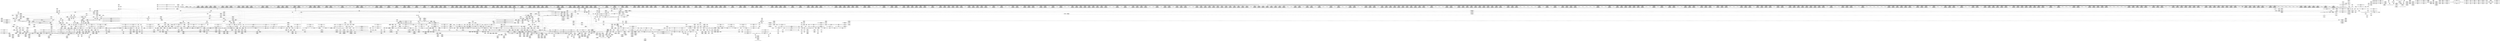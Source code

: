 digraph {
	CE0x4a2a5f0 [shape=record,shape=Mrecord,label="{CE0x4a2a5f0|_call_void_rcu_lock_acquire(%struct.lockdep_map*_rcu_lock_map)_#10,_!dbg_!27711|include/linux/rcupdate.h,881}"]
	CE0x4a07a40 [shape=record,shape=Mrecord,label="{CE0x4a07a40|i32_218|*Constant*}"]
	CE0x49ece60 [shape=record,shape=Mrecord,label="{CE0x49ece60|i64_4|*Constant*|*SummSource*}"]
	CE0x4a21170 [shape=record,shape=Mrecord,label="{CE0x4a21170|rcu_read_lock:tmp3}"]
	CE0x4a181c0 [shape=record,shape=Mrecord,label="{CE0x4a181c0|_call_void_mcount()_#3}"]
	CE0x4a294f0 [shape=record,shape=Mrecord,label="{CE0x4a294f0|i64*_getelementptr_inbounds_(_2_x_i64_,_2_x_i64_*___llvm_gcov_ctr131,_i64_0,_i64_0)|*Constant*|*SummSource*}"]
	CE0x4a68010 [shape=record,shape=Mrecord,label="{CE0x4a68010|2472:_%struct.cred*,_:_CRE_10584,10592_|*MultipleSource*|Function::task_sid&Arg::task::|Function::current_has_perm&Arg::tsk::|Function::selinux_task_movememory&Arg::p::|security/selinux/hooks.c,208}"]
	CE0x4af6400 [shape=record,shape=Mrecord,label="{CE0x4af6400|rcu_lock_release:tmp3|*SummSource*}"]
	CE0x4a689d0 [shape=record,shape=Mrecord,label="{CE0x4a689d0|2472:_%struct.cred*,_:_CRE_10608,10609_|*MultipleSource*|Function::task_sid&Arg::task::|Function::current_has_perm&Arg::tsk::|Function::selinux_task_movememory&Arg::p::|security/selinux/hooks.c,208}"]
	CE0x4a678c0 [shape=record,shape=Mrecord,label="{CE0x4a678c0|2472:_%struct.cred*,_:_CRE_10568,10572_|*MultipleSource*|Function::task_sid&Arg::task::|Function::current_has_perm&Arg::tsk::|Function::selinux_task_movememory&Arg::p::|security/selinux/hooks.c,208}"]
	CE0x4a5ff70 [shape=record,shape=Mrecord,label="{CE0x4a5ff70|2472:_%struct.cred*,_:_CRE_6357,6358_}"]
	CE0x49c9670 [shape=record,shape=Mrecord,label="{CE0x49c9670|current_sid:tmp2|*SummSource*}"]
	CE0x4a86b40 [shape=record,shape=Mrecord,label="{CE0x4a86b40|i64*_getelementptr_inbounds_(_4_x_i64_,_4_x_i64_*___llvm_gcov_ctr130,_i64_0,_i64_0)|*Constant*|*SummSource*}"]
	CE0x4a5e2f0 [shape=record,shape=Mrecord,label="{CE0x4a5e2f0|2472:_%struct.cred*,_:_CRE_6333,6334_}"]
	CE0x4ac12f0 [shape=record,shape=Mrecord,label="{CE0x4ac12f0|GLOBAL:__rcu_read_unlock|*Constant*}"]
	CE0x4a14950 [shape=record,shape=Mrecord,label="{CE0x4a14950|task_sid:if.then|*SummSink*}"]
	CE0x49b5330 [shape=record,shape=Mrecord,label="{CE0x49b5330|0:_i8,_:_GCMR_current_sid.__warned_internal_global_i8_0,_section_.data.unlikely_,_align_1:_elem_0:default:}"]
	CE0x49e7220 [shape=record,shape=Mrecord,label="{CE0x49e7220|2472:_%struct.cred*,_:_CRE_328,336_|*MultipleSource*|Function::task_sid&Arg::task::|Function::current_has_perm&Arg::tsk::|Function::selinux_task_movememory&Arg::p::|security/selinux/hooks.c,208}"]
	CE0x4ab35c0 [shape=record,shape=Mrecord,label="{CE0x4ab35c0|__preempt_count_add:entry|*SummSource*}"]
	CE0x4b0ca20 [shape=record,shape=Mrecord,label="{CE0x4b0ca20|i64*_getelementptr_inbounds_(_4_x_i64_,_4_x_i64_*___llvm_gcov_ctr129,_i64_0,_i64_2)|*Constant*}"]
	CE0x4a4dc50 [shape=record,shape=Mrecord,label="{CE0x4a4dc50|2472:_%struct.cred*,_:_CRE_2936,2937_}"]
	CE0x49de440 [shape=record,shape=Mrecord,label="{CE0x49de440|current_sid:call|security/selinux/hooks.c,218|*SummSource*}"]
	CE0x4ab2470 [shape=record,shape=Mrecord,label="{CE0x4ab2470|_ret_void,_!dbg_!27719|./arch/x86/include/asm/preempt.h,73|*SummSink*}"]
	CE0x4a06e10 [shape=record,shape=Mrecord,label="{CE0x4a06e10|current_sid:tmp7|security/selinux/hooks.c,218|*SummSink*}"]
	CE0x4ae5c80 [shape=record,shape=Mrecord,label="{CE0x4ae5c80|__preempt_count_sub:tmp6|./arch/x86/include/asm/preempt.h,78|*SummSource*}"]
	CE0x4a5d120 [shape=record,shape=Mrecord,label="{CE0x4a5d120|2472:_%struct.cred*,_:_CRE_6318,6319_}"]
	CE0x4a23f00 [shape=record,shape=Mrecord,label="{CE0x4a23f00|cred_sid:tmp5|security/selinux/hooks.c,196}"]
	CE0x49e11b0 [shape=record,shape=Mrecord,label="{CE0x49e11b0|current_sid:do.body|*SummSource*}"]
	CE0x4a16b70 [shape=record,shape=Mrecord,label="{CE0x4a16b70|_call_void_mcount()_#3}"]
	CE0x49ef690 [shape=record,shape=Mrecord,label="{CE0x49ef690|current_sid:tmp4|security/selinux/hooks.c,218|*SummSource*}"]
	CE0x4abd220 [shape=record,shape=Mrecord,label="{CE0x4abd220|i32_934|*Constant*|*SummSink*}"]
	CE0x4a02aa0 [shape=record,shape=Mrecord,label="{CE0x4a02aa0|i32_1|*Constant*|*SummSource*}"]
	CE0x4a5bcf0 [shape=record,shape=Mrecord,label="{CE0x4a5bcf0|2472:_%struct.cred*,_:_CRE_6301,6302_}"]
	CE0x4a1e9e0 [shape=record,shape=Mrecord,label="{CE0x4a1e9e0|i32_77|*Constant*|*SummSource*}"]
	CE0x49c4cc0 [shape=record,shape=Mrecord,label="{CE0x49c4cc0|GLOBAL:current_sid|*Constant*|*SummSource*}"]
	CE0x49c1140 [shape=record,shape=Mrecord,label="{CE0x49c1140|GLOBAL:task_sid|*Constant*}"]
	CE0x4a05190 [shape=record,shape=Mrecord,label="{CE0x4a05190|cred_sid:tmp2}"]
	CE0x4abfa10 [shape=record,shape=Mrecord,label="{CE0x4abfa10|rcu_read_unlock:tmp22|include/linux/rcupdate.h,935|*SummSource*}"]
	CE0x4b0e7f0 [shape=record,shape=Mrecord,label="{CE0x4b0e7f0|_call_void_mcount()_#3|*SummSink*}"]
	CE0x4a4e960 [shape=record,shape=Mrecord,label="{CE0x4a4e960|2472:_%struct.cred*,_:_CRE_2947,2948_}"]
	CE0x49c3840 [shape=record,shape=Mrecord,label="{CE0x49c3840|GLOBAL:current_has_perm|*Constant*|*SummSink*}"]
	CE0x4a4bc70 [shape=record,shape=Mrecord,label="{CE0x4a4bc70|2472:_%struct.cred*,_:_CRE_2909,2910_}"]
	CE0x4a6af20 [shape=record,shape=Mrecord,label="{CE0x4a6af20|task_sid:call3|security/selinux/hooks.c,208|*SummSource*}"]
	CE0x4a25fe0 [shape=record,shape=Mrecord,label="{CE0x4a25fe0|get_current:tmp2|*SummSink*}"]
	CE0x4a79cd0 [shape=record,shape=Mrecord,label="{CE0x4a79cd0|i64*_getelementptr_inbounds_(_4_x_i64_,_4_x_i64_*___llvm_gcov_ctr128,_i64_0,_i64_2)|*Constant*}"]
	CE0x4a7fa00 [shape=record,shape=Mrecord,label="{CE0x4a7fa00|GLOBAL:cred_sid|*Constant*|*SummSource*}"]
	CE0x4a08680 [shape=record,shape=Mrecord,label="{CE0x4a08680|i64*_getelementptr_inbounds_(_11_x_i64_,_11_x_i64_*___llvm_gcov_ctr125,_i64_0,_i64_9)|*Constant*}"]
	CE0x4ae9610 [shape=record,shape=Mrecord,label="{CE0x4ae9610|_call_void_asm_addl_$1,_%gs:$0_,_*m,ri,*m,_dirflag_,_fpsr_,_flags_(i32*___preempt_count,_i32_%sub,_i32*___preempt_count)_#3,_!dbg_!27717,_!srcloc_!27718|./arch/x86/include/asm/preempt.h,77|*SummSink*}"]
	CE0x4a8fff0 [shape=record,shape=Mrecord,label="{CE0x4a8fff0|__preempt_count_add:tmp2|*SummSink*}"]
	CE0x4af57e0 [shape=record,shape=Mrecord,label="{CE0x4af57e0|_call_void_asm_addl_$1,_%gs:$0_,_*m,ri,*m,_dirflag_,_fpsr_,_flags_(i32*___preempt_count,_i32_%val,_i32*___preempt_count)_#3,_!dbg_!27714,_!srcloc_!27717|./arch/x86/include/asm/preempt.h,72|*SummSink*}"]
	CE0x4ac1a70 [shape=record,shape=Mrecord,label="{CE0x4ac1a70|_call_void___rcu_read_unlock()_#10,_!dbg_!27734|include/linux/rcupdate.h,937|*SummSink*}"]
	CE0x4a83bc0 [shape=record,shape=Mrecord,label="{CE0x4a83bc0|GLOBAL:__llvm_gcov_ctr126|Global_var:__llvm_gcov_ctr126|*SummSource*}"]
	CE0x4a34700 [shape=record,shape=Mrecord,label="{CE0x4a34700|_call_void_lockdep_rcu_suspicious(i8*_getelementptr_inbounds_(_25_x_i8_,_25_x_i8_*_.str3,_i32_0,_i32_0),_i32_208,_i8*_getelementptr_inbounds_(_41_x_i8_,_41_x_i8_*_.str44,_i32_0,_i32_0))_#10,_!dbg_!27732|security/selinux/hooks.c,208|*SummSource*}"]
	CE0x4a85450 [shape=record,shape=Mrecord,label="{CE0x4a85450|task_sid:tmp9|security/selinux/hooks.c,208|*SummSink*}"]
	CE0x49cd130 [shape=record,shape=Mrecord,label="{CE0x49cd130|2472:_%struct.cred*,_:_CRE_696,697_}"]
	CE0x4a81310 [shape=record,shape=Mrecord,label="{CE0x4a81310|GLOBAL:rcu_read_unlock|*Constant*|*SummSink*}"]
	CE0x49d7f00 [shape=record,shape=Mrecord,label="{CE0x49d7f00|current_sid:do.end}"]
	CE0x4a79840 [shape=record,shape=Mrecord,label="{CE0x4a79840|rcu_read_lock:tmp13|include/linux/rcupdate.h,882|*SummSource*}"]
	CE0x4a6cba0 [shape=record,shape=Mrecord,label="{CE0x4a6cba0|i64*_getelementptr_inbounds_(_13_x_i64_,_13_x_i64_*___llvm_gcov_ctr126,_i64_0,_i64_8)|*Constant*}"]
	CE0x4a04290 [shape=record,shape=Mrecord,label="{CE0x4a04290|current_sid:tmp24|security/selinux/hooks.c,220|*SummSource*}"]
	CE0x4ac1790 [shape=record,shape=Mrecord,label="{CE0x4ac1790|_ret_void,_!dbg_!27717|include/linux/rcupdate.h,424|*SummSink*}"]
	CE0x4abb6d0 [shape=record,shape=Mrecord,label="{CE0x4abb6d0|rcu_read_unlock:tmp18|include/linux/rcupdate.h,933|*SummSource*}"]
	CE0x49c33f0 [shape=record,shape=Mrecord,label="{CE0x49c33f0|i32_2|*Constant*|*SummSink*}"]
	CE0x4a08280 [shape=record,shape=Mrecord,label="{CE0x4a08280|i8*_getelementptr_inbounds_(_45_x_i8_,_45_x_i8_*_.str12,_i32_0,_i32_0)|*Constant*}"]
	CE0x49cd3a0 [shape=record,shape=Mrecord,label="{CE0x49cd3a0|avc_has_perm:entry|*SummSink*}"]
	CE0x49d8ee0 [shape=record,shape=Mrecord,label="{CE0x49d8ee0|current_sid:tmp4|security/selinux/hooks.c,218|*SummSink*}"]
	CE0x4a856d0 [shape=record,shape=Mrecord,label="{CE0x4a856d0|__rcu_read_lock:do.end}"]
	CE0x4ac2750 [shape=record,shape=Mrecord,label="{CE0x4ac2750|_ret_void,_!dbg_!27717|include/linux/rcupdate.h,245|*SummSource*}"]
	CE0x4a6cb10 [shape=record,shape=Mrecord,label="{CE0x4a6cb10|task_sid:tmp16|security/selinux/hooks.c,208|*SummSink*}"]
	CE0x4a814c0 [shape=record,shape=Mrecord,label="{CE0x4a814c0|rcu_read_unlock:entry|*SummSink*}"]
	CE0x4b26f50 [shape=record,shape=Mrecord,label="{CE0x4b26f50|i64*_getelementptr_inbounds_(_4_x_i64_,_4_x_i64_*___llvm_gcov_ctr135,_i64_0,_i64_2)|*Constant*|*SummSource*}"]
	CE0x4a1f110 [shape=record,shape=Mrecord,label="{CE0x4a1f110|rcu_read_lock:tmp2}"]
	CE0x49f02a0 [shape=record,shape=Mrecord,label="{CE0x49f02a0|2472:_%struct.cred*,_:_CRE_496,504_|*MultipleSource*|Function::task_sid&Arg::task::|Function::current_has_perm&Arg::tsk::|Function::selinux_task_movememory&Arg::p::|security/selinux/hooks.c,208}"]
	CE0x49e3e90 [shape=record,shape=Mrecord,label="{CE0x49e3e90|task_sid:tmp}"]
	CE0x4a837e0 [shape=record,shape=Mrecord,label="{CE0x4a837e0|task_sid:tmp6|security/selinux/hooks.c,208}"]
	CE0x67be990 [shape=record,shape=Mrecord,label="{CE0x67be990|current_has_perm:tsk|Function::current_has_perm&Arg::tsk::|*SummSource*}"]
	CE0x4ae6190 [shape=record,shape=Mrecord,label="{CE0x4ae6190|i64*_getelementptr_inbounds_(_4_x_i64_,_4_x_i64_*___llvm_gcov_ctr133,_i64_0,_i64_2)|*Constant*|*SummSink*}"]
	CE0x4a7ba00 [shape=record,shape=Mrecord,label="{CE0x4a7ba00|task_sid:tmp20|security/selinux/hooks.c,208}"]
	CE0x4a67b30 [shape=record,shape=Mrecord,label="{CE0x4a67b30|2472:_%struct.cred*,_:_CRE_10572,10576_|*MultipleSource*|Function::task_sid&Arg::task::|Function::current_has_perm&Arg::tsk::|Function::selinux_task_movememory&Arg::p::|security/selinux/hooks.c,208}"]
	CE0x4a954f0 [shape=record,shape=Mrecord,label="{CE0x4a954f0|__rcu_read_lock:tmp}"]
	CE0x49ea050 [shape=record,shape=Mrecord,label="{CE0x49ea050|_call_void_mcount()_#3}"]
	CE0x4a21c40 [shape=record,shape=Mrecord,label="{CE0x4a21c40|2472:_%struct.cred*,_:_CRE_8,16_|*MultipleSource*|Function::task_sid&Arg::task::|Function::current_has_perm&Arg::tsk::|Function::selinux_task_movememory&Arg::p::|security/selinux/hooks.c,208}"]
	CE0x49e6480 [shape=record,shape=Mrecord,label="{CE0x49e6480|_ret_void,_!dbg_!27717|include/linux/rcupdate.h,240|*SummSink*}"]
	CE0x49bc120 [shape=record,shape=Mrecord,label="{CE0x49bc120|GLOBAL:rcu_read_lock|*Constant*}"]
	CE0x4ac21d0 [shape=record,shape=Mrecord,label="{CE0x4ac21d0|__rcu_read_unlock:entry|*SummSink*}"]
	CE0x49e67b0 [shape=record,shape=Mrecord,label="{CE0x49e67b0|_ret_void,_!dbg_!27735|include/linux/rcupdate.h,884|*SummSink*}"]
	CE0x4a9de90 [shape=record,shape=Mrecord,label="{CE0x4a9de90|rcu_read_lock:tmp22|include/linux/rcupdate.h,884|*SummSink*}"]
	CE0x4ac1530 [shape=record,shape=Mrecord,label="{CE0x4ac1530|_ret_void,_!dbg_!27717|include/linux/rcupdate.h,424}"]
	CE0x49bce30 [shape=record,shape=Mrecord,label="{CE0x49bce30|get_current:tmp3}"]
	CE0x4b0f030 [shape=record,shape=Mrecord,label="{CE0x4b0f030|__preempt_count_sub:tmp6|./arch/x86/include/asm/preempt.h,78}"]
	CE0x49cdf20 [shape=record,shape=Mrecord,label="{CE0x49cdf20|i16_2|*Constant*}"]
	CE0x4a284e0 [shape=record,shape=Mrecord,label="{CE0x4a284e0|2472:_%struct.cred*,_:_CRE_352,360_|*MultipleSource*|Function::task_sid&Arg::task::|Function::current_has_perm&Arg::tsk::|Function::selinux_task_movememory&Arg::p::|security/selinux/hooks.c,208}"]
	CE0x4aaae10 [shape=record,shape=Mrecord,label="{CE0x4aaae10|rcu_read_unlock:tmp1|*SummSource*}"]
	CE0x4ae66d0 [shape=record,shape=Mrecord,label="{CE0x4ae66d0|i64*_getelementptr_inbounds_(_4_x_i64_,_4_x_i64_*___llvm_gcov_ctr134,_i64_0,_i64_2)|*Constant*}"]
	CE0x4ac29f0 [shape=record,shape=Mrecord,label="{CE0x4ac29f0|GLOBAL:rcu_lock_release|*Constant*}"]
	CE0x4a92830 [shape=record,shape=Mrecord,label="{CE0x4a92830|__rcu_read_lock:do.body|*SummSink*}"]
	CE0x4a419f0 [shape=record,shape=Mrecord,label="{CE0x4a419f0|2472:_%struct.cred*,_:_CRE_2408,2416_|*MultipleSource*|Function::task_sid&Arg::task::|Function::current_has_perm&Arg::tsk::|Function::selinux_task_movememory&Arg::p::|security/selinux/hooks.c,208}"]
	CE0x4a7a570 [shape=record,shape=Mrecord,label="{CE0x4a7a570|rcu_read_lock:tmp6|include/linux/rcupdate.h,882}"]
	CE0x4a31150 [shape=record,shape=Mrecord,label="{CE0x4a31150|2472:_%struct.cred*,_:_CRE_408,416_|*MultipleSource*|Function::task_sid&Arg::task::|Function::current_has_perm&Arg::tsk::|Function::selinux_task_movememory&Arg::p::|security/selinux/hooks.c,208}"]
	CE0x4a5eb40 [shape=record,shape=Mrecord,label="{CE0x4a5eb40|2472:_%struct.cred*,_:_CRE_6340,6341_}"]
	CE0x4a58f30 [shape=record,shape=Mrecord,label="{CE0x4a58f30|2472:_%struct.cred*,_:_CRE_6192,6196_|*MultipleSource*|Function::task_sid&Arg::task::|Function::current_has_perm&Arg::tsk::|Function::selinux_task_movememory&Arg::p::|security/selinux/hooks.c,208}"]
	CE0x4a69870 [shape=record,shape=Mrecord,label="{CE0x4a69870|task_sid:tmp4|*LoadInst*|security/selinux/hooks.c,208|*SummSource*}"]
	CE0x49c1830 [shape=record,shape=Mrecord,label="{CE0x49c1830|task_sid:entry|*SummSource*}"]
	CE0x4a29bf0 [shape=record,shape=Mrecord,label="{CE0x4a29bf0|i32_22|*Constant*}"]
	CE0x49c2320 [shape=record,shape=Mrecord,label="{CE0x49c2320|i32_(i32,_i32,_i16,_i32,_%struct.common_audit_data*)*_bitcast_(i32_(i32,_i32,_i16,_i32,_%struct.common_audit_data.495*)*_avc_has_perm_to_i32_(i32,_i32,_i16,_i32,_%struct.common_audit_data*)*)|*Constant*|*SummSource*}"]
	CE0x49e6b40 [shape=record,shape=Mrecord,label="{CE0x49e6b40|cred_sid:tmp3|*SummSource*}"]
	CE0x4af8c70 [shape=record,shape=Mrecord,label="{CE0x4af8c70|i8*_undef|*Constant*}"]
	CE0x49b4610 [shape=record,shape=Mrecord,label="{CE0x49b4610|get_current:tmp1|*SummSource*}"]
	CE0x4a6c6e0 [shape=record,shape=Mrecord,label="{CE0x4a6c6e0|task_sid:tmp17|security/selinux/hooks.c,208}"]
	CE0x49ffee0 [shape=record,shape=Mrecord,label="{CE0x49ffee0|rcu_read_lock:bb}"]
	CE0x4aa4950 [shape=record,shape=Mrecord,label="{CE0x4aa4950|__preempt_count_sub:do.end|*SummSink*}"]
	CE0x4a6b060 [shape=record,shape=Mrecord,label="{CE0x4a6b060|task_sid:tobool4|security/selinux/hooks.c,208|*SummSource*}"]
	CE0x4a3e5e0 [shape=record,shape=Mrecord,label="{CE0x4a3e5e0|2472:_%struct.cred*,_:_CRE_2168,2240_|*MultipleSource*|Function::task_sid&Arg::task::|Function::current_has_perm&Arg::tsk::|Function::selinux_task_movememory&Arg::p::|security/selinux/hooks.c,208}"]
	CE0x4abb1f0 [shape=record,shape=Mrecord,label="{CE0x4abb1f0|rcu_read_unlock:tmp17|include/linux/rcupdate.h,933|*SummSink*}"]
	CE0x4a08a50 [shape=record,shape=Mrecord,label="{CE0x4a08a50|current_sid:tmp17|security/selinux/hooks.c,218}"]
	CE0x49f04c0 [shape=record,shape=Mrecord,label="{CE0x49f04c0|2472:_%struct.cred*,_:_CRE_504,512_|*MultipleSource*|Function::task_sid&Arg::task::|Function::current_has_perm&Arg::tsk::|Function::selinux_task_movememory&Arg::p::|security/selinux/hooks.c,208}"]
	CE0x4a4e830 [shape=record,shape=Mrecord,label="{CE0x4a4e830|2472:_%struct.cred*,_:_CRE_2946,2947_}"]
	CE0x4b0e3d0 [shape=record,shape=Mrecord,label="{CE0x4b0e3d0|__preempt_count_add:tmp4|./arch/x86/include/asm/preempt.h,72|*SummSource*}"]
	CE0x49e5890 [shape=record,shape=Mrecord,label="{CE0x49e5890|2472:_%struct.cred*,_:_CRE_448,456_|*MultipleSource*|Function::task_sid&Arg::task::|Function::current_has_perm&Arg::tsk::|Function::selinux_task_movememory&Arg::p::|security/selinux/hooks.c,208}"]
	CE0x4a1e150 [shape=record,shape=Mrecord,label="{CE0x4a1e150|GLOBAL:current_task|Global_var:current_task|*SummSource*}"]
	CE0x4a950e0 [shape=record,shape=Mrecord,label="{CE0x4a950e0|rcu_lock_acquire:tmp6|*SummSource*}"]
	CE0x4aaaaa0 [shape=record,shape=Mrecord,label="{CE0x4aaaaa0|__rcu_read_lock:tmp6|include/linux/rcupdate.h,240}"]
	CE0x4a22870 [shape=record,shape=Mrecord,label="{CE0x4a22870|task_sid:call|security/selinux/hooks.c,208}"]
	CE0x49c7240 [shape=record,shape=Mrecord,label="{CE0x49c7240|current_has_perm:perms|Function::current_has_perm&Arg::perms::}"]
	CE0x4a202d0 [shape=record,shape=Mrecord,label="{CE0x4a202d0|task_sid:tmp1}"]
	CE0x4aad550 [shape=record,shape=Mrecord,label="{CE0x4aad550|rcu_read_lock:bb|*SummSource*}"]
	CE0x4a50380 [shape=record,shape=Mrecord,label="{CE0x4a50380|2472:_%struct.cred*,_:_CRE_2969,2970_}"]
	CE0x4a5d380 [shape=record,shape=Mrecord,label="{CE0x4a5d380|2472:_%struct.cred*,_:_CRE_6320,6321_}"]
	CE0x4a36f50 [shape=record,shape=Mrecord,label="{CE0x4a36f50|2472:_%struct.cred*,_:_CRE_772,776_|*MultipleSource*|Function::task_sid&Arg::task::|Function::current_has_perm&Arg::tsk::|Function::selinux_task_movememory&Arg::p::|security/selinux/hooks.c,208}"]
	CE0x4a041a0 [shape=record,shape=Mrecord,label="{CE0x4a041a0|current_sid:tmp24|security/selinux/hooks.c,220}"]
	CE0x4a9fd20 [shape=record,shape=Mrecord,label="{CE0x4a9fd20|rcu_read_unlock:land.lhs.true2|*SummSource*}"]
	CE0x49d55c0 [shape=record,shape=Mrecord,label="{CE0x49d55c0|GLOBAL:current_has_perm|*Constant*}"]
	CE0x4a579a0 [shape=record,shape=Mrecord,label="{CE0x4a579a0|2472:_%struct.cred*,_:_CRE_5992,6000_|*MultipleSource*|Function::task_sid&Arg::task::|Function::current_has_perm&Arg::tsk::|Function::selinux_task_movememory&Arg::p::|security/selinux/hooks.c,208}"]
	CE0x4a81640 [shape=record,shape=Mrecord,label="{CE0x4a81640|get_current:bb}"]
	CE0x4a9f770 [shape=record,shape=Mrecord,label="{CE0x4a9f770|cred_sid:sid|security/selinux/hooks.c,197|*SummSink*}"]
	CE0x4a04ef0 [shape=record,shape=Mrecord,label="{CE0x4a04ef0|2472:_%struct.cred*,_:_CRE_304,312_|*MultipleSource*|Function::task_sid&Arg::task::|Function::current_has_perm&Arg::tsk::|Function::selinux_task_movememory&Arg::p::|security/selinux/hooks.c,208}"]
	CE0x49c1590 [shape=record,shape=Mrecord,label="{CE0x49c1590|GLOBAL:task_sid|*Constant*|*SummSink*}"]
	CE0x4a9e530 [shape=record,shape=Mrecord,label="{CE0x4a9e530|i64*_getelementptr_inbounds_(_2_x_i64_,_2_x_i64_*___llvm_gcov_ctr131,_i64_0,_i64_0)|*Constant*}"]
	CE0x49e1b50 [shape=record,shape=Mrecord,label="{CE0x49e1b50|current_sid:tmp14|security/selinux/hooks.c,218|*SummSink*}"]
	CE0x49b3ae0 [shape=record,shape=Mrecord,label="{CE0x49b3ae0|current_sid:bb}"]
	CE0x4b0f880 [shape=record,shape=Mrecord,label="{CE0x4b0f880|i64*_getelementptr_inbounds_(_4_x_i64_,_4_x_i64_*___llvm_gcov_ctr129,_i64_0,_i64_1)|*Constant*|*SummSink*}"]
	CE0x4a775f0 [shape=record,shape=Mrecord,label="{CE0x4a775f0|__rcu_read_lock:tmp5|include/linux/rcupdate.h,239}"]
	CE0x4aa7b40 [shape=record,shape=Mrecord,label="{CE0x4aa7b40|rcu_read_unlock:tmp2|*SummSink*}"]
	CE0x4a5d840 [shape=record,shape=Mrecord,label="{CE0x4a5d840|2472:_%struct.cred*,_:_CRE_6324,6325_}"]
	CE0x4a87130 [shape=record,shape=Mrecord,label="{CE0x4a87130|__rcu_read_lock:tmp1}"]
	CE0x4abf610 [shape=record,shape=Mrecord,label="{CE0x4abf610|i64*_getelementptr_inbounds_(_11_x_i64_,_11_x_i64_*___llvm_gcov_ctr132,_i64_0,_i64_10)|*Constant*|*SummSink*}"]
	CE0x49ed480 [shape=record,shape=Mrecord,label="{CE0x49ed480|current_sid:tmp9|security/selinux/hooks.c,218|*SummSource*}"]
	CE0x49b5090 [shape=record,shape=Mrecord,label="{CE0x49b5090|COLLAPSED:_GCMRE___llvm_gcov_ctr98_internal_global_2_x_i64_zeroinitializer:_elem_0:default:}"]
	CE0x49e66c0 [shape=record,shape=Mrecord,label="{CE0x49e66c0|_ret_void,_!dbg_!27735|include/linux/rcupdate.h,884|*SummSource*}"]
	CE0x4ab6600 [shape=record,shape=Mrecord,label="{CE0x4ab6600|i64*_getelementptr_inbounds_(_4_x_i64_,_4_x_i64_*___llvm_gcov_ctr130,_i64_0,_i64_1)|*Constant*|*SummSink*}"]
	CE0x4a3eaa0 [shape=record,shape=Mrecord,label="{CE0x4a3eaa0|2472:_%struct.cred*,_:_CRE_2248,2256_|*MultipleSource*|Function::task_sid&Arg::task::|Function::current_has_perm&Arg::tsk::|Function::selinux_task_movememory&Arg::p::|security/selinux/hooks.c,208}"]
	CE0x49e92b0 [shape=record,shape=Mrecord,label="{CE0x49e92b0|current_sid:call|security/selinux/hooks.c,218|*SummSink*}"]
	CE0x49e7770 [shape=record,shape=Mrecord,label="{CE0x49e7770|GLOBAL:rcu_read_lock.__warned|Global_var:rcu_read_lock.__warned}"]
	CE0x4a82450 [shape=record,shape=Mrecord,label="{CE0x4a82450|rcu_read_unlock:do.end|*SummSink*}"]
	CE0x4b25750 [shape=record,shape=Mrecord,label="{CE0x4b25750|__preempt_count_sub:tmp1|*SummSource*}"]
	CE0x4a435f0 [shape=record,shape=Mrecord,label="{CE0x4a435f0|2472:_%struct.cred*,_:_CRE_2523,2524_}"]
	CE0x4a35730 [shape=record,shape=Mrecord,label="{CE0x4a35730|2472:_%struct.cred*,_:_CRE_698,699_}"]
	CE0x4aed420 [shape=record,shape=Mrecord,label="{CE0x4aed420|__preempt_count_sub:tmp|*SummSource*}"]
	CE0x4a666f0 [shape=record,shape=Mrecord,label="{CE0x4a666f0|2472:_%struct.cred*,_:_CRE_6680,6684_|*MultipleSource*|Function::task_sid&Arg::task::|Function::current_has_perm&Arg::tsk::|Function::selinux_task_movememory&Arg::p::|security/selinux/hooks.c,208}"]
	CE0x4a39ed0 [shape=record,shape=Mrecord,label="{CE0x4a39ed0|2472:_%struct.cred*,_:_CRE_1944,1952_|*MultipleSource*|Function::task_sid&Arg::task::|Function::current_has_perm&Arg::tsk::|Function::selinux_task_movememory&Arg::p::|security/selinux/hooks.c,208}"]
	CE0x4a7c0c0 [shape=record,shape=Mrecord,label="{CE0x4a7c0c0|task_sid:tmp21|security/selinux/hooks.c,208|*SummSource*}"]
	CE0x4ab4410 [shape=record,shape=Mrecord,label="{CE0x4ab4410|rcu_lock_acquire:tmp|*SummSource*}"]
	CE0x4a441c0 [shape=record,shape=Mrecord,label="{CE0x4a441c0|2472:_%struct.cred*,_:_CRE_2534,2535_}"]
	CE0x4a55370 [shape=record,shape=Mrecord,label="{CE0x4a55370|2472:_%struct.cred*,_:_CRE_5864,5872_|*MultipleSource*|Function::task_sid&Arg::task::|Function::current_has_perm&Arg::tsk::|Function::selinux_task_movememory&Arg::p::|security/selinux/hooks.c,208}"]
	CE0x4a26b70 [shape=record,shape=Mrecord,label="{CE0x4a26b70|task_sid:bb|*SummSource*}"]
	CE0x4ab8c10 [shape=record,shape=Mrecord,label="{CE0x4ab8c10|rcu_read_unlock:tmp6|include/linux/rcupdate.h,933|*SummSource*}"]
	CE0x4a7e7b0 [shape=record,shape=Mrecord,label="{CE0x4a7e7b0|i64*_getelementptr_inbounds_(_13_x_i64_,_13_x_i64_*___llvm_gcov_ctr126,_i64_0,_i64_12)|*Constant*}"]
	CE0x4a3bfb0 [shape=record,shape=Mrecord,label="{CE0x4a3bfb0|2472:_%struct.cred*,_:_CRE_2052,2056_|*MultipleSource*|Function::task_sid&Arg::task::|Function::current_has_perm&Arg::tsk::|Function::selinux_task_movememory&Arg::p::|security/selinux/hooks.c,208}"]
	CE0x49eb060 [shape=record,shape=Mrecord,label="{CE0x49eb060|i64*_getelementptr_inbounds_(_2_x_i64_,_2_x_i64_*___llvm_gcov_ctr98,_i64_0,_i64_1)|*Constant*|*SummSink*}"]
	CE0x4a335a0 [shape=record,shape=Mrecord,label="{CE0x4a335a0|2472:_%struct.cred*,_:_CRE_672,680_|*MultipleSource*|Function::task_sid&Arg::task::|Function::current_has_perm&Arg::tsk::|Function::selinux_task_movememory&Arg::p::|security/selinux/hooks.c,208}"]
	CE0x4a27130 [shape=record,shape=Mrecord,label="{CE0x4a27130|get_current:tmp2|*SummSource*}"]
	CE0x4b256e0 [shape=record,shape=Mrecord,label="{CE0x4b256e0|__preempt_count_sub:tmp1}"]
	CE0x49c96e0 [shape=record,shape=Mrecord,label="{CE0x49c96e0|current_sid:tmp2|*SummSink*}"]
	CE0x4ab8fb0 [shape=record,shape=Mrecord,label="{CE0x4ab8fb0|GLOBAL:__preempt_count_add|*Constant*}"]
	CE0x4ac1620 [shape=record,shape=Mrecord,label="{CE0x4ac1620|_ret_void,_!dbg_!27717|include/linux/rcupdate.h,424|*SummSource*}"]
	CE0x4af9760 [shape=record,shape=Mrecord,label="{CE0x4af9760|i64*_getelementptr_inbounds_(_4_x_i64_,_4_x_i64_*___llvm_gcov_ctr134,_i64_0,_i64_2)|*Constant*|*SummSink*}"]
	CE0x4a298e0 [shape=record,shape=Mrecord,label="{CE0x4a298e0|2472:_%struct.cred*,_:_CRE_112,116_|*MultipleSource*|Function::task_sid&Arg::task::|Function::current_has_perm&Arg::tsk::|Function::selinux_task_movememory&Arg::p::|security/selinux/hooks.c,208}"]
	CE0x4abc5d0 [shape=record,shape=Mrecord,label="{CE0x4abc5d0|__preempt_count_add:val|Function::__preempt_count_add&Arg::val::|*SummSink*}"]
	CE0x49e2100 [shape=record,shape=Mrecord,label="{CE0x49e2100|i64*_getelementptr_inbounds_(_11_x_i64_,_11_x_i64_*___llvm_gcov_ctr125,_i64_0,_i64_8)|*Constant*|*SummSink*}"]
	CE0x4a76470 [shape=record,shape=Mrecord,label="{CE0x4a76470|rcu_read_lock:tmp18|include/linux/rcupdate.h,882}"]
	CE0x4a94ea0 [shape=record,shape=Mrecord,label="{CE0x4a94ea0|i64*_getelementptr_inbounds_(_4_x_i64_,_4_x_i64_*___llvm_gcov_ctr130,_i64_0,_i64_3)|*Constant*|*SummSink*}"]
	CE0x4a02570 [shape=record,shape=Mrecord,label="{CE0x4a02570|current_sid:tmp23|security/selinux/hooks.c,218|*SummSink*}"]
	CE0x4a4afc0 [shape=record,shape=Mrecord,label="{CE0x4a4afc0|2472:_%struct.cred*,_:_CRE_2896,2900_|*MultipleSource*|Function::task_sid&Arg::task::|Function::current_has_perm&Arg::tsk::|Function::selinux_task_movememory&Arg::p::|security/selinux/hooks.c,208}"]
	CE0x49d7a60 [shape=record,shape=Mrecord,label="{CE0x49d7a60|current_sid:tmp1}"]
	CE0x4a77360 [shape=record,shape=Mrecord,label="{CE0x4a77360|rcu_lock_acquire:map|Function::rcu_lock_acquire&Arg::map::|*SummSink*}"]
	CE0x49eba70 [shape=record,shape=Mrecord,label="{CE0x49eba70|2472:_%struct.cred*,_:_CRE_256,264_|*MultipleSource*|Function::task_sid&Arg::task::|Function::current_has_perm&Arg::tsk::|Function::selinux_task_movememory&Arg::p::|security/selinux/hooks.c,208}"]
	CE0x4a2a420 [shape=record,shape=Mrecord,label="{CE0x4a2a420|__rcu_read_lock:entry|*SummSink*}"]
	CE0x4a2bf00 [shape=record,shape=Mrecord,label="{CE0x4a2bf00|_call_void_lockdep_rcu_suspicious(i8*_getelementptr_inbounds_(_25_x_i8_,_25_x_i8_*_.str45,_i32_0,_i32_0),_i32_883,_i8*_getelementptr_inbounds_(_42_x_i8_,_42_x_i8_*_.str46,_i32_0,_i32_0))_#10,_!dbg_!27728|include/linux/rcupdate.h,882|*SummSource*}"]
	CE0x4a82320 [shape=record,shape=Mrecord,label="{CE0x4a82320|rcu_read_unlock:do.end|*SummSource*}"]
	CE0x4aeaab0 [shape=record,shape=Mrecord,label="{CE0x4aeaab0|__rcu_read_unlock:bb}"]
	CE0x4a159e0 [shape=record,shape=Mrecord,label="{CE0x4a159e0|rcu_read_lock:entry|*SummSink*}"]
	CE0x4a85280 [shape=record,shape=Mrecord,label="{CE0x4a85280|task_sid:tobool1|security/selinux/hooks.c,208}"]
	CE0x4a4ebc0 [shape=record,shape=Mrecord,label="{CE0x4a4ebc0|2472:_%struct.cred*,_:_CRE_2949,2950_}"]
	CE0x4a536f0 [shape=record,shape=Mrecord,label="{CE0x4a536f0|2472:_%struct.cred*,_:_CRE_3116,3120_|*MultipleSource*|Function::task_sid&Arg::task::|Function::current_has_perm&Arg::tsk::|Function::selinux_task_movememory&Arg::p::|security/selinux/hooks.c,208}"]
	CE0x4a64a70 [shape=record,shape=Mrecord,label="{CE0x4a64a70|2472:_%struct.cred*,_:_CRE_6600,6608_|*MultipleSource*|Function::task_sid&Arg::task::|Function::current_has_perm&Arg::tsk::|Function::selinux_task_movememory&Arg::p::|security/selinux/hooks.c,208}"]
	CE0x4a05200 [shape=record,shape=Mrecord,label="{CE0x4a05200|cred_sid:tmp2|*SummSource*}"]
	CE0x49fdc60 [shape=record,shape=Mrecord,label="{CE0x49fdc60|__rcu_read_lock:tmp1|*SummSink*}"]
	CE0x4a68c40 [shape=record,shape=Mrecord,label="{CE0x4a68c40|2472:_%struct.cred*,_:_CRE_10616,10624_|*MultipleSource*|Function::task_sid&Arg::task::|Function::current_has_perm&Arg::tsk::|Function::selinux_task_movememory&Arg::p::|security/selinux/hooks.c,208}"]
	CE0x4a423a0 [shape=record,shape=Mrecord,label="{CE0x4a423a0|2472:_%struct.cred*,_:_CRE_2480,2488_|*MultipleSource*|Function::task_sid&Arg::task::|Function::current_has_perm&Arg::tsk::|Function::selinux_task_movememory&Arg::p::|security/selinux/hooks.c,208}"]
	CE0x4a51ad0 [shape=record,shape=Mrecord,label="{CE0x4a51ad0|2472:_%struct.cred*,_:_CRE_3032,3036_|*MultipleSource*|Function::task_sid&Arg::task::|Function::current_has_perm&Arg::tsk::|Function::selinux_task_movememory&Arg::p::|security/selinux/hooks.c,208}"]
	CE0x4ab31e0 [shape=record,shape=Mrecord,label="{CE0x4ab31e0|rcu_read_unlock:bb|*SummSource*}"]
	CE0x4a152e0 [shape=record,shape=Mrecord,label="{CE0x4a152e0|task_sid:land.lhs.true2|*SummSink*}"]
	CE0x49c53c0 [shape=record,shape=Mrecord,label="{CE0x49c53c0|_ret_i32_%tmp24,_!dbg_!27742|security/selinux/hooks.c,220|*SummSource*}"]
	CE0x4a936c0 [shape=record,shape=Mrecord,label="{CE0x4a936c0|i64_ptrtoint_(i8*_blockaddress(_rcu_lock_release,_%__here)_to_i64)|*Constant*|*SummSource*}"]
	CE0x49e7000 [shape=record,shape=Mrecord,label="{CE0x49e7000|2472:_%struct.cred*,_:_CRE_320,328_|*MultipleSource*|Function::task_sid&Arg::task::|Function::current_has_perm&Arg::tsk::|Function::selinux_task_movememory&Arg::p::|security/selinux/hooks.c,208}"]
	CE0x4a83c50 [shape=record,shape=Mrecord,label="{CE0x4a83c50|GLOBAL:__llvm_gcov_ctr126|Global_var:__llvm_gcov_ctr126|*SummSink*}"]
	CE0x49ed350 [shape=record,shape=Mrecord,label="{CE0x49ed350|current_sid:tmp9|security/selinux/hooks.c,218}"]
	CE0x4ab3b80 [shape=record,shape=Mrecord,label="{CE0x4ab3b80|i64*_getelementptr_inbounds_(_4_x_i64_,_4_x_i64_*___llvm_gcov_ctr133,_i64_0,_i64_2)|*Constant*}"]
	CE0x4a85c00 [shape=record,shape=Mrecord,label="{CE0x4a85c00|rcu_lock_release:tmp2|*SummSink*}"]
	CE0x49dd510 [shape=record,shape=Mrecord,label="{CE0x49dd510|current_sid:tmp12|security/selinux/hooks.c,218}"]
	CE0x49c2bf0 [shape=record,shape=Mrecord,label="{CE0x49c2bf0|selinux_task_movememory:bb|*SummSink*}"]
	CE0x4a8dba0 [shape=record,shape=Mrecord,label="{CE0x4a8dba0|__rcu_read_unlock:tmp3|*SummSource*}"]
	CE0x4a450c0 [shape=record,shape=Mrecord,label="{CE0x4a450c0|2472:_%struct.cred*,_:_CRE_2594,2596_|*MultipleSource*|Function::task_sid&Arg::task::|Function::current_has_perm&Arg::tsk::|Function::selinux_task_movememory&Arg::p::|security/selinux/hooks.c,208}"]
	CE0x49b7fe0 [shape=record,shape=Mrecord,label="{CE0x49b7fe0|selinux_task_movememory:tmp2}"]
	CE0x4a66bb0 [shape=record,shape=Mrecord,label="{CE0x4a66bb0|2472:_%struct.cred*,_:_CRE_10528,10536_|*MultipleSource*|Function::task_sid&Arg::task::|Function::current_has_perm&Arg::tsk::|Function::selinux_task_movememory&Arg::p::|security/selinux/hooks.c,208}"]
	CE0x4a76ad0 [shape=record,shape=Mrecord,label="{CE0x4a76ad0|rcu_read_lock:if.then}"]
	CE0x4a7d6a0 [shape=record,shape=Mrecord,label="{CE0x4a7d6a0|i64*_getelementptr_inbounds_(_13_x_i64_,_13_x_i64_*___llvm_gcov_ctr126,_i64_0,_i64_11)|*Constant*}"]
	CE0x49d9500 [shape=record,shape=Mrecord,label="{CE0x49d9500|current_sid:tmp6|security/selinux/hooks.c,218}"]
	CE0x49d5cd0 [shape=record,shape=Mrecord,label="{CE0x49d5cd0|selinux_task_movememory:tmp|*SummSource*}"]
	CE0x4ab27d0 [shape=record,shape=Mrecord,label="{CE0x4ab27d0|rcu_read_unlock:call|include/linux/rcupdate.h,933|*SummSink*}"]
	CE0x4a77770 [shape=record,shape=Mrecord,label="{CE0x4a77770|__rcu_read_lock:tmp5|include/linux/rcupdate.h,239|*SummSource*}"]
	CE0x4a4f670 [shape=record,shape=Mrecord,label="{CE0x4a4f670|2472:_%struct.cred*,_:_CRE_2958,2959_}"]
	CE0x4a4a3b0 [shape=record,shape=Mrecord,label="{CE0x4a4a3b0|2472:_%struct.cred*,_:_CRE_2864,2872_|*MultipleSource*|Function::task_sid&Arg::task::|Function::current_has_perm&Arg::tsk::|Function::selinux_task_movememory&Arg::p::|security/selinux/hooks.c,208}"]
	CE0x4a5be20 [shape=record,shape=Mrecord,label="{CE0x4a5be20|2472:_%struct.cred*,_:_CRE_6302,6303_}"]
	CE0x4a7b0d0 [shape=record,shape=Mrecord,label="{CE0x4a7b0d0|i8*_getelementptr_inbounds_(_41_x_i8_,_41_x_i8_*_.str44,_i32_0,_i32_0)|*Constant*|*SummSink*}"]
	CE0x49d14d0 [shape=record,shape=Mrecord,label="{CE0x49d14d0|rcu_read_lock:land.lhs.true}"]
	CE0x49e4cc0 [shape=record,shape=Mrecord,label="{CE0x49e4cc0|cred_sid:tmp|*SummSink*}"]
	CE0x4ac11e0 [shape=record,shape=Mrecord,label="{CE0x4ac11e0|rcu_lock_release:map|Function::rcu_lock_release&Arg::map::|*SummSink*}"]
	CE0x4a23d40 [shape=record,shape=Mrecord,label="{CE0x4a23d40|2472:_%struct.cred*,_:_CRE_136,144_|*MultipleSource*|Function::task_sid&Arg::task::|Function::current_has_perm&Arg::tsk::|Function::selinux_task_movememory&Arg::p::|security/selinux/hooks.c,208}"]
	CE0x4a19090 [shape=record,shape=Mrecord,label="{CE0x4a19090|rcu_read_lock:do.end|*SummSource*}"]
	CE0x4a6bcd0 [shape=record,shape=Mrecord,label="{CE0x4a6bcd0|i64_6|*Constant*}"]
	CE0x4a4cce0 [shape=record,shape=Mrecord,label="{CE0x4a4cce0|2472:_%struct.cred*,_:_CRE_2923,2924_}"]
	CE0x4a71530 [shape=record,shape=Mrecord,label="{CE0x4a71530|task_sid:tmp11|security/selinux/hooks.c,208}"]
	CE0x49bb630 [shape=record,shape=Mrecord,label="{CE0x49bb630|%struct.task_struct*_(%struct.task_struct**)*_asm_movq_%gs:$_1:P_,$0_,_r,im,_dirflag_,_fpsr_,_flags_|*SummSource*}"]
	CE0x4a4f2e0 [shape=record,shape=Mrecord,label="{CE0x4a4f2e0|2472:_%struct.cred*,_:_CRE_2955,2956_}"]
	CE0x4a75170 [shape=record,shape=Mrecord,label="{CE0x4a75170|rcu_read_lock:tmp15|include/linux/rcupdate.h,882|*SummSink*}"]
	CE0x49cda80 [shape=record,shape=Mrecord,label="{CE0x49cda80|avc_has_perm:tsid|Function::avc_has_perm&Arg::tsid::}"]
	CE0x4a5e1c0 [shape=record,shape=Mrecord,label="{CE0x4a5e1c0|2472:_%struct.cred*,_:_CRE_6332,6333_}"]
	CE0x4a21700 [shape=record,shape=Mrecord,label="{CE0x4a21700|cred_sid:tmp1|*SummSource*}"]
	CE0x49e6bb0 [shape=record,shape=Mrecord,label="{CE0x49e6bb0|cred_sid:tmp3|*SummSink*}"]
	CE0x4a9d9a0 [shape=record,shape=Mrecord,label="{CE0x4a9d9a0|rcu_read_lock:tmp22|include/linux/rcupdate.h,884|*SummSource*}"]
	CE0x49ce950 [shape=record,shape=Mrecord,label="{CE0x49ce950|i64_3|*Constant*|*SummSink*}"]
	CE0x4a04380 [shape=record,shape=Mrecord,label="{CE0x4a04380|current_sid:tmp24|security/selinux/hooks.c,220|*SummSink*}"]
	CE0x4a45320 [shape=record,shape=Mrecord,label="{CE0x4a45320|2472:_%struct.cred*,_:_CRE_2596,2598_|*MultipleSource*|Function::task_sid&Arg::task::|Function::current_has_perm&Arg::tsk::|Function::selinux_task_movememory&Arg::p::|security/selinux/hooks.c,208}"]
	CE0x4af72b0 [shape=record,shape=Mrecord,label="{CE0x4af72b0|rcu_lock_acquire:bb|*SummSink*}"]
	CE0x4afd980 [shape=record,shape=Mrecord,label="{CE0x4afd980|__rcu_read_unlock:tmp7|include/linux/rcupdate.h,245|*SummSource*}"]
	CE0x49cddb0 [shape=record,shape=Mrecord,label="{CE0x49cddb0|avc_has_perm:tsid|Function::avc_has_perm&Arg::tsid::|*SummSink*}"]
	CE0x4a60560 [shape=record,shape=Mrecord,label="{CE0x4a60560|2472:_%struct.cred*,_:_CRE_6376,6384_|*MultipleSource*|Function::task_sid&Arg::task::|Function::current_has_perm&Arg::tsk::|Function::selinux_task_movememory&Arg::p::|security/selinux/hooks.c,208}"]
	CE0x4a6a6a0 [shape=record,shape=Mrecord,label="{CE0x4a6a6a0|task_sid:call3|security/selinux/hooks.c,208}"]
	CE0x4a4f8d0 [shape=record,shape=Mrecord,label="{CE0x4a4f8d0|2472:_%struct.cred*,_:_CRE_2960,2961_}"]
	CE0x49ed170 [shape=record,shape=Mrecord,label="{CE0x49ed170|i64_5|*Constant*}"]
	CE0x4b0b490 [shape=record,shape=Mrecord,label="{CE0x4b0b490|__preempt_count_sub:do.body}"]
	CE0x4aed570 [shape=record,shape=Mrecord,label="{CE0x4aed570|i64*_getelementptr_inbounds_(_4_x_i64_,_4_x_i64_*___llvm_gcov_ctr135,_i64_0,_i64_0)|*Constant*|*SummSink*}"]
	CE0x49d79f0 [shape=record,shape=Mrecord,label="{CE0x49d79f0|i64_1|*Constant*}"]
	CE0x4af1c40 [shape=record,shape=Mrecord,label="{CE0x4af1c40|__rcu_read_unlock:tmp1|*SummSource*}"]
	CE0x4ae5a50 [shape=record,shape=Mrecord,label="{CE0x4ae5a50|GLOBAL:__preempt_count|Global_var:__preempt_count}"]
	CE0x4abf280 [shape=record,shape=Mrecord,label="{CE0x4abf280|rcu_read_unlock:tmp21|include/linux/rcupdate.h,935|*SummSource*}"]
	CE0x4abcf60 [shape=record,shape=Mrecord,label="{CE0x4abcf60|i32_934|*Constant*|*SummSource*}"]
	CE0x4a4ecf0 [shape=record,shape=Mrecord,label="{CE0x4a4ecf0|2472:_%struct.cred*,_:_CRE_2950,2951_}"]
	CE0x4aaf610 [shape=record,shape=Mrecord,label="{CE0x4aaf610|GLOBAL:rcu_read_unlock.__warned|Global_var:rcu_read_unlock.__warned|*SummSink*}"]
	CE0x4ae59e0 [shape=record,shape=Mrecord,label="{CE0x4ae59e0|GLOBAL:__preempt_count|Global_var:__preempt_count|*SummSource*}"]
	CE0x4a92740 [shape=record,shape=Mrecord,label="{CE0x4a92740|GLOBAL:lock_acquire|*Constant*|*SummSink*}"]
	CE0x4a24d00 [shape=record,shape=Mrecord,label="{CE0x4a24d00|2472:_%struct.cred*,_:_CRE_248,256_|*MultipleSource*|Function::task_sid&Arg::task::|Function::current_has_perm&Arg::tsk::|Function::selinux_task_movememory&Arg::p::|security/selinux/hooks.c,208}"]
	CE0x4b306e0 [shape=record,shape=Mrecord,label="{CE0x4b306e0|__preempt_count_sub:tmp4|./arch/x86/include/asm/preempt.h,77|*SummSink*}"]
	CE0x4a725c0 [shape=record,shape=Mrecord,label="{CE0x4a725c0|i64_2|*Constant*}"]
	CE0x4a80a30 [shape=record,shape=Mrecord,label="{CE0x4a80a30|_call_void_rcu_read_unlock()_#10,_!dbg_!27748|security/selinux/hooks.c,209|*SummSink*}"]
	CE0x4a79bc0 [shape=record,shape=Mrecord,label="{CE0x4a79bc0|_call_void_mcount()_#3|*SummSink*}"]
	CE0x4a02fc0 [shape=record,shape=Mrecord,label="{CE0x4a02fc0|rcu_read_lock:tmp10|include/linux/rcupdate.h,882|*SummSource*}"]
	CE0x4a844e0 [shape=record,shape=Mrecord,label="{CE0x4a844e0|task_sid:tmp8|security/selinux/hooks.c,208}"]
	CE0x4a9f150 [shape=record,shape=Mrecord,label="{CE0x4a9f150|cred_sid:tmp5|security/selinux/hooks.c,196|*SummSink*}"]
	CE0x4a75490 [shape=record,shape=Mrecord,label="{CE0x4a75490|rcu_read_lock:tmp16|include/linux/rcupdate.h,882|*SummSource*}"]
	CE0x4af9f00 [shape=record,shape=Mrecord,label="{CE0x4af9f00|_call_void___preempt_count_sub(i32_1)_#10,_!dbg_!27715|include/linux/rcupdate.h,244}"]
	CE0x4a24a70 [shape=record,shape=Mrecord,label="{CE0x4a24a70|2472:_%struct.cred*,_:_CRE_176,184_|*MultipleSource*|Function::task_sid&Arg::task::|Function::current_has_perm&Arg::tsk::|Function::selinux_task_movememory&Arg::p::|security/selinux/hooks.c,208}"]
	CE0x4a047e0 [shape=record,shape=Mrecord,label="{CE0x4a047e0|task_sid:do.body}"]
	CE0x4ab8990 [shape=record,shape=Mrecord,label="{CE0x4ab8990|rcu_read_unlock:tmp5|include/linux/rcupdate.h,933|*SummSink*}"]
	CE0x4a2a270 [shape=record,shape=Mrecord,label="{CE0x4a2a270|2472:_%struct.cred*,_:_CRE_76,80_|*MultipleSource*|Function::task_sid&Arg::task::|Function::current_has_perm&Arg::tsk::|Function::selinux_task_movememory&Arg::p::|security/selinux/hooks.c,208}"]
	CE0x4ab53c0 [shape=record,shape=Mrecord,label="{CE0x4ab53c0|i64*_getelementptr_inbounds_(_4_x_i64_,_4_x_i64_*___llvm_gcov_ctr133,_i64_0,_i64_1)|*Constant*|*SummSource*}"]
	CE0x4a49a90 [shape=record,shape=Mrecord,label="{CE0x4a49a90|2472:_%struct.cred*,_:_CRE_2832,2840_|*MultipleSource*|Function::task_sid&Arg::task::|Function::current_has_perm&Arg::tsk::|Function::selinux_task_movememory&Arg::p::|security/selinux/hooks.c,208}"]
	CE0x49badf0 [shape=record,shape=Mrecord,label="{CE0x49badf0|current_sid:call4|security/selinux/hooks.c,218}"]
	CE0x4a632b0 [shape=record,shape=Mrecord,label="{CE0x4a632b0|2472:_%struct.cred*,_:_CRE_6512,6520_|*MultipleSource*|Function::task_sid&Arg::task::|Function::current_has_perm&Arg::tsk::|Function::selinux_task_movememory&Arg::p::|security/selinux/hooks.c,208}"]
	CE0x4abf680 [shape=record,shape=Mrecord,label="{CE0x4abf680|rcu_read_unlock:tmp21|include/linux/rcupdate.h,935|*SummSink*}"]
	CE0x4a5f720 [shape=record,shape=Mrecord,label="{CE0x4a5f720|2472:_%struct.cred*,_:_CRE_6350,6351_}"]
	CE0x4aac7a0 [shape=record,shape=Mrecord,label="{CE0x4aac7a0|COLLAPSED:_GCMRE___llvm_gcov_ctr132_internal_global_11_x_i64_zeroinitializer:_elem_0:default:}"]
	CE0x4a84cd0 [shape=record,shape=Mrecord,label="{CE0x4a84cd0|GLOBAL:task_sid.__warned|Global_var:task_sid.__warned|*SummSource*}"]
	CE0x49ca790 [shape=record,shape=Mrecord,label="{CE0x49ca790|current_sid:tmp3|*SummSource*}"]
	CE0x4a296f0 [shape=record,shape=Mrecord,label="{CE0x4a296f0|cred_sid:tmp}"]
	CE0x49e7e20 [shape=record,shape=Mrecord,label="{CE0x49e7e20|task_sid:tmp1|*SummSource*}"]
	CE0x4aa8310 [shape=record,shape=Mrecord,label="{CE0x4aa8310|GLOBAL:rcu_read_unlock.__warned|Global_var:rcu_read_unlock.__warned}"]
	CE0x4a7bf60 [shape=record,shape=Mrecord,label="{CE0x4a7bf60|task_sid:tmp22|security/selinux/hooks.c,208}"]
	CE0x4aaff60 [shape=record,shape=Mrecord,label="{CE0x4aaff60|rcu_read_unlock:tmp7|include/linux/rcupdate.h,933|*SummSource*}"]
	CE0x4a4cbb0 [shape=record,shape=Mrecord,label="{CE0x4a4cbb0|2472:_%struct.cred*,_:_CRE_2922,2923_}"]
	CE0x4ac0420 [shape=record,shape=Mrecord,label="{CE0x4ac0420|_call_void_rcu_lock_release(%struct.lockdep_map*_rcu_lock_map)_#10,_!dbg_!27733|include/linux/rcupdate.h,935|*SummSink*}"]
	CE0x4a00630 [shape=record,shape=Mrecord,label="{CE0x4a00630|0:_i32,_4:_i32,_8:_i32,_12:_i32,_:_CMRE_4,8_|*MultipleSource*|security/selinux/hooks.c,218|security/selinux/hooks.c,218|security/selinux/hooks.c,220}"]
	CE0x4a4fec0 [shape=record,shape=Mrecord,label="{CE0x4a4fec0|2472:_%struct.cred*,_:_CRE_2965,2966_}"]
	CE0x4a5fbe0 [shape=record,shape=Mrecord,label="{CE0x4a5fbe0|2472:_%struct.cred*,_:_CRE_6354,6355_}"]
	CE0x49c5930 [shape=record,shape=Mrecord,label="{CE0x49c5930|selinux_task_movememory:p|Function::selinux_task_movememory&Arg::p::}"]
	CE0x4a13b40 [shape=record,shape=Mrecord,label="{CE0x4a13b40|GLOBAL:rcu_read_lock|*Constant*|*SummSink*}"]
	CE0x49da7f0 [shape=record,shape=Mrecord,label="{CE0x49da7f0|current_has_perm:tmp3|*SummSource*}"]
	CE0x4a5e680 [shape=record,shape=Mrecord,label="{CE0x4a5e680|2472:_%struct.cred*,_:_CRE_6336,6337_}"]
	CE0x4ae49f0 [shape=record,shape=Mrecord,label="{CE0x4ae49f0|__rcu_read_unlock:do.body|*SummSink*}"]
	CE0x49c24c0 [shape=record,shape=Mrecord,label="{CE0x49c24c0|avc_has_perm:entry}"]
	CE0x4a83fd0 [shape=record,shape=Mrecord,label="{CE0x4a83fd0|task_sid:tmp7|security/selinux/hooks.c,208}"]
	CE0x49cfc70 [shape=record,shape=Mrecord,label="{CE0x49cfc70|_call_void_rcu_lock_acquire(%struct.lockdep_map*_rcu_lock_map)_#10,_!dbg_!27711|include/linux/rcupdate.h,881|*SummSink*}"]
	CE0x4a3dec0 [shape=record,shape=Mrecord,label="{CE0x4a3dec0|2472:_%struct.cred*,_:_CRE_2144,2152_|*MultipleSource*|Function::task_sid&Arg::task::|Function::current_has_perm&Arg::tsk::|Function::selinux_task_movememory&Arg::p::|security/selinux/hooks.c,208}"]
	CE0x4a9d800 [shape=record,shape=Mrecord,label="{CE0x4a9d800|rcu_read_lock:tmp22|include/linux/rcupdate.h,884}"]
	CE0x4a9f5a0 [shape=record,shape=Mrecord,label="{CE0x4a9f5a0|cred_sid:sid|security/selinux/hooks.c,197|*SummSource*}"]
	CE0x4a87830 [shape=record,shape=Mrecord,label="{CE0x4a87830|__rcu_read_lock:tmp|*SummSource*}"]
	CE0x49bedf0 [shape=record,shape=Mrecord,label="{CE0x49bedf0|%struct.common_audit_data*_null|*Constant*|*SummSource*}"]
	CE0x49b8050 [shape=record,shape=Mrecord,label="{CE0x49b8050|selinux_task_movememory:tmp2|*SummSource*}"]
	CE0x4a639d0 [shape=record,shape=Mrecord,label="{CE0x4a639d0|2472:_%struct.cred*,_:_CRE_6536,6544_|*MultipleSource*|Function::task_sid&Arg::task::|Function::current_has_perm&Arg::tsk::|Function::selinux_task_movememory&Arg::p::|security/selinux/hooks.c,208}"]
	CE0x4a3c6d0 [shape=record,shape=Mrecord,label="{CE0x4a3c6d0|2472:_%struct.cred*,_:_CRE_2072,2076_|*MultipleSource*|Function::task_sid&Arg::task::|Function::current_has_perm&Arg::tsk::|Function::selinux_task_movememory&Arg::p::|security/selinux/hooks.c,208}"]
	CE0x4af9410 [shape=record,shape=Mrecord,label="{CE0x4af9410|rcu_lock_release:__here}"]
	CE0x4a02b50 [shape=record,shape=Mrecord,label="{CE0x4a02b50|rcu_read_lock:tmp9|include/linux/rcupdate.h,882|*SummSource*}"]
	CE0x4afa5d0 [shape=record,shape=Mrecord,label="{CE0x4afa5d0|i64*_getelementptr_inbounds_(_4_x_i64_,_4_x_i64_*___llvm_gcov_ctr134,_i64_0,_i64_1)|*Constant*|*SummSource*}"]
	CE0x4a7ecc0 [shape=record,shape=Mrecord,label="{CE0x4a7ecc0|task_sid:tmp26|security/selinux/hooks.c,208|*SummSource*}"]
	CE0x4ab6160 [shape=record,shape=Mrecord,label="{CE0x4ab6160|rcu_read_unlock:tmp4|include/linux/rcupdate.h,933|*SummSource*}"]
	CE0x4a549f0 [shape=record,shape=Mrecord,label="{CE0x4a549f0|2472:_%struct.cred*,_:_CRE_3160,3164_|*MultipleSource*|Function::task_sid&Arg::task::|Function::current_has_perm&Arg::tsk::|Function::selinux_task_movememory&Arg::p::|security/selinux/hooks.c,208}"]
	CE0x4a46ae0 [shape=record,shape=Mrecord,label="{CE0x4a46ae0|2472:_%struct.cred*,_:_CRE_2688,2692_|*MultipleSource*|Function::task_sid&Arg::task::|Function::current_has_perm&Arg::tsk::|Function::selinux_task_movememory&Arg::p::|security/selinux/hooks.c,208}"]
	CE0x4ae9ae0 [shape=record,shape=Mrecord,label="{CE0x4ae9ae0|_ret_void,_!dbg_!27720|./arch/x86/include/asm/preempt.h,78|*SummSink*}"]
	CE0x4a6ba90 [shape=record,shape=Mrecord,label="{CE0x4a6ba90|i64_7|*Constant*|*SummSink*}"]
	CE0x4a5b5d0 [shape=record,shape=Mrecord,label="{CE0x4a5b5d0|2472:_%struct.cred*,_:_CRE_6295,6296_}"]
	CE0x4a37d60 [shape=record,shape=Mrecord,label="{CE0x4a37d60|2472:_%struct.cred*,_:_CRE_1832,1840_|*MultipleSource*|Function::task_sid&Arg::task::|Function::current_has_perm&Arg::tsk::|Function::selinux_task_movememory&Arg::p::|security/selinux/hooks.c,208}"]
	CE0x4a7c590 [shape=record,shape=Mrecord,label="{CE0x4a7c590|i64*_getelementptr_inbounds_(_13_x_i64_,_13_x_i64_*___llvm_gcov_ctr126,_i64_0,_i64_10)|*Constant*}"]
	CE0x4a60d10 [shape=record,shape=Mrecord,label="{CE0x4a60d10|2472:_%struct.cred*,_:_CRE_6400,6408_|*MultipleSource*|Function::task_sid&Arg::task::|Function::current_has_perm&Arg::tsk::|Function::selinux_task_movememory&Arg::p::|security/selinux/hooks.c,208}"]
	CE0x49e1c80 [shape=record,shape=Mrecord,label="{CE0x49e1c80|i1_true|*Constant*}"]
	CE0x4aa1c60 [shape=record,shape=Mrecord,label="{CE0x4aa1c60|i64*_getelementptr_inbounds_(_11_x_i64_,_11_x_i64_*___llvm_gcov_ctr127,_i64_0,_i64_0)|*Constant*|*SummSink*}"]
	CE0x4aa1270 [shape=record,shape=Mrecord,label="{CE0x4aa1270|rcu_read_unlock:tmp12|include/linux/rcupdate.h,933}"]
	CE0x4a77a90 [shape=record,shape=Mrecord,label="{CE0x4a77a90|_call_void_asm_sideeffect_,_memory_,_dirflag_,_fpsr_,_flags_()_#3,_!dbg_!27711,_!srcloc_!27714|include/linux/rcupdate.h,244}"]
	CE0x4a94190 [shape=record,shape=Mrecord,label="{CE0x4a94190|rcu_lock_release:tmp6}"]
	CE0x4aea780 [shape=record,shape=Mrecord,label="{CE0x4aea780|__preempt_count_add:do.end|*SummSink*}"]
	CE0x49ef800 [shape=record,shape=Mrecord,label="{CE0x49ef800|2472:_%struct.cred*,_:_CRE_460,464_|*MultipleSource*|Function::task_sid&Arg::task::|Function::current_has_perm&Arg::tsk::|Function::selinux_task_movememory&Arg::p::|security/selinux/hooks.c,208}"]
	CE0x4a4f7a0 [shape=record,shape=Mrecord,label="{CE0x4a4f7a0|2472:_%struct.cred*,_:_CRE_2959,2960_}"]
	CE0x4af8ee0 [shape=record,shape=Mrecord,label="{CE0x4af8ee0|i8*_undef|*Constant*|*SummSource*}"]
	CE0x49ccf30 [shape=record,shape=Mrecord,label="{CE0x49ccf30|2472:_%struct.cred*,_:_CRE_694,695_}"]
	CE0x4aa8670 [shape=record,shape=Mrecord,label="{CE0x4aa8670|GLOBAL:rcu_read_unlock.__warned|Global_var:rcu_read_unlock.__warned|*SummSource*}"]
	CE0x4a770e0 [shape=record,shape=Mrecord,label="{CE0x4a770e0|rcu_lock_acquire:map|Function::rcu_lock_acquire&Arg::map::}"]
	CE0x4a684f0 [shape=record,shape=Mrecord,label="{CE0x4a684f0|2472:_%struct.cred*,_:_CRE_10600,10604_|*MultipleSource*|Function::task_sid&Arg::task::|Function::current_has_perm&Arg::tsk::|Function::selinux_task_movememory&Arg::p::|security/selinux/hooks.c,208}"]
	CE0x4a1df40 [shape=record,shape=Mrecord,label="{CE0x4a1df40|get_current:tmp4|./arch/x86/include/asm/current.h,14|*SummSink*}"]
	CE0x4a9ee70 [shape=record,shape=Mrecord,label="{CE0x4a9ee70|cred_sid:tmp6|security/selinux/hooks.c,197|*SummSource*}"]
	CE0x49ebeb0 [shape=record,shape=Mrecord,label="{CE0x49ebeb0|2472:_%struct.cred*,_:_CRE_272,280_|*MultipleSource*|Function::task_sid&Arg::task::|Function::current_has_perm&Arg::tsk::|Function::selinux_task_movememory&Arg::p::|security/selinux/hooks.c,208}"]
	CE0x4aed210 [shape=record,shape=Mrecord,label="{CE0x4aed210|__preempt_count_sub:tmp}"]
	CE0x4a34460 [shape=record,shape=Mrecord,label="{CE0x4a34460|_call_void_lockdep_rcu_suspicious(i8*_getelementptr_inbounds_(_25_x_i8_,_25_x_i8_*_.str3,_i32_0,_i32_0),_i32_208,_i8*_getelementptr_inbounds_(_41_x_i8_,_41_x_i8_*_.str44,_i32_0,_i32_0))_#10,_!dbg_!27732|security/selinux/hooks.c,208}"]
	CE0x4a19d20 [shape=record,shape=Mrecord,label="{CE0x4a19d20|cred_sid:tmp6|security/selinux/hooks.c,197|*SummSink*}"]
	CE0x4a7ffa0 [shape=record,shape=Mrecord,label="{CE0x4a7ffa0|cred_sid:entry|*SummSource*}"]
	CE0x4a16110 [shape=record,shape=Mrecord,label="{CE0x4a16110|task_sid:do.body|*SummSink*}"]
	CE0x4a3b170 [shape=record,shape=Mrecord,label="{CE0x4a3b170|2472:_%struct.cred*,_:_CRE_2020,2032_|*MultipleSource*|Function::task_sid&Arg::task::|Function::current_has_perm&Arg::tsk::|Function::selinux_task_movememory&Arg::p::|security/selinux/hooks.c,208}"]
	CE0x4a13840 [shape=record,shape=Mrecord,label="{CE0x4a13840|rcu_read_lock:if.end}"]
	CE0x49feff0 [shape=record,shape=Mrecord,label="{CE0x49feff0|rcu_read_lock:tobool1|include/linux/rcupdate.h,882}"]
	CE0x4a1b1c0 [shape=record,shape=Mrecord,label="{CE0x4a1b1c0|rcu_read_unlock:tmp13|include/linux/rcupdate.h,933|*SummSink*}"]
	CE0x4a56410 [shape=record,shape=Mrecord,label="{CE0x4a56410|2472:_%struct.cred*,_:_CRE_5920,5928_|*MultipleSource*|Function::task_sid&Arg::task::|Function::current_has_perm&Arg::tsk::|Function::selinux_task_movememory&Arg::p::|security/selinux/hooks.c,208}"]
	CE0x4a00d40 [shape=record,shape=Mrecord,label="{CE0x4a00d40|get_current:tmp4|./arch/x86/include/asm/current.h,14}"]
	CE0x4af77e0 [shape=record,shape=Mrecord,label="{CE0x4af77e0|COLLAPSED:_GCMRE___llvm_gcov_ctr134_internal_global_4_x_i64_zeroinitializer:_elem_0:default:}"]
	CE0x4a80900 [shape=record,shape=Mrecord,label="{CE0x4a80900|_ret_i32_%tmp6,_!dbg_!27716|security/selinux/hooks.c,197|*SummSink*}"]
	CE0x4a7cb10 [shape=record,shape=Mrecord,label="{CE0x4a7cb10|task_sid:tmp22|security/selinux/hooks.c,208|*SummSink*}"]
	CE0x4a28700 [shape=record,shape=Mrecord,label="{CE0x4a28700|2472:_%struct.cred*,_:_CRE_360,368_|*MultipleSource*|Function::task_sid&Arg::task::|Function::current_has_perm&Arg::tsk::|Function::selinux_task_movememory&Arg::p::|security/selinux/hooks.c,208}"]
	CE0x4a4a150 [shape=record,shape=Mrecord,label="{CE0x4a4a150|2472:_%struct.cred*,_:_CRE_2856,2864_|*MultipleSource*|Function::task_sid&Arg::task::|Function::current_has_perm&Arg::tsk::|Function::selinux_task_movememory&Arg::p::|security/selinux/hooks.c,208}"]
	CE0x49bc060 [shape=record,shape=Mrecord,label="{CE0x49bc060|_call_void_mcount()_#3|*SummSink*}"]
	CE0x49b4910 [shape=record,shape=Mrecord,label="{CE0x49b4910|current_sid:land.lhs.true2|*SummSink*}"]
	CE0x4ab25f0 [shape=record,shape=Mrecord,label="{CE0x4ab25f0|_call_void_asm_sideeffect_,_memory_,_dirflag_,_fpsr_,_flags_()_#3,_!dbg_!27714,_!srcloc_!27715|include/linux/rcupdate.h,239}"]
	CE0x4ab6300 [shape=record,shape=Mrecord,label="{CE0x4ab6300|rcu_read_unlock:tmp5|include/linux/rcupdate.h,933}"]
	CE0x4a45580 [shape=record,shape=Mrecord,label="{CE0x4a45580|2472:_%struct.cred*,_:_CRE_2598,2600_|*MultipleSource*|Function::task_sid&Arg::task::|Function::current_has_perm&Arg::tsk::|Function::selinux_task_movememory&Arg::p::|security/selinux/hooks.c,208}"]
	CE0x4a50710 [shape=record,shape=Mrecord,label="{CE0x4a50710|2472:_%struct.cred*,_:_CRE_2972,2973_}"]
	CE0x4303320 [shape=record,shape=Mrecord,label="{CE0x4303320|_ret_i32_%call,_!dbg_!27713|security/selinux/hooks.c,3652}"]
	CE0x4ac2160 [shape=record,shape=Mrecord,label="{CE0x4ac2160|__rcu_read_unlock:entry|*SummSource*}"]
	"CONST[source:0(mediator),value:2(dynamic)][purpose:{object}][SnkIdx:2]"
	CE0x49efe60 [shape=record,shape=Mrecord,label="{CE0x49efe60|2472:_%struct.cred*,_:_CRE_480,488_|*MultipleSource*|Function::task_sid&Arg::task::|Function::current_has_perm&Arg::tsk::|Function::selinux_task_movememory&Arg::p::|security/selinux/hooks.c,208}"]
	CE0x4a7fe60 [shape=record,shape=Mrecord,label="{CE0x4a7fe60|GLOBAL:cred_sid|*Constant*|*SummSink*}"]
	CE0x49c9600 [shape=record,shape=Mrecord,label="{CE0x49c9600|current_sid:tmp2}"]
	CE0x4afd5a0 [shape=record,shape=Mrecord,label="{CE0x4afd5a0|__rcu_read_unlock:tmp6|include/linux/rcupdate.h,245|*SummSink*}"]
	CE0x4a345c0 [shape=record,shape=Mrecord,label="{CE0x4a345c0|task_sid:tmp19|security/selinux/hooks.c,208|*SummSource*}"]
	CE0x49e5670 [shape=record,shape=Mrecord,label="{CE0x49e5670|2472:_%struct.cred*,_:_CRE_440,448_|*MultipleSource*|Function::task_sid&Arg::task::|Function::current_has_perm&Arg::tsk::|Function::selinux_task_movememory&Arg::p::|security/selinux/hooks.c,208}"]
	CE0x4a32f40 [shape=record,shape=Mrecord,label="{CE0x4a32f40|2472:_%struct.cred*,_:_CRE_652,656_|*MultipleSource*|Function::task_sid&Arg::task::|Function::current_has_perm&Arg::tsk::|Function::selinux_task_movememory&Arg::p::|security/selinux/hooks.c,208}"]
	CE0x4a7a3f0 [shape=record,shape=Mrecord,label="{CE0x4a7a3f0|rcu_read_lock:tmp5|include/linux/rcupdate.h,882}"]
	CE0x4ab9690 [shape=record,shape=Mrecord,label="{CE0x4ab9690|rcu_lock_release:tmp}"]
	CE0x4a7bb20 [shape=record,shape=Mrecord,label="{CE0x4a7bb20|task_sid:tmp21|security/selinux/hooks.c,208}"]
	CE0x4a528e0 [shape=record,shape=Mrecord,label="{CE0x4a528e0|2472:_%struct.cred*,_:_CRE_3080,3084_|*MultipleSource*|Function::task_sid&Arg::task::|Function::current_has_perm&Arg::tsk::|Function::selinux_task_movememory&Arg::p::|security/selinux/hooks.c,208}"]
	CE0x4b12a70 [shape=record,shape=Mrecord,label="{CE0x4b12a70|__preempt_count_add:do.body|*SummSource*}"]
	CE0x4a01370 [shape=record,shape=Mrecord,label="{CE0x4a01370|current_sid:tmp21|security/selinux/hooks.c,218|*SummSink*}"]
	CE0x49e3af0 [shape=record,shape=Mrecord,label="{CE0x49e3af0|i64*_getelementptr_inbounds_(_13_x_i64_,_13_x_i64_*___llvm_gcov_ctr126,_i64_0,_i64_0)|*Constant*}"]
	CE0x49dfcd0 [shape=record,shape=Mrecord,label="{CE0x49dfcd0|i64*_getelementptr_inbounds_(_2_x_i64_,_2_x_i64_*___llvm_gcov_ctr289,_i64_0,_i64_1)|*Constant*|*SummSource*}"]
	CE0x4a2b960 [shape=record,shape=Mrecord,label="{CE0x4a2b960|rcu_read_lock:tmp18|include/linux/rcupdate.h,882|*SummSink*}"]
	CE0x4aa0c80 [shape=record,shape=Mrecord,label="{CE0x4aa0c80|rcu_lock_acquire:indirectgoto}"]
	CE0x4a91100 [shape=record,shape=Mrecord,label="{CE0x4a91100|__preempt_count_sub:val|Function::__preempt_count_sub&Arg::val::|*SummSink*}"]
	CE0x4a8ff80 [shape=record,shape=Mrecord,label="{CE0x4a8ff80|__preempt_count_add:tmp2|*SummSource*}"]
	CE0x4aed280 [shape=record,shape=Mrecord,label="{CE0x4aed280|COLLAPSED:_GCMRE___llvm_gcov_ctr135_internal_global_4_x_i64_zeroinitializer:_elem_0:default:}"]
	CE0x4a60f40 [shape=record,shape=Mrecord,label="{CE0x4a60f40|2472:_%struct.cred*,_:_CRE_6408,6424_|*MultipleSource*|Function::task_sid&Arg::task::|Function::current_has_perm&Arg::tsk::|Function::selinux_task_movememory&Arg::p::|security/selinux/hooks.c,208}"]
	CE0x4a1bb10 [shape=record,shape=Mrecord,label="{CE0x4a1bb10|i64*_getelementptr_inbounds_(_2_x_i64_,_2_x_i64_*___llvm_gcov_ctr98,_i64_0,_i64_1)|*Constant*}"]
	CE0x49c2e50 [shape=record,shape=Mrecord,label="{CE0x49c2e50|i32_2|*Constant*}"]
	CE0x4a67da0 [shape=record,shape=Mrecord,label="{CE0x4a67da0|2472:_%struct.cred*,_:_CRE_10576,10584_|*MultipleSource*|Function::task_sid&Arg::task::|Function::current_has_perm&Arg::tsk::|Function::selinux_task_movememory&Arg::p::|security/selinux/hooks.c,208}"]
	CE0x4ae4740 [shape=record,shape=Mrecord,label="{CE0x4ae4740|__preempt_count_sub:sub|./arch/x86/include/asm/preempt.h,77|*SummSink*}"]
	CE0x4af8b70 [shape=record,shape=Mrecord,label="{CE0x4af8b70|rcu_lock_acquire:tmp7|*SummSink*}"]
	CE0x4a63ec0 [shape=record,shape=Mrecord,label="{CE0x4a63ec0|2472:_%struct.cred*,_:_CRE_6552,6560_|*MultipleSource*|Function::task_sid&Arg::task::|Function::current_has_perm&Arg::tsk::|Function::selinux_task_movememory&Arg::p::|security/selinux/hooks.c,208}"]
	CE0x4aeb720 [shape=record,shape=Mrecord,label="{CE0x4aeb720|i64*_getelementptr_inbounds_(_4_x_i64_,_4_x_i64_*___llvm_gcov_ctr135,_i64_0,_i64_2)|*Constant*|*SummSink*}"]
	CE0x4a23ac0 [shape=record,shape=Mrecord,label="{CE0x4a23ac0|2472:_%struct.cred*,_:_CRE_128,136_|*MultipleSource*|Function::task_sid&Arg::task::|Function::current_has_perm&Arg::tsk::|Function::selinux_task_movememory&Arg::p::|security/selinux/hooks.c,208}"]
	CE0x4abe540 [shape=record,shape=Mrecord,label="{CE0x4abe540|rcu_read_unlock:tmp19|include/linux/rcupdate.h,933|*SummSink*}"]
	CE0x4ac2690 [shape=record,shape=Mrecord,label="{CE0x4ac2690|_ret_void,_!dbg_!27717|include/linux/rcupdate.h,245}"]
	CE0x49ceda0 [shape=record,shape=Mrecord,label="{CE0x49ceda0|i64_2|*Constant*}"]
	CE0x4a9f980 [shape=record,shape=Mrecord,label="{CE0x4a9f980|4:_i32,_:_CRE_4,8_|*MultipleSource*|security/selinux/hooks.c,196|*LoadInst*|security/selinux/hooks.c,196|security/selinux/hooks.c,197}"]
	CE0x49bbd40 [shape=record,shape=Mrecord,label="{CE0x49bbd40|current_sid:if.end|*SummSink*}"]
	CE0x4af8230 [shape=record,shape=Mrecord,label="{CE0x4af8230|%struct.lockdep_map*_null|*Constant*|*SummSink*}"]
	CE0x49d6ef0 [shape=record,shape=Mrecord,label="{CE0x49d6ef0|selinux_task_movememory:call|security/selinux/hooks.c,3652}"]
	CE0x4ab1d30 [shape=record,shape=Mrecord,label="{CE0x4ab1d30|i64*_getelementptr_inbounds_(_4_x_i64_,_4_x_i64_*___llvm_gcov_ctr129,_i64_0,_i64_3)|*Constant*|*SummSource*}"]
	CE0x4ab5240 [shape=record,shape=Mrecord,label="{CE0x4ab5240|rcu_lock_release:tmp1|*SummSink*}"]
	CE0x4a600a0 [shape=record,shape=Mrecord,label="{CE0x4a600a0|2472:_%struct.cred*,_:_CRE_6358,6359_}"]
	CE0x4a07170 [shape=record,shape=Mrecord,label="{CE0x4a07170|GLOBAL:current_sid.__warned|Global_var:current_sid.__warned|*SummSource*}"]
	CE0x49cf1b0 [shape=record,shape=Mrecord,label="{CE0x49cf1b0|i64_4|*Constant*}"]
	CE0x4af8580 [shape=record,shape=Mrecord,label="{CE0x4af8580|i64_ptrtoint_(i8*_blockaddress(_rcu_lock_acquire,_%__here)_to_i64)|*Constant*|*SummSource*}"]
	CE0x4a7d710 [shape=record,shape=Mrecord,label="{CE0x4a7d710|task_sid:tmp25|security/selinux/hooks.c,208}"]
	CE0x49bb2d0 [shape=record,shape=Mrecord,label="{CE0x49bb2d0|GLOBAL:get_current|*Constant*}"]
	CE0x4a59190 [shape=record,shape=Mrecord,label="{CE0x4a59190|2472:_%struct.cred*,_:_CRE_6196,6200_|*MultipleSource*|Function::task_sid&Arg::task::|Function::current_has_perm&Arg::tsk::|Function::selinux_task_movememory&Arg::p::|security/selinux/hooks.c,208}"]
	CE0x49d52f0 [shape=record,shape=Mrecord,label="{CE0x49d52f0|current_sid:if.end|*SummSource*}"]
	CE0x4a04cd0 [shape=record,shape=Mrecord,label="{CE0x4a04cd0|2472:_%struct.cred*,_:_CRE_296,304_|*MultipleSource*|Function::task_sid&Arg::task::|Function::current_has_perm&Arg::tsk::|Function::selinux_task_movememory&Arg::p::|security/selinux/hooks.c,208}"]
	CE0x49be960 [shape=record,shape=Mrecord,label="{CE0x49be960|avc_has_perm:requested|Function::avc_has_perm&Arg::requested::}"]
	CE0x49c2080 [shape=record,shape=Mrecord,label="{CE0x49c2080|current_has_perm:call2|security/selinux/hooks.c,1544}"]
	CE0x4a02920 [shape=record,shape=Mrecord,label="{CE0x4a02920|i32_1|*Constant*}"]
	CE0x4b0e6f0 [shape=record,shape=Mrecord,label="{CE0x4b0e6f0|_call_void_mcount()_#3|*SummSource*}"]
	CE0x4af1bd0 [shape=record,shape=Mrecord,label="{CE0x4af1bd0|__rcu_read_unlock:tmp1}"]
	CE0x4a95590 [shape=record,shape=Mrecord,label="{CE0x4a95590|__preempt_count_sub:tmp3|*SummSource*}"]
	CE0x4a48990 [shape=record,shape=Mrecord,label="{CE0x4a48990|2472:_%struct.cred*,_:_CRE_2776,2784_|*MultipleSource*|Function::task_sid&Arg::task::|Function::current_has_perm&Arg::tsk::|Function::selinux_task_movememory&Arg::p::|security/selinux/hooks.c,208}"]
	CE0x49bf2d0 [shape=record,shape=Mrecord,label="{CE0x49bf2d0|avc_has_perm:auditdata|Function::avc_has_perm&Arg::auditdata::}"]
	CE0x4abdbe0 [shape=record,shape=Mrecord,label="{CE0x4abdbe0|i64*_getelementptr_inbounds_(_11_x_i64_,_11_x_i64_*___llvm_gcov_ctr132,_i64_0,_i64_9)|*Constant*}"]
	CE0x4a1a7f0 [shape=record,shape=Mrecord,label="{CE0x4a1a7f0|GLOBAL:__llvm_gcov_ctr127|Global_var:__llvm_gcov_ctr127}"]
	CE0x4abb110 [shape=record,shape=Mrecord,label="{CE0x4abb110|rcu_read_unlock:tmp17|include/linux/rcupdate.h,933}"]
	CE0x4a59ab0 [shape=record,shape=Mrecord,label="{CE0x4a59ab0|2472:_%struct.cred*,_:_CRE_6224,6232_|*MultipleSource*|Function::task_sid&Arg::task::|Function::current_has_perm&Arg::tsk::|Function::selinux_task_movememory&Arg::p::|security/selinux/hooks.c,208}"]
	CE0x4a611a0 [shape=record,shape=Mrecord,label="{CE0x4a611a0|2472:_%struct.cred*,_:_CRE_6424,6432_|*MultipleSource*|Function::task_sid&Arg::task::|Function::current_has_perm&Arg::tsk::|Function::selinux_task_movememory&Arg::p::|security/selinux/hooks.c,208}"]
	CE0x4a7b020 [shape=record,shape=Mrecord,label="{CE0x4a7b020|i8*_getelementptr_inbounds_(_41_x_i8_,_41_x_i8_*_.str44,_i32_0,_i32_0)|*Constant*|*SummSource*}"]
	CE0x4a5adb0 [shape=record,shape=Mrecord,label="{CE0x4a5adb0|2472:_%struct.cred*,_:_CRE_6289,6290_}"]
	CE0x4a71860 [shape=record,shape=Mrecord,label="{CE0x4a71860|task_sid:tobool1|security/selinux/hooks.c,208|*SummSource*}"]
	CE0x49c7530 [shape=record,shape=Mrecord,label="{CE0x49c7530|COLLAPSED:_GCMRE___llvm_gcov_ctr125_internal_global_11_x_i64_zeroinitializer:_elem_0:default:}"]
	CE0x49e6060 [shape=record,shape=Mrecord,label="{CE0x49e6060|i64*_getelementptr_inbounds_(_13_x_i64_,_13_x_i64_*___llvm_gcov_ctr126,_i64_0,_i64_1)|*Constant*|*SummSource*}"]
	CE0x4aa8dc0 [shape=record,shape=Mrecord,label="{CE0x4aa8dc0|__rcu_read_lock:tmp|*SummSink*}"]
	CE0x49ed100 [shape=record,shape=Mrecord,label="{CE0x49ed100|current_sid:tmp10|security/selinux/hooks.c,218}"]
	CE0x4a66490 [shape=record,shape=Mrecord,label="{CE0x4a66490|2472:_%struct.cred*,_:_CRE_6672,6680_|*MultipleSource*|Function::task_sid&Arg::task::|Function::current_has_perm&Arg::tsk::|Function::selinux_task_movememory&Arg::p::|security/selinux/hooks.c,208}"]
	CE0x4ab04d0 [shape=record,shape=Mrecord,label="{CE0x4ab04d0|rcu_lock_acquire:__here|*SummSource*}"]
	CE0x4af6d80 [shape=record,shape=Mrecord,label="{CE0x4af6d80|i64*_getelementptr_inbounds_(_4_x_i64_,_4_x_i64_*___llvm_gcov_ctr134,_i64_0,_i64_1)|*Constant*}"]
	CE0x4a84140 [shape=record,shape=Mrecord,label="{CE0x4a84140|task_sid:tmp7|security/selinux/hooks.c,208|*SummSource*}"]
	CE0x4a4ad60 [shape=record,shape=Mrecord,label="{CE0x4a4ad60|2472:_%struct.cred*,_:_CRE_2888,2896_|*MultipleSource*|Function::task_sid&Arg::task::|Function::current_has_perm&Arg::tsk::|Function::selinux_task_movememory&Arg::p::|security/selinux/hooks.c,208}"]
	CE0x4a5c080 [shape=record,shape=Mrecord,label="{CE0x4a5c080|2472:_%struct.cred*,_:_CRE_6304,6305_}"]
	CE0x49d9c20 [shape=record,shape=Mrecord,label="{CE0x49d9c20|_ret_i32_%call7,_!dbg_!27749|security/selinux/hooks.c,210|*SummSource*}"]
	CE0x4a4ce10 [shape=record,shape=Mrecord,label="{CE0x4a4ce10|2472:_%struct.cred*,_:_CRE_2924,2925_}"]
	CE0x4ab4100 [shape=record,shape=Mrecord,label="{CE0x4ab4100|__preempt_count_add:tmp5|./arch/x86/include/asm/preempt.h,72}"]
	CE0x4a03980 [shape=record,shape=Mrecord,label="{CE0x4a03980|rcu_read_lock:tmp12|include/linux/rcupdate.h,882|*SummSource*}"]
	CE0x4a5c7a0 [shape=record,shape=Mrecord,label="{CE0x4a5c7a0|2472:_%struct.cred*,_:_CRE_6310,6311_}"]
	CE0x4a7ed30 [shape=record,shape=Mrecord,label="{CE0x4a7ed30|task_sid:tmp26|security/selinux/hooks.c,208|*SummSink*}"]
	CE0x4b0d2b0 [shape=record,shape=Mrecord,label="{CE0x4b0d2b0|COLLAPSED:_GCMRE___llvm_gcov_ctr129_internal_global_4_x_i64_zeroinitializer:_elem_0:default:}"]
	CE0x4a4dfe0 [shape=record,shape=Mrecord,label="{CE0x4a4dfe0|2472:_%struct.cred*,_:_CRE_2939,2940_}"]
	CE0x49eb370 [shape=record,shape=Mrecord,label="{CE0x49eb370|current_sid:sid|security/selinux/hooks.c,220|*SummSource*}"]
	CE0x4a50840 [shape=record,shape=Mrecord,label="{CE0x4a50840|2472:_%struct.cred*,_:_CRE_2973,2974_}"]
	CE0x4a21360 [shape=record,shape=Mrecord,label="{CE0x4a21360|COLLAPSED:_GCMRE___llvm_gcov_ctr126_internal_global_13_x_i64_zeroinitializer:_elem_0:default:}"]
	CE0x49e61b0 [shape=record,shape=Mrecord,label="{CE0x49e61b0|_ret_void,_!dbg_!27717|include/linux/rcupdate.h,240}"]
	CE0x4a807a0 [shape=record,shape=Mrecord,label="{CE0x4a807a0|_ret_i32_%tmp6,_!dbg_!27716|security/selinux/hooks.c,197|*SummSource*}"]
	CE0x4aa9820 [shape=record,shape=Mrecord,label="{CE0x4aa9820|__rcu_read_unlock:tmp4|include/linux/rcupdate.h,244|*SummSource*}"]
	CE0x4a5e090 [shape=record,shape=Mrecord,label="{CE0x4a5e090|2472:_%struct.cred*,_:_CRE_6331,6332_}"]
	CE0x4a8ddc0 [shape=record,shape=Mrecord,label="{CE0x4a8ddc0|rcu_lock_acquire:tmp}"]
	CE0x4af6660 [shape=record,shape=Mrecord,label="{CE0x4af6660|rcu_lock_acquire:indirectgoto|*SummSink*}"]
	CE0x49d68b0 [shape=record,shape=Mrecord,label="{CE0x49d68b0|current_has_perm:tmp1}"]
	CE0x4ab2730 [shape=record,shape=Mrecord,label="{CE0x4ab2730|rcu_read_unlock:call|include/linux/rcupdate.h,933|*SummSource*}"]
	CE0x4a463c0 [shape=record,shape=Mrecord,label="{CE0x4a463c0|2472:_%struct.cred*,_:_CRE_2664,2672_|*MultipleSource*|Function::task_sid&Arg::task::|Function::current_has_perm&Arg::tsk::|Function::selinux_task_movememory&Arg::p::|security/selinux/hooks.c,208}"]
	CE0x49f0f30 [shape=record,shape=Mrecord,label="{CE0x49f0f30|2472:_%struct.cred*,_:_CRE_544,552_|*MultipleSource*|Function::task_sid&Arg::task::|Function::current_has_perm&Arg::tsk::|Function::selinux_task_movememory&Arg::p::|security/selinux/hooks.c,208}"]
	CE0x49e8c00 [shape=record,shape=Mrecord,label="{CE0x49e8c00|2472:_%struct.cred*,_:_CRE_208,216_|*MultipleSource*|Function::task_sid&Arg::task::|Function::current_has_perm&Arg::tsk::|Function::selinux_task_movememory&Arg::p::|security/selinux/hooks.c,208}"]
	CE0x4a82e90 [shape=record,shape=Mrecord,label="{CE0x4a82e90|task_sid:call|security/selinux/hooks.c,208|*SummSink*}"]
	CE0x4b36fd0 [shape=record,shape=Mrecord,label="{CE0x4b36fd0|i64*_getelementptr_inbounds_(_4_x_i64_,_4_x_i64_*___llvm_gcov_ctr129,_i64_0,_i64_0)|*Constant*}"]
	CE0x4ab3630 [shape=record,shape=Mrecord,label="{CE0x4ab3630|__preempt_count_add:entry}"]
	CE0x4af4d00 [shape=record,shape=Mrecord,label="{CE0x4af4d00|_call_void_mcount()_#3|*SummSource*}"]
	CE0x4a61690 [shape=record,shape=Mrecord,label="{CE0x4a61690|2472:_%struct.cred*,_:_CRE_6440,6448_|*MultipleSource*|Function::task_sid&Arg::task::|Function::current_has_perm&Arg::tsk::|Function::selinux_task_movememory&Arg::p::|security/selinux/hooks.c,208}"]
	CE0x4a322b0 [shape=record,shape=Mrecord,label="{CE0x4a322b0|2472:_%struct.cred*,_:_CRE_616,624_|*MultipleSource*|Function::task_sid&Arg::task::|Function::current_has_perm&Arg::tsk::|Function::selinux_task_movememory&Arg::p::|security/selinux/hooks.c,208}"]
	CE0x4abc760 [shape=record,shape=Mrecord,label="{CE0x4abc760|__preempt_count_add:val|Function::__preempt_count_add&Arg::val::|*SummSource*}"]
	CE0x4abb970 [shape=record,shape=Mrecord,label="{CE0x4abb970|_call_void_lockdep_rcu_suspicious(i8*_getelementptr_inbounds_(_25_x_i8_,_25_x_i8_*_.str45,_i32_0,_i32_0),_i32_934,_i8*_getelementptr_inbounds_(_44_x_i8_,_44_x_i8_*_.str47,_i32_0,_i32_0))_#10,_!dbg_!27726|include/linux/rcupdate.h,933}"]
	CE0x4a4ef50 [shape=record,shape=Mrecord,label="{CE0x4a4ef50|2472:_%struct.cred*,_:_CRE_2952,2953_}"]
	CE0x49d9720 [shape=record,shape=Mrecord,label="{CE0x49d9720|current_has_perm:perms|Function::current_has_perm&Arg::perms::|*SummSource*}"]
	CE0x4a87030 [shape=record,shape=Mrecord,label="{CE0x4a87030|i64*_getelementptr_inbounds_(_4_x_i64_,_4_x_i64_*___llvm_gcov_ctr133,_i64_0,_i64_0)|*Constant*|*SummSink*}"]
	CE0x4a82d80 [shape=record,shape=Mrecord,label="{CE0x4a82d80|task_sid:call|security/selinux/hooks.c,208|*SummSource*}"]
	CE0x4a4aad0 [shape=record,shape=Mrecord,label="{CE0x4a4aad0|2472:_%struct.cred*,_:_CRE_2880,2884_|*MultipleSource*|Function::task_sid&Arg::task::|Function::current_has_perm&Arg::tsk::|Function::selinux_task_movememory&Arg::p::|security/selinux/hooks.c,208}"]
	CE0x4a43d00 [shape=record,shape=Mrecord,label="{CE0x4a43d00|2472:_%struct.cred*,_:_CRE_2530,2531_}"]
	CE0x4ab9700 [shape=record,shape=Mrecord,label="{CE0x4ab9700|COLLAPSED:_GCMRE___llvm_gcov_ctr133_internal_global_4_x_i64_zeroinitializer:_elem_0:default:}"]
	CE0x4a6b610 [shape=record,shape=Mrecord,label="{CE0x4a6b610|i64_7|*Constant*}"]
	CE0x4afa1e0 [shape=record,shape=Mrecord,label="{CE0x4afa1e0|rcu_lock_acquire:indirectgoto|*SummSource*}"]
	CE0x4a59fa0 [shape=record,shape=Mrecord,label="{CE0x4a59fa0|2472:_%struct.cred*,_:_CRE_6240,6248_|*MultipleSource*|Function::task_sid&Arg::task::|Function::current_has_perm&Arg::tsk::|Function::selinux_task_movememory&Arg::p::|security/selinux/hooks.c,208}"]
	CE0x4ab2e50 [shape=record,shape=Mrecord,label="{CE0x4ab2e50|rcu_lock_acquire:tmp3|*SummSource*}"]
	CE0x49d9a10 [shape=record,shape=Mrecord,label="{CE0x49d9a10|_ret_i32_%call,_!dbg_!27713|security/selinux/hooks.c,3652|*SummSource*}"]
	CE0x4a4c100 [shape=record,shape=Mrecord,label="{CE0x4a4c100|2472:_%struct.cred*,_:_CRE_2913,2914_}"]
	CE0x4a5f260 [shape=record,shape=Mrecord,label="{CE0x4a5f260|2472:_%struct.cred*,_:_CRE_6346,6347_}"]
	CE0x4a253d0 [shape=record,shape=Mrecord,label="{CE0x4a253d0|rcu_read_lock:tmp6|include/linux/rcupdate.h,882|*SummSink*}"]
	CE0x4abcd10 [shape=record,shape=Mrecord,label="{CE0x4abcd10|i32_934|*Constant*}"]
	CE0x4afa070 [shape=record,shape=Mrecord,label="{CE0x4afa070|_call_void___preempt_count_sub(i32_1)_#10,_!dbg_!27715|include/linux/rcupdate.h,244|*SummSource*}"]
	CE0x4a21590 [shape=record,shape=Mrecord,label="{CE0x4a21590|task_sid:tmp|*SummSink*}"]
	CE0x4a55a90 [shape=record,shape=Mrecord,label="{CE0x4a55a90|2472:_%struct.cred*,_:_CRE_5888,5896_|*MultipleSource*|Function::task_sid&Arg::task::|Function::current_has_perm&Arg::tsk::|Function::selinux_task_movememory&Arg::p::|security/selinux/hooks.c,208}"]
	CE0x4ab8290 [shape=record,shape=Mrecord,label="{CE0x4ab8290|rcu_read_unlock:tmp8|include/linux/rcupdate.h,933|*SummSink*}"]
	CE0x49c2190 [shape=record,shape=Mrecord,label="{CE0x49c2190|current_has_perm:call2|security/selinux/hooks.c,1544|*SummSource*}"]
	CE0x4ac0980 [shape=record,shape=Mrecord,label="{CE0x4ac0980|GLOBAL:rcu_lock_release|*Constant*|*SummSink*}"]
	CE0x4b101d0 [shape=record,shape=Mrecord,label="{CE0x4b101d0|__preempt_count_add:tmp6|./arch/x86/include/asm/preempt.h,73|*SummSink*}"]
	CE0x49de130 [shape=record,shape=Mrecord,label="{CE0x49de130|current_sid:call|security/selinux/hooks.c,218}"]
	CE0x4a9e240 [shape=record,shape=Mrecord,label="{CE0x4a9e240|cred_sid:bb|*SummSource*}"]
	CE0x4a65190 [shape=record,shape=Mrecord,label="{CE0x4a65190|2472:_%struct.cred*,_:_CRE_6624,6632_|*MultipleSource*|Function::task_sid&Arg::task::|Function::current_has_perm&Arg::tsk::|Function::selinux_task_movememory&Arg::p::|security/selinux/hooks.c,208}"]
	CE0x4a93820 [shape=record,shape=Mrecord,label="{CE0x4a93820|i64*_getelementptr_inbounds_(_4_x_i64_,_4_x_i64_*___llvm_gcov_ctr133,_i64_0,_i64_3)|*Constant*}"]
	CE0x4a44970 [shape=record,shape=Mrecord,label="{CE0x4a44970|2472:_%struct.cred*,_:_CRE_2576,2584_|*MultipleSource*|Function::task_sid&Arg::task::|Function::current_has_perm&Arg::tsk::|Function::selinux_task_movememory&Arg::p::|security/selinux/hooks.c,208}"]
	CE0x49d2700 [shape=record,shape=Mrecord,label="{CE0x49d2700|COLLAPSED:_GCMRE_current_task_external_global_%struct.task_struct*:_elem_0::|security/selinux/hooks.c,218}"]
	CE0x4a22950 [shape=record,shape=Mrecord,label="{CE0x4a22950|rcu_read_unlock:tobool|include/linux/rcupdate.h,933}"]
	CE0x4a32d20 [shape=record,shape=Mrecord,label="{CE0x4a32d20|2472:_%struct.cred*,_:_CRE_648,652_|*MultipleSource*|Function::task_sid&Arg::task::|Function::current_has_perm&Arg::tsk::|Function::selinux_task_movememory&Arg::p::|security/selinux/hooks.c,208}"]
	"CONST[source:0(mediator),value:0(static)][purpose:{operation}][SnkIdx:3]"
	CE0x4a38e00 [shape=record,shape=Mrecord,label="{CE0x4a38e00|2472:_%struct.cred*,_:_CRE_1888,1896_|*MultipleSource*|Function::task_sid&Arg::task::|Function::current_has_perm&Arg::tsk::|Function::selinux_task_movememory&Arg::p::|security/selinux/hooks.c,208}"]
	CE0x4aaab80 [shape=record,shape=Mrecord,label="{CE0x4aaab80|__rcu_read_lock:tmp6|include/linux/rcupdate.h,240|*SummSink*}"]
	CE0x49be260 [shape=record,shape=Mrecord,label="{CE0x49be260|current_sid:tmp15|security/selinux/hooks.c,218|*SummSink*}"]
	CE0x4a81f10 [shape=record,shape=Mrecord,label="{CE0x4a81f10|i64*_getelementptr_inbounds_(_2_x_i64_,_2_x_i64_*___llvm_gcov_ctr98,_i64_0,_i64_0)|*Constant*}"]
	CE0x49c1ec0 [shape=record,shape=Mrecord,label="{CE0x49c1ec0|i32_(i32,_i32,_i16,_i32,_%struct.common_audit_data*)*_bitcast_(i32_(i32,_i32,_i16,_i32,_%struct.common_audit_data.495*)*_avc_has_perm_to_i32_(i32,_i32,_i16,_i32,_%struct.common_audit_data*)*)|*Constant*}"]
	CE0x4aaa200 [shape=record,shape=Mrecord,label="{CE0x4aaa200|rcu_read_unlock:tmp16|include/linux/rcupdate.h,933}"]
	CE0x49e3170 [shape=record,shape=Mrecord,label="{CE0x49e3170|i8_1|*Constant*}"]
	CE0x4a4c950 [shape=record,shape=Mrecord,label="{CE0x4a4c950|2472:_%struct.cred*,_:_CRE_2920,2921_}"]
	CE0x4a64cd0 [shape=record,shape=Mrecord,label="{CE0x4a64cd0|2472:_%struct.cred*,_:_CRE_6608,6616_|*MultipleSource*|Function::task_sid&Arg::task::|Function::current_has_perm&Arg::tsk::|Function::selinux_task_movememory&Arg::p::|security/selinux/hooks.c,208}"]
	CE0x4abe460 [shape=record,shape=Mrecord,label="{CE0x4abe460|rcu_read_unlock:tmp19|include/linux/rcupdate.h,933}"]
	CE0x4a1b090 [shape=record,shape=Mrecord,label="{CE0x4a1b090|rcu_read_unlock:tmp13|include/linux/rcupdate.h,933|*SummSource*}"]
	CE0x4aec770 [shape=record,shape=Mrecord,label="{CE0x4aec770|__preempt_count_sub:tmp2}"]
	CE0x4a47950 [shape=record,shape=Mrecord,label="{CE0x4a47950|2472:_%struct.cred*,_:_CRE_2724,2725_|*MultipleSource*|Function::task_sid&Arg::task::|Function::current_has_perm&Arg::tsk::|Function::selinux_task_movememory&Arg::p::|security/selinux/hooks.c,208}"]
	"CONST[source:2(external),value:2(dynamic)][purpose:{subject}][SrcIdx:4]"
	CE0x49c5570 [shape=record,shape=Mrecord,label="{CE0x49c5570|current_has_perm:call1|security/selinux/hooks.c,1543|*SummSink*}"]
	CE0x4a26c70 [shape=record,shape=Mrecord,label="{CE0x4a26c70|task_sid:bb|*SummSink*}"]
	CE0x4a568d0 [shape=record,shape=Mrecord,label="{CE0x4a568d0|2472:_%struct.cred*,_:_CRE_5936,5944_|*MultipleSource*|Function::task_sid&Arg::task::|Function::current_has_perm&Arg::tsk::|Function::selinux_task_movememory&Arg::p::|security/selinux/hooks.c,208}"]
	CE0x4a5ba90 [shape=record,shape=Mrecord,label="{CE0x4a5ba90|2472:_%struct.cred*,_:_CRE_6299,6300_}"]
	CE0x4a34230 [shape=record,shape=Mrecord,label="{CE0x4a34230|task_sid:tmp18|security/selinux/hooks.c,208|*SummSink*}"]
	CE0x4af5180 [shape=record,shape=Mrecord,label="{CE0x4af5180|void_(i32*,_i32,_i32*)*_asm_addl_$1,_%gs:$0_,_*m,ri,*m,_dirflag_,_fpsr_,_flags_|*SummSink*}"]
	CE0x4ab59f0 [shape=record,shape=Mrecord,label="{CE0x4ab59f0|rcu_read_unlock:land.lhs.true2|*SummSink*}"]
	CE0x4a85b90 [shape=record,shape=Mrecord,label="{CE0x4a85b90|rcu_lock_release:tmp2|*SummSource*}"]
	CE0x4a22d10 [shape=record,shape=Mrecord,label="{CE0x4a22d10|rcu_read_lock:tmp|*SummSource*}"]
	CE0x4a017c0 [shape=record,shape=Mrecord,label="{CE0x4a017c0|COLLAPSED:_CMRE:_elem_0::|security/selinux/hooks.c,218}"]
	CE0x49e8e20 [shape=record,shape=Mrecord,label="{CE0x49e8e20|rcu_read_lock:tmp1}"]
	CE0x4a877c0 [shape=record,shape=Mrecord,label="{CE0x4a877c0|COLLAPSED:_GCMRE___llvm_gcov_ctr128_internal_global_4_x_i64_zeroinitializer:_elem_0:default:}"]
	CE0x4ae5320 [shape=record,shape=Mrecord,label="{CE0x4ae5320|rcu_lock_release:tmp5|include/linux/rcupdate.h,423}"]
	CE0x4a37610 [shape=record,shape=Mrecord,label="{CE0x4a37610|2472:_%struct.cred*,_:_CRE_1808,1816_|*MultipleSource*|Function::task_sid&Arg::task::|Function::current_has_perm&Arg::tsk::|Function::selinux_task_movememory&Arg::p::|security/selinux/hooks.c,208}"]
	CE0x4a92b60 [shape=record,shape=Mrecord,label="{CE0x4a92b60|_call_void_lock_release(%struct.lockdep_map*_%map,_i32_1,_i64_ptrtoint_(i8*_blockaddress(_rcu_lock_release,_%__here)_to_i64))_#10,_!dbg_!27716|include/linux/rcupdate.h,423|*SummSource*}"]
	CE0x4a37b00 [shape=record,shape=Mrecord,label="{CE0x4a37b00|2472:_%struct.cred*,_:_CRE_1824,1832_|*MultipleSource*|Function::task_sid&Arg::task::|Function::current_has_perm&Arg::tsk::|Function::selinux_task_movememory&Arg::p::|security/selinux/hooks.c,208}"]
	CE0x49bea40 [shape=record,shape=Mrecord,label="{CE0x49bea40|avc_has_perm:requested|Function::avc_has_perm&Arg::requested::|*SummSource*}"]
	CE0x4a8e040 [shape=record,shape=Mrecord,label="{CE0x4a8e040|__rcu_read_lock:tmp3|*SummSink*}"]
	CE0x4ab1b00 [shape=record,shape=Mrecord,label="{CE0x4ab1b00|i64*_getelementptr_inbounds_(_4_x_i64_,_4_x_i64_*___llvm_gcov_ctr129,_i64_0,_i64_3)|*Constant*}"]
	CE0x4aec7e0 [shape=record,shape=Mrecord,label="{CE0x4aec7e0|__preempt_count_sub:tmp2|*SummSource*}"]
	CE0x4a26510 [shape=record,shape=Mrecord,label="{CE0x4a26510|2472:_%struct.cred*,_:_CRE_32,40_|*MultipleSource*|Function::task_sid&Arg::task::|Function::current_has_perm&Arg::tsk::|Function::selinux_task_movememory&Arg::p::|security/selinux/hooks.c,208}"]
	CE0x4a31e70 [shape=record,shape=Mrecord,label="{CE0x4a31e70|2472:_%struct.cred*,_:_CRE_600,608_|*MultipleSource*|Function::task_sid&Arg::task::|Function::current_has_perm&Arg::tsk::|Function::selinux_task_movememory&Arg::p::|security/selinux/hooks.c,208}"]
	CE0x4a35a90 [shape=record,shape=Mrecord,label="{CE0x4a35a90|2472:_%struct.cred*,_:_CRE_701,702_}"]
	CE0x4a5dbd0 [shape=record,shape=Mrecord,label="{CE0x4a5dbd0|2472:_%struct.cred*,_:_CRE_6327,6328_}"]
	CE0x4b0eed0 [shape=record,shape=Mrecord,label="{CE0x4b0eed0|__preempt_count_add:tmp1|*SummSink*}"]
	CE0x49ef380 [shape=record,shape=Mrecord,label="{CE0x49ef380|current_sid:tmp8|security/selinux/hooks.c,218}"]
	CE0x49e69f0 [shape=record,shape=Mrecord,label="{CE0x49e69f0|cred_sid:tmp3}"]
	CE0x4ae5610 [shape=record,shape=Mrecord,label="{CE0x4ae5610|rcu_lock_release:tmp5|include/linux/rcupdate.h,423|*SummSink*}"]
	CE0x4b00520 [shape=record,shape=Mrecord,label="{CE0x4b00520|__preempt_count_add:tmp1|*SummSource*}"]
	CE0x49d9eb0 [shape=record,shape=Mrecord,label="{CE0x49d9eb0|current_has_perm:call2|security/selinux/hooks.c,1544|*SummSink*}"]
	CE0x4a761e0 [shape=record,shape=Mrecord,label="{CE0x4a761e0|rcu_read_lock:tmp17|include/linux/rcupdate.h,882|*SummSink*}"]
	CE0x4a62df0 [shape=record,shape=Mrecord,label="{CE0x4a62df0|2472:_%struct.cred*,_:_CRE_6496,6504_|*MultipleSource*|Function::task_sid&Arg::task::|Function::current_has_perm&Arg::tsk::|Function::selinux_task_movememory&Arg::p::|security/selinux/hooks.c,208}"]
	CE0x4a6a050 [shape=record,shape=Mrecord,label="{CE0x4a6a050|task_sid:tmp12|security/selinux/hooks.c,208}"]
	CE0x4a55cf0 [shape=record,shape=Mrecord,label="{CE0x4a55cf0|2472:_%struct.cred*,_:_CRE_5896,5904_|*MultipleSource*|Function::task_sid&Arg::task::|Function::current_has_perm&Arg::tsk::|Function::selinux_task_movememory&Arg::p::|security/selinux/hooks.c,208}"]
	CE0x4a6af90 [shape=record,shape=Mrecord,label="{CE0x4a6af90|task_sid:call3|security/selinux/hooks.c,208|*SummSink*}"]
	CE0x4ab7c90 [shape=record,shape=Mrecord,label="{CE0x4ab7c90|rcu_read_unlock:tmp5|include/linux/rcupdate.h,933|*SummSource*}"]
	CE0x4a4c6f0 [shape=record,shape=Mrecord,label="{CE0x4a4c6f0|2472:_%struct.cred*,_:_CRE_2918,2919_}"]
	CE0x4af8440 [shape=record,shape=Mrecord,label="{CE0x4af8440|i64_ptrtoint_(i8*_blockaddress(_rcu_lock_acquire,_%__here)_to_i64)|*Constant*}"]
	CE0x49bcfa0 [shape=record,shape=Mrecord,label="{CE0x49bcfa0|get_current:tmp3|*SummSink*}"]
	CE0x4a75610 [shape=record,shape=Mrecord,label="{CE0x4a75610|rcu_read_lock:tmp16|include/linux/rcupdate.h,882|*SummSink*}"]
	CE0x4af8950 [shape=record,shape=Mrecord,label="{CE0x4af8950|rcu_lock_acquire:tmp7}"]
	CE0x49c6560 [shape=record,shape=Mrecord,label="{CE0x49c6560|_call_void_mcount()_#3|*SummSource*}"]
	CE0x49d2d10 [shape=record,shape=Mrecord,label="{CE0x49d2d10|current_sid:tmp21|security/selinux/hooks.c,218|*SummSource*}"]
	CE0x4a71020 [shape=record,shape=Mrecord,label="{CE0x4a71020|i64*_getelementptr_inbounds_(_13_x_i64_,_13_x_i64_*___llvm_gcov_ctr126,_i64_0,_i64_8)|*Constant*|*SummSource*}"]
	CE0x4a7af60 [shape=record,shape=Mrecord,label="{CE0x4a7af60|i8*_getelementptr_inbounds_(_41_x_i8_,_41_x_i8_*_.str44,_i32_0,_i32_0)|*Constant*}"]
	CE0x4aa2330 [shape=record,shape=Mrecord,label="{CE0x4aa2330|rcu_read_lock:tmp4|include/linux/rcupdate.h,882}"]
	CE0x4a5e420 [shape=record,shape=Mrecord,label="{CE0x4a5e420|2472:_%struct.cred*,_:_CRE_6334,6335_}"]
	CE0x49d1850 [shape=record,shape=Mrecord,label="{CE0x49d1850|GLOBAL:get_current|*Constant*|*SummSource*}"]
	CE0x4a7eeb0 [shape=record,shape=Mrecord,label="{CE0x4a7eeb0|task_sid:call7|security/selinux/hooks.c,208}"]
	CE0x49ce560 [shape=record,shape=Mrecord,label="{CE0x49ce560|current_has_perm:bb|*SummSource*}"]
	"CONST[source:0(mediator),value:0(static)][purpose:{operation}][SrcIdx:3]"
	CE0x4a484d0 [shape=record,shape=Mrecord,label="{CE0x4a484d0|2472:_%struct.cred*,_:_CRE_2760,2768_|*MultipleSource*|Function::task_sid&Arg::task::|Function::current_has_perm&Arg::tsk::|Function::selinux_task_movememory&Arg::p::|security/selinux/hooks.c,208}"]
	CE0x4a48bf0 [shape=record,shape=Mrecord,label="{CE0x4a48bf0|2472:_%struct.cred*,_:_CRE_2784,2792_|*MultipleSource*|Function::task_sid&Arg::task::|Function::current_has_perm&Arg::tsk::|Function::selinux_task_movememory&Arg::p::|security/selinux/hooks.c,208}"]
	CE0x4a2c7e0 [shape=record,shape=Mrecord,label="{CE0x4a2c7e0|i8*_getelementptr_inbounds_(_42_x_i8_,_42_x_i8_*_.str46,_i32_0,_i32_0)|*Constant*}"]
	CE0x4a2a3b0 [shape=record,shape=Mrecord,label="{CE0x4a2a3b0|__rcu_read_lock:entry|*SummSource*}"]
	CE0x4a78ea0 [shape=record,shape=Mrecord,label="{CE0x4a78ea0|rcu_read_unlock:call3|include/linux/rcupdate.h,933}"]
	CE0x49ecf90 [shape=record,shape=Mrecord,label="{CE0x49ecf90|i64_4|*Constant*|*SummSink*}"]
	CE0x4a767a0 [shape=record,shape=Mrecord,label="{CE0x4a767a0|cred_sid:security|security/selinux/hooks.c,196|*SummSource*}"]
	CE0x4a38ba0 [shape=record,shape=Mrecord,label="{CE0x4a38ba0|2472:_%struct.cred*,_:_CRE_1880,1888_|*MultipleSource*|Function::task_sid&Arg::task::|Function::current_has_perm&Arg::tsk::|Function::selinux_task_movememory&Arg::p::|security/selinux/hooks.c,208}"]
	CE0x4ab1880 [shape=record,shape=Mrecord,label="{CE0x4ab1880|rcu_read_unlock:tmp3|*SummSink*}"]
	CE0x4a4e5d0 [shape=record,shape=Mrecord,label="{CE0x4a4e5d0|2472:_%struct.cred*,_:_CRE_2944,2945_}"]
	CE0x4a513e0 [shape=record,shape=Mrecord,label="{CE0x4a513e0|2472:_%struct.cred*,_:_CRE_3000,3008_|*MultipleSource*|Function::task_sid&Arg::task::|Function::current_has_perm&Arg::tsk::|Function::selinux_task_movememory&Arg::p::|security/selinux/hooks.c,208}"]
	CE0x4ac18d0 [shape=record,shape=Mrecord,label="{CE0x4ac18d0|_call_void___rcu_read_unlock()_#10,_!dbg_!27734|include/linux/rcupdate.h,937}"]
	CE0x4a495d0 [shape=record,shape=Mrecord,label="{CE0x4a495d0|2472:_%struct.cred*,_:_CRE_2816,2824_|*MultipleSource*|Function::task_sid&Arg::task::|Function::current_has_perm&Arg::tsk::|Function::selinux_task_movememory&Arg::p::|security/selinux/hooks.c,208}"]
	CE0x4a4c230 [shape=record,shape=Mrecord,label="{CE0x4a4c230|2472:_%struct.cred*,_:_CRE_2914,2915_}"]
	CE0x4a2b540 [shape=record,shape=Mrecord,label="{CE0x4a2b540|cred_sid:tmp|*SummSource*}"]
	CE0x4ab8580 [shape=record,shape=Mrecord,label="{CE0x4ab8580|rcu_lock_acquire:tmp|*SummSink*}"]
	CE0x4a4c490 [shape=record,shape=Mrecord,label="{CE0x4a4c490|2472:_%struct.cred*,_:_CRE_2916,2917_}"]
	CE0x4a5a430 [shape=record,shape=Mrecord,label="{CE0x4a5a430|2472:_%struct.cred*,_:_CRE_6256,6264_|*MultipleSource*|Function::task_sid&Arg::task::|Function::current_has_perm&Arg::tsk::|Function::selinux_task_movememory&Arg::p::|security/selinux/hooks.c,208}"]
	CE0x4ab21d0 [shape=record,shape=Mrecord,label="{CE0x4ab21d0|rcu_read_unlock:if.end|*SummSink*}"]
	CE0x49e06e0 [shape=record,shape=Mrecord,label="{CE0x49e06e0|task_sid:do.end6}"]
	"CONST[source:0(mediator),value:2(dynamic)][purpose:{subject}][SrcIdx:5]"
	CE0x49d0cb0 [shape=record,shape=Mrecord,label="{CE0x49d0cb0|rcu_read_lock:call|include/linux/rcupdate.h,882|*SummSink*}"]
	CE0x4a01a20 [shape=record,shape=Mrecord,label="{CE0x4a01a20|current_sid:security|security/selinux/hooks.c,218|*SummSource*}"]
	CE0x4a95630 [shape=record,shape=Mrecord,label="{CE0x4a95630|__preempt_count_sub:tmp3|*SummSink*}"]
	CE0x4aa5cb0 [shape=record,shape=Mrecord,label="{CE0x4aa5cb0|__preempt_count_sub:tmp5|./arch/x86/include/asm/preempt.h,77|*SummSource*}"]
	CE0x49ce8e0 [shape=record,shape=Mrecord,label="{CE0x49ce8e0|i64_3|*Constant*|*SummSource*}"]
	CE0x4a3e380 [shape=record,shape=Mrecord,label="{CE0x4a3e380|2472:_%struct.cred*,_:_CRE_2160,2168_|*MultipleSource*|Function::task_sid&Arg::task::|Function::current_has_perm&Arg::tsk::|Function::selinux_task_movememory&Arg::p::|security/selinux/hooks.c,208}"]
	CE0x4a8d940 [shape=record,shape=Mrecord,label="{CE0x4a8d940|__rcu_read_unlock:bb|*SummSource*}"]
	CE0x4a2b4d0 [shape=record,shape=Mrecord,label="{CE0x4a2b4d0|COLLAPSED:_GCMRE___llvm_gcov_ctr131_internal_global_2_x_i64_zeroinitializer:_elem_0:default:}"]
	CE0x4a6c130 [shape=record,shape=Mrecord,label="{CE0x4a6c130|task_sid:tmp14|security/selinux/hooks.c,208|*SummSource*}"]
	CE0x49efa20 [shape=record,shape=Mrecord,label="{CE0x49efa20|2472:_%struct.cred*,_:_CRE_464,472_|*MultipleSource*|Function::task_sid&Arg::task::|Function::current_has_perm&Arg::tsk::|Function::selinux_task_movememory&Arg::p::|security/selinux/hooks.c,208}"]
	CE0x49e1020 [shape=record,shape=Mrecord,label="{CE0x49e1020|i64*_getelementptr_inbounds_(_4_x_i64_,_4_x_i64_*___llvm_gcov_ctr128,_i64_0,_i64_0)|*Constant*|*SummSink*}"]
	CE0x4ac2000 [shape=record,shape=Mrecord,label="{CE0x4ac2000|__rcu_read_unlock:entry}"]
	CE0x4a84450 [shape=record,shape=Mrecord,label="{CE0x4a84450|task_sid:tmp7|security/selinux/hooks.c,208|*SummSink*}"]
	CE0x4a77430 [shape=record,shape=Mrecord,label="{CE0x4a77430|rcu_read_lock:call|include/linux/rcupdate.h,882}"]
	CE0x4a35060 [shape=record,shape=Mrecord,label="{CE0x4a35060|i32_208|*Constant*|*SummSource*}"]
	CE0x4a5b220 [shape=record,shape=Mrecord,label="{CE0x4a5b220|2472:_%struct.cred*,_:_CRE_6291,6292_}"]
	CE0x4a70f50 [shape=record,shape=Mrecord,label="{CE0x4a70f50|task_sid:tmp17|security/selinux/hooks.c,208|*SummSink*}"]
	CE0x4a42cf0 [shape=record,shape=Mrecord,label="{CE0x4a42cf0|2472:_%struct.cred*,_:_CRE_2512,2520_|*MultipleSource*|Function::task_sid&Arg::task::|Function::current_has_perm&Arg::tsk::|Function::selinux_task_movememory&Arg::p::|security/selinux/hooks.c,208}"]
	CE0x4a30f30 [shape=record,shape=Mrecord,label="{CE0x4a30f30|2472:_%struct.cred*,_:_CRE_400,408_|*MultipleSource*|Function::task_sid&Arg::task::|Function::current_has_perm&Arg::tsk::|Function::selinux_task_movememory&Arg::p::|security/selinux/hooks.c,208}"]
	CE0x4a4ee20 [shape=record,shape=Mrecord,label="{CE0x4a4ee20|2472:_%struct.cred*,_:_CRE_2951,2952_}"]
	CE0x4a5e7b0 [shape=record,shape=Mrecord,label="{CE0x4a5e7b0|2472:_%struct.cred*,_:_CRE_6337,6338_}"]
	CE0x4a93b30 [shape=record,shape=Mrecord,label="{CE0x4a93b30|i64_ptrtoint_(i8*_blockaddress(_rcu_lock_release,_%__here)_to_i64)|*Constant*|*SummSink*}"]
	CE0x4a48040 [shape=record,shape=Mrecord,label="{CE0x4a48040|2472:_%struct.cred*,_:_CRE_2744,2752_|*MultipleSource*|Function::task_sid&Arg::task::|Function::current_has_perm&Arg::tsk::|Function::selinux_task_movememory&Arg::p::|security/selinux/hooks.c,208}"]
	CE0x49dab90 [shape=record,shape=Mrecord,label="{CE0x49dab90|_call_void_mcount()_#3|*SummSource*}"]
	CE0x4a35bc0 [shape=record,shape=Mrecord,label="{CE0x4a35bc0|2472:_%struct.cred*,_:_CRE_702,703_}"]
	CE0x49bdb50 [shape=record,shape=Mrecord,label="{CE0x49bdb50|i16_2|*Constant*|*SummSink*}"]
	CE0x4a5f850 [shape=record,shape=Mrecord,label="{CE0x4a5f850|2472:_%struct.cred*,_:_CRE_6351,6352_}"]
	CE0x4ab7370 [shape=record,shape=Mrecord,label="{CE0x4ab7370|rcu_read_unlock:do.body}"]
	CE0x4a85120 [shape=record,shape=Mrecord,label="{CE0x4a85120|task_sid:tmp9|security/selinux/hooks.c,208|*SummSource*}"]
	CE0x4a5c670 [shape=record,shape=Mrecord,label="{CE0x4a5c670|2472:_%struct.cred*,_:_CRE_6309,6310_}"]
	CE0x4a2bd80 [shape=record,shape=Mrecord,label="{CE0x4a2bd80|_call_void_lockdep_rcu_suspicious(i8*_getelementptr_inbounds_(_25_x_i8_,_25_x_i8_*_.str45,_i32_0,_i32_0),_i32_883,_i8*_getelementptr_inbounds_(_42_x_i8_,_42_x_i8_*_.str46,_i32_0,_i32_0))_#10,_!dbg_!27728|include/linux/rcupdate.h,882}"]
	CE0x4a33a90 [shape=record,shape=Mrecord,label="{CE0x4a33a90|i64*_getelementptr_inbounds_(_13_x_i64_,_13_x_i64_*___llvm_gcov_ctr126,_i64_0,_i64_8)|*Constant*|*SummSink*}"]
	CE0x4a84640 [shape=record,shape=Mrecord,label="{CE0x4a84640|task_sid:tmp8|security/selinux/hooks.c,208|*SummSource*}"]
	CE0x4a90ee0 [shape=record,shape=Mrecord,label="{CE0x4a90ee0|__preempt_count_sub:val|Function::__preempt_count_sub&Arg::val::}"]
	CE0x49d9680 [shape=record,shape=Mrecord,label="{CE0x49d9680|selinux_task_movememory:entry|*SummSource*}"]
	CE0x4a406f0 [shape=record,shape=Mrecord,label="{CE0x4a406f0|2472:_%struct.cred*,_:_CRE_2344,2352_|*MultipleSource*|Function::task_sid&Arg::task::|Function::current_has_perm&Arg::tsk::|Function::selinux_task_movememory&Arg::p::|security/selinux/hooks.c,208}"]
	CE0x49e65c0 [shape=record,shape=Mrecord,label="{CE0x49e65c0|_ret_void,_!dbg_!27735|include/linux/rcupdate.h,884}"]
	CE0x4af6470 [shape=record,shape=Mrecord,label="{CE0x4af6470|rcu_lock_release:tmp3|*SummSink*}"]
	CE0x4a908c0 [shape=record,shape=Mrecord,label="{CE0x4a908c0|GLOBAL:__preempt_count_sub|*Constant*|*SummSource*}"]
	CE0x4a34630 [shape=record,shape=Mrecord,label="{CE0x4a34630|task_sid:tmp19|security/selinux/hooks.c,208|*SummSink*}"]
	CE0x4af7850 [shape=record,shape=Mrecord,label="{CE0x4af7850|__rcu_read_unlock:tmp|*SummSource*}"]
	CE0x4a2dbe0 [shape=record,shape=Mrecord,label="{CE0x4a2dbe0|rcu_read_lock:tmp21|include/linux/rcupdate.h,884}"]
	CE0x4abf870 [shape=record,shape=Mrecord,label="{CE0x4abf870|rcu_read_unlock:tmp22|include/linux/rcupdate.h,935}"]
	CE0x49dc610 [shape=record,shape=Mrecord,label="{CE0x49dc610|i64*_getelementptr_inbounds_(_2_x_i64_,_2_x_i64_*___llvm_gcov_ctr289,_i64_0,_i64_0)|*Constant*|*SummSink*}"]
	CE0x4a77f00 [shape=record,shape=Mrecord,label="{CE0x4a77f00|__rcu_read_lock:tmp7|include/linux/rcupdate.h,240|*SummSource*}"]
	CE0x4a41c50 [shape=record,shape=Mrecord,label="{CE0x4a41c50|2472:_%struct.cred*,_:_CRE_2416,2424_|*MultipleSource*|Function::task_sid&Arg::task::|Function::current_has_perm&Arg::tsk::|Function::selinux_task_movememory&Arg::p::|security/selinux/hooks.c,208}"]
	CE0x4abde40 [shape=record,shape=Mrecord,label="{CE0x4abde40|i64*_getelementptr_inbounds_(_11_x_i64_,_11_x_i64_*___llvm_gcov_ctr132,_i64_0,_i64_9)|*Constant*|*SummSink*}"]
	CE0x4a7dda0 [shape=record,shape=Mrecord,label="{CE0x4a7dda0|task_sid:tmp26|security/selinux/hooks.c,208}"]
	CE0x4a35960 [shape=record,shape=Mrecord,label="{CE0x4a35960|2472:_%struct.cred*,_:_CRE_700,701_}"]
	CE0x49d0250 [shape=record,shape=Mrecord,label="{CE0x49d0250|rcu_lock_acquire:tmp2|*SummSink*}"]
	CE0x4a213d0 [shape=record,shape=Mrecord,label="{CE0x4a213d0|task_sid:tmp|*SummSource*}"]
	CE0x4a5b700 [shape=record,shape=Mrecord,label="{CE0x4a5b700|2472:_%struct.cred*,_:_CRE_6296,6297_}"]
	CE0x49e6cb0 [shape=record,shape=Mrecord,label="{CE0x49e6cb0|_call_void_mcount()_#3}"]
	CE0x49bd790 [shape=record,shape=Mrecord,label="{CE0x49bd790|i64*_getelementptr_inbounds_(_2_x_i64_,_2_x_i64_*___llvm_gcov_ctr136,_i64_0,_i64_0)|*Constant*|*SummSource*}"]
	CE0x4ae6f60 [shape=record,shape=Mrecord,label="{CE0x4ae6f60|i64*_getelementptr_inbounds_(_4_x_i64_,_4_x_i64_*___llvm_gcov_ctr135,_i64_0,_i64_3)|*Constant*}"]
	CE0x4a4bb70 [shape=record,shape=Mrecord,label="{CE0x4a4bb70|2472:_%struct.cred*,_:_CRE_2908,2909_}"]
	CE0x49e23b0 [shape=record,shape=Mrecord,label="{CE0x49e23b0|i64*_getelementptr_inbounds_(_11_x_i64_,_11_x_i64_*___llvm_gcov_ctr125,_i64_0,_i64_8)|*Constant*|*SummSource*}"]
	CE0x49e2c10 [shape=record,shape=Mrecord,label="{CE0x49e2c10|i64*_getelementptr_inbounds_(_11_x_i64_,_11_x_i64_*___llvm_gcov_ctr125,_i64_0,_i64_1)|*Constant*|*SummSource*}"]
	CE0x4afd850 [shape=record,shape=Mrecord,label="{CE0x4afd850|__rcu_read_unlock:tmp7|include/linux/rcupdate.h,245}"]
	CE0x4a54070 [shape=record,shape=Mrecord,label="{CE0x4a54070|2472:_%struct.cred*,_:_CRE_3140,3144_|*MultipleSource*|Function::task_sid&Arg::task::|Function::current_has_perm&Arg::tsk::|Function::selinux_task_movememory&Arg::p::|security/selinux/hooks.c,208}"]
	CE0x4a373e0 [shape=record,shape=Mrecord,label="{CE0x4a373e0|2472:_%struct.cred*,_:_CRE_784,1808_|*MultipleSource*|Function::task_sid&Arg::task::|Function::current_has_perm&Arg::tsk::|Function::selinux_task_movememory&Arg::p::|security/selinux/hooks.c,208}"]
	CE0x4af59c0 [shape=record,shape=Mrecord,label="{CE0x4af59c0|rcu_lock_release:indirectgoto|*SummSink*}"]
	CE0x4aa0fd0 [shape=record,shape=Mrecord,label="{CE0x4aa0fd0|rcu_read_unlock:tmp11|include/linux/rcupdate.h,933|*SummSource*}"]
	CE0x4a1b430 [shape=record,shape=Mrecord,label="{CE0x4a1b430|i64*_getelementptr_inbounds_(_4_x_i64_,_4_x_i64_*___llvm_gcov_ctr130,_i64_0,_i64_2)|*Constant*|*SummSource*}"]
	CE0x49bf130 [shape=record,shape=Mrecord,label="{CE0x49bf130|_ret_i32_%retval.0,_!dbg_!27728|security/selinux/avc.c,775}"]
	CE0x4a5fd10 [shape=record,shape=Mrecord,label="{CE0x4a5fd10|2472:_%struct.cred*,_:_CRE_6355,6356_}"]
	CE0x49ee7d0 [shape=record,shape=Mrecord,label="{CE0x49ee7d0|rcu_read_lock:tmp8|include/linux/rcupdate.h,882}"]
	CE0x4a2d5f0 [shape=record,shape=Mrecord,label="{CE0x4a2d5f0|rcu_read_lock:tmp19|include/linux/rcupdate.h,882|*SummSink*}"]
	CE0x49e7590 [shape=record,shape=Mrecord,label="{CE0x49e7590|2472:_%struct.cred*,_:_CRE_344,352_|*MultipleSource*|Function::task_sid&Arg::task::|Function::current_has_perm&Arg::tsk::|Function::selinux_task_movememory&Arg::p::|security/selinux/hooks.c,208}"]
	CE0x4ab1350 [shape=record,shape=Mrecord,label="{CE0x4ab1350|__rcu_read_lock:tmp2|*SummSource*}"]
	CE0x4af9aa0 [shape=record,shape=Mrecord,label="{CE0x4af9aa0|rcu_lock_acquire:tmp4|include/linux/rcupdate.h,418|*SummSink*}"]
	CE0x4a5fab0 [shape=record,shape=Mrecord,label="{CE0x4a5fab0|2472:_%struct.cred*,_:_CRE_6353,6354_}"]
	CE0x4a38940 [shape=record,shape=Mrecord,label="{CE0x4a38940|2472:_%struct.cred*,_:_CRE_1872,1880_|*MultipleSource*|Function::task_sid&Arg::task::|Function::current_has_perm&Arg::tsk::|Function::selinux_task_movememory&Arg::p::|security/selinux/hooks.c,208}"]
	CE0x49e3f20 [shape=record,shape=Mrecord,label="{CE0x49e3f20|i64*_getelementptr_inbounds_(_2_x_i64_,_2_x_i64_*___llvm_gcov_ctr131,_i64_0,_i64_1)|*Constant*}"]
	CE0x4a438a0 [shape=record,shape=Mrecord,label="{CE0x4a438a0|2472:_%struct.cred*,_:_CRE_2526,2527_}"]
	CE0x4a3fb10 [shape=record,shape=Mrecord,label="{CE0x4a3fb10|2472:_%struct.cred*,_:_CRE_2304,2312_|*MultipleSource*|Function::task_sid&Arg::task::|Function::current_has_perm&Arg::tsk::|Function::selinux_task_movememory&Arg::p::|security/selinux/hooks.c,208}"]
	CE0x4af4d70 [shape=record,shape=Mrecord,label="{CE0x4af4d70|_call_void_mcount()_#3|*SummSink*}"]
	CE0x4a7f8c0 [shape=record,shape=Mrecord,label="{CE0x4a7f8c0|task_sid:call7|security/selinux/hooks.c,208|*SummSource*}"]
	CE0x4a55f50 [shape=record,shape=Mrecord,label="{CE0x4a55f50|2472:_%struct.cred*,_:_CRE_5904,5912_|*MultipleSource*|Function::task_sid&Arg::task::|Function::current_has_perm&Arg::tsk::|Function::selinux_task_movememory&Arg::p::|security/selinux/hooks.c,208}"]
	CE0x4a505e0 [shape=record,shape=Mrecord,label="{CE0x4a505e0|2472:_%struct.cred*,_:_CRE_2971,2972_}"]
	CE0x4aa8c30 [shape=record,shape=Mrecord,label="{CE0x4aa8c30|__rcu_read_lock:bb|*SummSink*}"]
	CE0x4a25ae0 [shape=record,shape=Mrecord,label="{CE0x4a25ae0|_call_void___rcu_read_lock()_#10,_!dbg_!27710|include/linux/rcupdate.h,879|*SummSink*}"]
	CE0x4a3f680 [shape=record,shape=Mrecord,label="{CE0x4a3f680|2472:_%struct.cred*,_:_CRE_2288,2296_|*MultipleSource*|Function::task_sid&Arg::task::|Function::current_has_perm&Arg::tsk::|Function::selinux_task_movememory&Arg::p::|security/selinux/hooks.c,208}"]
	CE0x4ab7170 [shape=record,shape=Mrecord,label="{CE0x4ab7170|rcu_read_unlock:if.then|*SummSource*}"]
	CE0x4a4e110 [shape=record,shape=Mrecord,label="{CE0x4a4e110|2472:_%struct.cred*,_:_CRE_2940,2941_}"]
	CE0x4a5a920 [shape=record,shape=Mrecord,label="{CE0x4a5a920|2472:_%struct.cred*,_:_CRE_6280,6284_|*MultipleSource*|Function::task_sid&Arg::task::|Function::current_has_perm&Arg::tsk::|Function::selinux_task_movememory&Arg::p::|security/selinux/hooks.c,208}"]
	CE0x49b3ce0 [shape=record,shape=Mrecord,label="{CE0x49b3ce0|current_sid:tmp9|security/selinux/hooks.c,218|*SummSink*}"]
	CE0x4aa67e0 [shape=record,shape=Mrecord,label="{CE0x4aa67e0|__preempt_count_sub:bb|*SummSink*}"]
	CE0x4a4ca80 [shape=record,shape=Mrecord,label="{CE0x4a4ca80|2472:_%struct.cred*,_:_CRE_2921,2922_}"]
	CE0x4ab2c70 [shape=record,shape=Mrecord,label="{CE0x4ab2c70|rcu_lock_acquire:tmp3}"]
	CE0x4a01f60 [shape=record,shape=Mrecord,label="{CE0x4a01f60|current_sid:tmp22|security/selinux/hooks.c,218|*SummSource*}"]
	CE0x4a83a50 [shape=record,shape=Mrecord,label="{CE0x4a83a50|GLOBAL:__llvm_gcov_ctr126|Global_var:__llvm_gcov_ctr126}"]
	CE0x4aaea50 [shape=record,shape=Mrecord,label="{CE0x4aaea50|i32_0|*Constant*}"]
	CE0x4ab1b70 [shape=record,shape=Mrecord,label="{CE0x4ab1b70|GLOBAL:__preempt_count|Global_var:__preempt_count|*SummSink*}"]
	CE0x4ae3200 [shape=record,shape=Mrecord,label="{CE0x4ae3200|i8*_undef|*Constant*}"]
	CE0x4aad700 [shape=record,shape=Mrecord,label="{CE0x4aad700|i64*_getelementptr_inbounds_(_11_x_i64_,_11_x_i64_*___llvm_gcov_ctr127,_i64_0,_i64_0)|*Constant*}"]
	CE0x4a03c00 [shape=record,shape=Mrecord,label="{CE0x4a03c00|cred_sid:tmp4|*LoadInst*|security/selinux/hooks.c,196|*SummSource*}"]
	CE0x4ab7060 [shape=record,shape=Mrecord,label="{CE0x4ab7060|_ret_void,_!dbg_!27719|./arch/x86/include/asm/preempt.h,73}"]
	CE0x49dda80 [shape=record,shape=Mrecord,label="{CE0x49dda80|current_has_perm:tmp1|*SummSink*}"]
	CE0x4a8dea0 [shape=record,shape=Mrecord,label="{CE0x4a8dea0|__rcu_read_lock:tmp3}"]
	CE0x4a267e0 [shape=record,shape=Mrecord,label="{CE0x4a267e0|_call_void_mcount()_#3|*SummSink*}"]
	CE0x4a65680 [shape=record,shape=Mrecord,label="{CE0x4a65680|2472:_%struct.cred*,_:_CRE_6640,6644_|*MultipleSource*|Function::task_sid&Arg::task::|Function::current_has_perm&Arg::tsk::|Function::selinux_task_movememory&Arg::p::|security/selinux/hooks.c,208}"]
	CE0x4a30af0 [shape=record,shape=Mrecord,label="{CE0x4a30af0|2472:_%struct.cred*,_:_CRE_384,392_|*MultipleSource*|Function::task_sid&Arg::task::|Function::current_has_perm&Arg::tsk::|Function::selinux_task_movememory&Arg::p::|security/selinux/hooks.c,208}"]
	CE0x49c30e0 [shape=record,shape=Mrecord,label="{CE0x49c30e0|i64*_getelementptr_inbounds_(_4_x_i64_,_4_x_i64_*___llvm_gcov_ctr130,_i64_0,_i64_3)|*Constant*}"]
	CE0x49ca9e0 [shape=record,shape=Mrecord,label="{CE0x49ca9e0|i64*_getelementptr_inbounds_(_2_x_i64_,_2_x_i64_*___llvm_gcov_ctr289,_i64_0,_i64_1)|*Constant*|*SummSink*}"]
	CE0x4a645e0 [shape=record,shape=Mrecord,label="{CE0x4a645e0|2472:_%struct.cred*,_:_CRE_6576,6584_|*MultipleSource*|Function::task_sid&Arg::task::|Function::current_has_perm&Arg::tsk::|Function::selinux_task_movememory&Arg::p::|security/selinux/hooks.c,208}"]
	CE0x4a94070 [shape=record,shape=Mrecord,label="{CE0x4a94070|i64*_getelementptr_inbounds_(_4_x_i64_,_4_x_i64_*___llvm_gcov_ctr133,_i64_0,_i64_3)|*Constant*|*SummSource*}"]
	CE0x4af8b00 [shape=record,shape=Mrecord,label="{CE0x4af8b00|rcu_lock_acquire:tmp7|*SummSource*}"]
	CE0x4a26d10 [shape=record,shape=Mrecord,label="{CE0x4a26d10|task_sid:do.end}"]
	CE0x4a587e0 [shape=record,shape=Mrecord,label="{CE0x4a587e0|2472:_%struct.cred*,_:_CRE_6168,6176_|*MultipleSource*|Function::task_sid&Arg::task::|Function::current_has_perm&Arg::tsk::|Function::selinux_task_movememory&Arg::p::|security/selinux/hooks.c,208}"]
	"CONST[source:0(mediator),value:2(dynamic)][purpose:{object}][SnkIdx:1]"
	CE0x49bee60 [shape=record,shape=Mrecord,label="{CE0x49bee60|%struct.common_audit_data*_null|*Constant*|*SummSink*}"]
	CE0x49ea8d0 [shape=record,shape=Mrecord,label="{CE0x49ea8d0|i8*_getelementptr_inbounds_(_25_x_i8_,_25_x_i8_*_.str3,_i32_0,_i32_0)|*Constant*}"]
	CE0x4a23870 [shape=record,shape=Mrecord,label="{CE0x4a23870|GLOBAL:rcu_lock_map|Global_var:rcu_lock_map}"]
	CE0x4ae3100 [shape=record,shape=Mrecord,label="{CE0x4ae3100|rcu_lock_release:tmp7|*SummSink*}"]
	CE0x4a35650 [shape=record,shape=Mrecord,label="{CE0x4a35650|2472:_%struct.cred*,_:_CRE_697,698_}"]
	CE0x4a51f90 [shape=record,shape=Mrecord,label="{CE0x4a51f90|2472:_%struct.cred*,_:_CRE_3048,3056_|*MultipleSource*|Function::task_sid&Arg::task::|Function::current_has_perm&Arg::tsk::|Function::selinux_task_movememory&Arg::p::|security/selinux/hooks.c,208}"]
	CE0x49c4860 [shape=record,shape=Mrecord,label="{CE0x49c4860|GLOBAL:current_has_perm|*Constant*|*SummSource*}"]
	CE0x4a16e90 [shape=record,shape=Mrecord,label="{CE0x4a16e90|_call_void_mcount()_#3|*SummSink*}"]
	CE0x4abaa60 [shape=record,shape=Mrecord,label="{CE0x4abaa60|i64*_getelementptr_inbounds_(_11_x_i64_,_11_x_i64_*___llvm_gcov_ctr132,_i64_0,_i64_8)|*Constant*|*SummSource*}"]
	CE0x49e2340 [shape=record,shape=Mrecord,label="{CE0x49e2340|i64*_getelementptr_inbounds_(_11_x_i64_,_11_x_i64_*___llvm_gcov_ctr125,_i64_0,_i64_8)|*Constant*}"]
	CE0x4af55b0 [shape=record,shape=Mrecord,label="{CE0x4af55b0|_call_void_asm_addl_$1,_%gs:$0_,_*m,ri,*m,_dirflag_,_fpsr_,_flags_(i32*___preempt_count,_i32_%val,_i32*___preempt_count)_#3,_!dbg_!27714,_!srcloc_!27717|./arch/x86/include/asm/preempt.h,72}"]
	CE0x49ff260 [shape=record,shape=Mrecord,label="{CE0x49ff260|rcu_read_lock:tmp8|include/linux/rcupdate.h,882|*SummSink*}"]
	CE0x4a63050 [shape=record,shape=Mrecord,label="{CE0x4a63050|2472:_%struct.cred*,_:_CRE_6504,6512_|*MultipleSource*|Function::task_sid&Arg::task::|Function::current_has_perm&Arg::tsk::|Function::selinux_task_movememory&Arg::p::|security/selinux/hooks.c,208}"]
	CE0x4aae7b0 [shape=record,shape=Mrecord,label="{CE0x4aae7b0|_call_void_lock_acquire(%struct.lockdep_map*_%map,_i32_0,_i32_0,_i32_2,_i32_0,_%struct.lockdep_map*_null,_i64_ptrtoint_(i8*_blockaddress(_rcu_lock_acquire,_%__here)_to_i64))_#10,_!dbg_!27716|include/linux/rcupdate.h,418|*SummSource*}"]
	CE0x4a252a0 [shape=record,shape=Mrecord,label="{CE0x4a252a0|rcu_read_lock:tmp6|include/linux/rcupdate.h,882|*SummSource*}"]
	CE0x4ab1810 [shape=record,shape=Mrecord,label="{CE0x4ab1810|rcu_read_unlock:tmp3|*SummSource*}"]
	CE0x49e9de0 [shape=record,shape=Mrecord,label="{CE0x49e9de0|i64*_getelementptr_inbounds_(_11_x_i64_,_11_x_i64_*___llvm_gcov_ctr125,_i64_0,_i64_0)|*Constant*|*SummSink*}"]
	CE0x4a90990 [shape=record,shape=Mrecord,label="{CE0x4a90990|__preempt_count_sub:entry|*SummSource*}"]
	CE0x4b28b90 [shape=record,shape=Mrecord,label="{CE0x4b28b90|i64*_getelementptr_inbounds_(_4_x_i64_,_4_x_i64_*___llvm_gcov_ctr129,_i64_0,_i64_2)|*Constant*|*SummSink*}"]
	CE0x4a9f090 [shape=record,shape=Mrecord,label="{CE0x4a9f090|cred_sid:tmp5|security/selinux/hooks.c,196|*SummSource*}"]
	CE0x4ab8610 [shape=record,shape=Mrecord,label="{CE0x4ab8610|rcu_lock_acquire:tmp1}"]
	CE0x4a49f20 [shape=record,shape=Mrecord,label="{CE0x4a49f20|2472:_%struct.cred*,_:_CRE_2848,2856_|*MultipleSource*|Function::task_sid&Arg::task::|Function::current_has_perm&Arg::tsk::|Function::selinux_task_movememory&Arg::p::|security/selinux/hooks.c,208}"]
	CE0x4a7ce30 [shape=record,shape=Mrecord,label="{CE0x4a7ce30|task_sid:tmp23|security/selinux/hooks.c,208|*SummSource*}"]
	CE0x4a79b50 [shape=record,shape=Mrecord,label="{CE0x4a79b50|_call_void_mcount()_#3|*SummSource*}"]
	CE0x4ab2fa0 [shape=record,shape=Mrecord,label="{CE0x4ab2fa0|rcu_read_unlock:do.body|*SummSink*}"]
	CE0x49c9000 [shape=record,shape=Mrecord,label="{CE0x49c9000|COLLAPSED:_GCMRE___llvm_gcov_ctr289_internal_global_2_x_i64_zeroinitializer:_elem_0:default:}"]
	CE0x4abe920 [shape=record,shape=Mrecord,label="{CE0x4abe920|rcu_read_unlock:tmp20|include/linux/rcupdate.h,933|*SummSource*}"]
	CE0x49d9270 [shape=record,shape=Mrecord,label="{CE0x49d9270|GLOBAL:__llvm_gcov_ctr125|Global_var:__llvm_gcov_ctr125|*SummSource*}"]
	CE0x49ba820 [shape=record,shape=Mrecord,label="{CE0x49ba820|current_sid:bb|*SummSink*}"]
	CE0x49c2f80 [shape=record,shape=Mrecord,label="{CE0x49c2f80|i32_2|*Constant*|*SummSource*}"]
	"CONST[source:0(mediator),value:2(dynamic)][purpose:{subject}][SnkIdx:0]"
	CE0x4a08850 [shape=record,shape=Mrecord,label="{CE0x4a08850|i64*_getelementptr_inbounds_(_11_x_i64_,_11_x_i64_*___llvm_gcov_ctr125,_i64_0,_i64_9)|*Constant*|*SummSource*}"]
	CE0x4aabab0 [shape=record,shape=Mrecord,label="{CE0x4aabab0|_call_void_asm_sideeffect_,_memory_,_dirflag_,_fpsr_,_flags_()_#3,_!dbg_!27714,_!srcloc_!27715|include/linux/rcupdate.h,239|*SummSink*}"]
	CE0x49dbdc0 [shape=record,shape=Mrecord,label="{CE0x49dbdc0|current_sid:tmp5|security/selinux/hooks.c,218}"]
	CE0x4b12fb0 [shape=record,shape=Mrecord,label="{CE0x4b12fb0|__preempt_count_sub:do.body|*SummSource*}"]
	CE0x4ab43a0 [shape=record,shape=Mrecord,label="{CE0x4ab43a0|COLLAPSED:_GCMRE___llvm_gcov_ctr130_internal_global_4_x_i64_zeroinitializer:_elem_0:default:}"]
	CE0x4a3b3d0 [shape=record,shape=Mrecord,label="{CE0x4a3b3d0|2472:_%struct.cred*,_:_CRE_2032,2036_|*MultipleSource*|Function::task_sid&Arg::task::|Function::current_has_perm&Arg::tsk::|Function::selinux_task_movememory&Arg::p::|security/selinux/hooks.c,208}"]
	CE0x4a44420 [shape=record,shape=Mrecord,label="{CE0x4a44420|2472:_%struct.cred*,_:_CRE_2536,2544_|*MultipleSource*|Function::task_sid&Arg::task::|Function::current_has_perm&Arg::tsk::|Function::selinux_task_movememory&Arg::p::|security/selinux/hooks.c,208}"]
	CE0x4a6a1d0 [shape=record,shape=Mrecord,label="{CE0x4a6a1d0|task_sid:tmp11|security/selinux/hooks.c,208|*SummSink*}"]
	CE0x4a1b5c0 [shape=record,shape=Mrecord,label="{CE0x4a1b5c0|i64*_getelementptr_inbounds_(_4_x_i64_,_4_x_i64_*___llvm_gcov_ctr130,_i64_0,_i64_2)|*Constant*|*SummSink*}"]
	CE0x4af5bc0 [shape=record,shape=Mrecord,label="{CE0x4af5bc0|rcu_lock_release:bb|*SummSource*}"]
	CE0x49c0670 [shape=record,shape=Mrecord,label="{CE0x49c0670|selinux_task_movememory:tmp3|*SummSink*}"]
	CE0x4a8bbc0 [shape=record,shape=Mrecord,label="{CE0x4a8bbc0|i64*_getelementptr_inbounds_(_4_x_i64_,_4_x_i64_*___llvm_gcov_ctr134,_i64_0,_i64_3)|*Constant*|*SummSink*}"]
	CE0x4ab7950 [shape=record,shape=Mrecord,label="{CE0x4ab7950|GLOBAL:__llvm_gcov_ctr132|Global_var:__llvm_gcov_ctr132|*SummSource*}"]
	CE0x4a624a0 [shape=record,shape=Mrecord,label="{CE0x4a624a0|2472:_%struct.cred*,_:_CRE_6476,6480_|*MultipleSource*|Function::task_sid&Arg::task::|Function::current_has_perm&Arg::tsk::|Function::selinux_task_movememory&Arg::p::|security/selinux/hooks.c,208}"]
	CE0x49cf040 [shape=record,shape=Mrecord,label="{CE0x49cf040|rcu_read_lock:tobool1|include/linux/rcupdate.h,882|*SummSink*}"]
	CE0x4b36f60 [shape=record,shape=Mrecord,label="{CE0x4b36f60|__preempt_count_add:bb|*SummSink*}"]
	CE0x4a3d7a0 [shape=record,shape=Mrecord,label="{CE0x4a3d7a0|2472:_%struct.cred*,_:_CRE_2120,2128_|*MultipleSource*|Function::task_sid&Arg::task::|Function::current_has_perm&Arg::tsk::|Function::selinux_task_movememory&Arg::p::|security/selinux/hooks.c,208}"]
	CE0x49e9c30 [shape=record,shape=Mrecord,label="{CE0x49e9c30|i64*_getelementptr_inbounds_(_11_x_i64_,_11_x_i64_*___llvm_gcov_ctr125,_i64_0,_i64_0)|*Constant*|*SummSource*}"]
	CE0x4abe4d0 [shape=record,shape=Mrecord,label="{CE0x4abe4d0|rcu_read_unlock:tmp19|include/linux/rcupdate.h,933|*SummSource*}"]
	CE0x4a35f50 [shape=record,shape=Mrecord,label="{CE0x4a35f50|2472:_%struct.cred*,_:_CRE_712,720_|*MultipleSource*|Function::task_sid&Arg::task::|Function::current_has_perm&Arg::tsk::|Function::selinux_task_movememory&Arg::p::|security/selinux/hooks.c,208}"]
	CE0x49bfcc0 [shape=record,shape=Mrecord,label="{CE0x49bfcc0|selinux_task_movememory:entry|*SummSink*}"]
	CE0x4a76fb0 [shape=record,shape=Mrecord,label="{CE0x4a76fb0|cred_sid:tmp4|*LoadInst*|security/selinux/hooks.c,196}"]
	CE0x4af9590 [shape=record,shape=Mrecord,label="{CE0x4af9590|i64*_getelementptr_inbounds_(_4_x_i64_,_4_x_i64_*___llvm_gcov_ctr134,_i64_0,_i64_2)|*Constant*|*SummSource*}"]
	CE0x4a84d60 [shape=record,shape=Mrecord,label="{CE0x4a84d60|GLOBAL:task_sid.__warned|Global_var:task_sid.__warned|*SummSink*}"]
	CE0x4aec850 [shape=record,shape=Mrecord,label="{CE0x4aec850|__preempt_count_sub:tmp2|*SummSink*}"]
	CE0x4a317e0 [shape=record,shape=Mrecord,label="{CE0x4a317e0|2472:_%struct.cred*,_:_CRE_576,584_|*MultipleSource*|Function::task_sid&Arg::task::|Function::current_has_perm&Arg::tsk::|Function::selinux_task_movememory&Arg::p::|security/selinux/hooks.c,208}"]
	CE0x4a90ff0 [shape=record,shape=Mrecord,label="{CE0x4a90ff0|__preempt_count_sub:val|Function::__preempt_count_sub&Arg::val::|*SummSource*}"]
	CE0x4a35860 [shape=record,shape=Mrecord,label="{CE0x4a35860|2472:_%struct.cred*,_:_CRE_699,700_}"]
	CE0x4a7e290 [shape=record,shape=Mrecord,label="{CE0x4a7e290|task_sid:tmp25|security/selinux/hooks.c,208|*SummSink*}"]
	CE0x4a32090 [shape=record,shape=Mrecord,label="{CE0x4a32090|2472:_%struct.cred*,_:_CRE_608,616_|*MultipleSource*|Function::task_sid&Arg::task::|Function::current_has_perm&Arg::tsk::|Function::selinux_task_movememory&Arg::p::|security/selinux/hooks.c,208}"]
	CE0x4a79910 [shape=record,shape=Mrecord,label="{CE0x4a79910|rcu_read_lock:tmp13|include/linux/rcupdate.h,882|*SummSink*}"]
	CE0x4ae5fd0 [shape=record,shape=Mrecord,label="{CE0x4ae5fd0|i64*_getelementptr_inbounds_(_4_x_i64_,_4_x_i64_*___llvm_gcov_ctr133,_i64_0,_i64_2)|*Constant*|*SummSource*}"]
	CE0x4a16ab0 [shape=record,shape=Mrecord,label="{CE0x4a16ab0|__preempt_count_add:tmp3|*SummSink*}"]
	CE0x4a7c130 [shape=record,shape=Mrecord,label="{CE0x4a7c130|task_sid:tmp21|security/selinux/hooks.c,208|*SummSink*}"]
	CE0x49eab20 [shape=record,shape=Mrecord,label="{CE0x49eab20|i8*_getelementptr_inbounds_(_25_x_i8_,_25_x_i8_*_.str3,_i32_0,_i32_0)|*Constant*|*SummSink*}"]
	CE0x4a6b6e0 [shape=record,shape=Mrecord,label="{CE0x4a6b6e0|i64_7|*Constant*|*SummSource*}"]
	CE0x4a526b0 [shape=record,shape=Mrecord,label="{CE0x4a526b0|2472:_%struct.cred*,_:_CRE_3072,3080_|*MultipleSource*|Function::task_sid&Arg::task::|Function::current_has_perm&Arg::tsk::|Function::selinux_task_movememory&Arg::p::|security/selinux/hooks.c,208}"]
	CE0x4a328e0 [shape=record,shape=Mrecord,label="{CE0x4a328e0|2472:_%struct.cred*,_:_CRE_640,644_|*MultipleSource*|Function::task_sid&Arg::task::|Function::current_has_perm&Arg::tsk::|Function::selinux_task_movememory&Arg::p::|security/selinux/hooks.c,208}"]
	CE0x4a69600 [shape=record,shape=Mrecord,label="{CE0x4a69600|task_sid:tmp4|*LoadInst*|security/selinux/hooks.c,208}"]
	CE0x4a49cf0 [shape=record,shape=Mrecord,label="{CE0x4a49cf0|2472:_%struct.cred*,_:_CRE_2840,2848_|*MultipleSource*|Function::task_sid&Arg::task::|Function::current_has_perm&Arg::tsk::|Function::selinux_task_movememory&Arg::p::|security/selinux/hooks.c,208}"]
	CE0x4b13020 [shape=record,shape=Mrecord,label="{CE0x4b13020|i64*_getelementptr_inbounds_(_4_x_i64_,_4_x_i64_*___llvm_gcov_ctr135,_i64_0,_i64_0)|*Constant*}"]
	CE0x4b0cdd0 [shape=record,shape=Mrecord,label="{CE0x4b0cdd0|i64_1|*Constant*}"]
	CE0x4ab4330 [shape=record,shape=Mrecord,label="{CE0x4ab4330|__preempt_count_add:tmp5|./arch/x86/include/asm/preempt.h,72|*SummSink*}"]
	CE0x49ec840 [shape=record,shape=Mrecord,label="{CE0x49ec840|task_sid:do.body5|*SummSource*}"]
	CE0x49e0c30 [shape=record,shape=Mrecord,label="{CE0x49e0c30|current_sid:tmp7|security/selinux/hooks.c,218|*SummSource*}"]
	CE0x4a1be60 [shape=record,shape=Mrecord,label="{CE0x4a1be60|i64*_getelementptr_inbounds_(_2_x_i64_,_2_x_i64_*___llvm_gcov_ctr98,_i64_0,_i64_0)|*Constant*|*SummSink*}"]
	CE0x4a3a820 [shape=record,shape=Mrecord,label="{CE0x4a3a820|2472:_%struct.cred*,_:_CRE_1976,1977_|*MultipleSource*|Function::task_sid&Arg::task::|Function::current_has_perm&Arg::tsk::|Function::selinux_task_movememory&Arg::p::|security/selinux/hooks.c,208}"]
	CE0x4a72630 [shape=record,shape=Mrecord,label="{CE0x4a72630|i64_3|*Constant*}"]
	CE0x4a63770 [shape=record,shape=Mrecord,label="{CE0x4a63770|2472:_%struct.cred*,_:_CRE_6528,6536_|*MultipleSource*|Function::task_sid&Arg::task::|Function::current_has_perm&Arg::tsk::|Function::selinux_task_movememory&Arg::p::|security/selinux/hooks.c,208}"]
	CE0x4a01480 [shape=record,shape=Mrecord,label="{CE0x4a01480|i32_22|*Constant*|*SummSource*}"]
	CE0x4a5c2e0 [shape=record,shape=Mrecord,label="{CE0x4a5c2e0|2472:_%struct.cred*,_:_CRE_6306,6307_}"]
	CE0x4a82040 [shape=record,shape=Mrecord,label="{CE0x4a82040|i64*_getelementptr_inbounds_(_2_x_i64_,_2_x_i64_*___llvm_gcov_ctr98,_i64_0,_i64_0)|*Constant*|*SummSource*}"]
	CE0x4a45f00 [shape=record,shape=Mrecord,label="{CE0x4a45f00|2472:_%struct.cred*,_:_CRE_2648,2656_|*MultipleSource*|Function::task_sid&Arg::task::|Function::current_has_perm&Arg::tsk::|Function::selinux_task_movememory&Arg::p::|security/selinux/hooks.c,208}"]
	CE0x4a5f390 [shape=record,shape=Mrecord,label="{CE0x4a5f390|2472:_%struct.cred*,_:_CRE_6347,6348_}"]
	CE0x4a817a0 [shape=record,shape=Mrecord,label="{CE0x4a817a0|_ret_void,_!dbg_!27735|include/linux/rcupdate.h,938}"]
	CE0x4a020d0 [shape=record,shape=Mrecord,label="{CE0x4a020d0|current_sid:tmp23|security/selinux/hooks.c,218}"]
	CE0x4a673e0 [shape=record,shape=Mrecord,label="{CE0x4a673e0|2472:_%struct.cred*,_:_CRE_10552,10560_|*MultipleSource*|Function::task_sid&Arg::task::|Function::current_has_perm&Arg::tsk::|Function::selinux_task_movememory&Arg::p::|security/selinux/hooks.c,208}"]
	CE0x4a3a5c0 [shape=record,shape=Mrecord,label="{CE0x4a3a5c0|2472:_%struct.cred*,_:_CRE_1968,1976_|*MultipleSource*|Function::task_sid&Arg::task::|Function::current_has_perm&Arg::tsk::|Function::selinux_task_movememory&Arg::p::|security/selinux/hooks.c,208}"]
	CE0x4afe2a0 [shape=record,shape=Mrecord,label="{CE0x4afe2a0|__preempt_count_sub:sub|./arch/x86/include/asm/preempt.h,77}"]
	CE0x4a48e80 [shape=record,shape=Mrecord,label="{CE0x4a48e80|2472:_%struct.cred*,_:_CRE_2792,2800_|*MultipleSource*|Function::task_sid&Arg::task::|Function::current_has_perm&Arg::tsk::|Function::selinux_task_movememory&Arg::p::|security/selinux/hooks.c,208}"]
	CE0x49e0ac0 [shape=record,shape=Mrecord,label="{CE0x49e0ac0|current_sid:tmp7|security/selinux/hooks.c,218}"]
	CE0x49de000 [shape=record,shape=Mrecord,label="{CE0x49de000|current_has_perm:tmp2|*SummSource*}"]
	CE0x4a872f0 [shape=record,shape=Mrecord,label="{CE0x4a872f0|__rcu_read_lock:do.body|*SummSource*}"]
	CE0x4a29210 [shape=record,shape=Mrecord,label="{CE0x4a29210|2472:_%struct.cred*,_:_CRE_64,72_|*MultipleSource*|Function::task_sid&Arg::task::|Function::current_has_perm&Arg::tsk::|Function::selinux_task_movememory&Arg::p::|security/selinux/hooks.c,208}"]
	CE0x4afdd00 [shape=record,shape=Mrecord,label="{CE0x4afdd00|void_(i32*,_i32,_i32*)*_asm_addl_$1,_%gs:$0_,_*m,ri,*m,_dirflag_,_fpsr_,_flags_|*SummSource*}"]
	CE0x4a39060 [shape=record,shape=Mrecord,label="{CE0x4a39060|2472:_%struct.cred*,_:_CRE_1896,1900_|*MultipleSource*|Function::task_sid&Arg::task::|Function::current_has_perm&Arg::tsk::|Function::selinux_task_movememory&Arg::p::|security/selinux/hooks.c,208}"]
	CE0x4a5b3d0 [shape=record,shape=Mrecord,label="{CE0x4a5b3d0|2472:_%struct.cred*,_:_CRE_6293,6294_}"]
	CE0x4a14c00 [shape=record,shape=Mrecord,label="{CE0x4a14c00|task_sid:if.end|*SummSource*}"]
	CE0x49ffc70 [shape=record,shape=Mrecord,label="{CE0x49ffc70|rcu_read_lock:do.body|*SummSource*}"]
	CE0x4a4fd90 [shape=record,shape=Mrecord,label="{CE0x4a4fd90|2472:_%struct.cred*,_:_CRE_2964,2965_}"]
	CE0x4a58090 [shape=record,shape=Mrecord,label="{CE0x4a58090|2472:_%struct.cred*,_:_CRE_6136,6140_|*MultipleSource*|Function::task_sid&Arg::task::|Function::current_has_perm&Arg::tsk::|Function::selinux_task_movememory&Arg::p::|security/selinux/hooks.c,208}"]
	CE0x49ba560 [shape=record,shape=Mrecord,label="{CE0x49ba560|task_sid:if.then|*SummSource*}"]
	CE0x4a3cdf0 [shape=record,shape=Mrecord,label="{CE0x4a3cdf0|2472:_%struct.cred*,_:_CRE_2088,2096_|*MultipleSource*|Function::task_sid&Arg::task::|Function::current_has_perm&Arg::tsk::|Function::selinux_task_movememory&Arg::p::|security/selinux/hooks.c,208}"]
	CE0x4a19130 [shape=record,shape=Mrecord,label="{CE0x4a19130|rcu_read_lock:do.end|*SummSink*}"]
	CE0x4ac02f0 [shape=record,shape=Mrecord,label="{CE0x4ac02f0|_call_void_rcu_lock_release(%struct.lockdep_map*_rcu_lock_map)_#10,_!dbg_!27733|include/linux/rcupdate.h,935|*SummSource*}"]
	CE0x49ce870 [shape=record,shape=Mrecord,label="{CE0x49ce870|i64_3|*Constant*}"]
	CE0x4a5c1b0 [shape=record,shape=Mrecord,label="{CE0x4a5c1b0|2472:_%struct.cred*,_:_CRE_6305,6306_}"]
	CE0x4a141a0 [shape=record,shape=Mrecord,label="{CE0x4a141a0|task_sid:tmp2|*SummSink*}"]
	CE0x4a151e0 [shape=record,shape=Mrecord,label="{CE0x4a151e0|task_sid:land.lhs.true2|*SummSource*}"]
	CE0x4aa0040 [shape=record,shape=Mrecord,label="{CE0x4aa0040|rcu_read_unlock:tmp1}"]
	CE0x49eb190 [shape=record,shape=Mrecord,label="{CE0x49eb190|i32_1|*Constant*|*SummSink*}"]
	CE0x4a7ec50 [shape=record,shape=Mrecord,label="{CE0x4a7ec50|i64*_getelementptr_inbounds_(_13_x_i64_,_13_x_i64_*___llvm_gcov_ctr126,_i64_0,_i64_12)|*Constant*|*SummSink*}"]
	CE0x4a6b5a0 [shape=record,shape=Mrecord,label="{CE0x4a6b5a0|task_sid:tobool4|security/selinux/hooks.c,208|*SummSink*}"]
	CE0x4a58a70 [shape=record,shape=Mrecord,label="{CE0x4a58a70|2472:_%struct.cred*,_:_CRE_6176,6180_|*MultipleSource*|Function::task_sid&Arg::task::|Function::current_has_perm&Arg::tsk::|Function::selinux_task_movememory&Arg::p::|security/selinux/hooks.c,208}"]
	CE0x4b30670 [shape=record,shape=Mrecord,label="{CE0x4b30670|__preempt_count_sub:tmp4|./arch/x86/include/asm/preempt.h,77|*SummSource*}"]
	CE0x49bd140 [shape=record,shape=Mrecord,label="{CE0x49bd140|current_sid:tobool1|security/selinux/hooks.c,218|*SummSource*}"]
	CE0x4a18920 [shape=record,shape=Mrecord,label="{CE0x4a18920|rcu_read_lock:land.lhs.true2|*SummSource*}"]
	CE0x4a2c3a0 [shape=record,shape=Mrecord,label="{CE0x4a2c3a0|_call_void_lockdep_rcu_suspicious(i8*_getelementptr_inbounds_(_25_x_i8_,_25_x_i8_*_.str45,_i32_0,_i32_0),_i32_883,_i8*_getelementptr_inbounds_(_42_x_i8_,_42_x_i8_*_.str46,_i32_0,_i32_0))_#10,_!dbg_!27728|include/linux/rcupdate.h,882|*SummSink*}"]
	CE0x4a7eb50 [shape=record,shape=Mrecord,label="{CE0x4a7eb50|i64*_getelementptr_inbounds_(_13_x_i64_,_13_x_i64_*___llvm_gcov_ctr126,_i64_0,_i64_12)|*Constant*|*SummSource*}"]
	CE0x4ab4f30 [shape=record,shape=Mrecord,label="{CE0x4ab4f30|rcu_read_unlock:tmp10|include/linux/rcupdate.h,933|*SummSource*}"]
	CE0x4a29650 [shape=record,shape=Mrecord,label="{CE0x4a29650|i64*_getelementptr_inbounds_(_2_x_i64_,_2_x_i64_*___llvm_gcov_ctr131,_i64_0,_i64_0)|*Constant*|*SummSink*}"]
	CE0x49b4be0 [shape=record,shape=Mrecord,label="{CE0x49b4be0|current_sid:if.then|*SummSink*}"]
	CE0x4a93380 [shape=record,shape=Mrecord,label="{CE0x4a93380|GLOBAL:lock_release|*Constant*|*SummSink*}"]
	CE0x4aea8b0 [shape=record,shape=Mrecord,label="{CE0x4aea8b0|__preempt_count_add:do.body}"]
	CE0x4aae4a0 [shape=record,shape=Mrecord,label="{CE0x4aae4a0|_call_void___preempt_count_add(i32_1)_#10,_!dbg_!27711|include/linux/rcupdate.h,239|*SummSource*}"]
	CE0x4a7dc20 [shape=record,shape=Mrecord,label="{CE0x4a7dc20|task_sid:tmp24|security/selinux/hooks.c,208|*SummSink*}"]
	CE0x4a3a130 [shape=record,shape=Mrecord,label="{CE0x4a3a130|2472:_%struct.cred*,_:_CRE_1952,1960_|*MultipleSource*|Function::task_sid&Arg::task::|Function::current_has_perm&Arg::tsk::|Function::selinux_task_movememory&Arg::p::|security/selinux/hooks.c,208}"]
	CE0x4a90850 [shape=record,shape=Mrecord,label="{CE0x4a90850|GLOBAL:__preempt_count_sub|*Constant*|*SummSink*}"]
	CE0x4a804a0 [shape=record,shape=Mrecord,label="{CE0x4a804a0|cred_sid:cred|Function::cred_sid&Arg::cred::|*SummSink*}"]
	CE0x4ae4900 [shape=record,shape=Mrecord,label="{CE0x4ae4900|_call_void_asm_addl_$1,_%gs:$0_,_*m,ri,*m,_dirflag_,_fpsr_,_flags_(i32*___preempt_count,_i32_%sub,_i32*___preempt_count)_#3,_!dbg_!27717,_!srcloc_!27718|./arch/x86/include/asm/preempt.h,77|*SummSource*}"]
	CE0x4a51d30 [shape=record,shape=Mrecord,label="{CE0x4a51d30|2472:_%struct.cred*,_:_CRE_3040,3048_|*MultipleSource*|Function::task_sid&Arg::task::|Function::current_has_perm&Arg::tsk::|Function::selinux_task_movememory&Arg::p::|security/selinux/hooks.c,208}"]
	CE0x49d2690 [shape=record,shape=Mrecord,label="{CE0x49d2690|current_sid:cred|security/selinux/hooks.c,218}"]
	CE0x4aeb530 [shape=record,shape=Mrecord,label="{CE0x4aeb530|__preempt_count_sub:tmp|*SummSink*}"]
	CE0x49bde30 [shape=record,shape=Mrecord,label="{CE0x49bde30|avc_has_perm:tclass|Function::avc_has_perm&Arg::tclass::|*SummSource*}"]
	CE0x4a2abb0 [shape=record,shape=Mrecord,label="{CE0x4a2abb0|rcu_read_lock:tmp|*SummSink*}"]
	CE0x4a31370 [shape=record,shape=Mrecord,label="{CE0x4a31370|__rcu_read_lock:tmp4|include/linux/rcupdate.h,239|*SummSource*}"]
	CE0x49bd3f0 [shape=record,shape=Mrecord,label="{CE0x49bd3f0|i64_4|*Constant*}"]
	CE0x4a03660 [shape=record,shape=Mrecord,label="{CE0x4a03660|rcu_read_lock:tmp11|include/linux/rcupdate.h,882|*SummSink*}"]
	CE0x4a019b0 [shape=record,shape=Mrecord,label="{CE0x4a019b0|current_sid:security|security/selinux/hooks.c,218}"]
	CE0x4ae54a0 [shape=record,shape=Mrecord,label="{CE0x4ae54a0|rcu_lock_release:tmp5|include/linux/rcupdate.h,423|*SummSource*}"]
	CE0x49e6de0 [shape=record,shape=Mrecord,label="{CE0x49e6de0|2472:_%struct.cred*,_:_CRE_312,320_|*MultipleSource*|Function::task_sid&Arg::task::|Function::current_has_perm&Arg::tsk::|Function::selinux_task_movememory&Arg::p::|security/selinux/hooks.c,208}"]
	CE0x4a54790 [shape=record,shape=Mrecord,label="{CE0x4a54790|2472:_%struct.cred*,_:_CRE_3152,3160_|*MultipleSource*|Function::task_sid&Arg::task::|Function::current_has_perm&Arg::tsk::|Function::selinux_task_movememory&Arg::p::|security/selinux/hooks.c,208}"]
	CE0x4a3d2b0 [shape=record,shape=Mrecord,label="{CE0x4a3d2b0|2472:_%struct.cred*,_:_CRE_2104,2112_|*MultipleSource*|Function::task_sid&Arg::task::|Function::current_has_perm&Arg::tsk::|Function::selinux_task_movememory&Arg::p::|security/selinux/hooks.c,208}"]
	CE0x4a92470 [shape=record,shape=Mrecord,label="{CE0x4a92470|GLOBAL:lock_acquire|*Constant*|*SummSource*}"]
	CE0x49bd2c0 [shape=record,shape=Mrecord,label="{CE0x49bd2c0|current_sid:tobool1|security/selinux/hooks.c,218|*SummSink*}"]
	CE0x4a153f0 [shape=record,shape=Mrecord,label="{CE0x4a153f0|get_current:tmp|*SummSource*}"]
	CE0x49cf400 [shape=record,shape=Mrecord,label="{CE0x49cf400|i64_5|*Constant*}"]
	CE0x4aac810 [shape=record,shape=Mrecord,label="{CE0x4aac810|rcu_read_unlock:tmp|*SummSource*}"]
	CE0x4a83ec0 [shape=record,shape=Mrecord,label="{CE0x4a83ec0|task_sid:tmp6|security/selinux/hooks.c,208|*SummSink*}"]
	CE0x4a05270 [shape=record,shape=Mrecord,label="{CE0x4a05270|cred_sid:tmp2|*SummSink*}"]
	CE0x4a85740 [shape=record,shape=Mrecord,label="{CE0x4a85740|__rcu_read_lock:do.end|*SummSource*}"]
	CE0x4aae430 [shape=record,shape=Mrecord,label="{CE0x4aae430|_call_void___preempt_count_add(i32_1)_#10,_!dbg_!27711|include/linux/rcupdate.h,239}"]
	CE0x4a02c20 [shape=record,shape=Mrecord,label="{CE0x4a02c20|rcu_read_lock:tmp9|include/linux/rcupdate.h,882|*SummSink*}"]
	CE0x4a77c30 [shape=record,shape=Mrecord,label="{CE0x4a77c30|__rcu_read_unlock:tmp5|include/linux/rcupdate.h,244|*SummSource*}"]
	CE0x4a53230 [shape=record,shape=Mrecord,label="{CE0x4a53230|2472:_%struct.cred*,_:_CRE_3108,3112_|*MultipleSource*|Function::task_sid&Arg::task::|Function::current_has_perm&Arg::tsk::|Function::selinux_task_movememory&Arg::p::|security/selinux/hooks.c,208}"]
	CE0x4b0cee0 [shape=record,shape=Mrecord,label="{CE0x4b0cee0|i64*_getelementptr_inbounds_(_4_x_i64_,_4_x_i64_*___llvm_gcov_ctr134,_i64_0,_i64_0)|*Constant*}"]
	CE0x4a15760 [shape=record,shape=Mrecord,label="{CE0x4a15760|%struct.task_struct*_(%struct.task_struct**)*_asm_movq_%gs:$_1:P_,$0_,_r,im,_dirflag_,_fpsr_,_flags_}"]
	CE0x4a7ca30 [shape=record,shape=Mrecord,label="{CE0x4a7ca30|i64*_getelementptr_inbounds_(_13_x_i64_,_13_x_i64_*___llvm_gcov_ctr126,_i64_0,_i64_10)|*Constant*|*SummSink*}"]
	CE0x4a75780 [shape=record,shape=Mrecord,label="{CE0x4a75780|i64*_getelementptr_inbounds_(_11_x_i64_,_11_x_i64_*___llvm_gcov_ctr127,_i64_0,_i64_8)|*Constant*}"]
	CE0x4b0da60 [shape=record,shape=Mrecord,label="{CE0x4b0da60|_call_void_mcount()_#3|*SummSource*}"]
	CE0x4a4bea0 [shape=record,shape=Mrecord,label="{CE0x4a4bea0|2472:_%struct.cred*,_:_CRE_2911,2912_}"]
	CE0x4afa680 [shape=record,shape=Mrecord,label="{CE0x4afa680|__rcu_read_lock:bb}"]
	CE0x4ab6470 [shape=record,shape=Mrecord,label="{CE0x4ab6470|GLOBAL:__llvm_gcov_ctr132|Global_var:__llvm_gcov_ctr132}"]
	CE0x4a00150 [shape=record,shape=Mrecord,label="{CE0x4a00150|i64*_getelementptr_inbounds_(_11_x_i64_,_11_x_i64_*___llvm_gcov_ctr125,_i64_0,_i64_10)|*Constant*}"]
	CE0x4a43f60 [shape=record,shape=Mrecord,label="{CE0x4a43f60|2472:_%struct.cred*,_:_CRE_2532,2533_}"]
	CE0x4a13270 [shape=record,shape=Mrecord,label="{CE0x4a13270|2472:_%struct.cred*,_:_CRE_96,104_|*MultipleSource*|Function::task_sid&Arg::task::|Function::current_has_perm&Arg::tsk::|Function::selinux_task_movememory&Arg::p::|security/selinux/hooks.c,208}"]
	CE0x4a94d10 [shape=record,shape=Mrecord,label="{CE0x4a94d10|i64*_getelementptr_inbounds_(_4_x_i64_,_4_x_i64_*___llvm_gcov_ctr130,_i64_0,_i64_3)|*Constant*|*SummSource*}"]
	CE0x4a12d60 [shape=record,shape=Mrecord,label="{CE0x4a12d60|_call_void_mcount()_#3|*SummSource*}"]
	CE0x4a7caa0 [shape=record,shape=Mrecord,label="{CE0x4a7caa0|task_sid:tmp22|security/selinux/hooks.c,208|*SummSource*}"]
	CE0x49e7690 [shape=record,shape=Mrecord,label="{CE0x49e7690|rcu_read_lock:tmp7|include/linux/rcupdate.h,882|*SummSource*}"]
	CE0x4a916a0 [shape=record,shape=Mrecord,label="{CE0x4a916a0|rcu_lock_acquire:tmp5|include/linux/rcupdate.h,418|*SummSink*}"]
	CE0x4a5b830 [shape=record,shape=Mrecord,label="{CE0x4a5b830|2472:_%struct.cred*,_:_CRE_6297,6298_}"]
	CE0x4a618f0 [shape=record,shape=Mrecord,label="{CE0x4a618f0|2472:_%struct.cred*,_:_CRE_6448,6456_|*MultipleSource*|Function::task_sid&Arg::task::|Function::current_has_perm&Arg::tsk::|Function::selinux_task_movememory&Arg::p::|security/selinux/hooks.c,208}"]
	CE0x4af2540 [shape=record,shape=Mrecord,label="{CE0x4af2540|_call_void_mcount()_#3}"]
	CE0x4a5f5f0 [shape=record,shape=Mrecord,label="{CE0x4a5f5f0|2472:_%struct.cred*,_:_CRE_6349,6350_}"]
	CE0x49ce0c0 [shape=record,shape=Mrecord,label="{CE0x49ce0c0|i16_2|*Constant*|*SummSource*}"]
	CE0x4a64380 [shape=record,shape=Mrecord,label="{CE0x4a64380|2472:_%struct.cred*,_:_CRE_6568,6576_|*MultipleSource*|Function::task_sid&Arg::task::|Function::current_has_perm&Arg::tsk::|Function::selinux_task_movememory&Arg::p::|security/selinux/hooks.c,208}"]
	CE0x49e41b0 [shape=record,shape=Mrecord,label="{CE0x49e41b0|i64*_getelementptr_inbounds_(_2_x_i64_,_2_x_i64_*___llvm_gcov_ctr131,_i64_0,_i64_1)|*Constant*|*SummSource*}"]
	CE0x49ba650 [shape=record,shape=Mrecord,label="{CE0x49ba650|task_sid:land.lhs.true}"]
	CE0x49c51b0 [shape=record,shape=Mrecord,label="{CE0x49c51b0|_ret_i32_%tmp24,_!dbg_!27742|security/selinux/hooks.c,220}"]
	CE0x4a75d80 [shape=record,shape=Mrecord,label="{CE0x4a75d80|i64*_getelementptr_inbounds_(_11_x_i64_,_11_x_i64_*___llvm_gcov_ctr127,_i64_0,_i64_8)|*Constant*|*SummSink*}"]
	CE0x49bb1a0 [shape=record,shape=Mrecord,label="{CE0x49bb1a0|current_sid:call4|security/selinux/hooks.c,218|*SummSink*}"]
	CE0x4ae3630 [shape=record,shape=Mrecord,label="{CE0x4ae3630|__rcu_read_unlock:do.end|*SummSink*}"]
	CE0x49d5d40 [shape=record,shape=Mrecord,label="{CE0x49d5d40|selinux_task_movememory:tmp}"]
	CE0x49ebc90 [shape=record,shape=Mrecord,label="{CE0x49ebc90|2472:_%struct.cred*,_:_CRE_264,272_|*MultipleSource*|Function::task_sid&Arg::task::|Function::current_has_perm&Arg::tsk::|Function::selinux_task_movememory&Arg::p::|security/selinux/hooks.c,208}"]
	CE0x4a7f3a0 [shape=record,shape=Mrecord,label="{CE0x4a7f3a0|task_sid:tmp27|security/selinux/hooks.c,208|*SummSink*}"]
	CE0x4a4f080 [shape=record,shape=Mrecord,label="{CE0x4a4f080|2472:_%struct.cred*,_:_CRE_2953,2954_}"]
	CE0x4a54eb0 [shape=record,shape=Mrecord,label="{CE0x4a54eb0|2472:_%struct.cred*,_:_CRE_3168,5856_|*MultipleSource*|Function::task_sid&Arg::task::|Function::current_has_perm&Arg::tsk::|Function::selinux_task_movememory&Arg::p::|security/selinux/hooks.c,208}"]
	CE0x4aebcb0 [shape=record,shape=Mrecord,label="{CE0x4aebcb0|i64*_getelementptr_inbounds_(_4_x_i64_,_4_x_i64_*___llvm_gcov_ctr135,_i64_0,_i64_3)|*Constant*|*SummSource*}"]
	CE0x4a56b30 [shape=record,shape=Mrecord,label="{CE0x4a56b30|2472:_%struct.cred*,_:_CRE_5944,5952_|*MultipleSource*|Function::task_sid&Arg::task::|Function::current_has_perm&Arg::tsk::|Function::selinux_task_movememory&Arg::p::|security/selinux/hooks.c,208}"]
	CE0x4a7b2a0 [shape=record,shape=Mrecord,label="{CE0x4a7b2a0|i64*_getelementptr_inbounds_(_13_x_i64_,_13_x_i64_*___llvm_gcov_ctr126,_i64_0,_i64_9)|*Constant*}"]
	CE0x49bac90 [shape=record,shape=Mrecord,label="{CE0x49bac90|2472:_%struct.cred*,_:_CRE_92,96_|*MultipleSource*|Function::task_sid&Arg::task::|Function::current_has_perm&Arg::tsk::|Function::selinux_task_movememory&Arg::p::|security/selinux/hooks.c,208}"]
	CE0x49d8b70 [shape=record,shape=Mrecord,label="{CE0x49d8b70|current_sid:tmp13|security/selinux/hooks.c,218}"]
	CE0x49c8d30 [shape=record,shape=Mrecord,label="{CE0x49c8d30|i64*_getelementptr_inbounds_(_2_x_i64_,_2_x_i64_*___llvm_gcov_ctr98,_i64_0,_i64_1)|*Constant*|*SummSource*}"]
	CE0x4a3c930 [shape=record,shape=Mrecord,label="{CE0x4a3c930|2472:_%struct.cred*,_:_CRE_2076,2080_|*MultipleSource*|Function::task_sid&Arg::task::|Function::current_has_perm&Arg::tsk::|Function::selinux_task_movememory&Arg::p::|security/selinux/hooks.c,208}"]
	CE0x4a2c910 [shape=record,shape=Mrecord,label="{CE0x4a2c910|i8*_getelementptr_inbounds_(_42_x_i8_,_42_x_i8_*_.str46,_i32_0,_i32_0)|*Constant*|*SummSink*}"]
	CE0x4aa26c0 [shape=record,shape=Mrecord,label="{CE0x4aa26c0|rcu_read_lock:tmp4|include/linux/rcupdate.h,882|*SummSink*}"]
	CE0x4a82fd0 [shape=record,shape=Mrecord,label="{CE0x4a82fd0|task_sid:tobool|security/selinux/hooks.c,208}"]
	CE0x49d1630 [shape=record,shape=Mrecord,label="{CE0x49d1630|rcu_read_lock:land.lhs.true|*SummSource*}"]
	CE0x4a78870 [shape=record,shape=Mrecord,label="{CE0x4a78870|i64_7|*Constant*}"]
	CE0x49d6710 [shape=record,shape=Mrecord,label="{CE0x49d6710|_call_void_mcount()_#3|*SummSink*}"]
	CE0x4a810d0 [shape=record,shape=Mrecord,label="{CE0x4a810d0|rcu_read_unlock:entry}"]
	CE0x4a2c8a0 [shape=record,shape=Mrecord,label="{CE0x4a2c8a0|i8*_getelementptr_inbounds_(_42_x_i8_,_42_x_i8_*_.str46,_i32_0,_i32_0)|*Constant*|*SummSource*}"]
	CE0x4a22190 [shape=record,shape=Mrecord,label="{CE0x4a22190|128:_i8*,_:_CRE_128,136_|*MultipleSource*|Function::cred_sid&Arg::cred::|*LoadInst*|security/selinux/hooks.c,208|security/selinux/hooks.c,196}"]
	CE0x4a52450 [shape=record,shape=Mrecord,label="{CE0x4a52450|2472:_%struct.cred*,_:_CRE_3064,3072_|*MultipleSource*|Function::task_sid&Arg::task::|Function::current_has_perm&Arg::tsk::|Function::selinux_task_movememory&Arg::p::|security/selinux/hooks.c,208}"]
	CE0x4a52fd0 [shape=record,shape=Mrecord,label="{CE0x4a52fd0|2472:_%struct.cred*,_:_CRE_3104,3108_|*MultipleSource*|Function::task_sid&Arg::task::|Function::current_has_perm&Arg::tsk::|Function::selinux_task_movememory&Arg::p::|security/selinux/hooks.c,208}"]
	CE0x4a80430 [shape=record,shape=Mrecord,label="{CE0x4a80430|cred_sid:cred|Function::cred_sid&Arg::cred::|*SummSource*}"]
	CE0x4a5eda0 [shape=record,shape=Mrecord,label="{CE0x4a5eda0|2472:_%struct.cred*,_:_CRE_6342,6343_}"]
	CE0x4ab7ac0 [shape=record,shape=Mrecord,label="{CE0x4ab7ac0|GLOBAL:__llvm_gcov_ctr132|Global_var:__llvm_gcov_ctr132|*SummSink*}"]
	CE0x4a33fb0 [shape=record,shape=Mrecord,label="{CE0x4a33fb0|task_sid:tmp19|security/selinux/hooks.c,208}"]
	CE0x4a53e10 [shape=record,shape=Mrecord,label="{CE0x4a53e10|2472:_%struct.cred*,_:_CRE_3136,3140_|*MultipleSource*|Function::task_sid&Arg::task::|Function::current_has_perm&Arg::tsk::|Function::selinux_task_movememory&Arg::p::|security/selinux/hooks.c,208}"]
	CE0x49d98e0 [shape=record,shape=Mrecord,label="{CE0x49d98e0|_ret_i32_%call2,_!dbg_!27718|security/selinux/hooks.c,1544|*SummSink*}"]
	CE0x4a36370 [shape=record,shape=Mrecord,label="{CE0x4a36370|2472:_%struct.cred*,_:_CRE_728,732_|*MultipleSource*|Function::task_sid&Arg::task::|Function::current_has_perm&Arg::tsk::|Function::selinux_task_movememory&Arg::p::|security/selinux/hooks.c,208}"]
	CE0x49e4430 [shape=record,shape=Mrecord,label="{CE0x49e4430|i64*_getelementptr_inbounds_(_11_x_i64_,_11_x_i64_*___llvm_gcov_ctr125,_i64_0,_i64_10)|*Constant*|*SummSink*}"]
	CE0x4a2c070 [shape=record,shape=Mrecord,label="{CE0x4a2c070|i8*_getelementptr_inbounds_(_25_x_i8_,_25_x_i8_*_.str45,_i32_0,_i32_0)|*Constant*|*SummSink*}"]
	CE0x4a914e0 [shape=record,shape=Mrecord,label="{CE0x4a914e0|rcu_lock_release:indirectgoto|*SummSource*}"]
	CE0x4ab33f0 [shape=record,shape=Mrecord,label="{CE0x4ab33f0|GLOBAL:__preempt_count_add|*Constant*|*SummSink*}"]
	CE0x49d5e90 [shape=record,shape=Mrecord,label="{CE0x49d5e90|current_sid:tmp8|security/selinux/hooks.c,218|*SummSource*}"]
	CE0x4a858c0 [shape=record,shape=Mrecord,label="{CE0x4a858c0|__rcu_read_lock:do.end|*SummSink*}"]
	"CONST[source:1(input),value:2(dynamic)][purpose:{object}][SrcIdx:2]"
	CE0x49c5060 [shape=record,shape=Mrecord,label="{CE0x49c5060|current_sid:entry|*SummSource*}"]
	CE0x4a7db40 [shape=record,shape=Mrecord,label="{CE0x4a7db40|i64*_getelementptr_inbounds_(_13_x_i64_,_13_x_i64_*___llvm_gcov_ctr126,_i64_0,_i64_11)|*Constant*|*SummSink*}"]
	CE0x4a3e840 [shape=record,shape=Mrecord,label="{CE0x4a3e840|2472:_%struct.cred*,_:_CRE_2240,2248_|*MultipleSource*|Function::task_sid&Arg::task::|Function::current_has_perm&Arg::tsk::|Function::selinux_task_movememory&Arg::p::|security/selinux/hooks.c,208}"]
	CE0x49e13c0 [shape=record,shape=Mrecord,label="{CE0x49e13c0|current_sid:land.lhs.true2}"]
	CE0x49eb700 [shape=record,shape=Mrecord,label="{CE0x49eb700|rcu_read_lock:tobool|include/linux/rcupdate.h,882|*SummSink*}"]
	CE0x4a6a260 [shape=record,shape=Mrecord,label="{CE0x4a6a260|task_sid:tmp13|security/selinux/hooks.c,208}"]
	CE0x49bf5b0 [shape=record,shape=Mrecord,label="{CE0x49bf5b0|_ret_i32_%retval.0,_!dbg_!27728|security/selinux/avc.c,775|*SummSink*}"]
	CE0x4a68280 [shape=record,shape=Mrecord,label="{CE0x4a68280|2472:_%struct.cred*,_:_CRE_10592,10600_|*MultipleSource*|Function::task_sid&Arg::task::|Function::current_has_perm&Arg::tsk::|Function::selinux_task_movememory&Arg::p::|security/selinux/hooks.c,208}"]
	CE0x4a20a60 [shape=record,shape=Mrecord,label="{CE0x4a20a60|2472:_%struct.cred*,_:_CRE_0,8_|*MultipleSource*|Function::task_sid&Arg::task::|Function::current_has_perm&Arg::tsk::|Function::selinux_task_movememory&Arg::p::|security/selinux/hooks.c,208}"]
	CE0x4a35490 [shape=record,shape=Mrecord,label="{CE0x4a35490|i32_208|*Constant*|*SummSink*}"]
	CE0x4ab3870 [shape=record,shape=Mrecord,label="{CE0x4ab3870|rcu_read_unlock:tmp8|include/linux/rcupdate.h,933|*SummSource*}"]
	CE0x4a64120 [shape=record,shape=Mrecord,label="{CE0x4a64120|2472:_%struct.cred*,_:_CRE_6560,6568_|*MultipleSource*|Function::task_sid&Arg::task::|Function::current_has_perm&Arg::tsk::|Function::selinux_task_movememory&Arg::p::|security/selinux/hooks.c,208}"]
	CE0x4a81af0 [shape=record,shape=Mrecord,label="{CE0x4a81af0|_ret_void,_!dbg_!27735|include/linux/rcupdate.h,938|*SummSink*}"]
	CE0x4a74c00 [shape=record,shape=Mrecord,label="{CE0x4a74c00|rcu_read_lock:tmp14|include/linux/rcupdate.h,882|*SummSink*}"]
	CE0x4a47de0 [shape=record,shape=Mrecord,label="{CE0x4a47de0|2472:_%struct.cred*,_:_CRE_2736,2744_|*MultipleSource*|Function::task_sid&Arg::task::|Function::current_has_perm&Arg::tsk::|Function::selinux_task_movememory&Arg::p::|security/selinux/hooks.c,208}"]
	CE0x4a7cc90 [shape=record,shape=Mrecord,label="{CE0x4a7cc90|task_sid:tmp24|security/selinux/hooks.c,208}"]
	CE0x49fddb0 [shape=record,shape=Mrecord,label="{CE0x49fddb0|i64*_getelementptr_inbounds_(_4_x_i64_,_4_x_i64_*___llvm_gcov_ctr128,_i64_0,_i64_1)|*Constant*|*SummSource*}"]
	CE0x4a5c410 [shape=record,shape=Mrecord,label="{CE0x4a5c410|2472:_%struct.cred*,_:_CRE_6307,6308_}"]
	CE0x4a752e0 [shape=record,shape=Mrecord,label="{CE0x4a752e0|rcu_read_lock:tmp16|include/linux/rcupdate.h,882}"]
	CE0x4a37870 [shape=record,shape=Mrecord,label="{CE0x4a37870|2472:_%struct.cred*,_:_CRE_1816,1817_|*MultipleSource*|Function::task_sid&Arg::task::|Function::current_has_perm&Arg::tsk::|Function::selinux_task_movememory&Arg::p::|security/selinux/hooks.c,208}"]
	CE0x4ac1120 [shape=record,shape=Mrecord,label="{CE0x4ac1120|rcu_lock_release:map|Function::rcu_lock_release&Arg::map::|*SummSource*}"]
	CE0x4a87680 [shape=record,shape=Mrecord,label="{CE0x4a87680|i64*_getelementptr_inbounds_(_4_x_i64_,_4_x_i64_*___llvm_gcov_ctr128,_i64_0,_i64_0)|*Constant*}"]
	CE0x49d1fa0 [shape=record,shape=Mrecord,label="{CE0x49d1fa0|_ret_%struct.task_struct*_%tmp4,_!dbg_!27714|./arch/x86/include/asm/current.h,14}"]
	CE0x4a8dc50 [shape=record,shape=Mrecord,label="{CE0x4a8dc50|i64*_getelementptr_inbounds_(_4_x_i64_,_4_x_i64_*___llvm_gcov_ctr130,_i64_0,_i64_0)|*Constant*|*SummSink*}"]
	CE0x4af6040 [shape=record,shape=Mrecord,label="{CE0x4af6040|rcu_lock_acquire:bb|*SummSource*}"]
	CE0x4aaa570 [shape=record,shape=Mrecord,label="{CE0x4aaa570|rcu_read_unlock:tmp16|include/linux/rcupdate.h,933|*SummSink*}"]
	CE0x4aa17b0 [shape=record,shape=Mrecord,label="{CE0x4aa17b0|i64*_getelementptr_inbounds_(_4_x_i64_,_4_x_i64_*___llvm_gcov_ctr128,_i64_0,_i64_2)|*Constant*|*SummSink*}"]
	CE0x49d2800 [shape=record,shape=Mrecord,label="{CE0x49d2800|current_sid:cred|security/selinux/hooks.c,218|*SummSource*}"]
	CE0x4a35e20 [shape=record,shape=Mrecord,label="{CE0x4a35e20|2472:_%struct.cred*,_:_CRE_704,712_|*MultipleSource*|Function::task_sid&Arg::task::|Function::current_has_perm&Arg::tsk::|Function::selinux_task_movememory&Arg::p::|security/selinux/hooks.c,208}"]
	CE0x4a6a610 [shape=record,shape=Mrecord,label="{CE0x4a6a610|task_sid:tmp12|security/selinux/hooks.c,208|*SummSink*}"]
	CE0x4a79370 [shape=record,shape=Mrecord,label="{CE0x4a79370|rcu_read_unlock:call3|include/linux/rcupdate.h,933|*SummSink*}"]
	CE0x4a5b4d0 [shape=record,shape=Mrecord,label="{CE0x4a5b4d0|2472:_%struct.cred*,_:_CRE_6294,6295_}"]
	CE0x49f0d10 [shape=record,shape=Mrecord,label="{CE0x49f0d10|2472:_%struct.cred*,_:_CRE_536,544_|*MultipleSource*|Function::task_sid&Arg::task::|Function::current_has_perm&Arg::tsk::|Function::selinux_task_movememory&Arg::p::|security/selinux/hooks.c,208}"]
	CE0x4a74d70 [shape=record,shape=Mrecord,label="{CE0x4a74d70|rcu_read_lock:tmp15|include/linux/rcupdate.h,882}"]
	CE0x4a2ccf0 [shape=record,shape=Mrecord,label="{CE0x4a2ccf0|i64*_getelementptr_inbounds_(_11_x_i64_,_11_x_i64_*___llvm_gcov_ctr127,_i64_0,_i64_9)|*Constant*}"]
	CE0x4a46880 [shape=record,shape=Mrecord,label="{CE0x4a46880|2472:_%struct.cred*,_:_CRE_2680,2688_|*MultipleSource*|Function::task_sid&Arg::task::|Function::current_has_perm&Arg::tsk::|Function::selinux_task_movememory&Arg::p::|security/selinux/hooks.c,208}"]
	CE0x4afe830 [shape=record,shape=Mrecord,label="{CE0x4afe830|_call_void_asm_addl_$1,_%gs:$0_,_*m,ri,*m,_dirflag_,_fpsr_,_flags_(i32*___preempt_count,_i32_%sub,_i32*___preempt_count)_#3,_!dbg_!27717,_!srcloc_!27718|./arch/x86/include/asm/preempt.h,77}"]
	CE0x4a58cd0 [shape=record,shape=Mrecord,label="{CE0x4a58cd0|2472:_%struct.cred*,_:_CRE_6184,6192_|*MultipleSource*|Function::task_sid&Arg::task::|Function::current_has_perm&Arg::tsk::|Function::selinux_task_movememory&Arg::p::|security/selinux/hooks.c,208}"]
	CE0x4ac0be0 [shape=record,shape=Mrecord,label="{CE0x4ac0be0|GLOBAL:rcu_lock_release|*Constant*|*SummSource*}"]
	CE0x49dbe30 [shape=record,shape=Mrecord,label="{CE0x49dbe30|GLOBAL:__llvm_gcov_ctr125|Global_var:__llvm_gcov_ctr125}"]
	CE0x4a766c0 [shape=record,shape=Mrecord,label="{CE0x4a766c0|cred_sid:security|security/selinux/hooks.c,196}"]
	CE0x49cee10 [shape=record,shape=Mrecord,label="{CE0x49cee10|selinux_task_movememory:tmp1|*SummSink*}"]
	CE0x4a66000 [shape=record,shape=Mrecord,label="{CE0x4a66000|2472:_%struct.cred*,_:_CRE_6660,6664_|*MultipleSource*|Function::task_sid&Arg::task::|Function::current_has_perm&Arg::tsk::|Function::selinux_task_movememory&Arg::p::|security/selinux/hooks.c,208}"]
	CE0x49d8e70 [shape=record,shape=Mrecord,label="{CE0x49d8e70|current_sid:tobool|security/selinux/hooks.c,218}"]
	CE0x4a59880 [shape=record,shape=Mrecord,label="{CE0x4a59880|2472:_%struct.cred*,_:_CRE_6216,6224_|*MultipleSource*|Function::task_sid&Arg::task::|Function::current_has_perm&Arg::tsk::|Function::selinux_task_movememory&Arg::p::|security/selinux/hooks.c,208}"]
	CE0x4a6a160 [shape=record,shape=Mrecord,label="{CE0x4a6a160|task_sid:tmp11|security/selinux/hooks.c,208|*SummSource*}"]
	CE0x4a71240 [shape=record,shape=Mrecord,label="{CE0x4a71240|task_sid:tmp10|security/selinux/hooks.c,208}"]
	CE0x4a50250 [shape=record,shape=Mrecord,label="{CE0x4a50250|2472:_%struct.cred*,_:_CRE_2968,2969_}"]
	CE0x49ef250 [shape=record,shape=Mrecord,label="{CE0x49ef250|GLOBAL:current_sid.__warned|Global_var:current_sid.__warned|*SummSink*}"]
	CE0x4a36cf0 [shape=record,shape=Mrecord,label="{CE0x4a36cf0|2472:_%struct.cred*,_:_CRE_768,772_|*MultipleSource*|Function::task_sid&Arg::task::|Function::current_has_perm&Arg::tsk::|Function::selinux_task_movememory&Arg::p::|security/selinux/hooks.c,208}"]
	CE0x4a5dd00 [shape=record,shape=Mrecord,label="{CE0x4a5dd00|2472:_%struct.cred*,_:_CRE_6328,6329_}"]
	CE0x4a31a00 [shape=record,shape=Mrecord,label="{CE0x4a31a00|2472:_%struct.cred*,_:_CRE_584,592_|*MultipleSource*|Function::task_sid&Arg::task::|Function::current_has_perm&Arg::tsk::|Function::selinux_task_movememory&Arg::p::|security/selinux/hooks.c,208}"]
	CE0x4a86eb0 [shape=record,shape=Mrecord,label="{CE0x4a86eb0|i64*_getelementptr_inbounds_(_4_x_i64_,_4_x_i64_*___llvm_gcov_ctr133,_i64_0,_i64_0)|*Constant*|*SummSource*}"]
	CE0x4a57020 [shape=record,shape=Mrecord,label="{CE0x4a57020|2472:_%struct.cred*,_:_CRE_5960,5968_|*MultipleSource*|Function::task_sid&Arg::task::|Function::current_has_perm&Arg::tsk::|Function::selinux_task_movememory&Arg::p::|security/selinux/hooks.c,208}"]
	CE0x4afdf40 [shape=record,shape=Mrecord,label="{CE0x4afdf40|__rcu_read_unlock:tmp2|*SummSource*}"]
	CE0x4aab0f0 [shape=record,shape=Mrecord,label="{CE0x4aab0f0|i64*_getelementptr_inbounds_(_11_x_i64_,_11_x_i64_*___llvm_gcov_ctr132,_i64_0,_i64_1)|*Constant*}"]
	CE0x4a4e370 [shape=record,shape=Mrecord,label="{CE0x4a4e370|2472:_%struct.cred*,_:_CRE_2942,2943_}"]
	CE0x4a021d0 [shape=record,shape=Mrecord,label="{CE0x4a021d0|current_sid:tmp22|security/selinux/hooks.c,218|*SummSink*}"]
	CE0x4ae2c20 [shape=record,shape=Mrecord,label="{CE0x4ae2c20|rcu_lock_release:tmp6|*SummSink*}"]
	CE0x4a94e30 [shape=record,shape=Mrecord,label="{CE0x4a94e30|rcu_lock_acquire:tmp6}"]
	CE0x4af5340 [shape=record,shape=Mrecord,label="{CE0x4af5340|rcu_lock_release:bb|*SummSink*}"]
	CE0x4a3c210 [shape=record,shape=Mrecord,label="{CE0x4a3c210|2472:_%struct.cred*,_:_CRE_2056,2057_|*MultipleSource*|Function::task_sid&Arg::task::|Function::current_has_perm&Arg::tsk::|Function::selinux_task_movememory&Arg::p::|security/selinux/hooks.c,208}"]
	CE0x49bb020 [shape=record,shape=Mrecord,label="{CE0x49bb020|current_sid:call4|security/selinux/hooks.c,218|*SummSource*}"]
	CE0x4a51180 [shape=record,shape=Mrecord,label="{CE0x4a51180|2472:_%struct.cred*,_:_CRE_2992,3000_|*MultipleSource*|Function::task_sid&Arg::task::|Function::current_has_perm&Arg::tsk::|Function::selinux_task_movememory&Arg::p::|security/selinux/hooks.c,208}"]
	CE0x4a64f30 [shape=record,shape=Mrecord,label="{CE0x4a64f30|2472:_%struct.cred*,_:_CRE_6616,6624_|*MultipleSource*|Function::task_sid&Arg::task::|Function::current_has_perm&Arg::tsk::|Function::selinux_task_movememory&Arg::p::|security/selinux/hooks.c,208}"]
	CE0x4a80cd0 [shape=record,shape=Mrecord,label="{CE0x4a80cd0|_call_void_rcu_read_unlock()_#10,_!dbg_!27748|security/selinux/hooks.c,209}"]
	CE0x4aaf0f0 [shape=record,shape=Mrecord,label="{CE0x4aaf0f0|rcu_read_unlock:tmp}"]
	CE0x4a14000 [shape=record,shape=Mrecord,label="{CE0x4a14000|rcu_read_lock:if.end|*SummSource*}"]
	CE0x49ba480 [shape=record,shape=Mrecord,label="{CE0x49ba480|task_sid:if.then}"]
	CE0x4a5c8d0 [shape=record,shape=Mrecord,label="{CE0x4a5c8d0|2472:_%struct.cred*,_:_CRE_6311,6312_}"]
	CE0x49ea590 [shape=record,shape=Mrecord,label="{CE0x49ea590|i8*_getelementptr_inbounds_(_25_x_i8_,_25_x_i8_*_.str3,_i32_0,_i32_0)|*Constant*|*SummSource*}"]
	CE0x49ccd30 [shape=record,shape=Mrecord,label="{CE0x49ccd30|2472:_%struct.cred*,_:_CRE_692,693_}"]
	CE0x49b7bc0 [shape=record,shape=Mrecord,label="{CE0x49b7bc0|selinux_task_movememory:call|security/selinux/hooks.c,3652|*SummSink*}"]
	CE0x49e38d0 [shape=record,shape=Mrecord,label="{CE0x49e38d0|_call_void_lockdep_rcu_suspicious(i8*_getelementptr_inbounds_(_25_x_i8_,_25_x_i8_*_.str3,_i32_0,_i32_0),_i32_218,_i8*_getelementptr_inbounds_(_45_x_i8_,_45_x_i8_*_.str12,_i32_0,_i32_0))_#10,_!dbg_!27727|security/selinux/hooks.c,218}"]
	CE0x4aa8720 [shape=record,shape=Mrecord,label="{CE0x4aa8720|_call_void_mcount()_#3}"]
	CE0x49bbde0 [shape=record,shape=Mrecord,label="{CE0x49bbde0|current_sid:land.lhs.true}"]
	CE0x4a1b330 [shape=record,shape=Mrecord,label="{CE0x4a1b330|rcu_read_unlock:tmp14|include/linux/rcupdate.h,933}"]
	CE0x4a25e90 [shape=record,shape=Mrecord,label="{CE0x4a25e90|i64*_getelementptr_inbounds_(_4_x_i64_,_4_x_i64_*___llvm_gcov_ctr128,_i64_0,_i64_1)|*Constant*|*SummSink*}"]
	CE0x4aad1a0 [shape=record,shape=Mrecord,label="{CE0x4aad1a0|rcu_read_unlock:tmp10|include/linux/rcupdate.h,933|*SummSink*}"]
	CE0x4a45a40 [shape=record,shape=Mrecord,label="{CE0x4a45a40|2472:_%struct.cred*,_:_CRE_2608,2616_|*MultipleSource*|Function::task_sid&Arg::task::|Function::current_has_perm&Arg::tsk::|Function::selinux_task_movememory&Arg::p::|security/selinux/hooks.c,208}"]
	CE0x4a3f1c0 [shape=record,shape=Mrecord,label="{CE0x4a3f1c0|2472:_%struct.cred*,_:_CRE_2272,2280_|*MultipleSource*|Function::task_sid&Arg::task::|Function::current_has_perm&Arg::tsk::|Function::selinux_task_movememory&Arg::p::|security/selinux/hooks.c,208}"]
	CE0x4a412d0 [shape=record,shape=Mrecord,label="{CE0x4a412d0|2472:_%struct.cred*,_:_CRE_2384,2392_|*MultipleSource*|Function::task_sid&Arg::task::|Function::current_has_perm&Arg::tsk::|Function::selinux_task_movememory&Arg::p::|security/selinux/hooks.c,208}"]
	CE0x4a1a570 [shape=record,shape=Mrecord,label="{CE0x4a1a570|rcu_read_unlock:tmp4|include/linux/rcupdate.h,933}"]
	CE0x49c2390 [shape=record,shape=Mrecord,label="{CE0x49c2390|i32_(i32,_i32,_i16,_i32,_%struct.common_audit_data*)*_bitcast_(i32_(i32,_i32,_i16,_i32,_%struct.common_audit_data.495*)*_avc_has_perm_to_i32_(i32,_i32,_i16,_i32,_%struct.common_audit_data*)*)|*Constant*|*SummSink*}"]
	CE0x4a2e180 [shape=record,shape=Mrecord,label="{CE0x4a2e180|rcu_read_lock:tmp21|include/linux/rcupdate.h,884|*SummSource*}"]
	CE0x4a13bb0 [shape=record,shape=Mrecord,label="{CE0x4a13bb0|rcu_read_lock:entry}"]
	CE0x4aa04f0 [shape=record,shape=Mrecord,label="{CE0x4aa04f0|_call_void_mcount()_#3|*SummSink*}"]
	CE0x49f1150 [shape=record,shape=Mrecord,label="{CE0x49f1150|2472:_%struct.cred*,_:_CRE_552,560_|*MultipleSource*|Function::task_sid&Arg::task::|Function::current_has_perm&Arg::tsk::|Function::selinux_task_movememory&Arg::p::|security/selinux/hooks.c,208}"]
	CE0x4a69c60 [shape=record,shape=Mrecord,label="{CE0x4a69c60|task_sid:tmp10|security/selinux/hooks.c,208|*SummSource*}"]
	CE0x4a1a920 [shape=record,shape=Mrecord,label="{CE0x4a1a920|GLOBAL:__llvm_gcov_ctr127|Global_var:__llvm_gcov_ctr127|*SummSource*}"]
	CE0x4a77b00 [shape=record,shape=Mrecord,label="{CE0x4a77b00|__rcu_read_unlock:tmp5|include/linux/rcupdate.h,244}"]
	CE0x4a4d070 [shape=record,shape=Mrecord,label="{CE0x4a4d070|2472:_%struct.cred*,_:_CRE_2926,2927_}"]
	CE0x4a45ca0 [shape=record,shape=Mrecord,label="{CE0x4a45ca0|2472:_%struct.cred*,_:_CRE_2616,2648_|*MultipleSource*|Function::task_sid&Arg::task::|Function::current_has_perm&Arg::tsk::|Function::selinux_task_movememory&Arg::p::|security/selinux/hooks.c,208}"]
	CE0x4a6c020 [shape=record,shape=Mrecord,label="{CE0x4a6c020|task_sid:tmp15|security/selinux/hooks.c,208}"]
	CE0x4a06950 [shape=record,shape=Mrecord,label="{CE0x4a06950|current_sid:tobool|security/selinux/hooks.c,218|*SummSink*}"]
	CE0x49c82d0 [shape=record,shape=Mrecord,label="{CE0x49c82d0|selinux_task_movememory:tmp3}"]
	CE0x4a5d710 [shape=record,shape=Mrecord,label="{CE0x4a5d710|2472:_%struct.cred*,_:_CRE_6323,6324_}"]
	CE0x4a626d0 [shape=record,shape=Mrecord,label="{CE0x4a626d0|2472:_%struct.cred*,_:_CRE_6480,6484_|*MultipleSource*|Function::task_sid&Arg::task::|Function::current_has_perm&Arg::tsk::|Function::selinux_task_movememory&Arg::p::|security/selinux/hooks.c,208}"]
	CE0x4a4d790 [shape=record,shape=Mrecord,label="{CE0x4a4d790|2472:_%struct.cred*,_:_CRE_2932,2933_}"]
	CE0x4a26930 [shape=record,shape=Mrecord,label="{CE0x4a26930|GLOBAL:__rcu_read_lock|*Constant*}"]
	CE0x4a2f580 [shape=record,shape=Mrecord,label="{CE0x4a2f580|i32_883|*Constant*|*SummSink*}"]
	CE0x4ae44c0 [shape=record,shape=Mrecord,label="{CE0x4ae44c0|__preempt_count_add:tmp3|*SummSource*}"]
	CE0x4a490e0 [shape=record,shape=Mrecord,label="{CE0x4a490e0|2472:_%struct.cred*,_:_CRE_2800,2808_|*MultipleSource*|Function::task_sid&Arg::task::|Function::current_has_perm&Arg::tsk::|Function::selinux_task_movememory&Arg::p::|security/selinux/hooks.c,208}"]
	CE0x4a056e0 [shape=record,shape=Mrecord,label="{CE0x4a056e0|2472:_%struct.cred*,_:_CRE_224,232_|*MultipleSource*|Function::task_sid&Arg::task::|Function::current_has_perm&Arg::tsk::|Function::selinux_task_movememory&Arg::p::|security/selinux/hooks.c,208}"]
	CE0x4aa25f0 [shape=record,shape=Mrecord,label="{CE0x4aa25f0|rcu_read_lock:tmp4|include/linux/rcupdate.h,882|*SummSource*}"]
	CE0x4a859a0 [shape=record,shape=Mrecord,label="{CE0x4a859a0|__rcu_read_lock:do.body}"]
	CE0x4a7b500 [shape=record,shape=Mrecord,label="{CE0x4a7b500|i64*_getelementptr_inbounds_(_13_x_i64_,_13_x_i64_*___llvm_gcov_ctr126,_i64_0,_i64_9)|*Constant*|*SummSink*}"]
	CE0x49d23b0 [shape=record,shape=Mrecord,label="{CE0x49d23b0|i32_78|*Constant*}"]
	CE0x49bbe80 [shape=record,shape=Mrecord,label="{CE0x49bbe80|current_sid:land.lhs.true|*SummSource*}"]
	CE0x4a243d0 [shape=record,shape=Mrecord,label="{CE0x4a243d0|_ret_void,_!dbg_!27717|include/linux/rcupdate.h,419}"]
	CE0x4a2a050 [shape=record,shape=Mrecord,label="{CE0x4a2a050|2472:_%struct.cred*,_:_CRE_72,76_|*MultipleSource*|Function::task_sid&Arg::task::|Function::current_has_perm&Arg::tsk::|Function::selinux_task_movememory&Arg::p::|security/selinux/hooks.c,208}"]
	CE0x49eb830 [shape=record,shape=Mrecord,label="{CE0x49eb830|current_sid:sid|security/selinux/hooks.c,220|*SummSink*}"]
	CE0x49e9ad0 [shape=record,shape=Mrecord,label="{CE0x49e9ad0|i64*_getelementptr_inbounds_(_11_x_i64_,_11_x_i64_*___llvm_gcov_ctr125,_i64_0,_i64_0)|*Constant*}"]
	CE0x4a04ab0 [shape=record,shape=Mrecord,label="{CE0x4a04ab0|2472:_%struct.cred*,_:_CRE_288,296_|*MultipleSource*|Function::task_sid&Arg::task::|Function::current_has_perm&Arg::tsk::|Function::selinux_task_movememory&Arg::p::|security/selinux/hooks.c,208}"]
	CE0x4ab80b0 [shape=record,shape=Mrecord,label="{CE0x4ab80b0|i64*_getelementptr_inbounds_(_4_x_i64_,_4_x_i64_*___llvm_gcov_ctr135,_i64_0,_i64_3)|*Constant*|*SummSink*}"]
	CE0x4b0e440 [shape=record,shape=Mrecord,label="{CE0x4b0e440|__preempt_count_add:tmp4|./arch/x86/include/asm/preempt.h,72|*SummSink*}"]
	CE0x5c1ee80 [shape=record,shape=Mrecord,label="{CE0x5c1ee80|selinux_task_movememory:p|Function::selinux_task_movememory&Arg::p::|*SummSource*}"]
	CE0x49cfda0 [shape=record,shape=Mrecord,label="{CE0x49cfda0|rcu_lock_acquire:entry}"]
	CE0x4b25b10 [shape=record,shape=Mrecord,label="{CE0x4b25b10|__preempt_count_sub:do.end|*SummSource*}"]
	CE0x4a5ca00 [shape=record,shape=Mrecord,label="{CE0x4a5ca00|2472:_%struct.cred*,_:_CRE_6312,6313_}"]
	CE0x4a27900 [shape=record,shape=Mrecord,label="{CE0x4a27900|GLOBAL:__rcu_read_lock|*Constant*|*SummSink*}"]
	CE0x4aa1eb0 [shape=record,shape=Mrecord,label="{CE0x4aa1eb0|COLLAPSED:_GCMRE___llvm_gcov_ctr127_internal_global_11_x_i64_zeroinitializer:_elem_0:default:}"]
	CE0x4a5c540 [shape=record,shape=Mrecord,label="{CE0x4a5c540|2472:_%struct.cred*,_:_CRE_6308,6309_}"]
	CE0x4a4dd80 [shape=record,shape=Mrecord,label="{CE0x4a4dd80|2472:_%struct.cred*,_:_CRE_2937,2938_}"]
	CE0x49ef560 [shape=record,shape=Mrecord,label="{CE0x49ef560|current_sid:tmp4|security/selinux/hooks.c,218}"]
	CE0x4a47230 [shape=record,shape=Mrecord,label="{CE0x4a47230|2472:_%struct.cred*,_:_CRE_2704,2712_|*MultipleSource*|Function::task_sid&Arg::task::|Function::current_has_perm&Arg::tsk::|Function::selinux_task_movememory&Arg::p::|security/selinux/hooks.c,208}"]
	CE0x4af2760 [shape=record,shape=Mrecord,label="{CE0x4af2760|i64*_getelementptr_inbounds_(_4_x_i64_,_4_x_i64_*___llvm_gcov_ctr135,_i64_0,_i64_1)|*Constant*|*SummSource*}"]
	CE0x4a84890 [shape=record,shape=Mrecord,label="{CE0x4a84890|task_sid:tmp9|security/selinux/hooks.c,208}"]
	CE0x49dd680 [shape=record,shape=Mrecord,label="{CE0x49dd680|current_sid:tmp12|security/selinux/hooks.c,218|*SummSource*}"]
	CE0x49d19d0 [shape=record,shape=Mrecord,label="{CE0x49d19d0|GLOBAL:get_current|*Constant*|*SummSink*}"]
	CE0x4a91d30 [shape=record,shape=Mrecord,label="{CE0x4a91d30|rcu_lock_release:tmp1|*SummSource*}"]
	CE0x49d84a0 [shape=record,shape=Mrecord,label="{CE0x49d84a0|i64*_getelementptr_inbounds_(_11_x_i64_,_11_x_i64_*___llvm_gcov_ctr125,_i64_0,_i64_6)|*Constant*|*SummSource*}"]
	CE0x4abdc50 [shape=record,shape=Mrecord,label="{CE0x4abdc50|i64*_getelementptr_inbounds_(_11_x_i64_,_11_x_i64_*___llvm_gcov_ctr132,_i64_0,_i64_9)|*Constant*|*SummSource*}"]
	CE0x4abc3d0 [shape=record,shape=Mrecord,label="{CE0x4abc3d0|_call_void___preempt_count_sub(i32_1)_#10,_!dbg_!27715|include/linux/rcupdate.h,244|*SummSink*}"]
	CE0x49e89e0 [shape=record,shape=Mrecord,label="{CE0x49e89e0|2472:_%struct.cred*,_:_CRE_200,208_|*MultipleSource*|Function::task_sid&Arg::task::|Function::current_has_perm&Arg::tsk::|Function::selinux_task_movememory&Arg::p::|security/selinux/hooks.c,208}"]
	CE0x4ab0040 [shape=record,shape=Mrecord,label="{CE0x4ab0040|rcu_read_unlock:tmp7|include/linux/rcupdate.h,933|*SummSink*}"]
	CE0x49ef080 [shape=record,shape=Mrecord,label="{CE0x49ef080|current_sid:tmp19|security/selinux/hooks.c,218}"]
	CE0x4a13490 [shape=record,shape=Mrecord,label="{CE0x4a13490|2472:_%struct.cred*,_:_CRE_104,112_|*MultipleSource*|Function::task_sid&Arg::task::|Function::current_has_perm&Arg::tsk::|Function::selinux_task_movememory&Arg::p::|security/selinux/hooks.c,208}"]
	CE0x49befb0 [shape=record,shape=Mrecord,label="{CE0x49befb0|avc_has_perm:auditdata|Function::avc_has_perm&Arg::auditdata::|*SummSink*}"]
	CE0x4afb390 [shape=record,shape=Mrecord,label="{CE0x4afb390|__preempt_count_sub:tmp7|./arch/x86/include/asm/preempt.h,78|*SummSink*}"]
	CE0x4ab1f90 [shape=record,shape=Mrecord,label="{CE0x4ab1f90|rcu_read_unlock:if.end}"]
	CE0x49e15c0 [shape=record,shape=Mrecord,label="{CE0x49e15c0|_call_void_rcu_read_lock()_#10,_!dbg_!27712|security/selinux/hooks.c,207|*SummSource*}"]
	CE0x4a7bd60 [shape=record,shape=Mrecord,label="{CE0x4a7bd60|task_sid:tmp20|security/selinux/hooks.c,208|*SummSink*}"]
	CE0x4aaa6e0 [shape=record,shape=Mrecord,label="{CE0x4aaa6e0|i64*_getelementptr_inbounds_(_11_x_i64_,_11_x_i64_*___llvm_gcov_ctr132,_i64_0,_i64_8)|*Constant*}"]
	CE0x4af54b0 [shape=record,shape=Mrecord,label="{CE0x4af54b0|i64*_getelementptr_inbounds_(_4_x_i64_,_4_x_i64_*___llvm_gcov_ctr133,_i64_0,_i64_0)|*Constant*}"]
	CE0x4a4b220 [shape=record,shape=Mrecord,label="{CE0x4a4b220|2472:_%struct.cred*,_:_CRE_2900,2904_|*MultipleSource*|Function::task_sid&Arg::task::|Function::current_has_perm&Arg::tsk::|Function::selinux_task_movememory&Arg::p::|security/selinux/hooks.c,208}"]
	CE0x49e1660 [shape=record,shape=Mrecord,label="{CE0x49e1660|_call_void_rcu_read_lock()_#10,_!dbg_!27712|security/selinux/hooks.c,207|*SummSink*}"]
	CE0x4a1ac30 [shape=record,shape=Mrecord,label="{CE0x4a1ac30|rcu_read_unlock:tmp13|include/linux/rcupdate.h,933}"]
	CE0x49c9070 [shape=record,shape=Mrecord,label="{CE0x49c9070|i64_1|*Constant*|*SummSource*}"]
	CE0x49d1d90 [shape=record,shape=Mrecord,label="{CE0x49d1d90|_ret_%struct.task_struct*_%tmp4,_!dbg_!27714|./arch/x86/include/asm/current.h,14|*SummSource*}"]
	CE0x4a855d0 [shape=record,shape=Mrecord,label="{CE0x4a855d0|_ret_void,_!dbg_!27717|include/linux/rcupdate.h,245|*SummSink*}"]
	CE0x49de9c0 [shape=record,shape=Mrecord,label="{CE0x49de9c0|current_has_perm:bb}"]
	CE0x4a44680 [shape=record,shape=Mrecord,label="{CE0x4a44680|2472:_%struct.cred*,_:_CRE_2568,2576_|*MultipleSource*|Function::task_sid&Arg::task::|Function::current_has_perm&Arg::tsk::|Function::selinux_task_movememory&Arg::p::|security/selinux/hooks.c,208}"]
	CE0x49ee150 [shape=record,shape=Mrecord,label="{CE0x49ee150|rcu_read_lock:call|include/linux/rcupdate.h,882|*SummSource*}"]
	CE0x4a39c70 [shape=record,shape=Mrecord,label="{CE0x4a39c70|2472:_%struct.cred*,_:_CRE_1936,1944_|*MultipleSource*|Function::task_sid&Arg::task::|Function::current_has_perm&Arg::tsk::|Function::selinux_task_movememory&Arg::p::|security/selinux/hooks.c,208}"]
	CE0x49e2870 [shape=record,shape=Mrecord,label="{CE0x49e2870|i64*_getelementptr_inbounds_(_11_x_i64_,_11_x_i64_*___llvm_gcov_ctr125,_i64_0,_i64_1)|*Constant*}"]
	CE0x49be570 [shape=record,shape=Mrecord,label="{CE0x49be570|current_sid:tmp16|security/selinux/hooks.c,218}"]
	CE0x4ae71f0 [shape=record,shape=Mrecord,label="{CE0x4ae71f0|rcu_lock_acquire:bb}"]
	CE0x49bf370 [shape=record,shape=Mrecord,label="{CE0x49bf370|avc_has_perm:auditdata|Function::avc_has_perm&Arg::auditdata::|*SummSource*}"]
	CE0x4a2cec0 [shape=record,shape=Mrecord,label="{CE0x4a2cec0|i64*_getelementptr_inbounds_(_11_x_i64_,_11_x_i64_*___llvm_gcov_ctr127,_i64_0,_i64_9)|*Constant*|*SummSink*}"]
	CE0x4a31300 [shape=record,shape=Mrecord,label="{CE0x4a31300|__rcu_read_lock:tmp4|include/linux/rcupdate.h,239}"]
	CE0x4a4db20 [shape=record,shape=Mrecord,label="{CE0x4a4db20|2472:_%struct.cred*,_:_CRE_2935,2936_}"]
	CE0x49e0450 [shape=record,shape=Mrecord,label="{CE0x49e0450|i64*_getelementptr_inbounds_(_2_x_i64_,_2_x_i64_*___llvm_gcov_ctr289,_i64_0,_i64_0)|*Constant*}"]
	CE0x4abf560 [shape=record,shape=Mrecord,label="{CE0x4abf560|i64*_getelementptr_inbounds_(_11_x_i64_,_11_x_i64_*___llvm_gcov_ctr132,_i64_0,_i64_10)|*Constant*|*SummSource*}"]
	CE0x4a90a00 [shape=record,shape=Mrecord,label="{CE0x4a90a00|__preempt_count_sub:entry}"]
	CE0x4a91c50 [shape=record,shape=Mrecord,label="{CE0x4a91c50|i64_1|*Constant*}"]
	CE0x49b72a0 [shape=record,shape=Mrecord,label="{CE0x49b72a0|selinux_task_movememory:bb}"]
	CE0x4a8ff10 [shape=record,shape=Mrecord,label="{CE0x4a8ff10|__preempt_count_add:tmp2}"]
	CE0x4a2da70 [shape=record,shape=Mrecord,label="{CE0x4a2da70|rcu_read_lock:tmp20|include/linux/rcupdate.h,882|*SummSink*}"]
	CE0x4a476f0 [shape=record,shape=Mrecord,label="{CE0x4a476f0|2472:_%struct.cred*,_:_CRE_2720,2724_|*MultipleSource*|Function::task_sid&Arg::task::|Function::current_has_perm&Arg::tsk::|Function::selinux_task_movememory&Arg::p::|security/selinux/hooks.c,208}"]
	CE0x4abb180 [shape=record,shape=Mrecord,label="{CE0x4abb180|rcu_read_unlock:tmp17|include/linux/rcupdate.h,933|*SummSource*}"]
	CE0x4a78d30 [shape=record,shape=Mrecord,label="{CE0x4a78d30|rcu_read_unlock:tmp12|include/linux/rcupdate.h,933|*SummSink*}"]
	CE0x4a29b00 [shape=record,shape=Mrecord,label="{CE0x4a29b00|2472:_%struct.cred*,_:_CRE_120,128_|*MultipleSource*|Function::task_sid&Arg::task::|Function::current_has_perm&Arg::tsk::|Function::selinux_task_movememory&Arg::p::|security/selinux/hooks.c,208}"]
	CE0x49da920 [shape=record,shape=Mrecord,label="{CE0x49da920|_call_void_mcount()_#3}"]
	CE0x49cc640 [shape=record,shape=Mrecord,label="{CE0x49cc640|2472:_%struct.cred*,_:_CRE_688,689_}"]
	CE0x4aae120 [shape=record,shape=Mrecord,label="{CE0x4aae120|__rcu_read_lock:tmp5|include/linux/rcupdate.h,239|*SummSink*}"]
	CE0x4a6bdf0 [shape=record,shape=Mrecord,label="{CE0x4a6bdf0|i64_6|*Constant*|*SummSink*}"]
	CE0x49b4b10 [shape=record,shape=Mrecord,label="{CE0x49b4b10|current_sid:if.then|*SummSource*}"]
	CE0x49e0800 [shape=record,shape=Mrecord,label="{CE0x49e0800|task_sid:do.end6|*SummSource*}"]
	CE0x4af60e0 [shape=record,shape=Mrecord,label="{CE0x4af60e0|i64*_getelementptr_inbounds_(_4_x_i64_,_4_x_i64_*___llvm_gcov_ctr130,_i64_0,_i64_0)|*Constant*}"]
	CE0x4aaf2f0 [shape=record,shape=Mrecord,label="{CE0x4aaf2f0|i64*_getelementptr_inbounds_(_4_x_i64_,_4_x_i64_*___llvm_gcov_ctr128,_i64_0,_i64_3)|*Constant*|*SummSource*}"]
	CE0x4ae4e60 [shape=record,shape=Mrecord,label="{CE0x4ae4e60|rcu_lock_release:tmp4|include/linux/rcupdate.h,423|*SummSink*}"]
	CE0x4ae9e80 [shape=record,shape=Mrecord,label="{CE0x4ae9e80|__rcu_read_unlock:bb|*SummSink*}"]
	CE0x49c86e0 [shape=record,shape=Mrecord,label="{CE0x49c86e0|i32_512|*Constant*|*SummSink*}"]
	CE0x49b8e50 [shape=record,shape=Mrecord,label="{CE0x49b8e50|i64*_getelementptr_inbounds_(_2_x_i64_,_2_x_i64_*___llvm_gcov_ctr289,_i64_0,_i64_0)|*Constant*|*SummSource*}"]
	CE0x4a4bfd0 [shape=record,shape=Mrecord,label="{CE0x4a4bfd0|2472:_%struct.cred*,_:_CRE_2912,2913_}"]
	CE0x4aad870 [shape=record,shape=Mrecord,label="{CE0x4aad870|i64*_getelementptr_inbounds_(_11_x_i64_,_11_x_i64_*___llvm_gcov_ctr127,_i64_0,_i64_0)|*Constant*|*SummSource*}"]
	CE0x4a4d8c0 [shape=record,shape=Mrecord,label="{CE0x4a4d8c0|2472:_%struct.cred*,_:_CRE_2933,2934_}"]
	CE0x4ab0810 [shape=record,shape=Mrecord,label="{CE0x4ab0810|0:_i8,_:_GCMR_rcu_read_unlock.__warned_internal_global_i8_0,_section_.data.unlikely_,_align_1:_elem_0:default:}"]
	CE0x4aa02f0 [shape=record,shape=Mrecord,label="{CE0x4aa02f0|_call_void_mcount()_#3}"]
	CE0x49c0b60 [shape=record,shape=Mrecord,label="{CE0x49c0b60|_ret_i32_%call,_!dbg_!27713|security/selinux/hooks.c,3652|*SummSink*}"]
	CE0x4a40e40 [shape=record,shape=Mrecord,label="{CE0x4a40e40|2472:_%struct.cred*,_:_CRE_2368,2376_|*MultipleSource*|Function::task_sid&Arg::task::|Function::current_has_perm&Arg::tsk::|Function::selinux_task_movememory&Arg::p::|security/selinux/hooks.c,208}"]
	CE0x49ca830 [shape=record,shape=Mrecord,label="{CE0x49ca830|current_sid:tmp3|*SummSink*}"]
	CE0x49e19d0 [shape=record,shape=Mrecord,label="{CE0x49e19d0|current_sid:tmp14|security/selinux/hooks.c,218|*SummSource*}"]
	CE0x4aa9430 [shape=record,shape=Mrecord,label="{CE0x4aa9430|rcu_read_unlock:tmp15|include/linux/rcupdate.h,933}"]
	CE0x4a23590 [shape=record,shape=Mrecord,label="{CE0x4a23590|GLOBAL:rcu_lock_acquire|*Constant*|*SummSource*}"]
	CE0x4af3f40 [shape=record,shape=Mrecord,label="{CE0x4af3f40|__rcu_read_lock:bb|*SummSource*}"]
	CE0x4a4f1b0 [shape=record,shape=Mrecord,label="{CE0x4a4f1b0|2472:_%struct.cred*,_:_CRE_2954,2955_}"]
	CE0x49d28d0 [shape=record,shape=Mrecord,label="{CE0x49d28d0|current_sid:cred|security/selinux/hooks.c,218|*SummSink*}"]
	CE0x4a56670 [shape=record,shape=Mrecord,label="{CE0x4a56670|2472:_%struct.cred*,_:_CRE_5928,5936_|*MultipleSource*|Function::task_sid&Arg::task::|Function::current_has_perm&Arg::tsk::|Function::selinux_task_movememory&Arg::p::|security/selinux/hooks.c,208}"]
	CE0x49e7e90 [shape=record,shape=Mrecord,label="{CE0x49e7e90|task_sid:tmp1|*SummSink*}"]
	CE0x49bdcc0 [shape=record,shape=Mrecord,label="{CE0x49bdcc0|%struct.common_audit_data*_null|*Constant*}"]
	CE0x49f06e0 [shape=record,shape=Mrecord,label="{CE0x49f06e0|2472:_%struct.cred*,_:_CRE_512,520_|*MultipleSource*|Function::task_sid&Arg::task::|Function::current_has_perm&Arg::tsk::|Function::selinux_task_movememory&Arg::p::|security/selinux/hooks.c,208}"]
	CE0x4a43440 [shape=record,shape=Mrecord,label="{CE0x4a43440|2472:_%struct.cred*,_:_CRE_2522,2523_}"]
	CE0x4a037d0 [shape=record,shape=Mrecord,label="{CE0x4a037d0|rcu_read_lock:tmp12|include/linux/rcupdate.h,882}"]
	CE0x49bebb0 [shape=record,shape=Mrecord,label="{CE0x49bebb0|avc_has_perm:requested|Function::avc_has_perm&Arg::requested::|*SummSink*}"]
	CE0x4a75a90 [shape=record,shape=Mrecord,label="{CE0x4a75a90|i64*_getelementptr_inbounds_(_11_x_i64_,_11_x_i64_*___llvm_gcov_ctr127,_i64_0,_i64_8)|*Constant*|*SummSource*}"]
	CE0x4a81450 [shape=record,shape=Mrecord,label="{CE0x4a81450|rcu_read_unlock:entry|*SummSource*}"]
	CE0x4a27ca0 [shape=record,shape=Mrecord,label="{CE0x4a27ca0|2472:_%struct.cred*,_:_CRE_40,44_|*MultipleSource*|Function::task_sid&Arg::task::|Function::current_has_perm&Arg::tsk::|Function::selinux_task_movememory&Arg::p::|security/selinux/hooks.c,208}"]
	CE0x4a19230 [shape=record,shape=Mrecord,label="{CE0x4a19230|get_current:tmp4|./arch/x86/include/asm/current.h,14|*SummSource*}"]
	CE0x49c5120 [shape=record,shape=Mrecord,label="{CE0x49c5120|current_sid:entry|*SummSink*}"]
	CE0x4a01a90 [shape=record,shape=Mrecord,label="{CE0x4a01a90|current_sid:security|security/selinux/hooks.c,218|*SummSink*}"]
	CE0x4a14430 [shape=record,shape=Mrecord,label="{CE0x4a14430|task_sid:tmp3}"]
	CE0x4a55830 [shape=record,shape=Mrecord,label="{CE0x4a55830|2472:_%struct.cred*,_:_CRE_5880,5888_|*MultipleSource*|Function::task_sid&Arg::task::|Function::current_has_perm&Arg::tsk::|Function::selinux_task_movememory&Arg::p::|security/selinux/hooks.c,208}"]
	CE0x49d8090 [shape=record,shape=Mrecord,label="{CE0x49d8090|current_sid:do.end|*SummSink*}"]
	CE0x4a60ab0 [shape=record,shape=Mrecord,label="{CE0x4a60ab0|2472:_%struct.cred*,_:_CRE_6392,6400_|*MultipleSource*|Function::task_sid&Arg::task::|Function::current_has_perm&Arg::tsk::|Function::selinux_task_movememory&Arg::p::|security/selinux/hooks.c,208}"]
	CE0x4a9fc90 [shape=record,shape=Mrecord,label="{CE0x4a9fc90|rcu_read_unlock:land.lhs.true2}"]
	CE0x4a21770 [shape=record,shape=Mrecord,label="{CE0x4a21770|cred_sid:tmp1|*SummSink*}"]
	CE0x4a38480 [shape=record,shape=Mrecord,label="{CE0x4a38480|2472:_%struct.cred*,_:_CRE_1856,1864_|*MultipleSource*|Function::task_sid&Arg::task::|Function::current_has_perm&Arg::tsk::|Function::selinux_task_movememory&Arg::p::|security/selinux/hooks.c,208}"]
	CE0x49edf40 [shape=record,shape=Mrecord,label="{CE0x49edf40|current_sid:tmp18|security/selinux/hooks.c,218|*SummSink*}"]
	CE0x49e5450 [shape=record,shape=Mrecord,label="{CE0x49e5450|2472:_%struct.cred*,_:_CRE_432,440_|*MultipleSource*|Function::task_sid&Arg::task::|Function::current_has_perm&Arg::tsk::|Function::selinux_task_movememory&Arg::p::|security/selinux/hooks.c,208}"]
	CE0x4a281a0 [shape=record,shape=Mrecord,label="{CE0x4a281a0|rcu_read_unlock:call|include/linux/rcupdate.h,933}"]
	CE0x4a39520 [shape=record,shape=Mrecord,label="{CE0x4a39520|2472:_%struct.cred*,_:_CRE_1912,1920_|*MultipleSource*|Function::task_sid&Arg::task::|Function::current_has_perm&Arg::tsk::|Function::selinux_task_movememory&Arg::p::|security/selinux/hooks.c,208}"]
	CE0x49c3650 [shape=record,shape=Mrecord,label="{CE0x49c3650|%struct.lockdep_map*_null|*Constant*|*SummSource*}"]
	CE0x4a4d400 [shape=record,shape=Mrecord,label="{CE0x4a4d400|2472:_%struct.cred*,_:_CRE_2929,2930_}"]
	CE0x4a69120 [shape=record,shape=Mrecord,label="{CE0x4a69120|2472:_%struct.cred*,_:_CRE_10628,10632_|*MultipleSource*|Function::task_sid&Arg::task::|Function::current_has_perm&Arg::tsk::|Function::selinux_task_movememory&Arg::p::|security/selinux/hooks.c,208}"]
	CE0x4a14730 [shape=record,shape=Mrecord,label="{CE0x4a14730|i64*_getelementptr_inbounds_(_11_x_i64_,_11_x_i64_*___llvm_gcov_ctr127,_i64_0,_i64_1)|*Constant*|*SummSource*}"]
	CE0x4a76b40 [shape=record,shape=Mrecord,label="{CE0x4a76b40|rcu_read_lock:if.then|*SummSource*}"]
	CE0x4a07c90 [shape=record,shape=Mrecord,label="{CE0x4a07c90|i32_218|*Constant*|*SummSource*}"]
	CE0x4a4d2d0 [shape=record,shape=Mrecord,label="{CE0x4a4d2d0|2472:_%struct.cred*,_:_CRE_2928,2929_}"]
	CE0x4a313e0 [shape=record,shape=Mrecord,label="{CE0x4a313e0|__rcu_read_lock:tmp4|include/linux/rcupdate.h,239|*SummSink*}"]
	CE0x4a555d0 [shape=record,shape=Mrecord,label="{CE0x4a555d0|2472:_%struct.cred*,_:_CRE_5872,5880_|*MultipleSource*|Function::task_sid&Arg::task::|Function::current_has_perm&Arg::tsk::|Function::selinux_task_movememory&Arg::p::|security/selinux/hooks.c,208}"]
	CE0x49d0170 [shape=record,shape=Mrecord,label="{CE0x49d0170|rcu_lock_acquire:tmp2}"]
	CE0x4a324a0 [shape=record,shape=Mrecord,label="{CE0x4a324a0|2472:_%struct.cred*,_:_CRE_624,632_|*MultipleSource*|Function::task_sid&Arg::task::|Function::current_has_perm&Arg::tsk::|Function::selinux_task_movememory&Arg::p::|security/selinux/hooks.c,208}"]
	CE0x49d2b90 [shape=record,shape=Mrecord,label="{CE0x49d2b90|current_sid:tmp21|security/selinux/hooks.c,218}"]
	CE0x4abb800 [shape=record,shape=Mrecord,label="{CE0x4abb800|rcu_read_unlock:tmp18|include/linux/rcupdate.h,933|*SummSink*}"]
	CE0x49f1370 [shape=record,shape=Mrecord,label="{CE0x49f1370|2472:_%struct.cred*,_:_CRE_560,568_|*MultipleSource*|Function::task_sid&Arg::task::|Function::current_has_perm&Arg::tsk::|Function::selinux_task_movememory&Arg::p::|security/selinux/hooks.c,208}"]
	CE0x49ddf90 [shape=record,shape=Mrecord,label="{CE0x49ddf90|current_has_perm:tmp2}"]
	CE0x4aa7ad0 [shape=record,shape=Mrecord,label="{CE0x4aa7ad0|rcu_read_unlock:tmp2|*SummSource*}"]
	CE0x67bea00 [shape=record,shape=Mrecord,label="{CE0x67bea00|current_has_perm:tsk|Function::current_has_perm&Arg::tsk::|*SummSink*}"]
	CE0x49e00a0 [shape=record,shape=Mrecord,label="{CE0x49e00a0|current_has_perm:tmp}"]
	CE0x49c1ce0 [shape=record,shape=Mrecord,label="{CE0x49c1ce0|task_sid:task|Function::task_sid&Arg::task::|*SummSource*}"]
	CE0x4a46d40 [shape=record,shape=Mrecord,label="{CE0x4a46d40|2472:_%struct.cred*,_:_CRE_2692,2696_|*MultipleSource*|Function::task_sid&Arg::task::|Function::current_has_perm&Arg::tsk::|Function::selinux_task_movememory&Arg::p::|security/selinux/hooks.c,208}"]
	CE0x49d1c10 [shape=record,shape=Mrecord,label="{CE0x49d1c10|get_current:entry|*SummSource*}"]
	CE0x4a3acb0 [shape=record,shape=Mrecord,label="{CE0x4a3acb0|2472:_%struct.cred*,_:_CRE_1984,2016_|*MultipleSource*|Function::task_sid&Arg::task::|Function::current_has_perm&Arg::tsk::|Function::selinux_task_movememory&Arg::p::|security/selinux/hooks.c,208}"]
	CE0x4ab30b0 [shape=record,shape=Mrecord,label="{CE0x4ab30b0|rcu_read_unlock:bb}"]
	CE0x4a62240 [shape=record,shape=Mrecord,label="{CE0x4a62240|2472:_%struct.cred*,_:_CRE_6474,6476_|*MultipleSource*|Function::task_sid&Arg::task::|Function::current_has_perm&Arg::tsk::|Function::selinux_task_movememory&Arg::p::|security/selinux/hooks.c,208}"]
	CE0x4ae43d0 [shape=record,shape=Mrecord,label="{CE0x4ae43d0|__preempt_count_add:tmp3}"]
	CE0x49b7df0 [shape=record,shape=Mrecord,label="{CE0x49b7df0|_call_void_mcount()_#3}"]
	CE0x4b36af0 [shape=record,shape=Mrecord,label="{CE0x4b36af0|i64*_getelementptr_inbounds_(_4_x_i64_,_4_x_i64_*___llvm_gcov_ctr129,_i64_0,_i64_0)|*Constant*|*SummSource*}"]
	CE0x4a4c5c0 [shape=record,shape=Mrecord,label="{CE0x4a4c5c0|2472:_%struct.cred*,_:_CRE_2917,2918_}"]
	CE0x4a54530 [shape=record,shape=Mrecord,label="{CE0x4a54530|2472:_%struct.cred*,_:_CRE_3148,3152_|*MultipleSource*|Function::task_sid&Arg::task::|Function::current_has_perm&Arg::tsk::|Function::selinux_task_movememory&Arg::p::|security/selinux/hooks.c,208}"]
	CE0x4ae3090 [shape=record,shape=Mrecord,label="{CE0x4ae3090|rcu_lock_release:tmp7|*SummSource*}"]
	CE0x49eb270 [shape=record,shape=Mrecord,label="{CE0x49eb270|current_sid:sid|security/selinux/hooks.c,220}"]
	CE0x4b36d90 [shape=record,shape=Mrecord,label="{CE0x4b36d90|i64*_getelementptr_inbounds_(_4_x_i64_,_4_x_i64_*___llvm_gcov_ctr129,_i64_0,_i64_0)|*Constant*|*SummSink*}"]
	CE0x49b54f0 [shape=record,shape=Mrecord,label="{CE0x49b54f0|current_sid:tobool1|security/selinux/hooks.c,218}"]
	CE0x4a1e340 [shape=record,shape=Mrecord,label="{CE0x4a1e340|2472:_%struct.cred*,_:_CRE_80,84_|*MultipleSource*|Function::task_sid&Arg::task::|Function::current_has_perm&Arg::tsk::|Function::selinux_task_movememory&Arg::p::|security/selinux/hooks.c,208}"]
	CE0x4a59d40 [shape=record,shape=Mrecord,label="{CE0x4a59d40|2472:_%struct.cred*,_:_CRE_6232,6240_|*MultipleSource*|Function::task_sid&Arg::task::|Function::current_has_perm&Arg::tsk::|Function::selinux_task_movememory&Arg::p::|security/selinux/hooks.c,208}"]
	CE0x49c4990 [shape=record,shape=Mrecord,label="{CE0x49c4990|current_has_perm:call|security/selinux/hooks.c,1542|*SummSink*}"]
	CE0x4a521f0 [shape=record,shape=Mrecord,label="{CE0x4a521f0|2472:_%struct.cred*,_:_CRE_3056,3064_|*MultipleSource*|Function::task_sid&Arg::task::|Function::current_has_perm&Arg::tsk::|Function::selinux_task_movememory&Arg::p::|security/selinux/hooks.c,208}"]
	CE0x4a225b0 [shape=record,shape=Mrecord,label="{CE0x4a225b0|2472:_%struct.cred*,_:_CRE_152,160_|*MultipleSource*|Function::task_sid&Arg::task::|Function::current_has_perm&Arg::tsk::|Function::selinux_task_movememory&Arg::p::|security/selinux/hooks.c,208}"]
	CE0x4a5ea10 [shape=record,shape=Mrecord,label="{CE0x4a5ea10|2472:_%struct.cred*,_:_CRE_6339,6340_}"]
	CE0x4a40230 [shape=record,shape=Mrecord,label="{CE0x4a40230|2472:_%struct.cred*,_:_CRE_2328,2336_|*MultipleSource*|Function::task_sid&Arg::task::|Function::current_has_perm&Arg::tsk::|Function::selinux_task_movememory&Arg::p::|security/selinux/hooks.c,208}"]
	CE0x4a2d940 [shape=record,shape=Mrecord,label="{CE0x4a2d940|rcu_read_lock:tmp20|include/linux/rcupdate.h,882|*SummSource*}"]
	CE0x4a5f130 [shape=record,shape=Mrecord,label="{CE0x4a5f130|2472:_%struct.cred*,_:_CRE_6345,6346_}"]
	CE0x4a69ae0 [shape=record,shape=Mrecord,label="{CE0x4a69ae0|task_sid:tmp4|*LoadInst*|security/selinux/hooks.c,208|*SummSink*}"]
	CE0x49f1590 [shape=record,shape=Mrecord,label="{CE0x49f1590|2472:_%struct.cred*,_:_CRE_568,576_|*MultipleSource*|Function::task_sid&Arg::task::|Function::current_has_perm&Arg::tsk::|Function::selinux_task_movememory&Arg::p::|security/selinux/hooks.c,208}"]
	CE0x49cce30 [shape=record,shape=Mrecord,label="{CE0x49cce30|2472:_%struct.cred*,_:_CRE_693,694_}"]
	CE0x4a43bd0 [shape=record,shape=Mrecord,label="{CE0x4a43bd0|2472:_%struct.cred*,_:_CRE_2529,2530_}"]
	CE0x49c1a90 [shape=record,shape=Mrecord,label="{CE0x49c1a90|task_sid:task|Function::task_sid&Arg::task::}"]
	CE0x4a13ad0 [shape=record,shape=Mrecord,label="{CE0x4a13ad0|GLOBAL:rcu_read_lock|*Constant*|*SummSource*}"]
	CE0x4ae4df0 [shape=record,shape=Mrecord,label="{CE0x4ae4df0|rcu_lock_release:tmp4|include/linux/rcupdate.h,423|*SummSource*}"]
	CE0x49d7fc0 [shape=record,shape=Mrecord,label="{CE0x49d7fc0|current_sid:do.end|*SummSource*}"]
	CE0x49be1f0 [shape=record,shape=Mrecord,label="{CE0x49be1f0|current_sid:tmp15|security/selinux/hooks.c,218|*SummSource*}"]
	CE0x4ab8680 [shape=record,shape=Mrecord,label="{CE0x4ab8680|rcu_lock_acquire:tmp1|*SummSource*}"]
	CE0x4af2460 [shape=record,shape=Mrecord,label="{CE0x4af2460|__rcu_read_unlock:tmp3|*SummSink*}"]
	CE0x4a36830 [shape=record,shape=Mrecord,label="{CE0x4a36830|2472:_%struct.cred*,_:_CRE_744,760_|*MultipleSource*|Function::task_sid&Arg::task::|Function::current_has_perm&Arg::tsk::|Function::selinux_task_movememory&Arg::p::|security/selinux/hooks.c,208}"]
	CE0x4a9f3a0 [shape=record,shape=Mrecord,label="{CE0x4a9f3a0|i32_1|*Constant*}"]
	CE0x4a7e820 [shape=record,shape=Mrecord,label="{CE0x4a7e820|task_sid:tmp27|security/selinux/hooks.c,208}"]
	CE0x49c6f80 [shape=record,shape=Mrecord,label="{CE0x49c6f80|selinux_task_movememory:tmp2|*SummSink*}"]
	CE0x4a27d10 [shape=record,shape=Mrecord,label="{CE0x4a27d10|2472:_%struct.cred*,_:_CRE_48,56_|*MultipleSource*|Function::task_sid&Arg::task::|Function::current_has_perm&Arg::tsk::|Function::selinux_task_movememory&Arg::p::|security/selinux/hooks.c,208}"]
	CE0x4a35cf0 [shape=record,shape=Mrecord,label="{CE0x4a35cf0|2472:_%struct.cred*,_:_CRE_703,704_}"]
	CE0x4afe230 [shape=record,shape=Mrecord,label="{CE0x4afe230|i32_0|*Constant*}"]
	CE0x4ab6de0 [shape=record,shape=Mrecord,label="{CE0x4ab6de0|__preempt_count_add:entry|*SummSink*}"]
	CE0x413c0e0 [shape=record,shape=Mrecord,label="{CE0x413c0e0|current_has_perm:entry|*SummSource*}"]
	CE0x4a66e10 [shape=record,shape=Mrecord,label="{CE0x4a66e10|2472:_%struct.cred*,_:_CRE_10536,10544_|*MultipleSource*|Function::task_sid&Arg::task::|Function::current_has_perm&Arg::tsk::|Function::selinux_task_movememory&Arg::p::|security/selinux/hooks.c,208}"]
	CE0x49bbff0 [shape=record,shape=Mrecord,label="{CE0x49bbff0|_call_void_mcount()_#3|*SummSource*}"]
	CE0x4aa0b10 [shape=record,shape=Mrecord,label="{CE0x4aa0b10|rcu_lock_acquire:__here|*SummSink*}"]
	CE0x49e3df0 [shape=record,shape=Mrecord,label="{CE0x49e3df0|i64*_getelementptr_inbounds_(_13_x_i64_,_13_x_i64_*___llvm_gcov_ctr126,_i64_0,_i64_0)|*Constant*|*SummSink*}"]
	CE0x4a44e60 [shape=record,shape=Mrecord,label="{CE0x4a44e60|2472:_%struct.cred*,_:_CRE_2592,2594_|*MultipleSource*|Function::task_sid&Arg::task::|Function::current_has_perm&Arg::tsk::|Function::selinux_task_movememory&Arg::p::|security/selinux/hooks.c,208}"]
	CE0x4a187d0 [shape=record,shape=Mrecord,label="{CE0x4a187d0|rcu_read_lock:land.lhs.true2}"]
	CE0x4abc4c0 [shape=record,shape=Mrecord,label="{CE0x4abc4c0|__preempt_count_add:val|Function::__preempt_count_add&Arg::val::}"]
	CE0x4a46620 [shape=record,shape=Mrecord,label="{CE0x4a46620|2472:_%struct.cred*,_:_CRE_2672,2680_|*MultipleSource*|Function::task_sid&Arg::task::|Function::current_has_perm&Arg::tsk::|Function::selinux_task_movememory&Arg::p::|security/selinux/hooks.c,208}"]
	CE0x4a436a0 [shape=record,shape=Mrecord,label="{CE0x4a436a0|2472:_%struct.cred*,_:_CRE_2524,2525_}"]
	CE0x4a1f200 [shape=record,shape=Mrecord,label="{CE0x4a1f200|i64*_getelementptr_inbounds_(_13_x_i64_,_13_x_i64_*___llvm_gcov_ctr126,_i64_0,_i64_1)|*Constant*|*SummSink*}"]
	CE0x4a52d70 [shape=record,shape=Mrecord,label="{CE0x4a52d70|2472:_%struct.cred*,_:_CRE_3096,3104_|*MultipleSource*|Function::task_sid&Arg::task::|Function::current_has_perm&Arg::tsk::|Function::selinux_task_movememory&Arg::p::|security/selinux/hooks.c,208}"]
	CE0x4a2d760 [shape=record,shape=Mrecord,label="{CE0x4a2d760|rcu_read_lock:tmp20|include/linux/rcupdate.h,882}"]
	CE0x4ab19d0 [shape=record,shape=Mrecord,label="{CE0x4ab19d0|_call_void_mcount()_#3}"]
	CE0x4a711d0 [shape=record,shape=Mrecord,label="{CE0x4a711d0|task_sid:tobool1|security/selinux/hooks.c,208|*SummSink*}"]
	CE0x4a68760 [shape=record,shape=Mrecord,label="{CE0x4a68760|2472:_%struct.cred*,_:_CRE_10604,10608_|*MultipleSource*|Function::task_sid&Arg::task::|Function::current_has_perm&Arg::tsk::|Function::selinux_task_movememory&Arg::p::|security/selinux/hooks.c,208}"]
	CE0x4a4e240 [shape=record,shape=Mrecord,label="{CE0x4a4e240|2472:_%struct.cred*,_:_CRE_2941,2942_}"]
	CE0x4aa9190 [shape=record,shape=Mrecord,label="{CE0x4aa9190|rcu_read_unlock:tmp14|include/linux/rcupdate.h,933|*SummSource*}"]
	CE0x4a66260 [shape=record,shape=Mrecord,label="{CE0x4a66260|2472:_%struct.cred*,_:_CRE_6664,6668_|*MultipleSource*|Function::task_sid&Arg::task::|Function::current_has_perm&Arg::tsk::|Function::selinux_task_movememory&Arg::p::|security/selinux/hooks.c,208}"]
	CE0x4a01de0 [shape=record,shape=Mrecord,label="{CE0x4a01de0|current_sid:tmp22|security/selinux/hooks.c,218}"]
	CE0x4a5eed0 [shape=record,shape=Mrecord,label="{CE0x4a5eed0|2472:_%struct.cred*,_:_CRE_6343,6344_}"]
	CE0x49bbf80 [shape=record,shape=Mrecord,label="{CE0x49bbf80|current_sid:land.lhs.true|*SummSink*}"]
	CE0x4a67650 [shape=record,shape=Mrecord,label="{CE0x4a67650|2472:_%struct.cred*,_:_CRE_10560,10568_|*MultipleSource*|Function::task_sid&Arg::task::|Function::current_has_perm&Arg::tsk::|Function::selinux_task_movememory&Arg::p::|security/selinux/hooks.c,208}"]
	CE0x4a6bf20 [shape=record,shape=Mrecord,label="{CE0x4a6bf20|task_sid:tmp14|security/selinux/hooks.c,208}"]
	CE0x4aa9f60 [shape=record,shape=Mrecord,label="{CE0x4aa9f60|rcu_read_unlock:tmp15|include/linux/rcupdate.h,933|*SummSource*}"]
	CE0x49c1520 [shape=record,shape=Mrecord,label="{CE0x49c1520|GLOBAL:task_sid|*Constant*|*SummSource*}"]
	CE0x4a80130 [shape=record,shape=Mrecord,label="{CE0x4a80130|cred_sid:entry|*SummSink*}"]
	CE0x4b100f0 [shape=record,shape=Mrecord,label="{CE0x4b100f0|__preempt_count_add:tmp6|./arch/x86/include/asm/preempt.h,73}"]
	CE0x4a4ea90 [shape=record,shape=Mrecord,label="{CE0x4a4ea90|2472:_%struct.cred*,_:_CRE_2948,2949_}"]
	CE0x49e08d0 [shape=record,shape=Mrecord,label="{CE0x49e08d0|task_sid:do.end6|*SummSink*}"]
	CE0x4a79770 [shape=record,shape=Mrecord,label="{CE0x4a79770|rcu_read_lock:tmp14|include/linux/rcupdate.h,882}"]
	CE0x4a4bd70 [shape=record,shape=Mrecord,label="{CE0x4a4bd70|2472:_%struct.cred*,_:_CRE_2910,2911_}"]
	CE0x49ed1e0 [shape=record,shape=Mrecord,label="{CE0x49ed1e0|i64_5|*Constant*|*SummSource*}"]
	CE0x49cffe0 [shape=record,shape=Mrecord,label="{CE0x49cffe0|_call_void_rcu_lock_acquire(%struct.lockdep_map*_rcu_lock_map)_#10,_!dbg_!27711|include/linux/rcupdate.h,881|*SummSource*}"]
	CE0x4b0d420 [shape=record,shape=Mrecord,label="{CE0x4b0d420|__preempt_count_add:tmp|*SummSource*}"]
	CE0x49dd930 [shape=record,shape=Mrecord,label="{CE0x49dd930|i64*_getelementptr_inbounds_(_11_x_i64_,_11_x_i64_*___llvm_gcov_ctr125,_i64_0,_i64_6)|*Constant*}"]
	CE0x49e35c0 [shape=record,shape=Mrecord,label="{CE0x49e35c0|GLOBAL:lockdep_rcu_suspicious|*Constant*}"]
	CE0x4abec10 [shape=record,shape=Mrecord,label="{CE0x4abec10|rcu_read_unlock:tmp21|include/linux/rcupdate.h,935}"]
	CE0x4af1e20 [shape=record,shape=Mrecord,label="{CE0x4af1e20|i64*_getelementptr_inbounds_(_4_x_i64_,_4_x_i64_*___llvm_gcov_ctr134,_i64_0,_i64_3)|*Constant*|*SummSource*}"]
	CE0x4a37f90 [shape=record,shape=Mrecord,label="{CE0x4a37f90|2472:_%struct.cred*,_:_CRE_1840,1844_|*MultipleSource*|Function::task_sid&Arg::task::|Function::current_has_perm&Arg::tsk::|Function::selinux_task_movememory&Arg::p::|security/selinux/hooks.c,208}"]
	CE0x4a80570 [shape=record,shape=Mrecord,label="{CE0x4a80570|_ret_i32_%tmp6,_!dbg_!27716|security/selinux/hooks.c,197}"]
	CE0x4a21dc0 [shape=record,shape=Mrecord,label="{CE0x4a21dc0|2472:_%struct.cred*,_:_CRE_16,20_|*MultipleSource*|Function::task_sid&Arg::task::|Function::current_has_perm&Arg::tsk::|Function::selinux_task_movememory&Arg::p::|security/selinux/hooks.c,208}"]
	CE0x4ab0a50 [shape=record,shape=Mrecord,label="{CE0x4ab0a50|i64*_getelementptr_inbounds_(_4_x_i64_,_4_x_i64_*___llvm_gcov_ctr130,_i64_0,_i64_1)|*Constant*}"]
	CE0x49bc4e0 [shape=record,shape=Mrecord,label="{CE0x49bc4e0|rcu_read_lock:tmp3|*SummSource*}"]
	CE0x4a93550 [shape=record,shape=Mrecord,label="{CE0x4a93550|i64_ptrtoint_(i8*_blockaddress(_rcu_lock_release,_%__here)_to_i64)|*Constant*}"]
	CE0x4a3da00 [shape=record,shape=Mrecord,label="{CE0x4a3da00|2472:_%struct.cred*,_:_CRE_2128,2136_|*MultipleSource*|Function::task_sid&Arg::task::|Function::current_has_perm&Arg::tsk::|Function::selinux_task_movememory&Arg::p::|security/selinux/hooks.c,208}"]
	CE0x4a42a90 [shape=record,shape=Mrecord,label="{CE0x4a42a90|2472:_%struct.cred*,_:_CRE_2508,2512_|*MultipleSource*|Function::task_sid&Arg::task::|Function::current_has_perm&Arg::tsk::|Function::selinux_task_movememory&Arg::p::|security/selinux/hooks.c,208}"]
	CE0x49c7ae0 [shape=record,shape=Mrecord,label="{CE0x49c7ae0|selinux_task_movememory:bb|*SummSource*}"]
	CE0x4aa9aa0 [shape=record,shape=Mrecord,label="{CE0x4aa9aa0|__rcu_read_unlock:tmp4|include/linux/rcupdate.h,244|*SummSink*}"]
	CE0x4a308d0 [shape=record,shape=Mrecord,label="{CE0x4a308d0|2472:_%struct.cred*,_:_CRE_376,384_|*MultipleSource*|Function::task_sid&Arg::task::|Function::current_has_perm&Arg::tsk::|Function::selinux_task_movememory&Arg::p::|security/selinux/hooks.c,208}"]
	CE0x4a6a5a0 [shape=record,shape=Mrecord,label="{CE0x4a6a5a0|task_sid:tmp12|security/selinux/hooks.c,208|*SummSource*}"]
	CE0x4afda50 [shape=record,shape=Mrecord,label="{CE0x4afda50|void_(i32*,_i32,_i32*)*_asm_addl_$1,_%gs:$0_,_*m,ri,*m,_dirflag_,_fpsr_,_flags_}"]
	CE0x4a9d5a0 [shape=record,shape=Mrecord,label="{CE0x4a9d5a0|i64*_getelementptr_inbounds_(_11_x_i64_,_11_x_i64_*___llvm_gcov_ctr127,_i64_0,_i64_10)|*Constant*|*SummSink*}"]
	CE0x4a01600 [shape=record,shape=Mrecord,label="{CE0x4a01600|i32_22|*Constant*|*SummSink*}"]
	CE0x4a76be0 [shape=record,shape=Mrecord,label="{CE0x4a76be0|rcu_read_lock:if.then|*SummSink*}"]
	CE0x4a34a90 [shape=record,shape=Mrecord,label="{CE0x4a34a90|_call_void_lockdep_rcu_suspicious(i8*_getelementptr_inbounds_(_25_x_i8_,_25_x_i8_*_.str3,_i32_0,_i32_0),_i32_208,_i8*_getelementptr_inbounds_(_41_x_i8_,_41_x_i8_*_.str44,_i32_0,_i32_0))_#10,_!dbg_!27732|security/selinux/hooks.c,208|*SummSink*}"]
	CE0x4ab2400 [shape=record,shape=Mrecord,label="{CE0x4ab2400|_ret_void,_!dbg_!27719|./arch/x86/include/asm/preempt.h,73|*SummSource*}"]
	CE0x4aa7e50 [shape=record,shape=Mrecord,label="{CE0x4aa7e50|rcu_read_unlock:tmp3}"]
	CE0x4a74ff0 [shape=record,shape=Mrecord,label="{CE0x4a74ff0|rcu_read_lock:tmp15|include/linux/rcupdate.h,882|*SummSource*}"]
	CE0x49ec5e0 [shape=record,shape=Mrecord,label="{CE0x49ec5e0|task_sid:if.end|*SummSink*}"]
	CE0x49c05a0 [shape=record,shape=Mrecord,label="{CE0x49c05a0|selinux_task_movememory:tmp3|*SummSource*}"]
	CE0x4a5a200 [shape=record,shape=Mrecord,label="{CE0x4a5a200|2472:_%struct.cred*,_:_CRE_6248,6256_|*MultipleSource*|Function::task_sid&Arg::task::|Function::current_has_perm&Arg::tsk::|Function::selinux_task_movememory&Arg::p::|security/selinux/hooks.c,208}"]
	CE0x4a24c90 [shape=record,shape=Mrecord,label="{CE0x4a24c90|2472:_%struct.cred*,_:_CRE_184,192_|*MultipleSource*|Function::task_sid&Arg::task::|Function::current_has_perm&Arg::tsk::|Function::selinux_task_movememory&Arg::p::|security/selinux/hooks.c,208}"]
	CE0x4a32b00 [shape=record,shape=Mrecord,label="{CE0x4a32b00|2472:_%struct.cred*,_:_CRE_644,648_|*MultipleSource*|Function::task_sid&Arg::task::|Function::current_has_perm&Arg::tsk::|Function::selinux_task_movememory&Arg::p::|security/selinux/hooks.c,208}"]
	CE0x4ab61d0 [shape=record,shape=Mrecord,label="{CE0x4ab61d0|rcu_read_unlock:tmp4|include/linux/rcupdate.h,933|*SummSink*}"]
	CE0x4a05900 [shape=record,shape=Mrecord,label="{CE0x4a05900|2472:_%struct.cred*,_:_CRE_232,240_|*MultipleSource*|Function::task_sid&Arg::task::|Function::current_has_perm&Arg::tsk::|Function::selinux_task_movememory&Arg::p::|security/selinux/hooks.c,208}"]
	CE0x4b0d140 [shape=record,shape=Mrecord,label="{CE0x4b0d140|i64*_getelementptr_inbounds_(_4_x_i64_,_4_x_i64_*___llvm_gcov_ctr134,_i64_0,_i64_0)|*Constant*|*SummSource*}"]
	CE0x4a437a0 [shape=record,shape=Mrecord,label="{CE0x4a437a0|2472:_%struct.cred*,_:_CRE_2525,2526_}"]
	CE0x413bfe0 [shape=record,shape=Mrecord,label="{CE0x413bfe0|current_has_perm:entry}"]
	CE0x4a27fe0 [shape=record,shape=Mrecord,label="{CE0x4a27fe0|_call_void_mcount()_#3|*SummSource*}"]
	CE0x49c0320 [shape=record,shape=Mrecord,label="{CE0x49c0320|current_has_perm:tmp|*SummSink*}"]
	CE0x4a76100 [shape=record,shape=Mrecord,label="{CE0x4a76100|rcu_read_lock:tmp17|include/linux/rcupdate.h,882}"]
	CE0x4a90cc0 [shape=record,shape=Mrecord,label="{CE0x4a90cc0|__preempt_count_sub:entry|*SummSink*}"]
	CE0x4ab5a60 [shape=record,shape=Mrecord,label="{CE0x4ab5a60|rcu_read_unlock:land.lhs.true}"]
	CE0x49cd920 [shape=record,shape=Mrecord,label="{CE0x49cd920|avc_has_perm:ssid|Function::avc_has_perm&Arg::ssid::|*SummSource*}"]
	CE0x4a28050 [shape=record,shape=Mrecord,label="{CE0x4a28050|_call_void_mcount()_#3|*SummSink*}"]
	CE0x4a90dd0 [shape=record,shape=Mrecord,label="{CE0x4a90dd0|_ret_void,_!dbg_!27720|./arch/x86/include/asm/preempt.h,78}"]
	CE0x49d9350 [shape=record,shape=Mrecord,label="{CE0x49d9350|current_sid:tmp5|security/selinux/hooks.c,218|*SummSource*}"]
	CE0x4a50120 [shape=record,shape=Mrecord,label="{CE0x4a50120|2472:_%struct.cred*,_:_CRE_2967,2968_}"]
	CE0x4a4a610 [shape=record,shape=Mrecord,label="{CE0x4a4a610|2472:_%struct.cred*,_:_CRE_2872,2876_|*MultipleSource*|Function::task_sid&Arg::task::|Function::current_has_perm&Arg::tsk::|Function::selinux_task_movememory&Arg::p::|security/selinux/hooks.c,208}"]
	CE0x49d5280 [shape=record,shape=Mrecord,label="{CE0x49d5280|current_sid:if.end}"]
	CE0x4a5e8e0 [shape=record,shape=Mrecord,label="{CE0x4a5e8e0|2472:_%struct.cred*,_:_CRE_6338,6339_}"]
	CE0x4a1e740 [shape=record,shape=Mrecord,label="{CE0x4a1e740|_call_void_mcount()_#3|*SummSource*}"]
	CE0x4b12750 [shape=record,shape=Mrecord,label="{CE0x4b12750|i64*_getelementptr_inbounds_(_4_x_i64_,_4_x_i64_*___llvm_gcov_ctr129,_i64_0,_i64_2)|*Constant*|*SummSource*}"]
	CE0x4ab60f0 [shape=record,shape=Mrecord,label="{CE0x4ab60f0|rcu_read_unlock:tobool|include/linux/rcupdate.h,933|*SummSink*}"]
	CE0x49f3a60 [shape=record,shape=Mrecord,label="{CE0x49f3a60|i64_2|*Constant*|*SummSink*}"]
	CE0x4a82570 [shape=record,shape=Mrecord,label="{CE0x4a82570|rcu_read_unlock:if.then}"]
	CE0x4a62010 [shape=record,shape=Mrecord,label="{CE0x4a62010|2472:_%struct.cred*,_:_CRE_6472,6474_|*MultipleSource*|Function::task_sid&Arg::task::|Function::current_has_perm&Arg::tsk::|Function::selinux_task_movememory&Arg::p::|security/selinux/hooks.c,208}"]
	CE0x49dd260 [shape=record,shape=Mrecord,label="{CE0x49dd260|current_sid:tmp11|security/selinux/hooks.c,218}"]
	CE0x4a83550 [shape=record,shape=Mrecord,label="{CE0x4a83550|task_sid:tmp5|security/selinux/hooks.c,208|*SummSource*}"]
	CE0x49b4a00 [shape=record,shape=Mrecord,label="{CE0x49b4a00|current_sid:if.then}"]
	CE0x4a148e0 [shape=record,shape=Mrecord,label="{CE0x4a148e0|i64*_getelementptr_inbounds_(_11_x_i64_,_11_x_i64_*___llvm_gcov_ctr127,_i64_0,_i64_1)|*Constant*|*SummSink*}"]
	CE0x4a861f0 [shape=record,shape=Mrecord,label="{CE0x4a861f0|rcu_lock_acquire:tmp5|include/linux/rcupdate.h,418|*SummSource*}"]
	CE0x4a2e3d0 [shape=record,shape=Mrecord,label="{CE0x4a2e3d0|i64*_getelementptr_inbounds_(_11_x_i64_,_11_x_i64_*___llvm_gcov_ctr127,_i64_0,_i64_10)|*Constant*|*SummSource*}"]
	CE0x4a4b910 [shape=record,shape=Mrecord,label="{CE0x4a4b910|2472:_%struct.cred*,_:_CRE_2906,2907_}"]
	CE0x4a28ff0 [shape=record,shape=Mrecord,label="{CE0x4a28ff0|2472:_%struct.cred*,_:_CRE_56,64_|*MultipleSource*|Function::task_sid&Arg::task::|Function::current_has_perm&Arg::tsk::|Function::selinux_task_movememory&Arg::p::|security/selinux/hooks.c,208}"]
	CE0x4a51840 [shape=record,shape=Mrecord,label="{CE0x4a51840|2472:_%struct.cred*,_:_CRE_3024,3032_|*MultipleSource*|Function::task_sid&Arg::task::|Function::current_has_perm&Arg::tsk::|Function::selinux_task_movememory&Arg::p::|security/selinux/hooks.c,208}"]
	CE0x4abbcb0 [shape=record,shape=Mrecord,label="{CE0x4abbcb0|_call_void_lockdep_rcu_suspicious(i8*_getelementptr_inbounds_(_25_x_i8_,_25_x_i8_*_.str45,_i32_0,_i32_0),_i32_934,_i8*_getelementptr_inbounds_(_44_x_i8_,_44_x_i8_*_.str47,_i32_0,_i32_0))_#10,_!dbg_!27726|include/linux/rcupdate.h,933|*SummSource*}"]
	CE0x4a63510 [shape=record,shape=Mrecord,label="{CE0x4a63510|2472:_%struct.cred*,_:_CRE_6520,6528_|*MultipleSource*|Function::task_sid&Arg::task::|Function::current_has_perm&Arg::tsk::|Function::selinux_task_movememory&Arg::p::|security/selinux/hooks.c,208}"]
	CE0x4a9e1d0 [shape=record,shape=Mrecord,label="{CE0x4a9e1d0|cred_sid:bb}"]
	CE0x4ae9a70 [shape=record,shape=Mrecord,label="{CE0x4ae9a70|_ret_void,_!dbg_!27720|./arch/x86/include/asm/preempt.h,78|*SummSource*}"]
	CE0x4a2eee0 [shape=record,shape=Mrecord,label="{CE0x4a2eee0|i8*_getelementptr_inbounds_(_25_x_i8_,_25_x_i8_*_.str45,_i32_0,_i32_0)|*Constant*|*SummSource*}"]
	CE0x4a023f0 [shape=record,shape=Mrecord,label="{CE0x4a023f0|current_sid:tmp23|security/selinux/hooks.c,218|*SummSource*}"]
	CE0x4a79240 [shape=record,shape=Mrecord,label="{CE0x4a79240|rcu_read_unlock:call3|include/linux/rcupdate.h,933|*SummSource*}"]
	CE0x4a50d00 [shape=record,shape=Mrecord,label="{CE0x4a50d00|2472:_%struct.cred*,_:_CRE_2980,2984_|*MultipleSource*|Function::task_sid&Arg::task::|Function::current_has_perm&Arg::tsk::|Function::selinux_task_movememory&Arg::p::|security/selinux/hooks.c,208}"]
	CE0x4ac1940 [shape=record,shape=Mrecord,label="{CE0x4ac1940|_call_void___rcu_read_unlock()_#10,_!dbg_!27734|include/linux/rcupdate.h,937|*SummSource*}"]
	CE0x4a5d250 [shape=record,shape=Mrecord,label="{CE0x4a5d250|2472:_%struct.cred*,_:_CRE_6319,6320_}"]
	CE0x4a77ca0 [shape=record,shape=Mrecord,label="{CE0x4a77ca0|__rcu_read_unlock:tmp5|include/linux/rcupdate.h,244|*SummSink*}"]
	CE0x4a5f4c0 [shape=record,shape=Mrecord,label="{CE0x4a5f4c0|2472:_%struct.cred*,_:_CRE_6348,6349_}"]
	CE0x4ab3a80 [shape=record,shape=Mrecord,label="{CE0x4ab3a80|rcu_read_unlock:tmp9|include/linux/rcupdate.h,933}"]
	CE0x4a6aad0 [shape=record,shape=Mrecord,label="{CE0x4a6aad0|task_sid:tobool4|security/selinux/hooks.c,208}"]
	CE0x49d8750 [shape=record,shape=Mrecord,label="{CE0x49d8750|i64*_getelementptr_inbounds_(_11_x_i64_,_11_x_i64_*___llvm_gcov_ctr125,_i64_0,_i64_6)|*Constant*|*SummSink*}"]
	CE0x49e05f0 [shape=record,shape=Mrecord,label="{CE0x49e05f0|task_sid:do.end|*SummSink*}"]
	CE0x49e9f80 [shape=record,shape=Mrecord,label="{CE0x49e9f80|task_sid:tmp3|*SummSink*}"]
	CE0x49ed2b0 [shape=record,shape=Mrecord,label="{CE0x49ed2b0|i64_5|*Constant*|*SummSink*}"]
	CE0x49d1b60 [shape=record,shape=Mrecord,label="{CE0x49d1b60|get_current:entry}"]
	CE0x49ca0d0 [shape=record,shape=Mrecord,label="{CE0x49ca0d0|i64*_getelementptr_inbounds_(_11_x_i64_,_11_x_i64_*___llvm_gcov_ctr125,_i64_0,_i64_1)|*Constant*|*SummSink*}"]
	CE0x49e3490 [shape=record,shape=Mrecord,label="{CE0x49e3490|i8_1|*Constant*|*SummSink*}"]
	CE0x49da580 [shape=record,shape=Mrecord,label="{CE0x49da580|current_has_perm:tmp3}"]
	CE0x4b0e360 [shape=record,shape=Mrecord,label="{CE0x4b0e360|__preempt_count_add:tmp4|./arch/x86/include/asm/preempt.h,72}"]
	CE0x4aabc60 [shape=record,shape=Mrecord,label="{CE0x4aabc60|i64*_getelementptr_inbounds_(_4_x_i64_,_4_x_i64_*___llvm_gcov_ctr128,_i64_0,_i64_3)|*Constant*}"]
	CE0x4a57e60 [shape=record,shape=Mrecord,label="{CE0x4a57e60|2472:_%struct.cred*,_:_CRE_6008,6136_|*MultipleSource*|Function::task_sid&Arg::task::|Function::current_has_perm&Arg::tsk::|Function::selinux_task_movememory&Arg::p::|security/selinux/hooks.c,208}"]
	CE0x49bd6b0 [shape=record,shape=Mrecord,label="{CE0x49bd6b0|current_has_perm:bb|*SummSink*}"]
	CE0x49e12d0 [shape=record,shape=Mrecord,label="{CE0x49e12d0|current_sid:do.body|*SummSink*}"]
	CE0x49c2630 [shape=record,shape=Mrecord,label="{CE0x49c2630|avc_has_perm:entry|*SummSource*}"]
	CE0x49ddc00 [shape=record,shape=Mrecord,label="{CE0x49ddc00|i64*_getelementptr_inbounds_(_2_x_i64_,_2_x_i64_*___llvm_gcov_ctr136,_i64_0,_i64_1)|*Constant*|*SummSource*}"]
	CE0x4a4c820 [shape=record,shape=Mrecord,label="{CE0x4a4c820|2472:_%struct.cred*,_:_CRE_2919,2920_}"]
	CE0x4a36080 [shape=record,shape=Mrecord,label="{CE0x4a36080|2472:_%struct.cred*,_:_CRE_720,728_|*MultipleSource*|Function::task_sid&Arg::task::|Function::current_has_perm&Arg::tsk::|Function::selinux_task_movememory&Arg::p::|security/selinux/hooks.c,208}"]
	CE0x4a39a10 [shape=record,shape=Mrecord,label="{CE0x4a39a10|2472:_%struct.cred*,_:_CRE_1928,1936_|*MultipleSource*|Function::task_sid&Arg::task::|Function::current_has_perm&Arg::tsk::|Function::selinux_task_movememory&Arg::p::|security/selinux/hooks.c,208}"]
	CE0x49c1980 [shape=record,shape=Mrecord,label="{CE0x49c1980|task_sid:entry|*SummSink*}"]
	CE0x4a84b10 [shape=record,shape=Mrecord,label="{CE0x4a84b10|GLOBAL:task_sid.__warned|Global_var:task_sid.__warned}"]
	CE0x4a7c600 [shape=record,shape=Mrecord,label="{CE0x4a7c600|task_sid:tmp23|security/selinux/hooks.c,208}"]
	CE0x4a504b0 [shape=record,shape=Mrecord,label="{CE0x4a504b0|2472:_%struct.cred*,_:_CRE_2970,2971_}"]
	CE0x4a371b0 [shape=record,shape=Mrecord,label="{CE0x4a371b0|2472:_%struct.cred*,_:_CRE_776,780_|*MultipleSource*|Function::task_sid&Arg::task::|Function::current_has_perm&Arg::tsk::|Function::selinux_task_movememory&Arg::p::|security/selinux/hooks.c,208}"]
	CE0x49e5da0 [shape=record,shape=Mrecord,label="{CE0x49e5da0|i64*_getelementptr_inbounds_(_13_x_i64_,_13_x_i64_*___llvm_gcov_ctr126,_i64_0,_i64_1)|*Constant*}"]
	CE0x4aa92c0 [shape=record,shape=Mrecord,label="{CE0x4aa92c0|rcu_read_unlock:tmp14|include/linux/rcupdate.h,933|*SummSink*}"]
	CE0x49c1390 [shape=record,shape=Mrecord,label="{CE0x49c1390|current_has_perm:call1|security/selinux/hooks.c,1543|*SummSource*}"]
	CE0x4a42600 [shape=record,shape=Mrecord,label="{CE0x4a42600|2472:_%struct.cred*,_:_CRE_2488,2504_|*MultipleSource*|Function::task_sid&Arg::task::|Function::current_has_perm&Arg::tsk::|Function::selinux_task_movememory&Arg::p::|security/selinux/hooks.c,208}"]
	CE0x4a57c00 [shape=record,shape=Mrecord,label="{CE0x4a57c00|2472:_%struct.cred*,_:_CRE_6000,6008_|*MultipleSource*|Function::task_sid&Arg::task::|Function::current_has_perm&Arg::tsk::|Function::selinux_task_movememory&Arg::p::|security/selinux/hooks.c,208}"]
	CE0x4a812a0 [shape=record,shape=Mrecord,label="{CE0x4a812a0|GLOBAL:rcu_read_unlock|*Constant*|*SummSource*}"]
	CE0x4a5fe40 [shape=record,shape=Mrecord,label="{CE0x4a5fe40|2472:_%struct.cred*,_:_CRE_6356,6357_}"]
	CE0x4a5daa0 [shape=record,shape=Mrecord,label="{CE0x4a5daa0|2472:_%struct.cred*,_:_CRE_6326,6327_}"]
	CE0x4a386e0 [shape=record,shape=Mrecord,label="{CE0x4a386e0|2472:_%struct.cred*,_:_CRE_1864,1872_|*MultipleSource*|Function::task_sid&Arg::task::|Function::current_has_perm&Arg::tsk::|Function::selinux_task_movememory&Arg::p::|security/selinux/hooks.c,208}"]
	CE0x4a3bb20 [shape=record,shape=Mrecord,label="{CE0x4a3bb20|2472:_%struct.cred*,_:_CRE_2044,2048_|*MultipleSource*|Function::task_sid&Arg::task::|Function::current_has_perm&Arg::tsk::|Function::selinux_task_movememory&Arg::p::|security/selinux/hooks.c,208}"]
	CE0x4aa0600 [shape=record,shape=Mrecord,label="{CE0x4aa0600|i64*_getelementptr_inbounds_(_4_x_i64_,_4_x_i64_*___llvm_gcov_ctr130,_i64_0,_i64_2)|*Constant*}"]
	CE0x4abfeb0 [shape=record,shape=Mrecord,label="{CE0x4abfeb0|rcu_read_unlock:tmp22|include/linux/rcupdate.h,935|*SummSink*}"]
	CE0x49dac00 [shape=record,shape=Mrecord,label="{CE0x49dac00|_call_void_mcount()_#3|*SummSink*}"]
	CE0x4a16d90 [shape=record,shape=Mrecord,label="{CE0x4a16d90|_call_void_mcount()_#3|*SummSource*}"]
	CE0x4ab1e10 [shape=record,shape=Mrecord,label="{CE0x4ab1e10|i64*_getelementptr_inbounds_(_4_x_i64_,_4_x_i64_*___llvm_gcov_ctr129,_i64_0,_i64_3)|*Constant*|*SummSink*}"]
	CE0x49e5010 [shape=record,shape=Mrecord,label="{CE0x49e5010|2472:_%struct.cred*,_:_CRE_416,424_|*MultipleSource*|Function::task_sid&Arg::task::|Function::current_has_perm&Arg::tsk::|Function::selinux_task_movememory&Arg::p::|security/selinux/hooks.c,208}"]
	CE0x4a06440 [shape=record,shape=Mrecord,label="{CE0x4a06440|GLOBAL:rcu_lock_map|Global_var:rcu_lock_map|*SummSink*}"]
	CE0x4a60300 [shape=record,shape=Mrecord,label="{CE0x4a60300|2472:_%struct.cred*,_:_CRE_6360,6368_|*MultipleSource*|Function::task_sid&Arg::task::|Function::current_has_perm&Arg::tsk::|Function::selinux_task_movememory&Arg::p::|security/selinux/hooks.c,208}"]
	CE0x49f0b20 [shape=record,shape=Mrecord,label="{CE0x49f0b20|2472:_%struct.cred*,_:_CRE_528,536_|*MultipleSource*|Function::task_sid&Arg::task::|Function::current_has_perm&Arg::tsk::|Function::selinux_task_movememory&Arg::p::|security/selinux/hooks.c,208}"]
	CE0x4a7fed0 [shape=record,shape=Mrecord,label="{CE0x4a7fed0|cred_sid:entry}"]
	CE0x4ab0d10 [shape=record,shape=Mrecord,label="{CE0x4ab0d10|i64*_getelementptr_inbounds_(_4_x_i64_,_4_x_i64_*___llvm_gcov_ctr130,_i64_0,_i64_1)|*Constant*|*SummSource*}"]
	CE0x49d2500 [shape=record,shape=Mrecord,label="{CE0x49d2500|i32_78|*Constant*|*SummSink*}"]
	CE0x49ffdc0 [shape=record,shape=Mrecord,label="{CE0x49ffdc0|rcu_read_lock:do.body|*SummSink*}"]
	CE0x4ac0ec0 [shape=record,shape=Mrecord,label="{CE0x4ac0ec0|rcu_lock_release:map|Function::rcu_lock_release&Arg::map::}"]
	CE0x4aaa090 [shape=record,shape=Mrecord,label="{CE0x4aaa090|rcu_read_unlock:tmp15|include/linux/rcupdate.h,933|*SummSink*}"]
	CE0x4a3dc60 [shape=record,shape=Mrecord,label="{CE0x4a3dc60|2472:_%struct.cred*,_:_CRE_2136,2144_|*MultipleSource*|Function::task_sid&Arg::task::|Function::current_has_perm&Arg::tsk::|Function::selinux_task_movememory&Arg::p::|security/selinux/hooks.c,208}"]
	CE0x49d8be0 [shape=record,shape=Mrecord,label="{CE0x49d8be0|current_sid:tmp13|security/selinux/hooks.c,218|*SummSource*}"]
	CE0x4ae4d80 [shape=record,shape=Mrecord,label="{CE0x4ae4d80|rcu_lock_release:tmp4|include/linux/rcupdate.h,423}"]
	CE0x4a27c00 [shape=record,shape=Mrecord,label="{CE0x4a27c00|2472:_%struct.cred*,_:_CRE_24,28_|*MultipleSource*|Function::task_sid&Arg::task::|Function::current_has_perm&Arg::tsk::|Function::selinux_task_movememory&Arg::p::|security/selinux/hooks.c,208}"]
	CE0x49e1e50 [shape=record,shape=Mrecord,label="{CE0x49e1e50|i1_true|*Constant*|*SummSource*}"]
	CE0x4a27db0 [shape=record,shape=Mrecord,label="{CE0x4a27db0|2472:_%struct.cred*,_:_CRE_280,288_|*MultipleSource*|Function::task_sid&Arg::task::|Function::current_has_perm&Arg::tsk::|Function::selinux_task_movememory&Arg::p::|security/selinux/hooks.c,208}"]
	CE0x4a3c470 [shape=record,shape=Mrecord,label="{CE0x4a3c470|2472:_%struct.cred*,_:_CRE_2064,2072_|*MultipleSource*|Function::task_sid&Arg::task::|Function::current_has_perm&Arg::tsk::|Function::selinux_task_movememory&Arg::p::|security/selinux/hooks.c,208}"]
	CE0x49d9170 [shape=record,shape=Mrecord,label="{CE0x49d9170|i64_0|*Constant*|*SummSource*}"]
	CE0x4af86e0 [shape=record,shape=Mrecord,label="{CE0x4af86e0|i64_ptrtoint_(i8*_blockaddress(_rcu_lock_acquire,_%__here)_to_i64)|*Constant*|*SummSink*}"]
	CE0x4aa14e0 [shape=record,shape=Mrecord,label="{CE0x4aa14e0|rcu_read_unlock:tmp12|include/linux/rcupdate.h,933|*SummSource*}"]
	CE0x4a819e0 [shape=record,shape=Mrecord,label="{CE0x4a819e0|_ret_void,_!dbg_!27735|include/linux/rcupdate.h,938|*SummSource*}"]
	CE0x49b3fd0 [shape=record,shape=Mrecord,label="{CE0x49b3fd0|current_sid:tmp10|security/selinux/hooks.c,218|*SummSource*}"]
	CE0x4a33380 [shape=record,shape=Mrecord,label="{CE0x4a33380|2472:_%struct.cred*,_:_CRE_664,672_|*MultipleSource*|Function::task_sid&Arg::task::|Function::current_has_perm&Arg::tsk::|Function::selinux_task_movememory&Arg::p::|security/selinux/hooks.c,208}"]
	CE0x4aaf050 [shape=record,shape=Mrecord,label="{CE0x4aaf050|i64*_getelementptr_inbounds_(_11_x_i64_,_11_x_i64_*___llvm_gcov_ctr132,_i64_0,_i64_0)|*Constant*|*SummSink*}"]
	CE0x4a08cd0 [shape=record,shape=Mrecord,label="{CE0x4a08cd0|current_sid:tobool|security/selinux/hooks.c,218|*SummSource*}"]
	CE0x4ac0590 [shape=record,shape=Mrecord,label="{CE0x4ac0590|rcu_lock_release:entry}"]
	CE0x4a18b90 [shape=record,shape=Mrecord,label="{CE0x4a18b90|i64*_getelementptr_inbounds_(_11_x_i64_,_11_x_i64_*___llvm_gcov_ctr132,_i64_0,_i64_1)|*Constant*|*SummSink*}"]
	CE0x4ae97c0 [shape=record,shape=Mrecord,label="{CE0x4ae97c0|void_(i32*,_i32,_i32*)*_asm_addl_$1,_%gs:$0_,_*m,ri,*m,_dirflag_,_fpsr_,_flags_}"]
	CE0x4a930b0 [shape=record,shape=Mrecord,label="{CE0x4a930b0|GLOBAL:lock_release|*Constant*}"]
	CE0x4a3d510 [shape=record,shape=Mrecord,label="{CE0x4a3d510|2472:_%struct.cred*,_:_CRE_2112,2120_|*MultipleSource*|Function::task_sid&Arg::task::|Function::current_has_perm&Arg::tsk::|Function::selinux_task_movememory&Arg::p::|security/selinux/hooks.c,208}"]
	CE0x4a574e0 [shape=record,shape=Mrecord,label="{CE0x4a574e0|2472:_%struct.cred*,_:_CRE_5976,5984_|*MultipleSource*|Function::task_sid&Arg::task::|Function::current_has_perm&Arg::tsk::|Function::selinux_task_movememory&Arg::p::|security/selinux/hooks.c,208}"]
	CE0x4a6c610 [shape=record,shape=Mrecord,label="{CE0x4a6c610|task_sid:tmp15|security/selinux/hooks.c,208|*SummSink*}"]
	CE0x413c150 [shape=record,shape=Mrecord,label="{CE0x413c150|current_has_perm:entry|*SummSink*}"]
	CE0x4a1b840 [shape=record,shape=Mrecord,label="{CE0x4a1b840|rcu_read_lock:if.end|*SummSink*}"]
	CE0x4a52b10 [shape=record,shape=Mrecord,label="{CE0x4a52b10|2472:_%struct.cred*,_:_CRE_3088,3096_|*MultipleSource*|Function::task_sid&Arg::task::|Function::current_has_perm&Arg::tsk::|Function::selinux_task_movememory&Arg::p::|security/selinux/hooks.c,208}"]
	CE0x4a5ab80 [shape=record,shape=Mrecord,label="{CE0x4a5ab80|2472:_%struct.cred*,_:_CRE_6288,6289_}"]
	CE0x4a3b660 [shape=record,shape=Mrecord,label="{CE0x4a3b660|2472:_%struct.cred*,_:_CRE_2036,2040_|*MultipleSource*|Function::task_sid&Arg::task::|Function::current_has_perm&Arg::tsk::|Function::selinux_task_movememory&Arg::p::|security/selinux/hooks.c,208}"]
	CE0x4af5a80 [shape=record,shape=Mrecord,label="{CE0x4af5a80|rcu_lock_release:bb}"]
	CE0x49e6370 [shape=record,shape=Mrecord,label="{CE0x49e6370|_ret_void,_!dbg_!27717|include/linux/rcupdate.h,240|*SummSource*}"]
	CE0x49c4e40 [shape=record,shape=Mrecord,label="{CE0x49c4e40|GLOBAL:current_sid|*Constant*|*SummSink*}"]
	CE0x49d81a0 [shape=record,shape=Mrecord,label="{CE0x49d81a0|current_sid:do.body}"]
	CE0x4a69390 [shape=record,shape=Mrecord,label="{CE0x4a69390|2472:_%struct.cred*,_:_CRE_10632,10640_|*MultipleSource*|Function::task_sid&Arg::task::|Function::current_has_perm&Arg::tsk::|Function::selinux_task_movememory&Arg::p::|security/selinux/hooks.c,208}"]
	CE0x49bf790 [shape=record,shape=Mrecord,label="{CE0x49bf790|current_sid:bb|*SummSource*}"]
	CE0x4aae8e0 [shape=record,shape=Mrecord,label="{CE0x4aae8e0|_call_void_lock_acquire(%struct.lockdep_map*_%map,_i32_0,_i32_0,_i32_2,_i32_0,_%struct.lockdep_map*_null,_i64_ptrtoint_(i8*_blockaddress(_rcu_lock_acquire,_%__here)_to_i64))_#10,_!dbg_!27716|include/linux/rcupdate.h,418|*SummSink*}"]
	CE0x4ae9f50 [shape=record,shape=Mrecord,label="{CE0x4ae9f50|__preempt_count_add:tmp|*SummSink*}"]
	CE0x49e7a80 [shape=record,shape=Mrecord,label="{CE0x49e7a80|GLOBAL:rcu_read_lock.__warned|Global_var:rcu_read_lock.__warned|*SummSource*}"]
	CE0x4a7df40 [shape=record,shape=Mrecord,label="{CE0x4a7df40|task_sid:tmp25|security/selinux/hooks.c,208|*SummSource*}"]
	CE0x4b36940 [shape=record,shape=Mrecord,label="{CE0x4b36940|__preempt_count_sub:tmp5|./arch/x86/include/asm/preempt.h,77}"]
	CE0x4a3e120 [shape=record,shape=Mrecord,label="{CE0x4a3e120|2472:_%struct.cred*,_:_CRE_2152,2160_|*MultipleSource*|Function::task_sid&Arg::task::|Function::current_has_perm&Arg::tsk::|Function::selinux_task_movememory&Arg::p::|security/selinux/hooks.c,208}"]
	CE0x4a14b40 [shape=record,shape=Mrecord,label="{CE0x4a14b40|task_sid:land.lhs.true|*SummSink*}"]
	CE0x4ab5b70 [shape=record,shape=Mrecord,label="{CE0x4ab5b70|rcu_read_unlock:land.lhs.true|*SummSink*}"]
	CE0x49ca5e0 [shape=record,shape=Mrecord,label="{CE0x49ca5e0|current_sid:tmp3}"]
	CE0x4a40be0 [shape=record,shape=Mrecord,label="{CE0x4a40be0|2472:_%struct.cred*,_:_CRE_2360,2368_|*MultipleSource*|Function::task_sid&Arg::task::|Function::current_has_perm&Arg::tsk::|Function::selinux_task_movememory&Arg::p::|security/selinux/hooks.c,208}"]
	CE0x4af8f50 [shape=record,shape=Mrecord,label="{CE0x4af8f50|i8*_undef|*Constant*|*SummSink*}"]
	CE0x64ebc90 [shape=record,shape=Mrecord,label="{CE0x64ebc90|i32_512|*Constant*|*SummSource*}"]
	CE0x4a9ecd0 [shape=record,shape=Mrecord,label="{CE0x4a9ecd0|cred_sid:tmp6|security/selinux/hooks.c,197}"]
	CE0x4b0c770 [shape=record,shape=Mrecord,label="{CE0x4b0c770|i64*_getelementptr_inbounds_(_4_x_i64_,_4_x_i64_*___llvm_gcov_ctr129,_i64_0,_i64_1)|*Constant*}"]
	CE0x49c4920 [shape=record,shape=Mrecord,label="{CE0x49c4920|current_has_perm:call|security/selinux/hooks.c,1542|*SummSource*}"]
	CE0x49f0080 [shape=record,shape=Mrecord,label="{CE0x49f0080|2472:_%struct.cred*,_:_CRE_488,496_|*MultipleSource*|Function::task_sid&Arg::task::|Function::current_has_perm&Arg::tsk::|Function::selinux_task_movememory&Arg::p::|security/selinux/hooks.c,208}"]
	CE0x4ab9770 [shape=record,shape=Mrecord,label="{CE0x4ab9770|rcu_lock_release:tmp|*SummSource*}"]
	CE0x4a49830 [shape=record,shape=Mrecord,label="{CE0x4a49830|2472:_%struct.cred*,_:_CRE_2824,2832_|*MultipleSource*|Function::task_sid&Arg::task::|Function::current_has_perm&Arg::tsk::|Function::selinux_task_movememory&Arg::p::|security/selinux/hooks.c,208}"]
	CE0x4a40490 [shape=record,shape=Mrecord,label="{CE0x4a40490|2472:_%struct.cred*,_:_CRE_2336,2344_|*MultipleSource*|Function::task_sid&Arg::task::|Function::current_has_perm&Arg::tsk::|Function::selinux_task_movememory&Arg::p::|security/selinux/hooks.c,208}"]
	CE0x4ab4c20 [shape=record,shape=Mrecord,label="{CE0x4ab4c20|rcu_read_unlock:tmp9|include/linux/rcupdate.h,933|*SummSource*}"]
	CE0x4a03e00 [shape=record,shape=Mrecord,label="{CE0x4a03e00|cred_sid:tmp4|*LoadInst*|security/selinux/hooks.c,196|*SummSink*}"]
	CE0x4a771e0 [shape=record,shape=Mrecord,label="{CE0x4a771e0|rcu_lock_acquire:map|Function::rcu_lock_acquire&Arg::map::|*SummSource*}"]
	CE0x49e44a0 [shape=record,shape=Mrecord,label="{CE0x49e44a0|current_sid:tmp19|security/selinux/hooks.c,218|*SummSink*}"]
	CE0x4a2bad0 [shape=record,shape=Mrecord,label="{CE0x4a2bad0|i8_1|*Constant*}"]
	CE0x4a36a90 [shape=record,shape=Mrecord,label="{CE0x4a36a90|2472:_%struct.cred*,_:_CRE_760,768_|*MultipleSource*|Function::task_sid&Arg::task::|Function::current_has_perm&Arg::tsk::|Function::selinux_task_movememory&Arg::p::|security/selinux/hooks.c,208}"]
	CE0x4a9d610 [shape=record,shape=Mrecord,label="{CE0x4a9d610|rcu_read_lock:tmp21|include/linux/rcupdate.h,884|*SummSink*}"]
	CE0x49ccc80 [shape=record,shape=Mrecord,label="{CE0x49ccc80|2472:_%struct.cred*,_:_CRE_691,692_}"]
	CE0x4a4c360 [shape=record,shape=Mrecord,label="{CE0x4a4c360|2472:_%struct.cred*,_:_CRE_2915,2916_}"]
	CE0x49e2a90 [shape=record,shape=Mrecord,label="{CE0x49e2a90|current_sid:tmp1|*SummSink*}"]
	CE0x4a33160 [shape=record,shape=Mrecord,label="{CE0x4a33160|2472:_%struct.cred*,_:_CRE_656,660_|*MultipleSource*|Function::task_sid&Arg::task::|Function::current_has_perm&Arg::tsk::|Function::selinux_task_movememory&Arg::p::|security/selinux/hooks.c,208}"]
	CE0x4a7dbb0 [shape=record,shape=Mrecord,label="{CE0x4a7dbb0|task_sid:tmp24|security/selinux/hooks.c,208|*SummSource*}"]
	CE0x49dbd10 [shape=record,shape=Mrecord,label="{CE0x49dbd10|GLOBAL:__llvm_gcov_ctr125|Global_var:__llvm_gcov_ctr125|*SummSink*}"]
	CE0x4a08340 [shape=record,shape=Mrecord,label="{CE0x4a08340|i8*_getelementptr_inbounds_(_45_x_i8_,_45_x_i8_*_.str12,_i32_0,_i32_0)|*Constant*|*SummSource*}"]
	CE0x4b0b420 [shape=record,shape=Mrecord,label="{CE0x4b0b420|__preempt_count_add:tmp7|./arch/x86/include/asm/preempt.h,73|*SummSink*}"]
	CE0x49b8580 [shape=record,shape=Mrecord,label="{CE0x49b8580|selinux_task_movememory:entry}"]
	CE0x4a55110 [shape=record,shape=Mrecord,label="{CE0x4a55110|2472:_%struct.cred*,_:_CRE_5856,5860_|*MultipleSource*|Function::task_sid&Arg::task::|Function::current_has_perm&Arg::tsk::|Function::selinux_task_movememory&Arg::p::|security/selinux/hooks.c,208}"]
	CE0x4ab6ef0 [shape=record,shape=Mrecord,label="{CE0x4ab6ef0|i32_1|*Constant*}"]
	CE0x4aa3e60 [shape=record,shape=Mrecord,label="{CE0x4aa3e60|__preempt_count_add:bb|*SummSource*}"]
	CE0x49e39b0 [shape=record,shape=Mrecord,label="{CE0x49e39b0|_call_void_lockdep_rcu_suspicious(i8*_getelementptr_inbounds_(_25_x_i8_,_25_x_i8_*_.str3,_i32_0,_i32_0),_i32_218,_i8*_getelementptr_inbounds_(_45_x_i8_,_45_x_i8_*_.str12,_i32_0,_i32_0))_#10,_!dbg_!27727|security/selinux/hooks.c,218|*SummSink*}"]
	CE0x4ab7260 [shape=record,shape=Mrecord,label="{CE0x4ab7260|rcu_read_unlock:if.then|*SummSink*}"]
	CE0x4a7f050 [shape=record,shape=Mrecord,label="{CE0x4a7f050|task_sid:tmp27|security/selinux/hooks.c,208|*SummSource*}"]
	CE0x4a5d4b0 [shape=record,shape=Mrecord,label="{CE0x4a5d4b0|2472:_%struct.cred*,_:_CRE_6321,6322_}"]
	CE0x49d9870 [shape=record,shape=Mrecord,label="{CE0x49d9870|_ret_i32_%call2,_!dbg_!27718|security/selinux/hooks.c,1544|*SummSource*}"]
	CE0x49feb80 [shape=record,shape=Mrecord,label="{CE0x49feb80|current_sid:tmp17|security/selinux/hooks.c,218|*SummSink*}"]
	CE0x4a42140 [shape=record,shape=Mrecord,label="{CE0x4a42140|2472:_%struct.cred*,_:_CRE_2472,2480_|*MultipleSource*|Function::task_sid&Arg::task::|Function::current_has_perm&Arg::tsk::|Function::selinux_task_movememory&Arg::p::|security/selinux/hooks.c,208}"]
	CE0x4a873c0 [shape=record,shape=Mrecord,label="{CE0x4a873c0|__rcu_read_unlock:tmp|*SummSink*}"]
	CE0x4a3a390 [shape=record,shape=Mrecord,label="{CE0x4a3a390|2472:_%struct.cred*,_:_CRE_1960,1968_|*MultipleSource*|Function::task_sid&Arg::task::|Function::current_has_perm&Arg::tsk::|Function::selinux_task_movememory&Arg::p::|security/selinux/hooks.c,208}"]
	CE0x4a723a0 [shape=record,shape=Mrecord,label="{CE0x4a723a0|rcu_read_lock:tobool|include/linux/rcupdate.h,882|*SummSource*}"]
	CE0x4aab980 [shape=record,shape=Mrecord,label="{CE0x4aab980|rcu_read_unlock:tmp7|include/linux/rcupdate.h,933}"]
	CE0x49e2ec0 [shape=record,shape=Mrecord,label="{CE0x49e2ec0|current_sid:tmp16|security/selinux/hooks.c,218|*SummSource*}"]
	CE0x4aa3f90 [shape=record,shape=Mrecord,label="{CE0x4aa3f90|__preempt_count_sub:tmp1|*SummSink*}"]
	CE0x4a6caa0 [shape=record,shape=Mrecord,label="{CE0x4a6caa0|task_sid:tmp16|security/selinux/hooks.c,208|*SummSource*}"]
	CE0x49f0900 [shape=record,shape=Mrecord,label="{CE0x49f0900|2472:_%struct.cred*,_:_CRE_520,524_|*MultipleSource*|Function::task_sid&Arg::task::|Function::current_has_perm&Arg::tsk::|Function::selinux_task_movememory&Arg::p::|security/selinux/hooks.c,208}"]
	CE0x4abd750 [shape=record,shape=Mrecord,label="{CE0x4abd750|i8*_getelementptr_inbounds_(_44_x_i8_,_44_x_i8_*_.str47,_i32_0,_i32_0)|*Constant*|*SummSource*}"]
	CE0x4af68f0 [shape=record,shape=Mrecord,label="{CE0x4af68f0|i64*_getelementptr_inbounds_(_4_x_i64_,_4_x_i64_*___llvm_gcov_ctr133,_i64_0,_i64_1)|*Constant*}"]
	CE0x4a7bb90 [shape=record,shape=Mrecord,label="{CE0x4a7bb90|task_sid:tmp20|security/selinux/hooks.c,208|*SummSource*}"]
	CE0x4aea710 [shape=record,shape=Mrecord,label="{CE0x4aea710|__preempt_count_add:do.end|*SummSource*}"]
	CE0x4a5cc60 [shape=record,shape=Mrecord,label="{CE0x4a5cc60|2472:_%struct.cred*,_:_CRE_6314,6315_}"]
	CE0x4a53490 [shape=record,shape=Mrecord,label="{CE0x4a53490|2472:_%struct.cred*,_:_CRE_3112,3116_|*MultipleSource*|Function::task_sid&Arg::task::|Function::current_has_perm&Arg::tsk::|Function::selinux_task_movememory&Arg::p::|security/selinux/hooks.c,208}"]
	CE0x4a92af0 [shape=record,shape=Mrecord,label="{CE0x4a92af0|_call_void_lock_release(%struct.lockdep_map*_%map,_i32_1,_i64_ptrtoint_(i8*_blockaddress(_rcu_lock_release,_%__here)_to_i64))_#10,_!dbg_!27716|include/linux/rcupdate.h,423}"]
	CE0x4a4fff0 [shape=record,shape=Mrecord,label="{CE0x4a4fff0|2472:_%struct.cred*,_:_CRE_2966,2967_}"]
	CE0x4a26740 [shape=record,shape=Mrecord,label="{CE0x4a26740|_call_void_mcount()_#3|*SummSource*}"]
	CE0x4aea400 [shape=record,shape=Mrecord,label="{CE0x4aea400|__rcu_read_unlock:tmp7|include/linux/rcupdate.h,245|*SummSink*}"]
	CE0x49dbbe0 [shape=record,shape=Mrecord,label="{CE0x49dbbe0|i64_0|*Constant*|*SummSink*}"]
	CE0x49d2e40 [shape=record,shape=Mrecord,label="{CE0x49d2e40|i32_22|*Constant*}"]
	CE0x4afd7e0 [shape=record,shape=Mrecord,label="{CE0x4afd7e0|__preempt_count_add:do.end}"]
	CE0x4a5cff0 [shape=record,shape=Mrecord,label="{CE0x4a5cff0|2472:_%struct.cred*,_:_CRE_6317,6318_}"]
	CE0x4a1f5a0 [shape=record,shape=Mrecord,label="{CE0x4a1f5a0|task_sid:tmp2}"]
	CE0x4ae9cc0 [shape=record,shape=Mrecord,label="{CE0x4ae9cc0|i64*_getelementptr_inbounds_(_4_x_i64_,_4_x_i64_*___llvm_gcov_ctr134,_i64_0,_i64_3)|*Constant*}"]
	CE0x4a270c0 [shape=record,shape=Mrecord,label="{CE0x4a270c0|get_current:tmp2}"]
	CE0x49e8e90 [shape=record,shape=Mrecord,label="{CE0x49e8e90|rcu_read_lock:tmp1|*SummSource*}"]
	CE0x4a79600 [shape=record,shape=Mrecord,label="{CE0x4a79600|rcu_read_lock:tmp13|include/linux/rcupdate.h,882}"]
	CE0x49eedf0 [shape=record,shape=Mrecord,label="{CE0x49eedf0|rcu_read_lock:tmp8|include/linux/rcupdate.h,882|*SummSource*}"]
	CE0x49de070 [shape=record,shape=Mrecord,label="{CE0x49de070|current_has_perm:tmp2|*SummSink*}"]
	CE0x49d8c50 [shape=record,shape=Mrecord,label="{CE0x49d8c50|current_sid:tmp13|security/selinux/hooks.c,218|*SummSink*}"]
	CE0x4ab2ec0 [shape=record,shape=Mrecord,label="{CE0x4ab2ec0|rcu_lock_acquire:tmp3|*SummSink*}"]
	CE0x4abeaa0 [shape=record,shape=Mrecord,label="{CE0x4abeaa0|rcu_read_unlock:tmp20|include/linux/rcupdate.h,933|*SummSink*}"]
	CE0x4a7f930 [shape=record,shape=Mrecord,label="{CE0x4a7f930|task_sid:call7|security/selinux/hooks.c,208|*SummSink*}"]
	CE0x49d01e0 [shape=record,shape=Mrecord,label="{CE0x49d01e0|rcu_lock_acquire:tmp2|*SummSource*}"]
	CE0x49d5b50 [shape=record,shape=Mrecord,label="{CE0x49d5b50|i32_512|*Constant*}"]
	CE0x4a25540 [shape=record,shape=Mrecord,label="{CE0x4a25540|rcu_read_lock:tmp7|include/linux/rcupdate.h,882}"]
	CE0x4a60850 [shape=record,shape=Mrecord,label="{CE0x4a60850|2472:_%struct.cred*,_:_CRE_6384,6392_|*MultipleSource*|Function::task_sid&Arg::task::|Function::current_has_perm&Arg::tsk::|Function::selinux_task_movememory&Arg::p::|security/selinux/hooks.c,208}"]
	CE0x4a06f70 [shape=record,shape=Mrecord,label="{CE0x4a06f70|GLOBAL:current_sid.__warned|Global_var:current_sid.__warned}"]
	CE0x49e3040 [shape=record,shape=Mrecord,label="{CE0x49e3040|current_sid:tmp16|security/selinux/hooks.c,218|*SummSink*}"]
	CE0x4aaa440 [shape=record,shape=Mrecord,label="{CE0x4aaa440|rcu_read_unlock:tmp16|include/linux/rcupdate.h,933|*SummSource*}"]
	CE0x4af9a30 [shape=record,shape=Mrecord,label="{CE0x4af9a30|rcu_lock_acquire:tmp4|include/linux/rcupdate.h,418|*SummSource*}"]
	CE0x4a80210 [shape=record,shape=Mrecord,label="{CE0x4a80210|cred_sid:cred|Function::cred_sid&Arg::cred::}"]
	CE0x49ccad0 [shape=record,shape=Mrecord,label="{CE0x49ccad0|2472:_%struct.cred*,_:_CRE_690,691_}"]
	CE0x49d5fa0 [shape=record,shape=Mrecord,label="{CE0x49d5fa0|current_sid:tmp8|security/selinux/hooks.c,218|*SummSink*}"]
	CE0x4a4a870 [shape=record,shape=Mrecord,label="{CE0x4a4a870|2472:_%struct.cred*,_:_CRE_2876,2880_|*MultipleSource*|Function::task_sid&Arg::task::|Function::current_has_perm&Arg::tsk::|Function::selinux_task_movememory&Arg::p::|security/selinux/hooks.c,208}"]
	CE0x49c1e20 [shape=record,shape=Mrecord,label="{CE0x49c1e20|_ret_i32_%call7,_!dbg_!27749|security/selinux/hooks.c,210}"]
	CE0x4b364b0 [shape=record,shape=Mrecord,label="{CE0x4b364b0|i64*_getelementptr_inbounds_(_4_x_i64_,_4_x_i64_*___llvm_gcov_ctr135,_i64_0,_i64_0)|*Constant*|*SummSource*}"]
	CE0x4a06b40 [shape=record,shape=Mrecord,label="{CE0x4a06b40|i64*_getelementptr_inbounds_(_4_x_i64_,_4_x_i64_*___llvm_gcov_ctr128,_i64_0,_i64_0)|*Constant*|*SummSource*}"]
	CE0x4a20d30 [shape=record,shape=Mrecord,label="{CE0x4a20d30|task_sid:real_cred|security/selinux/hooks.c,208|*SummSink*}"]
	CE0x4a5f980 [shape=record,shape=Mrecord,label="{CE0x4a5f980|2472:_%struct.cred*,_:_CRE_6352,6353_}"]
	CE0x4a4bac0 [shape=record,shape=Mrecord,label="{CE0x4a4bac0|2472:_%struct.cred*,_:_CRE_2907,2908_}"]
	CE0x4a06820 [shape=record,shape=Mrecord,label="{CE0x4a06820|i32_0|*Constant*|*SummSink*}"]
	CE0x49c6600 [shape=record,shape=Mrecord,label="{CE0x49c6600|_call_void_mcount()_#3|*SummSink*}"]
	CE0x4a25d10 [shape=record,shape=Mrecord,label="{CE0x4a25d10|_call_void___rcu_read_lock()_#10,_!dbg_!27710|include/linux/rcupdate.h,879}"]
	CE0x4a3b8c0 [shape=record,shape=Mrecord,label="{CE0x4a3b8c0|2472:_%struct.cred*,_:_CRE_2040,2044_|*MultipleSource*|Function::task_sid&Arg::task::|Function::current_has_perm&Arg::tsk::|Function::selinux_task_movememory&Arg::p::|security/selinux/hooks.c,208}"]
	CE0x4abbde0 [shape=record,shape=Mrecord,label="{CE0x4abbde0|_call_void_lockdep_rcu_suspicious(i8*_getelementptr_inbounds_(_25_x_i8_,_25_x_i8_*_.str45,_i32_0,_i32_0),_i32_934,_i8*_getelementptr_inbounds_(_44_x_i8_,_44_x_i8_*_.str47,_i32_0,_i32_0))_#10,_!dbg_!27726|include/linux/rcupdate.h,933|*SummSink*}"]
	CE0x4a6bd40 [shape=record,shape=Mrecord,label="{CE0x4a6bd40|i64_6|*Constant*|*SummSource*}"]
	CE0x4a3bd50 [shape=record,shape=Mrecord,label="{CE0x4a3bd50|2472:_%struct.cred*,_:_CRE_2048,2052_|*MultipleSource*|Function::task_sid&Arg::task::|Function::current_has_perm&Arg::tsk::|Function::selinux_task_movememory&Arg::p::|security/selinux/hooks.c,208}"]
	CE0x49c59a0 [shape=record,shape=Mrecord,label="{CE0x49c59a0|selinux_task_movememory:p|Function::selinux_task_movememory&Arg::p::|*SummSink*}"]
	CE0x4ac1de0 [shape=record,shape=Mrecord,label="{CE0x4ac1de0|GLOBAL:__rcu_read_unlock|*Constant*|*SummSink*}"]
	CE0x4b12b90 [shape=record,shape=Mrecord,label="{CE0x4b12b90|__preempt_count_add:bb}"]
	CE0x4a27770 [shape=record,shape=Mrecord,label="{CE0x4a27770|__rcu_read_lock:entry}"]
	CE0x4a50970 [shape=record,shape=Mrecord,label="{CE0x4a50970|2472:_%struct.cred*,_:_CRE_2974,2975_}"]
	CE0x4a5ec70 [shape=record,shape=Mrecord,label="{CE0x4a5ec70|2472:_%struct.cred*,_:_CRE_6341,6342_}"]
	CE0x4af90a0 [shape=record,shape=Mrecord,label="{CE0x4af90a0|rcu_lock_release:indirectgoto}"]
	CE0x5c1ee10 [shape=record,shape=Mrecord,label="{CE0x5c1ee10|current_has_perm:tsk|Function::current_has_perm&Arg::tsk::}"]
	CE0x49eddc0 [shape=record,shape=Mrecord,label="{CE0x49eddc0|current_sid:tmp18|security/selinux/hooks.c,218|*SummSource*}"]
	CE0x4a62930 [shape=record,shape=Mrecord,label="{CE0x4a62930|2472:_%struct.cred*,_:_CRE_6484,6488_|*MultipleSource*|Function::task_sid&Arg::task::|Function::current_has_perm&Arg::tsk::|Function::selinux_task_movememory&Arg::p::|security/selinux/hooks.c,208}"]
	CE0x4a31c50 [shape=record,shape=Mrecord,label="{CE0x4a31c50|2472:_%struct.cred*,_:_CRE_592,600_|*MultipleSource*|Function::task_sid&Arg::task::|Function::current_has_perm&Arg::tsk::|Function::selinux_task_movememory&Arg::p::|security/selinux/hooks.c,208}"]
	CE0x4a2f390 [shape=record,shape=Mrecord,label="{CE0x4a2f390|i32_883|*Constant*}"]
	CE0x49c4a80 [shape=record,shape=Mrecord,label="{CE0x49c4a80|GLOBAL:current_sid|*Constant*}"]
	CE0x49bfab0 [shape=record,shape=Mrecord,label="{CE0x49bfab0|selinux_task_movememory:tmp1}"]
	CE0x49cdc80 [shape=record,shape=Mrecord,label="{CE0x49cdc80|avc_has_perm:tsid|Function::avc_has_perm&Arg::tsid::|*SummSource*}"]
	CE0x4a6a990 [shape=record,shape=Mrecord,label="{CE0x4a6a990|task_sid:tmp13|security/selinux/hooks.c,208|*SummSource*}"]
	CE0x4a78c70 [shape=record,shape=Mrecord,label="{CE0x4a78c70|i64_6|*Constant*}"]
	CE0x4abd6e0 [shape=record,shape=Mrecord,label="{CE0x4abd6e0|i8*_getelementptr_inbounds_(_44_x_i8_,_44_x_i8_*_.str47,_i32_0,_i32_0)|*Constant*}"]
	CE0x4a3f8e0 [shape=record,shape=Mrecord,label="{CE0x4a3f8e0|2472:_%struct.cred*,_:_CRE_2296,2304_|*MultipleSource*|Function::task_sid&Arg::task::|Function::current_has_perm&Arg::tsk::|Function::selinux_task_movememory&Arg::p::|security/selinux/hooks.c,208}"]
	CE0x49e0110 [shape=record,shape=Mrecord,label="{CE0x49e0110|COLLAPSED:_GCMRE___llvm_gcov_ctr136_internal_global_2_x_i64_zeroinitializer:_elem_0:default:}"]
	CE0x4a2d510 [shape=record,shape=Mrecord,label="{CE0x4a2d510|rcu_read_lock:tmp19|include/linux/rcupdate.h,882}"]
	CE0x4aebaa0 [shape=record,shape=Mrecord,label="{CE0x4aebaa0|GLOBAL:__preempt_count|Global_var:__preempt_count}"]
	CE0x4a24520 [shape=record,shape=Mrecord,label="{CE0x4a24520|_ret_void,_!dbg_!27717|include/linux/rcupdate.h,419|*SummSource*}"]
	CE0x4af1cb0 [shape=record,shape=Mrecord,label="{CE0x4af1cb0|__rcu_read_unlock:tmp1|*SummSink*}"]
	CE0x4a14f60 [shape=record,shape=Mrecord,label="{CE0x4a14f60|GLOBAL:rcu_lock_acquire|*Constant*|*SummSink*}"]
	CE0x49ca440 [shape=record,shape=Mrecord,label="{CE0x49ca440|i64_1|*Constant*}"]
	CE0x49cd610 [shape=record,shape=Mrecord,label="{CE0x49cd610|avc_has_perm:ssid|Function::avc_has_perm&Arg::ssid::}"]
	CE0x4a15170 [shape=record,shape=Mrecord,label="{CE0x4a15170|task_sid:land.lhs.true2}"]
	CE0x4a5de30 [shape=record,shape=Mrecord,label="{CE0x4a5de30|2472:_%struct.cred*,_:_CRE_6329,6330_}"]
	CE0x49efc40 [shape=record,shape=Mrecord,label="{CE0x49efc40|2472:_%struct.cred*,_:_CRE_472,480_|*MultipleSource*|Function::task_sid&Arg::task::|Function::current_has_perm&Arg::tsk::|Function::selinux_task_movememory&Arg::p::|security/selinux/hooks.c,208}"]
	CE0x49e7c00 [shape=record,shape=Mrecord,label="{CE0x49e7c00|GLOBAL:rcu_read_lock.__warned|Global_var:rcu_read_lock.__warned|*SummSink*}"]
	CE0x4a3ffd0 [shape=record,shape=Mrecord,label="{CE0x4a3ffd0|2472:_%struct.cred*,_:_CRE_2320,2328_|*MultipleSource*|Function::task_sid&Arg::task::|Function::current_has_perm&Arg::tsk::|Function::selinux_task_movememory&Arg::p::|security/selinux/hooks.c,208}"]
	CE0x4a81ca0 [shape=record,shape=Mrecord,label="{CE0x4a81ca0|get_current:bb|*SummSink*}"]
	CE0x4afe6b0 [shape=record,shape=Mrecord,label="{CE0x4afe6b0|__preempt_count_sub:sub|./arch/x86/include/asm/preempt.h,77|*SummSource*}"]
	CE0x4ab0460 [shape=record,shape=Mrecord,label="{CE0x4ab0460|rcu_lock_acquire:__here}"]
	CE0x49fee10 [shape=record,shape=Mrecord,label="{CE0x49fee10|current_sid:tmp18|security/selinux/hooks.c,218}"]
	CE0x4a60430 [shape=record,shape=Mrecord,label="{CE0x4a60430|2472:_%struct.cred*,_:_CRE_6368,6376_|*MultipleSource*|Function::task_sid&Arg::task::|Function::current_has_perm&Arg::tsk::|Function::selinux_task_movememory&Arg::p::|security/selinux/hooks.c,208}"]
	CE0x4a561b0 [shape=record,shape=Mrecord,label="{CE0x4a561b0|2472:_%struct.cred*,_:_CRE_5912,5920_|*MultipleSource*|Function::task_sid&Arg::task::|Function::current_has_perm&Arg::tsk::|Function::selinux_task_movememory&Arg::p::|security/selinux/hooks.c,208}"]
	CE0x49b4280 [shape=record,shape=Mrecord,label="{CE0x49b4280|current_sid:tmp11|security/selinux/hooks.c,218|*SummSource*}"]
	CE0x49ca3d0 [shape=record,shape=Mrecord,label="{CE0x49ca3d0|selinux_task_movememory:tmp|*SummSink*}"]
	CE0x4a78580 [shape=record,shape=Mrecord,label="{CE0x4a78580|rcu_read_lock:call3|include/linux/rcupdate.h,882|*SummSource*}"]
	CE0x49d7ad0 [shape=record,shape=Mrecord,label="{CE0x49d7ad0|current_sid:tmp1|*SummSource*}"]
	CE0x5d51bb0 [shape=record,shape=Mrecord,label="{CE0x5d51bb0|i64_1|*Constant*|*SummSink*}"]
	CE0x4b36ea0 [shape=record,shape=Mrecord,label="{CE0x4b36ea0|i64*_getelementptr_inbounds_(_4_x_i64_,_4_x_i64_*___llvm_gcov_ctr135,_i64_0,_i64_1)|*Constant*}"]
	CE0x4abd800 [shape=record,shape=Mrecord,label="{CE0x4abd800|i8*_getelementptr_inbounds_(_44_x_i8_,_44_x_i8_*_.str47,_i32_0,_i32_0)|*Constant*|*SummSink*}"]
	CE0x4a93120 [shape=record,shape=Mrecord,label="{CE0x4a93120|GLOBAL:lock_release|*Constant*|*SummSource*}"]
	CE0x49d6430 [shape=record,shape=Mrecord,label="{CE0x49d6430|_call_void_mcount()_#3}"]
	CE0x4a63c30 [shape=record,shape=Mrecord,label="{CE0x4a63c30|2472:_%struct.cred*,_:_CRE_6544,6552_|*MultipleSource*|Function::task_sid&Arg::task::|Function::current_has_perm&Arg::tsk::|Function::selinux_task_movememory&Arg::p::|security/selinux/hooks.c,208}"]
	CE0x4a089e0 [shape=record,shape=Mrecord,label="{CE0x4a089e0|i64*_getelementptr_inbounds_(_11_x_i64_,_11_x_i64_*___llvm_gcov_ctr125,_i64_0,_i64_9)|*Constant*|*SummSink*}"]
	CE0x4a28920 [shape=record,shape=Mrecord,label="{CE0x4a28920|2472:_%struct.cred*,_:_CRE_368,376_|*MultipleSource*|Function::task_sid&Arg::task::|Function::current_has_perm&Arg::tsk::|Function::selinux_task_movememory&Arg::p::|security/selinux/hooks.c,208}"]
	CE0x49bc580 [shape=record,shape=Mrecord,label="{CE0x49bc580|rcu_read_lock:tmp3|*SummSink*}"]
	CE0x4afdfb0 [shape=record,shape=Mrecord,label="{CE0x4afdfb0|__rcu_read_unlock:tmp2|*SummSink*}"]
	CE0x4af1820 [shape=record,shape=Mrecord,label="{CE0x4af1820|GLOBAL:__preempt_count_sub|*Constant*}"]
	CE0x4ab13c0 [shape=record,shape=Mrecord,label="{CE0x4ab13c0|__rcu_read_lock:tmp2|*SummSink*}"]
	CE0x4a3f420 [shape=record,shape=Mrecord,label="{CE0x4a3f420|2472:_%struct.cred*,_:_CRE_2280,2288_|*MultipleSource*|Function::task_sid&Arg::task::|Function::current_has_perm&Arg::tsk::|Function::selinux_task_movememory&Arg::p::|security/selinux/hooks.c,208}"]
	CE0x49cf6f0 [shape=record,shape=Mrecord,label="{CE0x49cf6f0|rcu_read_lock:tmp10|include/linux/rcupdate.h,882}"]
	CE0x4a365d0 [shape=record,shape=Mrecord,label="{CE0x4a365d0|2472:_%struct.cred*,_:_CRE_736,744_|*MultipleSource*|Function::task_sid&Arg::task::|Function::current_has_perm&Arg::tsk::|Function::selinux_task_movememory&Arg::p::|security/selinux/hooks.c,208}"]
	CE0x4a61430 [shape=record,shape=Mrecord,label="{CE0x4a61430|2472:_%struct.cred*,_:_CRE_6432,6436_|*MultipleSource*|Function::task_sid&Arg::task::|Function::current_has_perm&Arg::tsk::|Function::selinux_task_movememory&Arg::p::|security/selinux/hooks.c,208}"]
	CE0x4a26310 [shape=record,shape=Mrecord,label="{CE0x4a26310|2472:_%struct.cred*,_:_CRE_216,224_|*MultipleSource*|Function::task_sid&Arg::task::|Function::current_has_perm&Arg::tsk::|Function::selinux_task_movememory&Arg::p::|security/selinux/hooks.c,208}"]
	CE0x4a39780 [shape=record,shape=Mrecord,label="{CE0x4a39780|2472:_%struct.cred*,_:_CRE_1920,1928_|*MultipleSource*|Function::task_sid&Arg::task::|Function::current_has_perm&Arg::tsk::|Function::selinux_task_movememory&Arg::p::|security/selinux/hooks.c,208}"]
	CE0x49feb10 [shape=record,shape=Mrecord,label="{CE0x49feb10|current_sid:tmp17|security/selinux/hooks.c,218|*SummSource*}"]
	CE0x4af6250 [shape=record,shape=Mrecord,label="{CE0x4af6250|rcu_lock_release:tmp3}"]
	CE0x4aac3d0 [shape=record,shape=Mrecord,label="{CE0x4aac3d0|i64*_getelementptr_inbounds_(_4_x_i64_,_4_x_i64_*___llvm_gcov_ctr134,_i64_0,_i64_1)|*Constant*|*SummSink*}"]
	CE0x4a00280 [shape=record,shape=Mrecord,label="{CE0x4a00280|current_sid:tmp19|security/selinux/hooks.c,218|*SummSource*}"]
	CE0x4a34020 [shape=record,shape=Mrecord,label="{CE0x4a34020|task_sid:tmp18|security/selinux/hooks.c,208|*SummSource*}"]
	CE0x4b0ce40 [shape=record,shape=Mrecord,label="{CE0x4b0ce40|__preempt_count_add:tmp1}"]
	CE0x49e90f0 [shape=record,shape=Mrecord,label="{CE0x49e90f0|i64*_getelementptr_inbounds_(_11_x_i64_,_11_x_i64_*___llvm_gcov_ctr127,_i64_0,_i64_1)|*Constant*}"]
	CE0x49c1d50 [shape=record,shape=Mrecord,label="{CE0x49c1d50|task_sid:task|Function::task_sid&Arg::task::|*SummSink*}"]
	CE0x4a189c0 [shape=record,shape=Mrecord,label="{CE0x4a189c0|rcu_read_lock:land.lhs.true2|*SummSink*}"]
	CE0x4a5d5e0 [shape=record,shape=Mrecord,label="{CE0x4a5d5e0|2472:_%struct.cred*,_:_CRE_6322,6323_}"]
	CE0x4a64840 [shape=record,shape=Mrecord,label="{CE0x4a64840|2472:_%struct.cred*,_:_CRE_6584,6600_|*MultipleSource*|Function::task_sid&Arg::task::|Function::current_has_perm&Arg::tsk::|Function::selinux_task_movememory&Arg::p::|security/selinux/hooks.c,208}"]
	CE0x4a4fb30 [shape=record,shape=Mrecord,label="{CE0x4a4fb30|2472:_%struct.cred*,_:_CRE_2962,2963_}"]
	CE0x4a4b6e0 [shape=record,shape=Mrecord,label="{CE0x4a4b6e0|2472:_%struct.cred*,_:_CRE_2905,2906_}"]
	CE0x4a80db0 [shape=record,shape=Mrecord,label="{CE0x4a80db0|_call_void_rcu_read_unlock()_#10,_!dbg_!27748|security/selinux/hooks.c,209|*SummSource*}"]
	CE0x4a2cd60 [shape=record,shape=Mrecord,label="{CE0x4a2cd60|i64*_getelementptr_inbounds_(_11_x_i64_,_11_x_i64_*___llvm_gcov_ctr127,_i64_0,_i64_9)|*Constant*|*SummSource*}"]
	CE0x4a20bc0 [shape=record,shape=Mrecord,label="{CE0x4a20bc0|task_sid:real_cred|security/selinux/hooks.c,208}"]
	CE0x4afb170 [shape=record,shape=Mrecord,label="{CE0x4afb170|__preempt_count_add:do.body|*SummSink*}"]
	CE0x4ab4c90 [shape=record,shape=Mrecord,label="{CE0x4ab4c90|rcu_read_unlock:tmp9|include/linux/rcupdate.h,933|*SummSink*}"]
	CE0x4a5b2d0 [shape=record,shape=Mrecord,label="{CE0x4a5b2d0|2472:_%struct.cred*,_:_CRE_6292,6293_}"]
	CE0x4a1aa90 [shape=record,shape=Mrecord,label="{CE0x4a1aa90|GLOBAL:__llvm_gcov_ctr127|Global_var:__llvm_gcov_ctr127|*SummSink*}"]
	CE0x4afd420 [shape=record,shape=Mrecord,label="{CE0x4afd420|__rcu_read_unlock:tmp6|include/linux/rcupdate.h,245}"]
	CE0x4a9fe90 [shape=record,shape=Mrecord,label="{CE0x4a9fe90|rcu_read_unlock:tmp|*SummSink*}"]
	CE0x49baa70 [shape=record,shape=Mrecord,label="{CE0x49baa70|2472:_%struct.cred*,_:_CRE_88,92_|*MultipleSource*|Function::task_sid&Arg::task::|Function::current_has_perm&Arg::tsk::|Function::selinux_task_movememory&Arg::p::|security/selinux/hooks.c,208}"]
	CE0x4a38220 [shape=record,shape=Mrecord,label="{CE0x4a38220|2472:_%struct.cred*,_:_CRE_1848,1856_|*MultipleSource*|Function::task_sid&Arg::task::|Function::current_has_perm&Arg::tsk::|Function::selinux_task_movememory&Arg::p::|security/selinux/hooks.c,208}"]
	CE0x4a4e700 [shape=record,shape=Mrecord,label="{CE0x4a4e700|2472:_%struct.cred*,_:_CRE_2945,2946_}"]
	CE0x4ae34e0 [shape=record,shape=Mrecord,label="{CE0x4ae34e0|__rcu_read_unlock:do.end}"]
	CE0x49eeba0 [shape=record,shape=Mrecord,label="{CE0x49eeba0|0:_i8,_:_GCMR_rcu_read_lock.__warned_internal_global_i8_0,_section_.data.unlikely_,_align_1:_elem_0:default:}"]
	CE0x4a86070 [shape=record,shape=Mrecord,label="{CE0x4a86070|rcu_lock_acquire:tmp5|include/linux/rcupdate.h,418}"]
	CE0x4ab3460 [shape=record,shape=Mrecord,label="{CE0x4ab3460|GLOBAL:__preempt_count_add|*Constant*|*SummSource*}"]
	CE0x4a61b50 [shape=record,shape=Mrecord,label="{CE0x4a61b50|2472:_%struct.cred*,_:_CRE_6456,6464_|*MultipleSource*|Function::task_sid&Arg::task::|Function::current_has_perm&Arg::tsk::|Function::selinux_task_movememory&Arg::p::|security/selinux/hooks.c,208}"]
	CE0x4af9dd0 [shape=record,shape=Mrecord,label="{CE0x4af9dd0|_call_void_asm_sideeffect_,_memory_,_dirflag_,_fpsr_,_flags_()_#3,_!dbg_!27711,_!srcloc_!27714|include/linux/rcupdate.h,244|*SummSink*}"]
	CE0x4aaab10 [shape=record,shape=Mrecord,label="{CE0x4aaab10|__rcu_read_lock:tmp6|include/linux/rcupdate.h,240|*SummSource*}"]
	CE0x49d6840 [shape=record,shape=Mrecord,label="{CE0x49d6840|i64_1|*Constant*}"]
	CE0x4ab86f0 [shape=record,shape=Mrecord,label="{CE0x4ab86f0|rcu_lock_acquire:tmp1|*SummSink*}"]
	CE0x4aaae80 [shape=record,shape=Mrecord,label="{CE0x4aaae80|rcu_read_unlock:tmp1|*SummSink*}"]
	CE0x4a26ad0 [shape=record,shape=Mrecord,label="{CE0x4a26ad0|task_sid:bb}"]
	CE0x49c16c0 [shape=record,shape=Mrecord,label="{CE0x49c16c0|task_sid:entry}"]
	CE0x4aaf780 [shape=record,shape=Mrecord,label="{CE0x4aaf780|rcu_read_unlock:tmp8|include/linux/rcupdate.h,933}"]
	CE0x4a2ec20 [shape=record,shape=Mrecord,label="{CE0x4a2ec20|i8*_getelementptr_inbounds_(_25_x_i8_,_25_x_i8_*_.str45,_i32_0,_i32_0)|*Constant*}"]
	CE0x49b4150 [shape=record,shape=Mrecord,label="{CE0x49b4150|current_sid:tmp10|security/selinux/hooks.c,218|*SummSink*}"]
	CE0x4a6c5a0 [shape=record,shape=Mrecord,label="{CE0x4a6c5a0|task_sid:tmp15|security/selinux/hooks.c,208|*SummSource*}"]
	CE0x4a227d0 [shape=record,shape=Mrecord,label="{CE0x4a227d0|2472:_%struct.cred*,_:_CRE_160,164_|*MultipleSource*|Function::task_sid&Arg::task::|Function::current_has_perm&Arg::tsk::|Function::selinux_task_movememory&Arg::p::|security/selinux/hooks.c,208}"]
	CE0x4a1e560 [shape=record,shape=Mrecord,label="{CE0x4a1e560|2472:_%struct.cred*,_:_CRE_84,88_|*MultipleSource*|Function::task_sid&Arg::task::|Function::current_has_perm&Arg::tsk::|Function::selinux_task_movememory&Arg::p::|security/selinux/hooks.c,208}"]
	CE0x4a658e0 [shape=record,shape=Mrecord,label="{CE0x4a658e0|2472:_%struct.cred*,_:_CRE_6644,6648_|*MultipleSource*|Function::task_sid&Arg::task::|Function::current_has_perm&Arg::tsk::|Function::selinux_task_movememory&Arg::p::|security/selinux/hooks.c,208}"]
	CE0x49e7440 [shape=record,shape=Mrecord,label="{CE0x49e7440|2472:_%struct.cred*,_:_CRE_336,344_|*MultipleSource*|Function::task_sid&Arg::task::|Function::current_has_perm&Arg::tsk::|Function::selinux_task_movememory&Arg::p::|security/selinux/hooks.c,208}"]
	CE0x4a91fa0 [shape=record,shape=Mrecord,label="{CE0x4a91fa0|GLOBAL:lock_acquire|*Constant*}"]
	CE0x4ae2ea0 [shape=record,shape=Mrecord,label="{CE0x4ae2ea0|rcu_lock_release:tmp7}"]
	CE0x4af4950 [shape=record,shape=Mrecord,label="{CE0x4af4950|rcu_lock_release:__here|*SummSink*}"]
	CE0x4a5a6c0 [shape=record,shape=Mrecord,label="{CE0x4a5a6c0|2472:_%struct.cred*,_:_CRE_6264,6280_|*MultipleSource*|Function::task_sid&Arg::task::|Function::current_has_perm&Arg::tsk::|Function::selinux_task_movememory&Arg::p::|security/selinux/hooks.c,208}"]
	CE0x4a1eb40 [shape=record,shape=Mrecord,label="{CE0x4a1eb40|i32_77|*Constant*|*SummSink*}"]
	CE0x4a84800 [shape=record,shape=Mrecord,label="{CE0x4a84800|task_sid:tmp8|security/selinux/hooks.c,208|*SummSink*}"]
	CE0x4a57280 [shape=record,shape=Mrecord,label="{CE0x4a57280|2472:_%struct.cred*,_:_CRE_5968,5976_|*MultipleSource*|Function::task_sid&Arg::task::|Function::current_has_perm&Arg::tsk::|Function::selinux_task_movememory&Arg::p::|security/selinux/hooks.c,208}"]
	CE0x4ab8e40 [shape=record,shape=Mrecord,label="{CE0x4ab8e40|_call_void___preempt_count_add(i32_1)_#10,_!dbg_!27711|include/linux/rcupdate.h,239|*SummSink*}"]
	CE0x4aaee80 [shape=record,shape=Mrecord,label="{CE0x4aaee80|i64*_getelementptr_inbounds_(_11_x_i64_,_11_x_i64_*___llvm_gcov_ctr132,_i64_0,_i64_0)|*Constant*|*SummSource*}"]
	CE0x4a42830 [shape=record,shape=Mrecord,label="{CE0x4a42830|2472:_%struct.cred*,_:_CRE_2504,2508_|*MultipleSource*|Function::task_sid&Arg::task::|Function::current_has_perm&Arg::tsk::|Function::selinux_task_movememory&Arg::p::|security/selinux/hooks.c,208}"]
	CE0x49e9370 [shape=record,shape=Mrecord,label="{CE0x49e9370|i32_0|*Constant*}"]
	CE0x4a3af10 [shape=record,shape=Mrecord,label="{CE0x4a3af10|2472:_%struct.cred*,_:_CRE_2016,2020_|*MultipleSource*|Function::task_sid&Arg::task::|Function::current_has_perm&Arg::tsk::|Function::selinux_task_movememory&Arg::p::|security/selinux/hooks.c,208}"]
	CE0x4a50e30 [shape=record,shape=Mrecord,label="{CE0x4a50e30|2472:_%struct.cred*,_:_CRE_2984,2988_|*MultipleSource*|Function::task_sid&Arg::task::|Function::current_has_perm&Arg::tsk::|Function::selinux_task_movememory&Arg::p::|security/selinux/hooks.c,208}"]
	CE0x4af5620 [shape=record,shape=Mrecord,label="{CE0x4af5620|_call_void_asm_addl_$1,_%gs:$0_,_*m,ri,*m,_dirflag_,_fpsr_,_flags_(i32*___preempt_count,_i32_%val,_i32*___preempt_count)_#3,_!dbg_!27714,_!srcloc_!27717|./arch/x86/include/asm/preempt.h,72|*SummSource*}"]
	CE0x4a47490 [shape=record,shape=Mrecord,label="{CE0x4a47490|2472:_%struct.cred*,_:_CRE_2712,2720_|*MultipleSource*|Function::task_sid&Arg::task::|Function::current_has_perm&Arg::tsk::|Function::selinux_task_movememory&Arg::p::|security/selinux/hooks.c,208}"]
	CE0x49cd030 [shape=record,shape=Mrecord,label="{CE0x49cd030|2472:_%struct.cred*,_:_CRE_695,696_}"]
	CE0x49bcf00 [shape=record,shape=Mrecord,label="{CE0x49bcf00|get_current:tmp3|*SummSource*}"]
	CE0x49ce7e0 [shape=record,shape=Mrecord,label="{CE0x49ce7e0|i64_0|*Constant*}"]
	CE0x4a14580 [shape=record,shape=Mrecord,label="{CE0x4a14580|rcu_read_lock:tmp1|*SummSink*}"]
	CE0x4a7b310 [shape=record,shape=Mrecord,label="{CE0x4a7b310|i64*_getelementptr_inbounds_(_13_x_i64_,_13_x_i64_*___llvm_gcov_ctr126,_i64_0,_i64_9)|*Constant*|*SummSource*}"]
	CE0x4a44550 [shape=record,shape=Mrecord,label="{CE0x4a44550|2472:_%struct.cred*,_:_CRE_2544,2568_|*MultipleSource*|Function::task_sid&Arg::task::|Function::current_has_perm&Arg::tsk::|Function::selinux_task_movememory&Arg::p::|security/selinux/hooks.c,208}"]
	CE0x4a030f0 [shape=record,shape=Mrecord,label="{CE0x4a030f0|rcu_read_lock:tmp10|include/linux/rcupdate.h,882|*SummSink*}"]
	CE0x4ab2100 [shape=record,shape=Mrecord,label="{CE0x4ab2100|rcu_read_unlock:if.end|*SummSource*}"]
	CE0x4a46160 [shape=record,shape=Mrecord,label="{CE0x4a46160|2472:_%struct.cred*,_:_CRE_2656,2664_|*MultipleSource*|Function::task_sid&Arg::task::|Function::current_has_perm&Arg::tsk::|Function::selinux_task_movememory&Arg::p::|security/selinux/hooks.c,208}"]
	CE0x4a06a70 [shape=record,shape=Mrecord,label="{CE0x4a06a70|get_current:tmp|*SummSink*}"]
	CE0x4a3cb90 [shape=record,shape=Mrecord,label="{CE0x4a3cb90|2472:_%struct.cred*,_:_CRE_2080,2088_|*MultipleSource*|Function::task_sid&Arg::task::|Function::current_has_perm&Arg::tsk::|Function::selinux_task_movememory&Arg::p::|security/selinux/hooks.c,208}"]
	CE0x49e4510 [shape=record,shape=Mrecord,label="{CE0x49e4510|current_sid:tmp20|security/selinux/hooks.c,218}"]
	CE0x4a431b0 [shape=record,shape=Mrecord,label="{CE0x4a431b0|2472:_%struct.cred*,_:_CRE_2521,2522_}"]
	CE0x4a833d0 [shape=record,shape=Mrecord,label="{CE0x4a833d0|task_sid:tmp5|security/selinux/hooks.c,208}"]
	CE0x4a1ed40 [shape=record,shape=Mrecord,label="{CE0x4a1ed40|i32_77|*Constant*}"]
	CE0x4a5bf50 [shape=record,shape=Mrecord,label="{CE0x4a5bf50|2472:_%struct.cred*,_:_CRE_6303,6304_}"]
	CE0x4a20e70 [shape=record,shape=Mrecord,label="{CE0x4a20e70|rcu_read_lock:tmp2|*SummSink*}"]
	CE0x4b0b260 [shape=record,shape=Mrecord,label="{CE0x4b0b260|__preempt_count_add:tmp7|./arch/x86/include/asm/preempt.h,73|*SummSource*}"]
	CE0x4a82240 [shape=record,shape=Mrecord,label="{CE0x4a82240|rcu_read_unlock:do.end}"]
	CE0x4a836b0 [shape=record,shape=Mrecord,label="{CE0x4a836b0|task_sid:tmp5|security/selinux/hooks.c,208|*SummSink*}"]
	CE0x49e4830 [shape=record,shape=Mrecord,label="{CE0x49e4830|current_sid:tmp20|security/selinux/hooks.c,218|*SummSink*}"]
	CE0x49ff500 [shape=record,shape=Mrecord,label="{CE0x49ff500|rcu_read_lock:tobool1|include/linux/rcupdate.h,882|*SummSource*}"]
	CE0x4a8da90 [shape=record,shape=Mrecord,label="{CE0x4a8da90|__rcu_read_unlock:tmp3}"]
	CE0x4a5e550 [shape=record,shape=Mrecord,label="{CE0x4a5e550|2472:_%struct.cred*,_:_CRE_6335,6336_}"]
	CE0x49ec6f0 [shape=record,shape=Mrecord,label="{CE0x49ec6f0|task_sid:do.body5}"]
	CE0x4b0ccd0 [shape=record,shape=Mrecord,label="{CE0x4b0ccd0|__rcu_read_unlock:do.body|*SummSource*}"]
	CE0x49d2570 [shape=record,shape=Mrecord,label="{CE0x49d2570|i32_78|*Constant*|*SummSource*}"]
	CE0x4a69d90 [shape=record,shape=Mrecord,label="{CE0x4a69d90|task_sid:tmp10|security/selinux/hooks.c,208|*SummSink*}"]
	CE0x4a42f50 [shape=record,shape=Mrecord,label="{CE0x4a42f50|2472:_%struct.cred*,_:_CRE_2520,2521_}"]
	CE0x4a4cf40 [shape=record,shape=Mrecord,label="{CE0x4a4cf40|2472:_%struct.cred*,_:_CRE_2925,2926_}"]
	CE0x4a41ee0 [shape=record,shape=Mrecord,label="{CE0x4a41ee0|2472:_%struct.cred*,_:_CRE_2424,2472_|*MultipleSource*|Function::task_sid&Arg::task::|Function::current_has_perm&Arg::tsk::|Function::selinux_task_movememory&Arg::p::|security/selinux/hooks.c,208}"]
	CE0x4a5cec0 [shape=record,shape=Mrecord,label="{CE0x4a5cec0|2472:_%struct.cred*,_:_CRE_6316,6317_}"]
	CE0x49eb590 [shape=record,shape=Mrecord,label="{CE0x49eb590|rcu_read_lock:tobool|include/linux/rcupdate.h,882}"]
	CE0x49ec520 [shape=record,shape=Mrecord,label="{CE0x49ec520|task_sid:if.end}"]
	CE0x49e87c0 [shape=record,shape=Mrecord,label="{CE0x49e87c0|2472:_%struct.cred*,_:_CRE_192,200_|*MultipleSource*|Function::task_sid&Arg::task::|Function::current_has_perm&Arg::tsk::|Function::selinux_task_movememory&Arg::p::|security/selinux/hooks.c,208}"]
	CE0x4abe710 [shape=record,shape=Mrecord,label="{CE0x4abe710|rcu_read_unlock:tmp20|include/linux/rcupdate.h,933}"]
	CE0x4a5d970 [shape=record,shape=Mrecord,label="{CE0x4a5d970|2472:_%struct.cred*,_:_CRE_6325,6326_}"]
	CE0x4aab810 [shape=record,shape=Mrecord,label="{CE0x4aab810|rcu_read_unlock:tmp6|include/linux/rcupdate.h,933|*SummSink*}"]
	CE0x4a68eb0 [shape=record,shape=Mrecord,label="{CE0x4a68eb0|2472:_%struct.cred*,_:_CRE_10624,10628_|*MultipleSource*|Function::task_sid&Arg::task::|Function::current_has_perm&Arg::tsk::|Function::selinux_task_movememory&Arg::p::|security/selinux/hooks.c,208}"]
	CE0x49bddc0 [shape=record,shape=Mrecord,label="{CE0x49bddc0|avc_has_perm:tclass|Function::avc_has_perm&Arg::tclass::}"]
	CE0x4ac0d80 [shape=record,shape=Mrecord,label="{CE0x4ac0d80|rcu_lock_release:entry|*SummSource*}"]
	CE0x4a76170 [shape=record,shape=Mrecord,label="{CE0x4a76170|rcu_read_lock:tmp17|include/linux/rcupdate.h,882|*SummSource*}"]
	CE0x4a34bd0 [shape=record,shape=Mrecord,label="{CE0x4a34bd0|i32_208|*Constant*}"]
	CE0x49cc870 [shape=record,shape=Mrecord,label="{CE0x49cc870|2472:_%struct.cred*,_:_CRE_689,690_}"]
	CE0x4a78120 [shape=record,shape=Mrecord,label="{CE0x4a78120|rcu_read_lock:tmp12|include/linux/rcupdate.h,882|*SummSink*}"]
	CE0x4a3ef60 [shape=record,shape=Mrecord,label="{CE0x4a3ef60|2472:_%struct.cred*,_:_CRE_2264,2272_|*MultipleSource*|Function::task_sid&Arg::task::|Function::current_has_perm&Arg::tsk::|Function::selinux_task_movememory&Arg::p::|security/selinux/hooks.c,208}"]
	CE0x4a582f0 [shape=record,shape=Mrecord,label="{CE0x4a582f0|2472:_%struct.cred*,_:_CRE_6144,6152_|*MultipleSource*|Function::task_sid&Arg::task::|Function::current_has_perm&Arg::tsk::|Function::selinux_task_movememory&Arg::p::|security/selinux/hooks.c,208}"]
	CE0x49f3930 [shape=record,shape=Mrecord,label="{CE0x49f3930|i64_2|*Constant*|*SummSource*}"]
	CE0x4aaed50 [shape=record,shape=Mrecord,label="{CE0x4aaed50|i64*_getelementptr_inbounds_(_11_x_i64_,_11_x_i64_*___llvm_gcov_ctr132,_i64_0,_i64_0)|*Constant*}"]
	CE0x4a2b7e0 [shape=record,shape=Mrecord,label="{CE0x4a2b7e0|rcu_read_lock:tmp18|include/linux/rcupdate.h,882|*SummSource*}"]
	CE0x4a41790 [shape=record,shape=Mrecord,label="{CE0x4a41790|2472:_%struct.cred*,_:_CRE_2400,2408_|*MultipleSource*|Function::task_sid&Arg::task::|Function::current_has_perm&Arg::tsk::|Function::selinux_task_movememory&Arg::p::|security/selinux/hooks.c,208}"]
	CE0x49dfc60 [shape=record,shape=Mrecord,label="{CE0x49dfc60|i64*_getelementptr_inbounds_(_2_x_i64_,_2_x_i64_*___llvm_gcov_ctr289,_i64_0,_i64_1)|*Constant*}"]
	CE0x4a81c30 [shape=record,shape=Mrecord,label="{CE0x4a81c30|get_current:bb|*SummSource*}"]
	CE0x4a61db0 [shape=record,shape=Mrecord,label="{CE0x4a61db0|2472:_%struct.cred*,_:_CRE_6464,6472_|*MultipleSource*|Function::task_sid&Arg::task::|Function::current_has_perm&Arg::tsk::|Function::selinux_task_movememory&Arg::p::|security/selinux/hooks.c,208}"]
	CE0x4a76930 [shape=record,shape=Mrecord,label="{CE0x4a76930|cred_sid:security|security/selinux/hooks.c,196|*SummSink*}"]
	CE0x4a23800 [shape=record,shape=Mrecord,label="{CE0x4a23800|rcu_lock_acquire:entry|*SummSink*}"]
	CE0x49b4870 [shape=record,shape=Mrecord,label="{CE0x49b4870|get_current:tmp}"]
	CE0x4af6ae0 [shape=record,shape=Mrecord,label="{CE0x4af6ae0|rcu_lock_release:tmp|*SummSink*}"]
	CE0x4a5cd90 [shape=record,shape=Mrecord,label="{CE0x4a5cd90|2472:_%struct.cred*,_:_CRE_6315,6316_}"]
	CE0x49d6b10 [shape=record,shape=Mrecord,label="{CE0x49d6b10|i64*_getelementptr_inbounds_(_2_x_i64_,_2_x_i64_*___llvm_gcov_ctr136,_i64_0,_i64_1)|*Constant*}"]
	CE0x49eadf0 [shape=record,shape=Mrecord,label="{CE0x49eadf0|GLOBAL:lockdep_rcu_suspicious|*Constant*|*SummSink*}"]
	CE0x4a5cb30 [shape=record,shape=Mrecord,label="{CE0x4a5cb30|2472:_%struct.cred*,_:_CRE_6313,6314_}"]
	CE0x4a74a80 [shape=record,shape=Mrecord,label="{CE0x4a74a80|rcu_read_lock:tmp14|include/linux/rcupdate.h,882|*SummSource*}"]
	CE0x4a26a00 [shape=record,shape=Mrecord,label="{CE0x4a26a00|task_sid:do.body5|*SummSink*}"]
	CE0x49bd720 [shape=record,shape=Mrecord,label="{CE0x49bd720|i64*_getelementptr_inbounds_(_2_x_i64_,_2_x_i64_*___llvm_gcov_ctr136,_i64_0,_i64_0)|*Constant*}"]
	CE0x4a601d0 [shape=record,shape=Mrecord,label="{CE0x4a601d0|2472:_%struct.cred*,_:_CRE_6359,6360_}"]
	CE0x4a43aa0 [shape=record,shape=Mrecord,label="{CE0x4a43aa0|2472:_%struct.cred*,_:_CRE_2528,2529_}"]
	CE0x4a16020 [shape=record,shape=Mrecord,label="{CE0x4a16020|task_sid:do.body|*SummSource*}"]
	CE0x4aa2450 [shape=record,shape=Mrecord,label="{CE0x4aa2450|i64_0|*Constant*}"]
	CE0x4a2e010 [shape=record,shape=Mrecord,label="{CE0x4a2e010|i64*_getelementptr_inbounds_(_11_x_i64_,_11_x_i64_*___llvm_gcov_ctr127,_i64_0,_i64_10)|*Constant*}"]
	CE0x4af3ed0 [shape=record,shape=Mrecord,label="{CE0x4af3ed0|__rcu_read_unlock:tmp}"]
	CE0x4a4d660 [shape=record,shape=Mrecord,label="{CE0x4a4d660|2472:_%struct.cred*,_:_CRE_2931,2932_}"]
	CE0x4ae39a0 [shape=record,shape=Mrecord,label="{CE0x4ae39a0|__rcu_read_unlock:do.end|*SummSource*}"]
	CE0x4ab0e30 [shape=record,shape=Mrecord,label="{CE0x4ab0e30|rcu_read_unlock:tobool1|include/linux/rcupdate.h,933}"]
	CE0x49bb9c0 [shape=record,shape=Mrecord,label="{CE0x49bb9c0|_call_void_rcu_read_lock()_#10,_!dbg_!27712|security/selinux/hooks.c,207}"]
	CE0x4a482a0 [shape=record,shape=Mrecord,label="{CE0x4a482a0|2472:_%struct.cred*,_:_CRE_2752,2760_|*MultipleSource*|Function::task_sid&Arg::task::|Function::current_has_perm&Arg::tsk::|Function::selinux_task_movememory&Arg::p::|security/selinux/hooks.c,208}"]
	CE0x49dd800 [shape=record,shape=Mrecord,label="{CE0x49dd800|current_sid:tmp12|security/selinux/hooks.c,218|*SummSink*}"]
	CE0x4aa1100 [shape=record,shape=Mrecord,label="{CE0x4aa1100|rcu_read_unlock:tmp11|include/linux/rcupdate.h,933|*SummSink*}"]
	CE0x49ead80 [shape=record,shape=Mrecord,label="{CE0x49ead80|GLOBAL:lockdep_rcu_suspicious|*Constant*|*SummSource*}"]
	CE0x4aa1e40 [shape=record,shape=Mrecord,label="{CE0x4aa1e40|rcu_read_lock:tmp}"]
	CE0x4a78070 [shape=record,shape=Mrecord,label="{CE0x4a78070|__rcu_read_lock:tmp7|include/linux/rcupdate.h,240|*SummSink*}"]
	CE0x4b10770 [shape=record,shape=Mrecord,label="{CE0x4b10770|__preempt_count_sub:bb}"]
	CE0x49e3940 [shape=record,shape=Mrecord,label="{CE0x49e3940|_call_void_lockdep_rcu_suspicious(i8*_getelementptr_inbounds_(_25_x_i8_,_25_x_i8_*_.str3,_i32_0,_i32_0),_i32_218,_i8*_getelementptr_inbounds_(_45_x_i8_,_45_x_i8_*_.str12,_i32_0,_i32_0))_#10,_!dbg_!27727|security/selinux/hooks.c,218|*SummSource*}"]
	CE0x4a4d530 [shape=record,shape=Mrecord,label="{CE0x4a4d530|2472:_%struct.cred*,_:_CRE_2930,2931_}"]
	CE0x4a5df60 [shape=record,shape=Mrecord,label="{CE0x4a5df60|2472:_%struct.cred*,_:_CRE_6330,6331_}"]
	CE0x4ab4690 [shape=record,shape=Mrecord,label="{CE0x4ab4690|i64*_getelementptr_inbounds_(_4_x_i64_,_4_x_i64_*___llvm_gcov_ctr133,_i64_0,_i64_1)|*Constant*|*SummSink*}"]
	CE0x4af7a00 [shape=record,shape=Mrecord,label="{CE0x4af7a00|i64*_getelementptr_inbounds_(_4_x_i64_,_4_x_i64_*___llvm_gcov_ctr128,_i64_0,_i64_2)|*Constant*|*SummSource*}"]
	CE0x4a871a0 [shape=record,shape=Mrecord,label="{CE0x4a871a0|__rcu_read_lock:tmp1|*SummSource*}"]
	CE0x4a91cc0 [shape=record,shape=Mrecord,label="{CE0x4a91cc0|rcu_lock_release:tmp1}"]
	CE0x4a15c30 [shape=record,shape=Mrecord,label="{CE0x4a15c30|i64*_getelementptr_inbounds_(_2_x_i64_,_2_x_i64_*___llvm_gcov_ctr131,_i64_0,_i64_1)|*Constant*|*SummSink*}"]
	CE0x4a7a6e0 [shape=record,shape=Mrecord,label="{CE0x4a7a6e0|rcu_read_lock:tmp5|include/linux/rcupdate.h,882|*SummSink*}"]
	CE0x4abf110 [shape=record,shape=Mrecord,label="{CE0x4abf110|i64*_getelementptr_inbounds_(_11_x_i64_,_11_x_i64_*___llvm_gcov_ctr132,_i64_0,_i64_10)|*Constant*}"]
	CE0x4a3d050 [shape=record,shape=Mrecord,label="{CE0x4a3d050|2472:_%struct.cred*,_:_CRE_2096,2104_|*MultipleSource*|Function::task_sid&Arg::task::|Function::current_has_perm&Arg::tsk::|Function::selinux_task_movememory&Arg::p::|security/selinux/hooks.c,208}"]
	CE0x49c74c0 [shape=record,shape=Mrecord,label="{CE0x49c74c0|current_sid:tmp}"]
	CE0x4a4fc60 [shape=record,shape=Mrecord,label="{CE0x4a4fc60|2472:_%struct.cred*,_:_CRE_2963,2964_}"]
	CE0x49c7140 [shape=record,shape=Mrecord,label="{CE0x49c7140|_ret_i32_%call2,_!dbg_!27718|security/selinux/hooks.c,1544}"]
	CE0x49cf580 [shape=record,shape=Mrecord,label="{CE0x49cf580|rcu_read_lock:tmp9|include/linux/rcupdate.h,882}"]
	CE0x49e9940 [shape=record,shape=Mrecord,label="{CE0x49e9940|get_current:tmp1}"]
	CE0x49c0190 [shape=record,shape=Mrecord,label="{CE0x49c0190|current_has_perm:tmp|*SummSource*}"]
	CE0x4a26470 [shape=record,shape=Mrecord,label="{CE0x4a26470|2472:_%struct.cred*,_:_CRE_20,24_|*MultipleSource*|Function::task_sid&Arg::task::|Function::current_has_perm&Arg::tsk::|Function::selinux_task_movememory&Arg::p::|security/selinux/hooks.c,208}"]
	CE0x4a24850 [shape=record,shape=Mrecord,label="{CE0x4a24850|2472:_%struct.cred*,_:_CRE_168,176_|*MultipleSource*|Function::task_sid&Arg::task::|Function::current_has_perm&Arg::tsk::|Function::selinux_task_movememory&Arg::p::|security/selinux/hooks.c,208}"]
	CE0x49e5c10 [shape=record,shape=Mrecord,label="{CE0x49e5c10|current_sid:tmp14|security/selinux/hooks.c,218}"]
	CE0x4a15600 [shape=record,shape=Mrecord,label="{CE0x4a15600|GLOBAL:current_task|Global_var:current_task|*SummSink*}"]
	CE0x49c4f20 [shape=record,shape=Mrecord,label="{CE0x49c4f20|current_sid:entry}"]
	CE0x4a44c00 [shape=record,shape=Mrecord,label="{CE0x4a44c00|2472:_%struct.cred*,_:_CRE_2584,2592_|*MultipleSource*|Function::task_sid&Arg::task::|Function::current_has_perm&Arg::tsk::|Function::selinux_task_movememory&Arg::p::|security/selinux/hooks.c,208}"]
	CE0x4a8dfd0 [shape=record,shape=Mrecord,label="{CE0x4a8dfd0|__rcu_read_lock:tmp3|*SummSource*}"]
	CE0x4ab32d0 [shape=record,shape=Mrecord,label="{CE0x4ab32d0|rcu_read_unlock:bb|*SummSink*}"]
	CE0x49e1fd0 [shape=record,shape=Mrecord,label="{CE0x49e1fd0|i1_true|*Constant*|*SummSink*}"]
	CE0x4ac0280 [shape=record,shape=Mrecord,label="{CE0x4ac0280|_call_void_rcu_lock_release(%struct.lockdep_map*_rcu_lock_map)_#10,_!dbg_!27733|include/linux/rcupdate.h,935}"]
	CE0x4a03260 [shape=record,shape=Mrecord,label="{CE0x4a03260|rcu_read_lock:tmp11|include/linux/rcupdate.h,882}"]
	CE0x4a59650 [shape=record,shape=Mrecord,label="{CE0x4a59650|2472:_%struct.cred*,_:_CRE_6208,6216_|*MultipleSource*|Function::task_sid&Arg::task::|Function::current_has_perm&Arg::tsk::|Function::selinux_task_movememory&Arg::p::|security/selinux/hooks.c,208}"]
	CE0x4a831d0 [shape=record,shape=Mrecord,label="{CE0x4a831d0|task_sid:tobool|security/selinux/hooks.c,208|*SummSource*}"]
	CE0x4a83e50 [shape=record,shape=Mrecord,label="{CE0x4a83e50|task_sid:tmp6|security/selinux/hooks.c,208|*SummSource*}"]
	CE0x4a410a0 [shape=record,shape=Mrecord,label="{CE0x4a410a0|2472:_%struct.cred*,_:_CRE_2376,2384_|*MultipleSource*|Function::task_sid&Arg::task::|Function::current_has_perm&Arg::tsk::|Function::selinux_task_movememory&Arg::p::|security/selinux/hooks.c,208}"]
	CE0x49c35e0 [shape=record,shape=Mrecord,label="{CE0x49c35e0|%struct.lockdep_map*_null|*Constant*}"]
	CE0x4a6c490 [shape=record,shape=Mrecord,label="{CE0x4a6c490|task_sid:tmp16|security/selinux/hooks.c,208}"]
	CE0x49c5460 [shape=record,shape=Mrecord,label="{CE0x49c5460|_ret_i32_%tmp24,_!dbg_!27742|security/selinux/hooks.c,220|*SummSink*}"]
	CE0x49e1530 [shape=record,shape=Mrecord,label="{CE0x49e1530|current_sid:land.lhs.true2|*SummSource*}"]
	CE0x4a066a0 [shape=record,shape=Mrecord,label="{CE0x4a066a0|i32_0|*Constant*|*SummSource*}"]
	CE0x4a83340 [shape=record,shape=Mrecord,label="{CE0x4a83340|task_sid:tobool|security/selinux/hooks.c,208|*SummSink*}"]
	CE0x4a94200 [shape=record,shape=Mrecord,label="{CE0x4a94200|i64*_getelementptr_inbounds_(_4_x_i64_,_4_x_i64_*___llvm_gcov_ctr133,_i64_0,_i64_3)|*Constant*|*SummSink*}"]
	CE0x4a542d0 [shape=record,shape=Mrecord,label="{CE0x4a542d0|2472:_%struct.cred*,_:_CRE_3144,3148_|*MultipleSource*|Function::task_sid&Arg::task::|Function::current_has_perm&Arg::tsk::|Function::selinux_task_movememory&Arg::p::|security/selinux/hooks.c,208}"]
	CE0x4a49340 [shape=record,shape=Mrecord,label="{CE0x4a49340|2472:_%struct.cred*,_:_CRE_2808,2816_|*MultipleSource*|Function::task_sid&Arg::task::|Function::current_has_perm&Arg::tsk::|Function::selinux_task_movememory&Arg::p::|security/selinux/hooks.c,208}"]
	CE0x4a5b070 [shape=record,shape=Mrecord,label="{CE0x4a5b070|2472:_%struct.cred*,_:_CRE_6290,6291_}"]
	CE0x4af94d0 [shape=record,shape=Mrecord,label="{CE0x4af94d0|rcu_lock_release:__here|*SummSource*}"]
	CE0x49e3c30 [shape=record,shape=Mrecord,label="{CE0x49e3c30|i64*_getelementptr_inbounds_(_13_x_i64_,_13_x_i64_*___llvm_gcov_ctr126,_i64_0,_i64_0)|*Constant*|*SummSource*}"]
	CE0x49c7bb0 [shape=record,shape=Mrecord,label="{CE0x49c7bb0|get_current:tmp1|*SummSink*}"]
	CE0x4a9f510 [shape=record,shape=Mrecord,label="{CE0x4a9f510|cred_sid:sid|security/selinux/hooks.c,197}"]
	CE0x49e4380 [shape=record,shape=Mrecord,label="{CE0x49e4380|i64*_getelementptr_inbounds_(_11_x_i64_,_11_x_i64_*___llvm_gcov_ctr125,_i64_0,_i64_10)|*Constant*|*SummSource*}"]
	CE0x4a4d1a0 [shape=record,shape=Mrecord,label="{CE0x4a4d1a0|2472:_%struct.cred*,_:_CRE_2927,2928_}"]
	CE0x49d93c0 [shape=record,shape=Mrecord,label="{CE0x49d93c0|current_sid:tmp5|security/selinux/hooks.c,218|*SummSink*}"]
	CE0x4a40950 [shape=record,shape=Mrecord,label="{CE0x4a40950|2472:_%struct.cred*,_:_CRE_2352,2360_|*MultipleSource*|Function::task_sid&Arg::task::|Function::current_has_perm&Arg::tsk::|Function::selinux_task_movememory&Arg::p::|security/selinux/hooks.c,208}"]
	CE0x4aa97b0 [shape=record,shape=Mrecord,label="{CE0x4aa97b0|__rcu_read_unlock:tmp4|include/linux/rcupdate.h,244}"]
	CE0x4a034e0 [shape=record,shape=Mrecord,label="{CE0x4a034e0|rcu_read_lock:tmp11|include/linux/rcupdate.h,882|*SummSource*}"]
	CE0x4a25a00 [shape=record,shape=Mrecord,label="{CE0x4a25a00|_call_void___rcu_read_lock()_#10,_!dbg_!27710|include/linux/rcupdate.h,879|*SummSource*}"]
	CE0x4a4d9f0 [shape=record,shape=Mrecord,label="{CE0x4a4d9f0|2472:_%struct.cred*,_:_CRE_2934,2935_}"]
	CE0x4aa66e0 [shape=record,shape=Mrecord,label="{CE0x4aa66e0|__preempt_count_sub:tmp7|./arch/x86/include/asm/preempt.h,78|*SummSource*}"]
	CE0x4ac1f90 [shape=record,shape=Mrecord,label="{CE0x4ac1f90|GLOBAL:__rcu_read_unlock|*Constant*|*SummSource*}"]
	CE0x4a2d580 [shape=record,shape=Mrecord,label="{CE0x4a2d580|rcu_read_lock:tmp19|include/linux/rcupdate.h,882|*SummSource*}"]
	CE0x49d1d00 [shape=record,shape=Mrecord,label="{CE0x49d1d00|get_current:entry|*SummSink*}"]
	CE0x4a33b60 [shape=record,shape=Mrecord,label="{CE0x4a33b60|task_sid:tmp18|security/selinux/hooks.c,208}"]
	CE0x49cc420 [shape=record,shape=Mrecord,label="{CE0x49cc420|2472:_%struct.cred*,_:_CRE_680,688_|*MultipleSource*|Function::task_sid&Arg::task::|Function::current_has_perm&Arg::tsk::|Function::selinux_task_movememory&Arg::p::|security/selinux/hooks.c,208}"]
	CE0x49bdf00 [shape=record,shape=Mrecord,label="{CE0x49bdf00|avc_has_perm:tclass|Function::avc_has_perm&Arg::tclass::|*SummSink*}"]
	CE0x4a4b480 [shape=record,shape=Mrecord,label="{CE0x4a4b480|2472:_%struct.cred*,_:_CRE_2904,2905_}"]
	CE0x4a22390 [shape=record,shape=Mrecord,label="{CE0x4a22390|2472:_%struct.cred*,_:_CRE_144,152_|*MultipleSource*|Function::task_sid&Arg::task::|Function::current_has_perm&Arg::tsk::|Function::selinux_task_movememory&Arg::p::|security/selinux/hooks.c,208}"]
	CE0x49ddd30 [shape=record,shape=Mrecord,label="{CE0x49ddd30|i64*_getelementptr_inbounds_(_2_x_i64_,_2_x_i64_*___llvm_gcov_ctr136,_i64_0,_i64_1)|*Constant*|*SummSink*}"]
	CE0x49e3a80 [shape=record,shape=Mrecord,label="{CE0x49e3a80|i32_218|*Constant*|*SummSink*}"]
	CE0x4a326c0 [shape=record,shape=Mrecord,label="{CE0x4a326c0|2472:_%struct.cred*,_:_CRE_632,640_|*MultipleSource*|Function::task_sid&Arg::task::|Function::current_has_perm&Arg::tsk::|Function::selinux_task_movememory&Arg::p::|security/selinux/hooks.c,208}"]
	CE0x49bf540 [shape=record,shape=Mrecord,label="{CE0x49bf540|_ret_i32_%retval.0,_!dbg_!27728|security/selinux/avc.c,775|*SummSource*}"]
	CE0x4aafa00 [shape=record,shape=Mrecord,label="{CE0x4aafa00|_call_void_asm_sideeffect_,_memory_,_dirflag_,_fpsr_,_flags_()_#3,_!dbg_!27714,_!srcloc_!27715|include/linux/rcupdate.h,239|*SummSource*}"]
	CE0x49dc500 [shape=record,shape=Mrecord,label="{CE0x49dc500|selinux_task_movememory:call|security/selinux/hooks.c,3652|*SummSource*}"]
	CE0x4a9e3c0 [shape=record,shape=Mrecord,label="{CE0x4a9e3c0|cred_sid:bb|*SummSink*}"]
	CE0x4a50aa0 [shape=record,shape=Mrecord,label="{CE0x4a50aa0|2472:_%struct.cred*,_:_CRE_2975,2976_}"]
	CE0x4aa5e30 [shape=record,shape=Mrecord,label="{CE0x4aa5e30|__preempt_count_sub:tmp5|./arch/x86/include/asm/preempt.h,77|*SummSink*}"]
	CE0x49dd3e0 [shape=record,shape=Mrecord,label="{CE0x49dd3e0|current_sid:tmp11|security/selinux/hooks.c,218|*SummSink*}"]
	CE0x4ab5ad0 [shape=record,shape=Mrecord,label="{CE0x4ab5ad0|rcu_read_unlock:land.lhs.true|*SummSource*}"]
	CE0x4a4fa00 [shape=record,shape=Mrecord,label="{CE0x4a4fa00|2472:_%struct.cred*,_:_CRE_2961,2962_}"]
	CE0x4a70ee0 [shape=record,shape=Mrecord,label="{CE0x4a70ee0|task_sid:tmp17|security/selinux/hooks.c,208|*SummSource*}"]
	CE0x4a083b0 [shape=record,shape=Mrecord,label="{CE0x4a083b0|i8*_getelementptr_inbounds_(_45_x_i8_,_45_x_i8_*_.str12,_i32_0,_i32_0)|*Constant*|*SummSink*}"]
	CE0x4a78270 [shape=record,shape=Mrecord,label="{CE0x4a78270|rcu_read_lock:call3|include/linux/rcupdate.h,882}"]
	CE0x4a23730 [shape=record,shape=Mrecord,label="{CE0x4a23730|rcu_lock_acquire:entry|*SummSource*}"]
	CE0x4ae5cf0 [shape=record,shape=Mrecord,label="{CE0x4ae5cf0|__preempt_count_sub:tmp6|./arch/x86/include/asm/preempt.h,78|*SummSink*}"]
	CE0x4a256f0 [shape=record,shape=Mrecord,label="{CE0x4a256f0|rcu_read_lock:tmp7|include/linux/rcupdate.h,882|*SummSink*}"]
	CE0x4aa0450 [shape=record,shape=Mrecord,label="{CE0x4aa0450|_call_void_mcount()_#3|*SummSource*}"]
	CE0x4b103a0 [shape=record,shape=Mrecord,label="{CE0x4b103a0|_call_void_mcount()_#3}"]
	CE0x4a53950 [shape=record,shape=Mrecord,label="{CE0x4a53950|2472:_%struct.cred*,_:_CRE_3120,3128_|*MultipleSource*|Function::task_sid&Arg::task::|Function::current_has_perm&Arg::tsk::|Function::selinux_task_movememory&Arg::p::|security/selinux/hooks.c,208}"]
	CE0x4a05b20 [shape=record,shape=Mrecord,label="{CE0x4a05b20|2472:_%struct.cred*,_:_CRE_240,248_|*MultipleSource*|Function::task_sid&Arg::task::|Function::current_has_perm&Arg::tsk::|Function::selinux_task_movememory&Arg::p::|security/selinux/hooks.c,208}"]
	CE0x4a62b90 [shape=record,shape=Mrecord,label="{CE0x4a62b90|2472:_%struct.cred*,_:_CRE_6488,6492_|*MultipleSource*|Function::task_sid&Arg::task::|Function::current_has_perm&Arg::tsk::|Function::selinux_task_movememory&Arg::p::|security/selinux/hooks.c,208}"]
	CE0x4a442f0 [shape=record,shape=Mrecord,label="{CE0x4a442f0|2472:_%struct.cred*,_:_CRE_2535,2536_}"]
	CE0x4aae740 [shape=record,shape=Mrecord,label="{CE0x4aae740|_call_void_lock_acquire(%struct.lockdep_map*_%map,_i32_0,_i32_0,_i32_2,_i32_0,_%struct.lockdep_map*_null,_i64_ptrtoint_(i8*_blockaddress(_rcu_lock_acquire,_%__here)_to_i64))_#10,_!dbg_!27716|include/linux/rcupdate.h,418}"]
	CE0x4b352a0 [shape=record,shape=Mrecord,label="{CE0x4b352a0|__preempt_count_sub:do.end}"]
	CE0x4a3fd70 [shape=record,shape=Mrecord,label="{CE0x4a3fd70|2472:_%struct.cred*,_:_CRE_2312,2320_|*MultipleSource*|Function::task_sid&Arg::task::|Function::current_has_perm&Arg::tsk::|Function::selinux_task_movememory&Arg::p::|security/selinux/hooks.c,208}"]
	CE0x4afd3b0 [shape=record,shape=Mrecord,label="{CE0x4afd3b0|__rcu_read_unlock:tmp6|include/linux/rcupdate.h,245|*SummSource*}"]
	CE0x4ab4dc0 [shape=record,shape=Mrecord,label="{CE0x4ab4dc0|rcu_read_unlock:tmp10|include/linux/rcupdate.h,933}"]
	CE0x4a80b90 [shape=record,shape=Mrecord,label="{CE0x4a80b90|GLOBAL:rcu_read_unlock|*Constant*}"]
	CE0x4a30d10 [shape=record,shape=Mrecord,label="{CE0x4a30d10|2472:_%struct.cred*,_:_CRE_392,400_|*MultipleSource*|Function::task_sid&Arg::task::|Function::current_has_perm&Arg::tsk::|Function::selinux_task_movememory&Arg::p::|security/selinux/hooks.c,208}"]
	CE0x4a457e0 [shape=record,shape=Mrecord,label="{CE0x4a457e0|2472:_%struct.cred*,_:_CRE_2600,2608_|*MultipleSource*|Function::task_sid&Arg::task::|Function::current_has_perm&Arg::tsk::|Function::selinux_task_movememory&Arg::p::|security/selinux/hooks.c,208}"]
	CE0x4b10160 [shape=record,shape=Mrecord,label="{CE0x4b10160|__preempt_count_add:tmp6|./arch/x86/include/asm/preempt.h,73|*SummSource*}"]
	CE0x49dfaf0 [shape=record,shape=Mrecord,label="{CE0x49dfaf0|current_sid:tmp|*SummSink*}"]
	CE0x4ab12e0 [shape=record,shape=Mrecord,label="{CE0x4ab12e0|__rcu_read_lock:tmp2}"]
	CE0x4a4e4a0 [shape=record,shape=Mrecord,label="{CE0x4a4e4a0|2472:_%struct.cred*,_:_CRE_2943,2944_}"]
	CE0x4aad310 [shape=record,shape=Mrecord,label="{CE0x4aad310|rcu_read_unlock:tmp11|include/linux/rcupdate.h,933}"]
	CE0x4aacc10 [shape=record,shape=Mrecord,label="{CE0x4aacc10|i64*_getelementptr_inbounds_(_4_x_i64_,_4_x_i64_*___llvm_gcov_ctr128,_i64_0,_i64_3)|*Constant*|*SummSink*}"]
	CE0x4aac4b0 [shape=record,shape=Mrecord,label="{CE0x4aac4b0|i64*_getelementptr_inbounds_(_4_x_i64_,_4_x_i64_*___llvm_gcov_ctr128,_i64_0,_i64_1)|*Constant*}"]
	CE0x4a92c90 [shape=record,shape=Mrecord,label="{CE0x4a92c90|_call_void_lock_release(%struct.lockdep_map*_%map,_i32_1,_i64_ptrtoint_(i8*_blockaddress(_rcu_lock_release,_%__here)_to_i64))_#10,_!dbg_!27716|include/linux/rcupdate.h,423|*SummSink*}"]
	CE0x4b0db20 [shape=record,shape=Mrecord,label="{CE0x4b0db20|_call_void_mcount()_#3|*SummSink*}"]
	CE0x4aa8280 [shape=record,shape=Mrecord,label="{CE0x4aa8280|_call_void_asm_sideeffect_,_memory_,_dirflag_,_fpsr_,_flags_()_#3,_!dbg_!27711,_!srcloc_!27714|include/linux/rcupdate.h,244|*SummSource*}"]
	CE0x4a14a40 [shape=record,shape=Mrecord,label="{CE0x4a14a40|task_sid:land.lhs.true|*SummSource*}"]
	CE0x49d1700 [shape=record,shape=Mrecord,label="{CE0x49d1700|rcu_read_lock:land.lhs.true|*SummSink*}"]
	CE0x4a20ee0 [shape=record,shape=Mrecord,label="{CE0x4a20ee0|rcu_read_lock:tmp2|*SummSource*}"]
	CE0x4a50bd0 [shape=record,shape=Mrecord,label="{CE0x4a50bd0|2472:_%struct.cred*,_:_CRE_2976,2980_|*MultipleSource*|Function::task_sid&Arg::task::|Function::current_has_perm&Arg::tsk::|Function::selinux_task_movememory&Arg::p::|security/selinux/hooks.c,208}"]
	CE0x49bc6d0 [shape=record,shape=Mrecord,label="{CE0x49bc6d0|_call_void_mcount()_#3}"]
	CE0x4a1e7b0 [shape=record,shape=Mrecord,label="{CE0x4a1e7b0|_call_void_mcount()_#3|*SummSink*}"]
	CE0x49cd9c0 [shape=record,shape=Mrecord,label="{CE0x49cd9c0|avc_has_perm:ssid|Function::avc_has_perm&Arg::ssid::|*SummSink*}"]
	CE0x4a46fa0 [shape=record,shape=Mrecord,label="{CE0x4a46fa0|2472:_%struct.cred*,_:_CRE_2696,2704_|*MultipleSource*|Function::task_sid&Arg::task::|Function::current_has_perm&Arg::tsk::|Function::selinux_task_movememory&Arg::p::|security/selinux/hooks.c,208}"]
	CE0x49d6670 [shape=record,shape=Mrecord,label="{CE0x49d6670|_call_void_mcount()_#3|*SummSource*}"]
	CE0x49c75a0 [shape=record,shape=Mrecord,label="{CE0x49c75a0|current_sid:tmp|*SummSource*}"]
	CE0x49dbfc0 [shape=record,shape=Mrecord,label="{CE0x49dbfc0|current_sid:tmp6|security/selinux/hooks.c,218|*SummSource*}"]
	CE0x4a65420 [shape=record,shape=Mrecord,label="{CE0x4a65420|2472:_%struct.cred*,_:_CRE_6632,6640_|*MultipleSource*|Function::task_sid&Arg::task::|Function::current_has_perm&Arg::tsk::|Function::selinux_task_movememory&Arg::p::|security/selinux/hooks.c,208}"]
	CE0x4a6aa00 [shape=record,shape=Mrecord,label="{CE0x4a6aa00|task_sid:tmp13|security/selinux/hooks.c,208|*SummSink*}"]
	CE0x4a7f470 [shape=record,shape=Mrecord,label="{CE0x4a7f470|GLOBAL:cred_sid|*Constant*}"]
	CE0x4a27890 [shape=record,shape=Mrecord,label="{CE0x4a27890|GLOBAL:__rcu_read_lock|*Constant*|*SummSource*}"]
	CE0x4b10df0 [shape=record,shape=Mrecord,label="{CE0x4b10df0|__preempt_count_sub:bb|*SummSource*}"]
	CE0x4a4f540 [shape=record,shape=Mrecord,label="{CE0x4a4f540|2472:_%struct.cred*,_:_CRE_2957,2958_}"]
	CE0x4af65c0 [shape=record,shape=Mrecord,label="{CE0x4af65c0|_call_void_mcount()_#3}"]
	CE0x49e98d0 [shape=record,shape=Mrecord,label="{CE0x49e98d0|i64_1|*Constant*}"]
	CE0x49c1260 [shape=record,shape=Mrecord,label="{CE0x49c1260|current_has_perm:call1|security/selinux/hooks.c,1543}"]
	CE0x4a5f000 [shape=record,shape=Mrecord,label="{CE0x4a5f000|2472:_%struct.cred*,_:_CRE_6344,6345_}"]
	CE0x49e0990 [shape=record,shape=Mrecord,label="{CE0x49e0990|current_sid:tmp6|security/selinux/hooks.c,218|*SummSink*}"]
	CE0x49bd930 [shape=record,shape=Mrecord,label="{CE0x49bd930|i64*_getelementptr_inbounds_(_2_x_i64_,_2_x_i64_*___llvm_gcov_ctr136,_i64_0,_i64_0)|*Constant*|*SummSink*}"]
	CE0x4a7da40 [shape=record,shape=Mrecord,label="{CE0x4a7da40|i64*_getelementptr_inbounds_(_13_x_i64_,_13_x_i64_*___llvm_gcov_ctr126,_i64_0,_i64_11)|*Constant*|*SummSource*}"]
	CE0x49e9ee0 [shape=record,shape=Mrecord,label="{CE0x49e9ee0|task_sid:tmp3|*SummSource*}"]
	CE0x4ae2bb0 [shape=record,shape=Mrecord,label="{CE0x4ae2bb0|rcu_lock_release:tmp6|*SummSource*}"]
	CE0x4a92e00 [shape=record,shape=Mrecord,label="{CE0x4a92e00|i32_1|*Constant*}"]
	CE0x5d51c20 [shape=record,shape=Mrecord,label="{CE0x5d51c20|selinux_task_movememory:tmp1|*SummSource*}"]
	CE0x4b0b0a0 [shape=record,shape=Mrecord,label="{CE0x4b0b0a0|__preempt_count_add:tmp7|./arch/x86/include/asm/preempt.h,73}"]
	CE0x49d9d80 [shape=record,shape=Mrecord,label="{CE0x49d9d80|_ret_i32_%call7,_!dbg_!27749|security/selinux/hooks.c,210|*SummSink*}"]
	CE0x4a22a30 [shape=record,shape=Mrecord,label="{CE0x4a22a30|rcu_read_unlock:tobool|include/linux/rcupdate.h,933|*SummSource*}"]
	CE0x4a78700 [shape=record,shape=Mrecord,label="{CE0x4a78700|rcu_read_lock:call3|include/linux/rcupdate.h,882|*SummSink*}"]
	CE0x49d17e0 [shape=record,shape=Mrecord,label="{CE0x49d17e0|rcu_read_lock:do.body}"]
	CE0x4a4f410 [shape=record,shape=Mrecord,label="{CE0x4a4f410|2472:_%struct.cred*,_:_CRE_2956,2957_}"]
	CE0x4a77dd0 [shape=record,shape=Mrecord,label="{CE0x4a77dd0|__rcu_read_lock:tmp7|include/linux/rcupdate.h,240}"]
	CE0x4a41530 [shape=record,shape=Mrecord,label="{CE0x4a41530|2472:_%struct.cred*,_:_CRE_2392,2400_|*MultipleSource*|Function::task_sid&Arg::task::|Function::current_has_perm&Arg::tsk::|Function::selinux_task_movememory&Arg::p::|security/selinux/hooks.c,208}"]
	CE0x4a51610 [shape=record,shape=Mrecord,label="{CE0x4a51610|2472:_%struct.cred*,_:_CRE_3008,3024_|*MultipleSource*|Function::task_sid&Arg::task::|Function::current_has_perm&Arg::tsk::|Function::selinux_task_movememory&Arg::p::|security/selinux/hooks.c,208}"]
	CE0x49e5a80 [shape=record,shape=Mrecord,label="{CE0x49e5a80|2472:_%struct.cred*,_:_CRE_456,460_|*MultipleSource*|Function::task_sid&Arg::task::|Function::current_has_perm&Arg::tsk::|Function::selinux_task_movememory&Arg::p::|security/selinux/hooks.c,208}"]
	CE0x4a20c60 [shape=record,shape=Mrecord,label="{CE0x4a20c60|task_sid:real_cred|security/selinux/hooks.c,208|*SummSource*}"]
	CE0x4a2f400 [shape=record,shape=Mrecord,label="{CE0x4a2f400|i32_883|*Constant*|*SummSource*}"]
	CE0x4ab74a0 [shape=record,shape=Mrecord,label="{CE0x4ab74a0|rcu_read_unlock:do.body|*SummSource*}"]
	CE0x49d0d90 [shape=record,shape=Mrecord,label="{CE0x49d0d90|i32_0|*Constant*}"]
	CE0x4ac0e50 [shape=record,shape=Mrecord,label="{CE0x4ac0e50|rcu_lock_release:entry|*SummSink*}"]
	CE0x49d2040 [shape=record,shape=Mrecord,label="{CE0x49d2040|_ret_%struct.task_struct*_%tmp4,_!dbg_!27714|./arch/x86/include/asm/current.h,14|*SummSink*}"]
	CE0x4a18fa0 [shape=record,shape=Mrecord,label="{CE0x4a18fa0|rcu_read_lock:do.end}"]
	CE0x49c7310 [shape=record,shape=Mrecord,label="{CE0x49c7310|current_has_perm:perms|Function::current_has_perm&Arg::perms::|*SummSink*}"]
	CE0x49e3310 [shape=record,shape=Mrecord,label="{CE0x49e3310|i8_1|*Constant*|*SummSource*}"]
	CE0x4b30600 [shape=record,shape=Mrecord,label="{CE0x4b30600|__preempt_count_sub:tmp4|./arch/x86/include/asm/preempt.h,77}"]
	CE0x4ae3ee0 [shape=record,shape=Mrecord,label="{CE0x4ae3ee0|__rcu_read_unlock:do.body}"]
	CE0x4a43e30 [shape=record,shape=Mrecord,label="{CE0x4a43e30|2472:_%struct.cred*,_:_CRE_2531,2532_}"]
	CE0x49d6920 [shape=record,shape=Mrecord,label="{CE0x49d6920|current_has_perm:tmp1|*SummSource*}"]
	CE0x49bb710 [shape=record,shape=Mrecord,label="{CE0x49bb710|%struct.task_struct*_(%struct.task_struct**)*_asm_movq_%gs:$_1:P_,$0_,_r,im,_dirflag_,_fpsr_,_flags_|*SummSink*}"]
	CE0x4aa6550 [shape=record,shape=Mrecord,label="{CE0x4aa6550|__preempt_count_sub:tmp7|./arch/x86/include/asm/preempt.h,78}"]
	CE0x4abb480 [shape=record,shape=Mrecord,label="{CE0x4abb480|rcu_read_unlock:tmp18|include/linux/rcupdate.h,933}"]
	CE0x4a2e9d0 [shape=record,shape=Mrecord,label="{CE0x4a2e9d0|GLOBAL:lockdep_rcu_suspicious|*Constant*}"]
	CE0x4aa08b0 [shape=record,shape=Mrecord,label="{CE0x4aa08b0|i64*_getelementptr_inbounds_(_11_x_i64_,_11_x_i64_*___llvm_gcov_ctr132,_i64_0,_i64_1)|*Constant*|*SummSource*}"]
	CE0x4b27170 [shape=record,shape=Mrecord,label="{CE0x4b27170|i64*_getelementptr_inbounds_(_4_x_i64_,_4_x_i64_*___llvm_gcov_ctr135,_i64_0,_i64_1)|*Constant*|*SummSink*}"]
	CE0x4b0d240 [shape=record,shape=Mrecord,label="{CE0x4b0d240|__preempt_count_add:tmp}"]
	CE0x4a53bb0 [shape=record,shape=Mrecord,label="{CE0x4a53bb0|2472:_%struct.cred*,_:_CRE_3128,3136_|*MultipleSource*|Function::task_sid&Arg::task::|Function::current_has_perm&Arg::tsk::|Function::selinux_task_movememory&Arg::p::|security/selinux/hooks.c,208}"]
	CE0x4a48730 [shape=record,shape=Mrecord,label="{CE0x4a48730|2472:_%struct.cred*,_:_CRE_2768,2776_|*MultipleSource*|Function::task_sid&Arg::task::|Function::current_has_perm&Arg::tsk::|Function::selinux_task_movememory&Arg::p::|security/selinux/hooks.c,208}"]
	CE0x4a12e00 [shape=record,shape=Mrecord,label="{CE0x4a12e00|_call_void_mcount()_#3|*SummSink*}"]
	CE0x4a1e000 [shape=record,shape=Mrecord,label="{CE0x4a1e000|GLOBAL:current_task|Global_var:current_task}"]
	CE0x4afded0 [shape=record,shape=Mrecord,label="{CE0x4afded0|__rcu_read_unlock:tmp2}"]
	CE0x4a7c930 [shape=record,shape=Mrecord,label="{CE0x4a7c930|i64*_getelementptr_inbounds_(_13_x_i64_,_13_x_i64_*___llvm_gcov_ctr126,_i64_0,_i64_10)|*Constant*|*SummSource*}"]
	CE0x4a593f0 [shape=record,shape=Mrecord,label="{CE0x4a593f0|2472:_%struct.cred*,_:_CRE_6200,6208_|*MultipleSource*|Function::task_sid&Arg::task::|Function::current_has_perm&Arg::tsk::|Function::selinux_task_movememory&Arg::p::|security/selinux/hooks.c,208}"]
	CE0x4a21690 [shape=record,shape=Mrecord,label="{CE0x4a21690|cred_sid:tmp1}"]
	CE0x4a58580 [shape=record,shape=Mrecord,label="{CE0x4a58580|2472:_%struct.cred*,_:_CRE_6152,6168_|*MultipleSource*|Function::task_sid&Arg::task::|Function::current_has_perm&Arg::tsk::|Function::selinux_task_movememory&Arg::p::|security/selinux/hooks.c,208}"]
	CE0x4a5bbc0 [shape=record,shape=Mrecord,label="{CE0x4a5bbc0|2472:_%struct.cred*,_:_CRE_6300,6301_}"]
	CE0x4a2ac40 [shape=record,shape=Mrecord,label="{CE0x4a2ac40|i64_1|*Constant*}"]
	CE0x4af3e30 [shape=record,shape=Mrecord,label="{CE0x4af3e30|i64*_getelementptr_inbounds_(_4_x_i64_,_4_x_i64_*___llvm_gcov_ctr134,_i64_0,_i64_0)|*Constant*|*SummSink*}"]
	CE0x4a67170 [shape=record,shape=Mrecord,label="{CE0x4a67170|2472:_%struct.cred*,_:_CRE_10544,10548_|*MultipleSource*|Function::task_sid&Arg::task::|Function::current_has_perm&Arg::tsk::|Function::selinux_task_movememory&Arg::p::|security/selinux/hooks.c,208}"]
	CE0x4ab0ec0 [shape=record,shape=Mrecord,label="{CE0x4ab0ec0|rcu_read_unlock:tobool1|include/linux/rcupdate.h,933|*SummSource*}"]
	CE0x4a3ed00 [shape=record,shape=Mrecord,label="{CE0x4a3ed00|2472:_%struct.cred*,_:_CRE_2256,2264_|*MultipleSource*|Function::task_sid&Arg::task::|Function::current_has_perm&Arg::tsk::|Function::selinux_task_movememory&Arg::p::|security/selinux/hooks.c,208}"]
	CE0x4a5b960 [shape=record,shape=Mrecord,label="{CE0x4a5b960|2472:_%struct.cred*,_:_CRE_6298,6299_}"]
	CE0x4ab1030 [shape=record,shape=Mrecord,label="{CE0x4ab1030|rcu_read_unlock:tobool1|include/linux/rcupdate.h,933|*SummSink*}"]
	CE0x49dacc0 [shape=record,shape=Mrecord,label="{CE0x49dacc0|current_has_perm:call|security/selinux/hooks.c,1542}"]
	CE0x4aa8e30 [shape=record,shape=Mrecord,label="{CE0x4aa8e30|i64_1|*Constant*}"]
	CE0x4aeb5a0 [shape=record,shape=Mrecord,label="{CE0x4aeb5a0|i64_1|*Constant*}"]
	CE0x4a3aa80 [shape=record,shape=Mrecord,label="{CE0x4a3aa80|2472:_%struct.cred*,_:_CRE_1980,1984_|*MultipleSource*|Function::task_sid&Arg::task::|Function::current_has_perm&Arg::tsk::|Function::selinux_task_movememory&Arg::p::|security/selinux/hooks.c,208}"]
	CE0x4a65da0 [shape=record,shape=Mrecord,label="{CE0x4a65da0|2472:_%struct.cred*,_:_CRE_6656,6660_|*MultipleSource*|Function::task_sid&Arg::task::|Function::current_has_perm&Arg::tsk::|Function::selinux_task_movememory&Arg::p::|security/selinux/hooks.c,208}"]
	CE0x4a6bbc0 [shape=record,shape=Mrecord,label="{CE0x4a6bbc0|task_sid:tmp14|security/selinux/hooks.c,208|*SummSink*}"]
	CE0x4a06380 [shape=record,shape=Mrecord,label="{CE0x4a06380|GLOBAL:rcu_lock_map|Global_var:rcu_lock_map|*SummSource*}"]
	CE0x4a54c50 [shape=record,shape=Mrecord,label="{CE0x4a54c50|2472:_%struct.cred*,_:_CRE_3164,3168_|*MultipleSource*|Function::task_sid&Arg::task::|Function::current_has_perm&Arg::tsk::|Function::selinux_task_movememory&Arg::p::|security/selinux/hooks.c,208}"]
	CE0x4a65b40 [shape=record,shape=Mrecord,label="{CE0x4a65b40|2472:_%struct.cred*,_:_CRE_6648,6656_|*MultipleSource*|Function::task_sid&Arg::task::|Function::current_has_perm&Arg::tsk::|Function::selinux_task_movememory&Arg::p::|security/selinux/hooks.c,208}"]
	CE0x49be180 [shape=record,shape=Mrecord,label="{CE0x49be180|current_sid:tmp15|security/selinux/hooks.c,218}"]
	CE0x49e0580 [shape=record,shape=Mrecord,label="{CE0x49e0580|task_sid:do.end|*SummSource*}"]
	CE0x49da860 [shape=record,shape=Mrecord,label="{CE0x49da860|current_has_perm:tmp3|*SummSink*}"]
	CE0x4b131a0 [shape=record,shape=Mrecord,label="{CE0x4b131a0|__preempt_count_sub:do.body|*SummSink*}"]
	CE0x4aad5f0 [shape=record,shape=Mrecord,label="{CE0x4aad5f0|rcu_read_lock:bb|*SummSink*}"]
	CE0x4ab8aa0 [shape=record,shape=Mrecord,label="{CE0x4ab8aa0|rcu_read_unlock:tmp6|include/linux/rcupdate.h,933}"]
	CE0x4a56dc0 [shape=record,shape=Mrecord,label="{CE0x4a56dc0|2472:_%struct.cred*,_:_CRE_5952,5960_|*MultipleSource*|Function::task_sid&Arg::task::|Function::current_has_perm&Arg::tsk::|Function::selinux_task_movememory&Arg::p::|security/selinux/hooks.c,208}"]
	CE0x4a57740 [shape=record,shape=Mrecord,label="{CE0x4a57740|2472:_%struct.cred*,_:_CRE_5984,5992_|*MultipleSource*|Function::task_sid&Arg::task::|Function::current_has_perm&Arg::tsk::|Function::selinux_task_movememory&Arg::p::|security/selinux/hooks.c,208}"]
	CE0x4a7d180 [shape=record,shape=Mrecord,label="{CE0x4a7d180|task_sid:tmp23|security/selinux/hooks.c,208|*SummSink*}"]
	CE0x4a7a460 [shape=record,shape=Mrecord,label="{CE0x4a7a460|rcu_read_lock:tmp5|include/linux/rcupdate.h,882|*SummSource*}"]
	CE0x4a14130 [shape=record,shape=Mrecord,label="{CE0x4a14130|task_sid:tmp2|*SummSource*}"]
	CE0x4a95150 [shape=record,shape=Mrecord,label="{CE0x4a95150|rcu_lock_acquire:tmp6|*SummSink*}"]
	CE0x4b28960 [shape=record,shape=Mrecord,label="{CE0x4b28960|i64*_getelementptr_inbounds_(_4_x_i64_,_4_x_i64_*___llvm_gcov_ctr135,_i64_0,_i64_2)|*Constant*}"]
	CE0x4a47b80 [shape=record,shape=Mrecord,label="{CE0x4a47b80|2472:_%struct.cred*,_:_CRE_2728,2736_|*MultipleSource*|Function::task_sid&Arg::task::|Function::current_has_perm&Arg::tsk::|Function::selinux_task_movememory&Arg::p::|security/selinux/hooks.c,208}"]
	CE0x4a850b0 [shape=record,shape=Mrecord,label="{CE0x4a850b0|0:_i8,_:_GCMR_task_sid.__warned_internal_global_i8_0,_section_.data.unlikely_,_align_1:_elem_0:default:}"]
	CE0x4a18f00 [shape=record,shape=Mrecord,label="{CE0x4a18f00|rcu_read_unlock:tmp2}"]
	CE0x4aeac60 [shape=record,shape=Mrecord,label="{CE0x4aeac60|__preempt_count_sub:tmp3}"]
	CE0x4a13c20 [shape=record,shape=Mrecord,label="{CE0x4a13c20|rcu_read_lock:entry|*SummSource*}"]
	CE0x49e4690 [shape=record,shape=Mrecord,label="{CE0x49e4690|current_sid:tmp20|security/selinux/hooks.c,218|*SummSource*}"]
	CE0x4a392c0 [shape=record,shape=Mrecord,label="{CE0x4a392c0|2472:_%struct.cred*,_:_CRE_1904,1912_|*MultipleSource*|Function::task_sid&Arg::task::|Function::current_has_perm&Arg::tsk::|Function::selinux_task_movememory&Arg::p::|security/selinux/hooks.c,208}"]
	CE0x4a66950 [shape=record,shape=Mrecord,label="{CE0x4a66950|2472:_%struct.cred*,_:_CRE_6688,10528_|*MultipleSource*|Function::task_sid&Arg::task::|Function::current_has_perm&Arg::tsk::|Function::selinux_task_movememory&Arg::p::|security/selinux/hooks.c,208}"]
	CE0x4a439a0 [shape=record,shape=Mrecord,label="{CE0x4a439a0|2472:_%struct.cred*,_:_CRE_2527,2528_}"]
	CE0x4a85b20 [shape=record,shape=Mrecord,label="{CE0x4a85b20|rcu_lock_release:tmp2}"]
	CE0x49e5230 [shape=record,shape=Mrecord,label="{CE0x49e5230|2472:_%struct.cred*,_:_CRE_424,428_|*MultipleSource*|Function::task_sid&Arg::task::|Function::current_has_perm&Arg::tsk::|Function::selinux_task_movememory&Arg::p::|security/selinux/hooks.c,208}"]
	CE0x4a44090 [shape=record,shape=Mrecord,label="{CE0x4a44090|2472:_%struct.cred*,_:_CRE_2533,2534_}"]
	CE0x4a28b30 [shape=record,shape=Mrecord,label="{CE0x4a28b30|GLOBAL:rcu_lock_acquire|*Constant*}"]
	CE0x4a4deb0 [shape=record,shape=Mrecord,label="{CE0x4a4deb0|2472:_%struct.cred*,_:_CRE_2938,2939_}"]
	CE0x49edfd0 [shape=record,shape=Mrecord,label="{CE0x49edfd0|_ret_void,_!dbg_!27717|include/linux/rcupdate.h,419|*SummSink*}"]
	CE0x4abad00 [shape=record,shape=Mrecord,label="{CE0x4abad00|i64*_getelementptr_inbounds_(_11_x_i64_,_11_x_i64_*___llvm_gcov_ctr132,_i64_0,_i64_8)|*Constant*|*SummSink*}"]
	CE0x4aebdb0 [shape=record,shape=Mrecord,label="{CE0x4aebdb0|i64*_getelementptr_inbounds_(_4_x_i64_,_4_x_i64_*___llvm_gcov_ctr129,_i64_0,_i64_1)|*Constant*|*SummSource*}"]
	CE0x4af99c0 [shape=record,shape=Mrecord,label="{CE0x4af99c0|rcu_lock_acquire:tmp4|include/linux/rcupdate.h,418}"]
	CE0x4ab42c0 [shape=record,shape=Mrecord,label="{CE0x4ab42c0|__preempt_count_add:tmp5|./arch/x86/include/asm/preempt.h,72|*SummSource*}"]
	CE0x49bbe80 -> CE0x49bbde0
	CE0x4a83a50 -> CE0x4a6c020
	CE0x49ce870 -> CE0x49ce950
	CE0x4a85b20 -> CE0x4a85c00
	CE0x4a6a050 -> CE0x4a6a610
	"CONST[source:1(input),value:2(dynamic)][purpose:{object}][SrcIdx:2]" -> CE0x4a60f40
	CE0x49d7ad0 -> CE0x49d7a60
	"CONST[source:1(input),value:2(dynamic)][purpose:{object}][SrcIdx:2]" -> CE0x4a23ac0
	CE0x4aae740 -> CE0x4aae8e0
	CE0x4a844e0 -> CE0x4a21360
	CE0x4af99c0 -> CE0x4a86070
	CE0x4a9fc90 -> CE0x4aac7a0
	CE0x4a1f110 -> CE0x4a20e70
	CE0x49c1a90 -> CE0x49c1d50
	CE0x4a833d0 -> CE0x4a837e0
	CE0x4ae2ea0 -> CE0x4ae3100
	CE0x4a810d0 -> CE0x4a9fc90
	CE0x4abb110 -> CE0x4abb480
	CE0x4a34460 -> CE0x4a34a90
	CE0x49bbde0 -> CE0x49ed100
	"CONST[source:1(input),value:2(dynamic)][purpose:{object}][SrcIdx:2]" -> CE0x4a66bb0
	CE0x49d79f0 -> CE0x4a6a260
	CE0x49ee7d0 -> CE0x49feff0
	"CONST[source:1(input),value:2(dynamic)][purpose:{object}][SrcIdx:2]" -> CE0x4a4c490
	CE0x4ac0590 -> CE0x4af9410
	CE0x4b352a0 -> CE0x4aed280
	CE0x4ab9690 -> CE0x4af6ae0
	CE0x49b4a00 -> CE0x49e38d0
	"CONST[source:1(input),value:2(dynamic)][purpose:{object}][SrcIdx:2]" -> CE0x4a35650
	CE0x49ead80 -> CE0x49e35c0
	CE0x4a78270 -> CE0x4a76ad0
	"CONST[source:1(input),value:2(dynamic)][purpose:{object}][SrcIdx:2]" -> CE0x5c1ee80
	CE0x4aa0c80 -> CE0x4a94e30
	CE0x4a74d70 -> CE0x4a75170
	CE0x4a80db0 -> CE0x4a80cd0
	"CONST[source:1(input),value:2(dynamic)][purpose:{object}][SrcIdx:2]" -> CE0x4a542d0
	CE0x49cf1b0 -> CE0x4ab3a80
	CE0x4a81450 -> CE0x4a810d0
	CE0x4a81640 -> CE0x4a81ca0
	CE0x4a19230 -> CE0x4a00d40
	CE0x4aaea50 -> CE0x4a06820
	"CONST[source:1(input),value:2(dynamic)][purpose:{object}][SrcIdx:2]" -> CE0x4a5fd10
	"CONST[source:1(input),value:2(dynamic)][purpose:{object}][SrcIdx:2]" -> CE0x4a5d120
	CE0x4a91d30 -> CE0x4a91cc0
	"CONST[source:1(input),value:2(dynamic)][purpose:{object}][SrcIdx:2]" -> CE0x4a684f0
	CE0x4ab7370 -> CE0x4ab8aa0
	CE0x4ac0590 -> CE0x4af5a80
	CE0x4b256e0 -> CE0x4aa3f90
	CE0x49ddf90 -> CE0x49de070
	"CONST[source:1(input),value:2(dynamic)][purpose:{object}][SrcIdx:2]" -> CE0x4a58a70
	"CONST[source:1(input),value:2(dynamic)][purpose:{object}][SrcIdx:2]" -> CE0x4a5e8e0
	"CONST[source:1(input),value:2(dynamic)][purpose:{object}][SrcIdx:2]" -> CE0x4a40be0
	"CONST[source:1(input),value:2(dynamic)][purpose:{object}][SrcIdx:2]" -> CE0x4a31a00
	CE0x4a82fd0 -> CE0x4a15170
	CE0x4b13020 -> CE0x4aed210
	CE0x4ab0460 -> CE0x4aa0b10
	CE0x4ab4100 -> CE0x4ab4330
	CE0x49d6ef0 -> CE0x49b7bc0
	CE0x4a767a0 -> CE0x4a766c0
	CE0x4af5620 -> CE0x4af55b0
	CE0x4ab43a0 -> CE0x4a8ddc0
	CE0x4abf110 -> CE0x4aac7a0
	CE0x4af54b0 -> CE0x4ab9690
	"CONST[source:1(input),value:2(dynamic)][purpose:{object}][SrcIdx:2]" -> CE0x4a5ff70
	"CONST[source:1(input),value:2(dynamic)][purpose:{object}][SrcIdx:2]" -> CE0x4a35f50
	CE0x49d14d0 -> CE0x4a76ad0
	CE0x49c82d0 -> CE0x49c0670
	CE0x4a7f8c0 -> CE0x4a7eeb0
	CE0x49d7fc0 -> CE0x49d7f00
	CE0x4abf110 -> CE0x4abec10
	CE0x49c16c0 -> CE0x4a047e0
	"CONST[source:1(input),value:2(dynamic)][purpose:{object}][SrcIdx:2]" -> CE0x4a2a270
	CE0x4a94d10 -> CE0x49c30e0
	CE0x49d17e0 -> CE0x4a187d0
	CE0x4a7c600 -> CE0x4a7d180
	CE0x4a75780 -> CE0x4a76100
	"CONST[source:1(input),value:2(dynamic)][purpose:{object}][SrcIdx:2]" -> CE0x4a3acb0
	"CONST[source:1(input),value:2(dynamic)][purpose:{object}][SrcIdx:2]" -> CE0x4a4e4a0
	CE0x4aa1eb0 -> CE0x4a74d70
	CE0x4b103a0 -> CE0x4b0e7f0
	"CONST[source:1(input),value:2(dynamic)][purpose:{object}][SrcIdx:2]" -> CE0x4a48730
	CE0x49b54f0 -> CE0x49b4a00
	CE0x4ae66d0 -> CE0x4af77e0
	"CONST[source:1(input),value:2(dynamic)][purpose:{object}][SrcIdx:2]" -> CE0x4a42cf0
	"CONST[source:1(input),value:2(dynamic)][purpose:{object}][SrcIdx:2]" -> CE0x4a5c080
	CE0x4a296f0 -> CE0x49e4cc0
	CE0x49c9070 -> CE0x4aeb5a0
	CE0x4a856d0 -> CE0x4a77dd0
	"CONST[source:1(input),value:2(dynamic)][purpose:{object}][SrcIdx:2]" -> CE0x4a3d7a0
	"CONST[source:1(input),value:2(dynamic)][purpose:{object}][SrcIdx:2]" -> CE0x4a46ae0
	"CONST[source:1(input),value:2(dynamic)][purpose:{object}][SrcIdx:2]" -> CE0x4a63770
	"CONST[source:1(input),value:2(dynamic)][purpose:{object}][SrcIdx:2]" -> CE0x49f0f30
	CE0x4a9f5a0 -> CE0x4a9f510
	"CONST[source:1(input),value:2(dynamic)][purpose:{object}][SrcIdx:2]" -> CE0x4a41c50
	"CONST[source:1(input),value:2(dynamic)][purpose:{object}][SrcIdx:2]" -> CE0x4a35e20
	CE0x4af8950 -> CE0x4ab43a0
	CE0x4a9e1d0 -> CE0x4a23f00
	CE0x49c75a0 -> CE0x49c74c0
	CE0x4a9fc90 -> CE0x4a82570
	CE0x49d2690 -> CE0x49d28d0
	CE0x4a7bf60 -> CE0x4a7c600
	CE0x4ab1d30 -> CE0x4ab1b00
	CE0x4ab5a60 -> CE0x4aa1270
	"CONST[source:1(input),value:2(dynamic)][purpose:{object}][SrcIdx:2]" -> CE0x4a20a60
	CE0x4aa2450 -> CE0x4ab4dc0
	CE0x4abb970 -> CE0x4abbde0
	CE0x49d81a0 -> CE0x49e0ac0
	CE0x4a13840 -> CE0x4a1b840
	"CONST[source:1(input),value:2(dynamic)][purpose:{object}][SrcIdx:2]" -> CE0x4a3bfb0
	CE0x4a181c0 -> CE0x4a12e00
	CE0x49ddc00 -> CE0x49d6b10
	CE0x49c4990 -> "CONST[source:0(mediator),value:2(dynamic)][purpose:{subject}][SnkIdx:0]"
	CE0x4a2ac40 -> CE0x5d51bb0
	CE0x4a8da90 -> CE0x4af77e0
	CE0x4ab5a60 -> CE0x4ab3a80
	CE0x49d2e40 -> CE0x4a019b0
	CE0x4af1bd0 -> CE0x4af77e0
	CE0x49d5b50 -> CE0x49c7240
	CE0x4afdf40 -> CE0x4afded0
	CE0x4a21360 -> CE0x4a6c490
	CE0x4a82fd0 -> CE0x4a83340
	CE0x4a2cd60 -> CE0x4a2ccf0
	"CONST[source:1(input),value:2(dynamic)][purpose:{object}][SrcIdx:2]" -> CE0x49e7590
	CE0x49d81a0 -> CE0x49ef560
	"CONST[source:1(input),value:2(dynamic)][purpose:{object}][SrcIdx:2]" -> CE0x49efa20
	CE0x4aaa6e0 -> CE0x4abb110
	CE0x49c30e0 -> CE0x4ab43a0
	"CONST[source:1(input),value:2(dynamic)][purpose:{object}][SrcIdx:2]" -> CE0x4a49340
	CE0x4a22190 -> CE0x4a76fb0
	"CONST[source:1(input),value:2(dynamic)][purpose:{object}][SrcIdx:2]" -> CE0x4a62b90
	"CONST[source:0(mediator),value:2(dynamic)][purpose:{subject}][SrcIdx:5]" -> CE0x49c4920
	CE0x49d9170 -> CE0x49ce7e0
	CE0x4a78870 -> CE0x4a79600
	"CONST[source:1(input),value:2(dynamic)][purpose:{object}][SrcIdx:2]" -> CE0x4a442f0
	CE0x4a08340 -> CE0x4a08280
	CE0x4aa8310 -> CE0x4aaf610
	CE0x49b72a0 -> CE0x413bfe0
	CE0x4a9e240 -> CE0x4a9e1d0
	CE0x4ab6470 -> CE0x4ab4dc0
	CE0x4a85b20 -> CE0x4af6250
	CE0x4ac2000 -> CE0x4af77e0
	"CONST[source:1(input),value:2(dynamic)][purpose:{object}][SrcIdx:2]" -> CE0x4a5e090
	CE0x4af8950 -> CE0x4af8b70
	CE0x4a13bb0 -> CE0x49e8e20
	CE0x49c16c0 -> CE0x49ba480
	CE0x4a02aa0 -> CE0x4a92e00
	CE0x4a90a00 -> CE0x4a90cc0
	CE0x4b30600 -> CE0x4b36940
	CE0x4aed280 -> CE0x4b30600
	CE0x4a00150 -> CE0x49c7530
	CE0x4b28960 -> CE0x4aed280
	CE0x4afd420 -> CE0x4afd5a0
	CE0x49ceda0 -> CE0x49ef560
	CE0x49d2700 -> CE0x49d2b90
	"CONST[source:1(input),value:2(dynamic)][purpose:{object}][SrcIdx:2]" -> CE0x4a57020
	CE0x4a1f5a0 -> CE0x4a14430
	CE0x49d2700 -> CE0x49d2700
	CE0x4ae34e0 -> CE0x4af77e0
	CE0x4a7e7b0 -> CE0x4a7ec50
	CE0x4ab5a60 -> CE0x4aad310
	CE0x4a04290 -> CE0x4a041a0
	"CONST[source:1(input),value:2(dynamic)][purpose:{object}][SrcIdx:2]" -> CE0x4a38940
	CE0x4a02aa0 -> CE0x4a02920
	"CONST[source:1(input),value:2(dynamic)][purpose:{object}][SrcIdx:2]" -> CE0x4a5d380
	CE0x4a9e1d0 -> CE0x49e69f0
	CE0x49c1140 -> CE0x49c1590
	CE0x4a26ad0 -> CE0x4a26c70
	CE0x4aaa6e0 -> CE0x4aac7a0
	CE0x4a21170 -> CE0x4aa1eb0
	CE0x4aa1e40 -> CE0x4a2abb0
	"CONST[source:1(input),value:2(dynamic)][purpose:{object}][SrcIdx:2]" -> CE0x4a3a390
	"CONST[source:1(input),value:2(dynamic)][purpose:{object}][SrcIdx:2]" -> CE0x4a5c410
	CE0x4a15170 -> CE0x4a6a6a0
	"CONST[source:1(input),value:2(dynamic)][purpose:{object}][SrcIdx:2]" -> CE0x4a4bac0
	CE0x4a27770 -> CE0x4a2a420
	CE0x49c05a0 -> CE0x49c82d0
	"CONST[source:1(input),value:2(dynamic)][purpose:{object}][SrcIdx:2]" -> CE0x4a65680
	"CONST[source:1(input),value:2(dynamic)][purpose:{object}][SrcIdx:2]" -> CE0x4a5ba90
	CE0x49c9070 -> CE0x4a2ac40
	"CONST[source:1(input),value:2(dynamic)][purpose:{object}][SrcIdx:2]" -> CE0x49f1590
	CE0x4ab0a50 -> CE0x4ab6600
	CE0x4a26ad0 -> CE0x4a21360
	CE0x49d68b0 -> CE0x49e0110
	CE0x4aa9430 -> CE0x4aaa090
	CE0x49ca790 -> CE0x49ca5e0
	CE0x4ab7060 -> CE0x4ab2470
	CE0x49de9c0 -> CE0x49c7140
	CE0x4a69c60 -> CE0x4a71240
	"CONST[source:1(input),value:2(dynamic)][purpose:{object}][SrcIdx:2]" -> CE0x4a4d8c0
	CE0x49d81a0 -> CE0x49bbde0
	CE0x4a79770 -> CE0x4a74d70
	CE0x4ae5320 -> CE0x4ab9700
	"CONST[source:1(input),value:2(dynamic)][purpose:{object}][SrcIdx:2]" -> CE0x4a4fc60
	"CONST[source:1(input),value:2(dynamic)][purpose:{object}][SrcIdx:2]" -> CE0x49e6de0
	CE0x4aab980 -> CE0x4aac7a0
	CE0x49c4f20 -> CE0x49b3ae0
	CE0x4a066a0 -> CE0x4aaea50
	"CONST[source:1(input),value:2(dynamic)][purpose:{object}][SrcIdx:2]" -> CE0x4a51ad0
	CE0x4a9e530 -> CE0x4a296f0
	"CONST[source:1(input),value:2(dynamic)][purpose:{object}][SrcIdx:2]" -> CE0x4a410a0
	"CONST[source:1(input),value:2(dynamic)][purpose:{object}][SrcIdx:2]" -> CE0x4a63050
	CE0x4aad310 -> CE0x4aa1270
	"CONST[source:1(input),value:2(dynamic)][purpose:{object}][SrcIdx:2]" -> CE0x4a35cf0
	CE0x49e13c0 -> CE0x49d8b70
	"CONST[source:1(input),value:2(dynamic)][purpose:{object}][SrcIdx:2]" -> CE0x4a5b700
	CE0x4a7cc90 -> CE0x4a7d710
	CE0x4a810d0 -> CE0x4a82570
	CE0x49bdcc0 -> CE0x49bee60
	CE0x49d0d90 -> CE0x4a22950
	CE0x4a6c6e0 -> CE0x4a21360
	CE0x4ab0ec0 -> CE0x4ab0e30
	CE0x49b4a00 -> CE0x49be570
	CE0x49c9070 -> CE0x4aa8e30
	CE0x4a06f70 -> CE0x49b5330
	CE0x49d1fa0 -> CE0x49badf0
	CE0x49c1ec0 -> CE0x49c2390
	CE0x4a817a0 -> CE0x4a81af0
	CE0x4a243d0 -> CE0x4a2a5f0
	CE0x4ab3630 -> CE0x4b0d2b0
	"CONST[source:1(input),value:2(dynamic)][purpose:{object}][SrcIdx:2]" -> CE0x4a4fd90
	CE0x4a020d0 -> CE0x4a02570
	"CONST[source:1(input),value:2(dynamic)][purpose:{object}][SrcIdx:2]" -> CE0x49ebc90
	CE0x4a950e0 -> CE0x4a94e30
	"CONST[source:1(input),value:2(dynamic)][purpose:{object}][SrcIdx:2]" -> CE0x49cd130
	CE0x4a7a570 -> CE0x4a253d0
	CE0x49e1c80 -> CE0x49e1fd0
	CE0x4aa6550 -> CE0x4aed280
	CE0x4ac0590 -> CE0x4ac0e50
	CE0x4a76100 -> CE0x4a76470
	CE0x4af60e0 -> CE0x4a8ddc0
	"CONST[source:1(input),value:2(dynamic)][purpose:{object}][SrcIdx:2]" -> CE0x4a54c50
	CE0x4aaab10 -> CE0x4aaaaa0
	CE0x49d8e70 -> CE0x49b4a00
	"CONST[source:1(input),value:2(dynamic)][purpose:{object}][SrcIdx:2]" -> CE0x4a639d0
	CE0x4a01480 -> CE0x4a29bf0
	CE0x49e4690 -> CE0x49e4510
	CE0x49ba650 -> CE0x4a84890
	CE0x4a7a3f0 -> CE0x4aa1eb0
	CE0x4a82570 -> CE0x4abb970
	"CONST[source:1(input),value:2(dynamic)][purpose:{object}][SrcIdx:2]" -> CE0x4a3e120
	CE0x4a034e0 -> CE0x4a03260
	"CONST[source:1(input),value:2(dynamic)][purpose:{object}][SrcIdx:2]" -> CE0x4a482a0
	CE0x4aaf0f0 -> CE0x4aa0040
	CE0x4aae430 -> CE0x4ab8e40
	CE0x4a86b40 -> CE0x4af60e0
	CE0x4b10770 -> CE0x4aed280
	CE0x49d52f0 -> CE0x49d5280
	CE0x4a810d0 -> CE0x4aac7a0
	"CONST[source:1(input),value:2(dynamic)][purpose:{object}][SrcIdx:2]" -> CE0x4a298e0
	CE0x4ac12f0 -> CE0x4ac1de0
	"CONST[source:1(input),value:2(dynamic)][purpose:{object}][SrcIdx:2]" -> CE0x4a5dbd0
	CE0x49d79f0 -> CE0x4a7d710
	CE0x4abb180 -> CE0x4abb110
	CE0x4af8440 -> CE0x4af86e0
	CE0x4a90dd0 -> CE0x4af9f00
	CE0x49ba650 -> CE0x4a15170
	"CONST[source:1(input),value:2(dynamic)][purpose:{object}][SrcIdx:2]" -> CE0x4a5ca00
	CE0x49b7df0 -> CE0x49c6600
	"CONST[source:1(input),value:2(dynamic)][purpose:{object}][SrcIdx:2]" -> CE0x4a3c470
	CE0x4aa8e30 -> CE0x4a77dd0
	CE0x49c4860 -> CE0x49d55c0
	CE0x4a00d40 -> CE0x4a1df40
	CE0x4a76100 -> CE0x4a761e0
	CE0x4a72630 -> CE0x49ce950
	"CONST[source:1(input),value:2(dynamic)][purpose:{object}][SrcIdx:2]" -> CE0x4a24850
	CE0x49d9170 -> CE0x4aa2450
	CE0x49e69f0 -> CE0x49e6bb0
	CE0x4a77f00 -> CE0x4a77dd0
	CE0x49e9ee0 -> CE0x4a14430
	CE0x4ab4c20 -> CE0x4ab3a80
	CE0x4a2dbe0 -> CE0x4a9d610
	"CONST[source:1(input),value:2(dynamic)][purpose:{object}][SrcIdx:2]" -> CE0x4a4f080
	CE0x49bd790 -> CE0x49bd720
	"CONST[source:1(input),value:2(dynamic)][purpose:{object}][SrcIdx:2]" -> CE0x49ef800
	CE0x49d17e0 -> CE0x4aa2330
	CE0x4aa08b0 -> CE0x4aab0f0
	"CONST[source:1(input),value:2(dynamic)][purpose:{object}][SrcIdx:2]" -> CE0x4a56410
	CE0x4a26740 -> CE0x49bc6d0
	CE0x4aaf780 -> CE0x4ab8290
	CE0x49bb630 -> CE0x4a15760
	CE0x4ab3630 -> CE0x4b0ce40
	CE0x4afa5d0 -> CE0x4af6d80
	CE0x4aa2450 -> CE0x4a79770
	CE0x49c30e0 -> CE0x4a94ea0
	"CONST[source:1(input),value:2(dynamic)][purpose:{object}][SrcIdx:2]" -> CE0x4a373e0
	CE0x4a26ad0 -> CE0x4a1f5a0
	"CONST[source:1(input),value:2(dynamic)][purpose:{object}][SrcIdx:2]" -> CE0x4a24a70
	CE0x4af94d0 -> CE0x4af9410
	CE0x4a6b610 -> CE0x4a6ba90
	CE0x49bc6d0 -> CE0x4a267e0
	CE0x4aa0600 -> CE0x4a1b5c0
	CE0x49e3170 -> CE0x4a850b0
	CE0x49ec520 -> CE0x4a21360
	CE0x49e98d0 -> CE0x5d51bb0
	"CONST[source:1(input),value:2(dynamic)][purpose:{object}][SrcIdx:2]" -> CE0x4a37f90
	CE0x49c7240 -> CE0x49be960
	CE0x4ac1f90 -> CE0x4ac12f0
	CE0x49ce7e0 -> CE0x49dbbe0
	CE0x4a15170 -> CE0x4a6aad0
	CE0x49ffee0 -> CE0x4a27770
	CE0x49e06e0 -> CE0x4a7e820
	CE0x4a26ad0 -> CE0x49bb9c0
	CE0x4a1a920 -> CE0x4a1a7f0
	"CONST[source:1(input),value:2(dynamic)][purpose:{object}][SrcIdx:2]" -> CE0x4a53950
	CE0x4aabc60 -> CE0x4aacc10
	CE0x4a85280 -> CE0x49ba480
	CE0x4a87680 -> CE0x4a877c0
	CE0x4a06f70 -> CE0x49ef380
	CE0x4ae4d80 -> CE0x4ae4e60
	CE0x4afd980 -> CE0x4afd850
	CE0x49c5060 -> CE0x49c4f20
	"CONST[source:1(input),value:2(dynamic)][purpose:{object}][SrcIdx:2]" -> CE0x49f0900
	CE0x49e13c0 -> CE0x49b4910
	CE0x4aa97b0 -> CE0x4a77b00
	"CONST[source:1(input),value:2(dynamic)][purpose:{object}][SrcIdx:2]" -> CE0x4a666f0
	"CONST[source:1(input),value:2(dynamic)][purpose:{object}][SrcIdx:2]" -> CE0x4a35a90
	"CONST[source:1(input),value:2(dynamic)][purpose:{object}][SrcIdx:2]" -> CE0x4a41530
	"CONST[source:1(input),value:2(dynamic)][purpose:{object}][SrcIdx:2]" -> CE0x49f0b20
	CE0x4b25750 -> CE0x4b256e0
	CE0x49e1c80 -> CE0x49b4a00
	CE0x4a13bb0 -> CE0x4aa1eb0
	CE0x4a08680 -> CE0x4a08a50
	CE0x4b12b90 -> CE0x4ae43d0
	CE0x4aa8670 -> CE0x4aa8310
	CE0x4ab9700 -> CE0x4ab9690
	CE0x49c7530 -> CE0x4a08a50
	CE0x4a13bb0 -> CE0x49d14d0
	CE0x49c7530 -> CE0x49c74c0
	"CONST[source:1(input),value:2(dynamic)][purpose:{object}][SrcIdx:2]" -> CE0x4a26470
	CE0x4a82fd0 -> CE0x4a833d0
	CE0x49d1b60 -> CE0x4a81640
	CE0x4a87680 -> CE0x49e1020
	CE0x49e9370 -> CE0x49d2690
	CE0x49c16c0 -> CE0x49ec520
	CE0x4ab1810 -> CE0x4aa7e50
	CE0x4a7a460 -> CE0x4a7a3f0
	CE0x4a1a570 -> CE0x4ab6300
	CE0x49feff0 -> CE0x49cf040
	CE0x4a77c30 -> CE0x4a77b00
	CE0x4ab8610 -> CE0x4ab43a0
	CE0x4a27770 -> CE0x4a859a0
	"CONST[source:1(input),value:2(dynamic)][purpose:{object}][SrcIdx:2]" -> CE0x4a43bd0
	CE0x49ed100 -> CE0x49b4150
	CE0x49e13c0 -> CE0x49e5c10
	"CONST[source:1(input),value:2(dynamic)][purpose:{object}][SrcIdx:2]" -> CE0x4a48990
	CE0x4a6c6e0 -> CE0x4a70f50
	CE0x49dbdc0 -> CE0x49d93c0
	"CONST[source:1(input),value:2(dynamic)][purpose:{object}][SrcIdx:2]" -> CE0x4a55cf0
	CE0x49d9a10 -> CE0x4303320
	CE0x49e38d0 -> CE0x49e39b0
	CE0x49d9c20 -> CE0x49c1e20
	CE0x4a2bad0 -> CE0x4ab0810
	CE0x4a79600 -> CE0x4a79770
	CE0x4a066a0 -> CE0x4afe230
	CE0x49fee10 -> CE0x49c7530
	CE0x49d0d90 -> CE0x4a06820
	CE0x4aeaab0 -> CE0x4af2540
	CE0x4ae9cc0 -> CE0x4a8bbc0
	CE0x4a82240 -> CE0x4abf870
	CE0x4a831d0 -> CE0x4a82fd0
	CE0x4a037d0 -> CE0x4a78120
	CE0x49c1520 -> CE0x49c1140
	CE0x4aab0f0 -> CE0x4a18f00
	"CONST[source:1(input),value:2(dynamic)][purpose:{object}][SrcIdx:2]" -> CE0x4a36f50
	CE0x4ab7370 -> CE0x4a9fc90
	CE0x4a91c50 -> CE0x4af6250
	CE0x49ea050 -> CE0x49bc060
	"CONST[source:1(input),value:2(dynamic)][purpose:{object}][SrcIdx:2]" -> CE0x4a4ca80
	"CONST[source:1(input),value:2(dynamic)][purpose:{object}][SrcIdx:2]" -> CE0x4a66260
	CE0x4aec7e0 -> CE0x4aec770
	CE0x4ac0be0 -> CE0x4ac29f0
	CE0x4a81f10 -> CE0x4a1be60
	CE0x4a69870 -> CE0x4a69600
	CE0x4a153f0 -> CE0x49b4870
	CE0x4a82d80 -> CE0x4a22870
	CE0x4aa0040 -> CE0x4aaae80
	CE0x49e4510 -> CE0x49e4830
	CE0x4a12d60 -> CE0x4a181c0
	"CONST[source:1(input),value:2(dynamic)][purpose:{object}][SrcIdx:2]" -> CE0x49cd030
	"CONST[source:1(input),value:2(dynamic)][purpose:{object}][SrcIdx:2]" -> CE0x4a21c40
	CE0x4a9e1d0 -> CE0x4a2b4d0
	CE0x4a90990 -> CE0x4a90a00
	CE0x4afd7e0 -> CE0x4aea780
	"CONST[source:1(input),value:2(dynamic)][purpose:{object}][SrcIdx:2]" -> CE0x4a51d30
	CE0x4a77b00 -> CE0x4af77e0
	"CONST[source:1(input),value:2(dynamic)][purpose:{object}][SrcIdx:2]" -> CE0x4a5ea10
	CE0x49da920 -> CE0x49dac00
	CE0x49ba480 -> CE0x4a33fb0
	CE0x4a243d0 -> CE0x49edfd0
	CE0x4ab9700 -> CE0x4a94190
	CE0x49e7690 -> CE0x4a25540
	CE0x4a82240 -> CE0x4ac2000
	"CONST[source:1(input),value:2(dynamic)][purpose:{object}][SrcIdx:2]" -> CE0x49e5670
	CE0x4a7fed0 -> CE0x4a80130
	CE0x49c4a80 -> CE0x49c4f20
	CE0x4af6d80 -> CE0x4af77e0
	CE0x49dfc60 -> CE0x49c9000
	CE0x4a2ac40 -> CE0x4aa7e50
	CE0x4a7ba00 -> CE0x4a7bb20
	CE0x49ba650 -> CE0x4a6a260
	"CONST[source:1(input),value:2(dynamic)][purpose:{object}][SrcIdx:2]" -> CE0x4a308d0
	"CONST[source:1(input),value:2(dynamic)][purpose:{object}][SrcIdx:2]" -> CE0x4a601d0
	CE0x49ca440 -> CE0x49c82d0
	CE0x4aac7a0 -> CE0x4aad310
	CE0x49e06e0 -> CE0x4a80cd0
	"CONST[source:1(input),value:2(dynamic)][purpose:{object}][SrcIdx:2]" -> CE0x4a5b220
	CE0x4a16020 -> CE0x4a047e0
	CE0x4a91c50 -> CE0x4afd850
	CE0x4a18f00 -> CE0x4aa7e50
	CE0x4a6b6e0 -> CE0x4a6b610
	CE0x4a08850 -> CE0x4a08680
	"CONST[source:1(input),value:2(dynamic)][purpose:{object}][SrcIdx:2]" -> CE0x49ccf30
	CE0x4ab30b0 -> CE0x4aac7a0
	CE0x4ae43d0 -> CE0x4a16ab0
	"CONST[source:1(input),value:2(dynamic)][purpose:{object}][SrcIdx:2]" -> CE0x4a5daa0
	CE0x4ab0a50 -> CE0x4ab43a0
	"CONST[source:1(input),value:2(dynamic)][purpose:{object}][SrcIdx:2]" -> CE0x4a47490
	"CONST[source:1(input),value:2(dynamic)][purpose:{object}][SrcIdx:2]" -> CE0x4a24c90
	CE0x4a23870 -> CE0x4a770e0
	CE0x49d1b60 -> CE0x49b5090
	CE0x4ab0460 -> CE0x4af99c0
	CE0x4b0f030 -> CE0x4ae5cf0
	CE0x49d5e90 -> CE0x49ef380
	CE0x4a810d0 -> CE0x4aa0040
	CE0x4a03260 -> CE0x4a03660
	"CONST[source:1(input),value:2(dynamic)][purpose:{object}][SrcIdx:2]" -> CE0x4a45580
	CE0x4ab43a0 -> CE0x49d0170
	CE0x4a1f110 -> CE0x4a21170
	CE0x4aaa200 -> CE0x4aac7a0
	"CONST[source:1(input),value:2(dynamic)][purpose:{object}][SrcIdx:2]" -> CE0x4a5b070
	"CONST[source:1(input),value:2(dynamic)][purpose:{object}][SrcIdx:2]" -> CE0x4a46fa0
	CE0x4ab6470 -> CE0x4ab7ac0
	CE0x4a810d0 -> CE0x4ab7370
	CE0x4ab7370 -> CE0x4aab980
	"CONST[source:1(input),value:2(dynamic)][purpose:{object}][SrcIdx:2]" -> CE0x4a30f30
	CE0x4ab3870 -> CE0x4aaf780
	CE0x4a21360 -> CE0x4a1f5a0
	CE0x4aa8e30 -> CE0x4ab8610
	"CONST[source:1(input),value:2(dynamic)][purpose:{object}][SrcIdx:2]" -> CE0x4a4aad0
	"CONST[source:1(input),value:2(dynamic)][purpose:{object}][SrcIdx:2]" -> CE0x4a27ca0
	CE0x4a14c00 -> CE0x49ec520
	CE0x4ab7370 -> CE0x4a281a0
	CE0x4a2ac40 -> CE0x4a2d760
	CE0x4b0ca20 -> CE0x4b28b90
	CE0x4ab9770 -> CE0x4ab9690
	CE0x4a20bc0 -> CE0x4a69600
	CE0x4ae44c0 -> CE0x4ae43d0
	CE0x49de000 -> CE0x49ddf90
	CE0x4a6bd40 -> CE0x4a6bcd0
	CE0x49b8580 -> CE0x49bfab0
	CE0x49c16c0 -> CE0x49ec6f0
	CE0x4a80210 -> CE0x4a766c0
	CE0x49d79f0 -> CE0x49ca5e0
	CE0x4a6a5a0 -> CE0x4a6a050
	CE0x49b4870 -> CE0x49e9940
	"CONST[source:1(input),value:2(dynamic)][purpose:{object}][SrcIdx:2]" -> CE0x4a4c100
	CE0x49b8580 -> CE0x49b72a0
	"CONST[source:1(input),value:2(dynamic)][purpose:{object}][SrcIdx:2]" -> CE0x4a673e0
	CE0x4a6c490 -> CE0x4a6c6e0
	CE0x4a26d10 -> CE0x4a7bf60
	CE0x49ba650 -> CE0x4a71240
	"CONST[source:1(input),value:2(dynamic)][purpose:{object}][SrcIdx:2]" -> CE0x4a3b660
	"CONST[source:1(input),value:2(dynamic)][purpose:{object}][SrcIdx:2]" -> CE0x4a32090
	"CONST[source:1(input),value:2(dynamic)][purpose:{object}][SrcIdx:2]" -> CE0x4a406f0
	"CONST[source:1(input),value:2(dynamic)][purpose:{object}][SrcIdx:2]" -> CE0x4a69120
	CE0x49bbde0 -> CE0x49e13c0
	CE0x4a9fc90 -> CE0x4a78ea0
	CE0x4a29bf0 -> CE0x4a766c0
	"CONST[source:2(external),value:2(dynamic)][purpose:{subject}][SrcIdx:4]" -> CE0x49d2700
	CE0x4a859a0 -> CE0x4aae430
	CE0x49d7f00 -> CE0x4a01de0
	"CONST[source:1(input),value:2(dynamic)][purpose:{object}][SrcIdx:2]" -> CE0x4a59d40
	CE0x49ec520 -> CE0x4a7ba00
	CE0x49d84a0 -> CE0x49dd930
	CE0x4a76ad0 -> CE0x4a2bd80
	"CONST[source:1(input),value:2(dynamic)][purpose:{object}][SrcIdx:2]" -> CE0x4a55f50
	"CONST[source:1(input),value:2(dynamic)][purpose:{object}][SrcIdx:2]" -> CE0x4a5c2e0
	CE0x4a2e010 -> CE0x4a2dbe0
	CE0x49d5280 -> CE0x49fee10
	"CONST[source:1(input),value:2(dynamic)][purpose:{object}][SrcIdx:2]" -> CE0x49e5890
	CE0x4b100f0 -> CE0x4b101d0
	"CONST[source:1(input),value:2(dynamic)][purpose:{object}][SrcIdx:2]" -> CE0x4a55370
	CE0x4aaed50 -> CE0x4aaf0f0
	CE0x4a91c50 -> CE0x4af1bd0
	"CONST[source:1(input),value:2(dynamic)][purpose:{object}][SrcIdx:2]" -> CE0x4a68280
	CE0x49ec6f0 -> CE0x4a21360
	CE0x4a7bb20 -> CE0x4a7c130
	CE0x4a84640 -> CE0x4a844e0
	"CONST[source:1(input),value:2(dynamic)][purpose:{object}][SrcIdx:2]" -> CE0x4a56670
	CE0x4aa7e50 -> CE0x4aac7a0
	CE0x4ab4dc0 -> CE0x4aac7a0
	CE0x4a6bd40 -> CE0x4a78c70
	CE0x4ac2000 -> CE0x4af1bd0
	CE0x4ab04d0 -> CE0x4ab0460
	CE0x49b3ae0 -> CE0x49c9600
	CE0x4a74a80 -> CE0x4a79770
	CE0x4a00280 -> CE0x49ef080
	CE0x49d1d90 -> CE0x49d1fa0
	CE0x49bbde0 -> CE0x49dd260
	CE0x49d23b0 -> CE0x49d2690
	"CONST[source:1(input),value:2(dynamic)][purpose:{object}][SrcIdx:2]" -> CE0x4a284e0
	CE0x4af9410 -> CE0x4a92af0
	CE0x49d8b70 -> CE0x49e5c10
	CE0x49e0450 -> CE0x49d5d40
	CE0x4a00d40 -> CE0x49d1fa0
	CE0x49d14d0 -> CE0x49cf580
	CE0x4a91c50 -> CE0x4a77b00
	CE0x4a1ed40 -> CE0x4a20bc0
	CE0x49d14d0 -> CE0x4aa1eb0
	CE0x49bddc0 -> CE0x49bdf00
	CE0x49e9ad0 -> CE0x49c74c0
	CE0x4aa1270 -> CE0x4aac7a0
	CE0x4a859a0 -> CE0x4ab3630
	CE0x49ceda0 -> CE0x4a833d0
	CE0x4a7e7b0 -> CE0x4a21360
	CE0x4a819e0 -> CE0x4a817a0
	CE0x4a15170 -> CE0x4a6c490
	CE0x4a83fd0 -> CE0x4a84450
	CE0x4a908c0 -> CE0x4af1820
	CE0x49c7530 -> CE0x49be180
	"CONST[source:1(input),value:2(dynamic)][purpose:{object}][SrcIdx:2]" -> CE0x4a61690
	CE0x4a6a260 -> CE0x4a21360
	CE0x413c0e0 -> CE0x413bfe0
	CE0x4aac7a0 -> CE0x4abe460
	CE0x4a03c00 -> CE0x4a76fb0
	"CONST[source:1(input),value:2(dynamic)][purpose:{object}][SrcIdx:2]" -> CE0x4a60d10
	"CONST[source:1(input),value:2(dynamic)][purpose:{object}][SrcIdx:2]" -> CE0x4a5cec0
	CE0x4a807a0 -> CE0x4a80570
	CE0x4a84890 -> CE0x4a85450
	CE0x49bcf00 -> CE0x49bce30
	CE0x49ead80 -> CE0x4a2e9d0
	"CONST[source:1(input),value:2(dynamic)][purpose:{object}][SrcIdx:2]" -> CE0x4a41790
	"CONST[source:1(input),value:2(dynamic)][purpose:{object}][SrcIdx:2]" -> CE0x4a30d10
	CE0x4ae66d0 -> CE0x4aa97b0
	CE0x4a2e010 -> CE0x4aa1eb0
	CE0x4a7e820 -> CE0x4a7f3a0
	CE0x4af6d80 -> CE0x4aac3d0
	CE0x4af55b0 -> CE0x4af57e0
	CE0x4aea710 -> CE0x4afd7e0
	CE0x49dacc0 -> CE0x49c4990
	CE0x49bce30 -> CE0x49bcfa0
	CE0x49ece60 -> CE0x49bd3f0
	CE0x4aac7a0 -> CE0x4aa9430
	CE0x4a00150 -> CE0x49ef080
	CE0x49cf6f0 -> CE0x4a030f0
	CE0x49ec6f0 -> CE0x4a26a00
	CE0x49d17e0 -> CE0x4a77430
	CE0x4a2bad0 -> CE0x49eeba0
	CE0x49c5930 -> CE0x49c59a0
	"CONST[source:1(input),value:2(dynamic)][purpose:{object}][SrcIdx:2]" -> CE0x4a43440
	CE0x49d8e70 -> CE0x49e13c0
	CE0x4aa66e0 -> CE0x4aa6550
	CE0x4aed280 -> CE0x4aec770
	"CONST[source:1(input),value:2(dynamic)][purpose:{object}][SrcIdx:2]" -> CE0x49bac90
	CE0x49e0ac0 -> CE0x49c7530
	CE0x4ac0590 -> CE0x4af90a0
	CE0x49c16c0 -> CE0x49c1980
	CE0x4af5a80 -> CE0x4af5340
	CE0x4aa8e30 -> CE0x4a86070
	"CONST[source:1(input),value:2(dynamic)][purpose:{object}][SrcIdx:2]" -> CE0x4a5a920
	CE0x4a92470 -> CE0x4a91fa0
	CE0x49d7f00 -> CE0x49c7530
	CE0x49bd720 -> CE0x49e00a0
	CE0x4a78ea0 -> CE0x4a79370
	CE0x4aa8e30 -> CE0x4a87130
	CE0x49c51b0 -> CE0x49c5460
	"CONST[source:1(input),value:2(dynamic)][purpose:{object}][SrcIdx:2]" -> CE0x4a5de30
	CE0x49d14d0 -> CE0x49feff0
	CE0x4afded0 -> CE0x4a8da90
	CE0x4ae3ee0 -> CE0x4ae49f0
	CE0x49ef380 -> CE0x49b54f0
	CE0x4ac2000 -> CE0x4ac21d0
	CE0x49c24c0 -> CE0x49cd3a0
	CE0x49ddf90 -> CE0x49da580
	CE0x49ed170 -> CE0x49ed2b0
	CE0x4aaaaa0 -> CE0x4a77dd0
	CE0x4a2ac40 -> CE0x4a9d800
	CE0x49e3af0 -> CE0x49e3df0
	CE0x49e9370 -> CE0x4a019b0
	CE0x49ba650 -> CE0x4a6a050
	CE0x49e2870 -> CE0x49c9600
	CE0x4aac7a0 -> CE0x4ab8aa0
	CE0x4a23f00 -> CE0x4a9f150
	CE0x4a78c70 -> CE0x4a1ac30
	CE0x4a7bf60 -> CE0x4a7cb10
	CE0x4aa1eb0 -> CE0x4a1f110
	CE0x4a837e0 -> CE0x4a21360
	"CONST[source:1(input),value:2(dynamic)][purpose:{object}][SrcIdx:2]" -> CE0x4a27c00
	CE0x4ab8aa0 -> CE0x4aab810
	CE0x49c9070 -> CE0x49d79f0
	CE0x49c9000 -> CE0x49b7fe0
	CE0x4b36ea0 -> CE0x4aec770
	CE0x4abfa10 -> CE0x4abf870
	"CONST[source:1(input),value:2(dynamic)][purpose:{object}][SrcIdx:2]" -> CE0x4a27d10
	CE0x4a187d0 -> CE0x4a78270
	CE0x4a2ac40 -> CE0x49e69f0
	CE0x4a82570 -> CE0x4ab7260
	CE0x4a18fa0 -> CE0x4a2dbe0
	CE0x4ae34e0 -> CE0x4afd420
	"CONST[source:1(input),value:2(dynamic)][purpose:{object}][SrcIdx:2]" -> CE0x4a48e80
	CE0x4aea8b0 -> CE0x4b0e360
	CE0x4b0e6f0 -> CE0x4b103a0
	CE0x49e13c0 -> CE0x49c7530
	CE0x4aa25f0 -> CE0x4aa2330
	"CONST[source:1(input),value:2(dynamic)][purpose:{object}][SrcIdx:2]" -> CE0x4a35860
	CE0x4ab30b0 -> CE0x4ab32d0
	"CONST[source:1(input),value:2(dynamic)][purpose:{object}][SrcIdx:2]" -> CE0x4a3a130
	CE0x4a872f0 -> CE0x4a859a0
	CE0x4ab5a60 -> CE0x4ab0e30
	CE0x4a79b50 -> CE0x4aa8720
	CE0x4aeb5a0 -> CE0x4b256e0
	CE0x4a7ecc0 -> CE0x4a7dda0
	CE0x4a22950 -> CE0x4a9fc90
	CE0x4abc4c0 -> CE0x4abc5d0
	CE0x4a80210 -> CE0x4a804a0
	CE0x4b0c770 -> CE0x4b0f880
	CE0x4af3ed0 -> CE0x4af1bd0
	CE0x4a6caa0 -> CE0x4a6c490
	CE0x49e9370 -> CE0x4a82fd0
	CE0x49dd930 -> CE0x49d8b70
	CE0x49e3f20 -> CE0x4a05190
	CE0x4a8ddc0 -> CE0x4ab8580
	CE0x4a8ff80 -> CE0x4a8ff10
	"CONST[source:1(input),value:2(dynamic)][purpose:{object}][SrcIdx:2]" -> CE0x4a58580
	CE0x49ec520 -> CE0x49ec5e0
	CE0x4a1f5a0 -> CE0x4a141a0
	"CONST[source:1(input),value:2(dynamic)][purpose:{object}][SrcIdx:2]" -> CE0x4a04cd0
	CE0x49d7a60 -> CE0x49e2a90
	"CONST[source:1(input),value:2(dynamic)][purpose:{object}][SrcIdx:2]" -> CE0x49e5a80
	CE0x49b4b10 -> CE0x49b4a00
	CE0x4afd850 -> CE0x4aea400
	CE0x4a23870 -> CE0x4a06440
	CE0x4a94e30 -> CE0x4af8950
	"CONST[source:1(input),value:2(dynamic)][purpose:{object}][SrcIdx:2]" -> CE0x4a39060
	"CONST[source:1(input),value:2(dynamic)][purpose:{object}][SrcIdx:2]" -> CE0x4a50970
	CE0x4a03980 -> CE0x4a037d0
	CE0x4a26d10 -> CE0x4a21360
	CE0x4afa680 -> CE0x4aa8c30
	CE0x49b72a0 -> CE0x49c2bf0
	CE0x4ac1530 -> CE0x4ac1790
	CE0x49dd930 -> CE0x49c7530
	CE0x4af5a80 -> CE0x4af6250
	CE0x4a770e0 -> CE0x4a77360
	"CONST[source:2(external),value:2(dynamic)][purpose:{subject}][SrcIdx:4]" -> CE0x4a017c0
	CE0x4aa14e0 -> CE0x4aa1270
	CE0x4abf870 -> CE0x4aac7a0
	CE0x4a87830 -> CE0x4a954f0
	"CONST[source:1(input),value:2(dynamic)][purpose:{object}][SrcIdx:2]" -> CE0x4a568d0
	CE0x4a86070 -> CE0x4a916a0
	"CONST[source:1(input),value:2(dynamic)][purpose:{object}][SrcIdx:2]" -> CE0x4a39c70
	CE0x49e15c0 -> CE0x49bb9c0
	CE0x4abe710 -> CE0x4aac7a0
	CE0x4ab3630 -> CE0x4ab6de0
	CE0x4ae3090 -> CE0x4ae2ea0
	CE0x4ab0460 -> CE0x4aae740
	CE0x4a78c70 -> CE0x4a6bdf0
	"CONST[source:1(input),value:2(dynamic)][purpose:{object}][SrcIdx:2]" -> CE0x4a3da00
	CE0x4a82320 -> CE0x4a82240
	CE0x4b0cdd0 -> CE0x4b0ce40
	CE0x49cf6f0 -> CE0x4aa1eb0
	"CONST[source:1(input),value:2(dynamic)][purpose:{object}][SrcIdx:2]" -> CE0x49eba70
	CE0x49e1530 -> CE0x49e13c0
	CE0x49e3af0 -> CE0x49e3e90
	CE0x4b0cdd0 -> CE0x5d51bb0
	"CONST[source:1(input),value:2(dynamic)][purpose:{object}][SrcIdx:2]" -> CE0x49cc640
	CE0x4a08680 -> CE0x4a089e0
	CE0x49ed170 -> CE0x4a71240
	CE0x49e61b0 -> CE0x4a25d10
	CE0x4a27770 -> CE0x4a954f0
	CE0x4a1e000 -> CE0x4a15600
	"CONST[source:1(input),value:2(dynamic)][purpose:{object}][SrcIdx:2]" -> CE0x4a28700
	"CONST[source:1(input),value:2(dynamic)][purpose:{object}][SrcIdx:2]" -> CE0x4a67650
	CE0x49c0190 -> CE0x49e00a0
	CE0x49ed350 -> CE0x49b3ce0
	"CONST[source:1(input),value:2(dynamic)][purpose:{object}][SrcIdx:2]" -> CE0x4a67b30
	CE0x49d79f0 -> CE0x4a7bb20
	"CONST[source:1(input),value:2(dynamic)][purpose:{object}][SrcIdx:2]" -> CE0x4a64f30
	"CONST[source:1(input),value:2(dynamic)][purpose:{object}][SrcIdx:2]" -> CE0x4a536f0
	CE0x4a26ad0 -> CE0x4a69600
	CE0x4a7dda0 -> CE0x4a7ed30
	CE0x49e3170 -> CE0x49b5330
	CE0x4aa1eb0 -> CE0x4a76100
	CE0x49b5330 -> CE0x49ef380
	"CONST[source:1(input),value:2(dynamic)][purpose:{object}][SrcIdx:2]" -> CE0x4a4c6f0
	"CONST[source:1(input),value:2(dynamic)][purpose:{object}][SrcIdx:2]" -> CE0x4a66e10
	"CONST[source:1(input),value:2(dynamic)][purpose:{object}][SrcIdx:2]" -> CE0x4a38e00
	CE0x4a31370 -> CE0x4a31300
	CE0x4a7c590 -> CE0x4a7bf60
	CE0x4a22a30 -> CE0x4a22950
	CE0x4a1ac30 -> CE0x4a1b330
	CE0x49bdcc0 -> CE0x49bf2d0
	CE0x4a023f0 -> CE0x4a020d0
	CE0x5d51c20 -> CE0x49bfab0
	CE0x49bc120 -> CE0x4a13bb0
	CE0x4a810d0 -> CE0x4aaf0f0
	CE0x4aec770 -> CE0x4aec850
	CE0x4aac7a0 -> CE0x4a18f00
	CE0x4a877c0 -> CE0x4ab12e0
	CE0x4a2eee0 -> CE0x4a2ec20
	CE0x4a90a00 -> CE0x4b256e0
	"CONST[source:1(input),value:2(dynamic)][purpose:{object}][SrcIdx:2]" -> CE0x4a39a10
	CE0x4ab0d10 -> CE0x4ab0a50
	CE0x4aaf780 -> CE0x4ab0e30
	CE0x4ab5a60 -> CE0x4ab4dc0
	CE0x4a92e00 -> CE0x4a90ee0
	CE0x4abcf60 -> CE0x4abcd10
	"CONST[source:1(input),value:2(dynamic)][purpose:{object}][SrcIdx:2]" -> CE0x49f04c0
	CE0x4ab3a80 -> CE0x4ab4dc0
	CE0x4ab0e30 -> CE0x4a82570
	"CONST[source:1(input),value:2(dynamic)][purpose:{object}][SrcIdx:2]" -> CE0x4a4db20
	CE0x4abd750 -> CE0x4abd6e0
	"CONST[source:1(input),value:2(dynamic)][purpose:{object}][SrcIdx:2]" -> CE0x4a05900
	CE0x4b352a0 -> CE0x4b0f030
	CE0x4a2bf00 -> CE0x4a2bd80
	CE0x49ed100 -> CE0x49dd260
	CE0x4a9f510 -> CE0x4a9ecd0
	CE0x67be990 -> CE0x5c1ee10
	CE0x4a2d580 -> CE0x4a2d510
	CE0x49b72a0 -> CE0x4303320
	"CONST[source:1(input),value:2(dynamic)][purpose:{object}][SrcIdx:2]" -> CE0x4a4b220
	CE0x4a2a5f0 -> CE0x49cfc70
	"CONST[source:1(input),value:2(dynamic)][purpose:{object}][SrcIdx:2]" -> CE0x4a3eaa0
	CE0x4ac2690 -> CE0x4ac18d0
	CE0x4a01a20 -> CE0x4a019b0
	CE0x4a82040 -> CE0x4a81f10
	CE0x4a9e1d0 -> CE0x4a9f510
	CE0x49b54f0 -> CE0x49e13c0
	CE0x4a83a50 -> CE0x4a71530
	CE0x49eeba0 -> CE0x49ee7d0
	CE0x4a6aad0 -> CE0x4a6bf20
	CE0x4a76470 -> CE0x4aa1eb0
	CE0x4a77b00 -> CE0x4a77ca0
	CE0x49e11b0 -> CE0x49d81a0
	CE0x4aa1eb0 -> CE0x4a7a570
	"CONST[source:1(input),value:2(dynamic)][purpose:{object}][SrcIdx:2]" -> CE0x4a54790
	CE0x4a87130 -> CE0x49fdc60
	"CONST[source:1(input),value:2(dynamic)][purpose:{object}][SrcIdx:2]" -> CE0x4a5c1b0
	CE0x49c7530 -> CE0x49d8b70
	CE0x4ab3630 -> CE0x4afd7e0
	CE0x49c82d0 -> CE0x49c9000
	CE0x4a34700 -> CE0x4a34460
	CE0x49b5090 -> CE0x49b4870
	"CONST[source:1(input),value:2(dynamic)][purpose:{object}][SrcIdx:2]" -> CE0x4a3c930
	CE0x49d5b50 -> CE0x49c86e0
	"CONST[source:1(input),value:2(dynamic)][purpose:{object}][SrcIdx:2]" -> CE0x4a3cdf0
	CE0x4a7e7b0 -> CE0x4a7dda0
	CE0x4aaee80 -> CE0x4aaed50
	CE0x49b72a0 -> CE0x49c82d0
	"CONST[source:1(input),value:2(dynamic)][purpose:{object}][SrcIdx:2]" -> CE0x4a3f420
	CE0x4a6c020 -> CE0x4a21360
	"CONST[source:1(input),value:2(dynamic)][purpose:{object}][SrcIdx:2]" -> CE0x4a3b8c0
	CE0x49cfda0 -> CE0x4ae71f0
	"CONST[source:1(input),value:2(dynamic)][purpose:{object}][SrcIdx:2]" -> CE0x4a13270
	"CONST[source:1(input),value:2(dynamic)][purpose:{object}][SrcIdx:2]" -> CE0x4a67170
	CE0x4b12b90 -> CE0x4a8ff10
	"CONST[source:1(input),value:2(dynamic)][purpose:{object}][SrcIdx:2]" -> CE0x49ccad0
	"CONST[source:1(input),value:2(dynamic)][purpose:{object}][SrcIdx:2]" -> CE0x4a4e700
	CE0x49d5280 -> CE0x49bbd40
	"CONST[source:1(input),value:2(dynamic)][purpose:{object}][SrcIdx:2]" -> CE0x4a44550
	"CONST[source:1(input),value:2(dynamic)][purpose:{object}][SrcIdx:2]" -> CE0x4a59880
	CE0x49ef380 -> CE0x49d5fa0
	CE0x4a01de0 -> CE0x4a021d0
	CE0x49cda80 -> CE0x49cddb0
	CE0x4a14430 -> CE0x49e9f80
	CE0x49d79f0 -> CE0x4a6c6e0
	CE0x4afe830 -> CE0x4ae9610
	CE0x4aaed50 -> CE0x4aac7a0
	CE0x4a833d0 -> CE0x4a836b0
	CE0x4af9f00 -> CE0x4abc3d0
	CE0x4ab0460 -> CE0x4a86070
	CE0x49d7f00 -> CE0x4a041a0
	CE0x49e90f0 -> CE0x4a148e0
	CE0x4a7b2a0 -> CE0x4a7ba00
	CE0x49d17e0 -> CE0x4a76ad0
	CE0x4a7da40 -> CE0x4a7d6a0
	CE0x49eb590 -> CE0x4aa2330
	CE0x4ae4df0 -> CE0x4ae4d80
	"CONST[source:1(input),value:2(dynamic)][purpose:{object}][SrcIdx:2]" -> CE0x4a1e560
	CE0x4abe460 -> CE0x4abe710
	CE0x49de9c0 -> CE0x49c24c0
	CE0x4a78870 -> CE0x4a1ac30
	CE0x49d17e0 -> CE0x4aa1eb0
	CE0x49eb590 -> CE0x49eb700
	CE0x49c1830 -> CE0x49c16c0
	CE0x49ba480 -> CE0x4a14950
	CE0x49e61b0 -> CE0x49e6480
	CE0x4a7a3f0 -> CE0x4a7a570
	CE0x49e2340 -> CE0x49be180
	"CONST[source:1(input),value:2(dynamic)][purpose:{object}][SrcIdx:2]" -> CE0x4a4a3b0
	CE0x4a7d6a0 -> CE0x4a7cc90
	CE0x49bb020 -> CE0x49badf0
	CE0x4a14000 -> CE0x4a13840
	CE0x4a2ac40 -> CE0x4abe710
	CE0x4ae9cc0 -> CE0x4af77e0
	CE0x4b25b10 -> CE0x4b352a0
	CE0x4a21360 -> CE0x4a6a050
	CE0x4af9410 -> CE0x4ae5320
	CE0x49c2080 -> CE0x49d9eb0
	"CONST[source:1(input),value:2(dynamic)][purpose:{object}][SrcIdx:2]" -> CE0x4a4f8d0
	CE0x49c1ec0 -> CE0x49c24c0
	CE0x4a047e0 -> CE0x4a82fd0
	CE0x49ba560 -> CE0x49ba480
	CE0x4a1e000 -> CE0x49d2700
	CE0x49c35e0 -> CE0x4af8230
	CE0x4b30600 -> CE0x4b306e0
	CE0x49c4cc0 -> CE0x49c4a80
	CE0x49c4a80 -> CE0x49c4e40
	CE0x49d7f00 -> CE0x49d8090
	CE0x49d7f00 -> CE0x49e4510
	"CONST[source:1(input),value:2(dynamic)][purpose:{object}][SrcIdx:2]" -> CE0x49f0d10
	"CONST[source:1(input),value:2(dynamic)][purpose:{object}][SrcIdx:2]" -> CE0x4a49830
	CE0x4a34020 -> CE0x4a33b60
	CE0x4a066a0 -> CE0x49e9370
	"CONST[source:1(input),value:2(dynamic)][purpose:{object}][SrcIdx:2]" -> CE0x4a3a5c0
	"CONST[source:1(input),value:2(dynamic)][purpose:{object}][SrcIdx:2]" -> CE0x49cce30
	CE0x4a7caa0 -> CE0x4a7bf60
	CE0x4af3ed0 -> CE0x4a873c0
	CE0x4a7bb90 -> CE0x4a7ba00
	"CONST[source:1(input),value:2(dynamic)][purpose:{object}][SrcIdx:2]" -> CE0x4a3f8e0
	"CONST[source:1(input),value:2(dynamic)][purpose:{object}][SrcIdx:2]" -> CE0x4a37870
	CE0x49cfda0 -> CE0x4ab0460
	"CONST[source:1(input),value:2(dynamic)][purpose:{object}][SrcIdx:2]" -> CE0x4a38ba0
	CE0x49d1850 -> CE0x49bb2d0
	"CONST[source:1(input),value:2(dynamic)][purpose:{object}][SrcIdx:2]" -> CE0x4a32b00
	CE0x4b36940 -> CE0x4aed280
	CE0x49d7f00 -> CE0x49d2b90
	CE0x49e3310 -> CE0x49e3170
	CE0x4a019b0 -> CE0x4a01de0
	CE0x49c9600 -> CE0x49ca5e0
	CE0x4aab980 -> CE0x4ab0040
	CE0x4aae4a0 -> CE0x4aae430
	CE0x49dd680 -> CE0x49dd510
	CE0x49d55c0 -> CE0x413bfe0
	CE0x4a90a00 -> CE0x4b0b490
	"CONST[source:1(input),value:2(dynamic)][purpose:{object}][SrcIdx:2]" -> CE0x4a66950
	"CONST[source:1(input),value:2(dynamic)][purpose:{object}][SrcIdx:2]" -> CE0x49f1370
	CE0x4aaae10 -> CE0x4aa0040
	CE0x49c9600 -> CE0x49c96e0
	CE0x4abd6e0 -> CE0x4abd800
	CE0x4ae71f0 -> CE0x4ab2c70
	"CONST[source:1(input),value:2(dynamic)][purpose:{object}][SrcIdx:2]" -> CE0x4a1e340
	CE0x49d23b0 -> CE0x49d2500
	CE0x49d81a0 -> CE0x49dbdc0
	CE0x4a812a0 -> CE0x4a80b90
	CE0x4aa1eb0 -> CE0x4aa1e40
	"CONST[source:1(input),value:2(dynamic)][purpose:{object}][SrcIdx:2]" -> CE0x4a42a90
	CE0x4a27130 -> CE0x4a270c0
	CE0x4a9f980 -> CE0x4a9ecd0
	CE0x4a33fb0 -> CE0x4a21360
	CE0x49ffc70 -> CE0x49d17e0
	CE0x4a9e1d0 -> CE0x49e6cb0
	CE0x4a07c90 -> CE0x4a07a40
	CE0x49d14d0 -> CE0x49cf6f0
	"CONST[source:1(input),value:2(dynamic)][purpose:{object}][SrcIdx:2]" -> CE0x4a33380
	CE0x4a6cba0 -> CE0x4a33a90
	CE0x4a21360 -> CE0x4a7dda0
	CE0x49d8e70 -> CE0x4a06950
	CE0x4a87680 -> CE0x4a954f0
	"CONST[source:1(input),value:2(dynamic)][purpose:{object}][SrcIdx:2]" -> CE0x4a68760
	"CONST[source:1(input),value:2(dynamic)][purpose:{object}][SrcIdx:2]" -> CE0x4a67da0
	CE0x4ac18d0 -> CE0x4ac1a70
	CE0x49be180 -> CE0x49be260
	"CONST[source:1(input),value:2(dynamic)][purpose:{object}][SrcIdx:2]" -> CE0x4a55110
	CE0x4a019b0 -> CE0x4a01a90
	CE0x4a856d0 -> CE0x4aaaaa0
	CE0x4a05190 -> CE0x4a05270
	"CONST[source:1(input),value:2(dynamic)][purpose:{object}][SrcIdx:2]" -> CE0x4a24d00
	CE0x49ed480 -> CE0x49ed350
	CE0x4af90a0 -> CE0x4ae2ea0
	CE0x49d7f00 -> CE0x4a020d0
	CE0x49ec520 -> CE0x4a7bb20
	CE0x4a28b30 -> CE0x4a14f60
	"CONST[source:1(input),value:2(dynamic)][purpose:{object}][SrcIdx:2]" -> CE0x4a55830
	CE0x4a82240 -> CE0x4ac0280
	CE0x49dbdc0 -> CE0x49d9500
	"CONST[source:1(input),value:2(dynamic)][purpose:{object}][SrcIdx:2]" -> CE0x4a5cb30
	"CONST[source:1(input),value:2(dynamic)][purpose:{object}][SrcIdx:2]" -> CE0x4a528e0
	"CONST[source:1(input),value:2(dynamic)][purpose:{object}][SrcIdx:2]" -> CE0x4a5e550
	CE0x64ebc90 -> CE0x49d5b50
	CE0x49b3ae0 -> CE0x49ba820
	CE0x49b4870 -> CE0x4a06a70
	"CONST[source:1(input),value:2(dynamic)][purpose:{object}][SrcIdx:2]" -> CE0x4a5d970
	CE0x4a21170 -> CE0x49bc580
	"CONST[source:1(input),value:2(dynamic)][purpose:{object}][SrcIdx:2]" -> CE0x4a4bfd0
	CE0x4a1a7f0 -> CE0x4a7a3f0
	CE0x4a76ad0 -> CE0x49eeba0
	CE0x4a91c50 -> CE0x4a91cc0
	"CONST[source:1(input),value:2(dynamic)][purpose:{object}][SrcIdx:2]" -> CE0x4a324a0
	CE0x4a82fd0 -> CE0x49ba650
	CE0x49d14d0 -> CE0x4a037d0
	CE0x4a84b10 -> CE0x4a84d60
	CE0x4abb480 -> CE0x4abb800
	CE0x4a037d0 -> CE0x4aa1eb0
	"CONST[source:1(input),value:2(dynamic)][purpose:{object}][SrcIdx:2]" -> CE0x4a60430
	CE0x49e65c0 -> CE0x49e67b0
	CE0x4ab7370 -> CE0x4a22950
	"CONST[source:1(input),value:2(dynamic)][purpose:{object}][SrcIdx:2]" -> CE0x4a42600
	CE0x4a810d0 -> CE0x4a814c0
	CE0x4af90a0 -> CE0x4af59c0
	CE0x4ab42c0 -> CE0x4ab4100
	CE0x4a2d940 -> CE0x4a2d760
	CE0x49de9c0 -> CE0x49c1260
	"CONST[source:1(input),value:2(dynamic)][purpose:{object}][SrcIdx:2]" -> CE0x4a59fa0
	"CONST[source:1(input),value:2(dynamic)][purpose:{object}][SrcIdx:2]" -> CE0x4a611a0
	CE0x49c8d30 -> CE0x4a1bb10
	CE0x4a80570 -> CE0x4a7eeb0
	CE0x4a2dbe0 -> CE0x4a9d800
	CE0x4a82240 -> CE0x4ac0590
	CE0x49c4f20 -> CE0x49d5280
	CE0x4af3f40 -> CE0x4afa680
	CE0x49be960 -> CE0x49bebb0
	CE0x49ffee0 -> CE0x4a25d10
	CE0x49e5da0 -> CE0x4a1f5a0
	CE0x4ab0460 -> CE0x4ab43a0
	CE0x4a9ecd0 -> CE0x4a80570
	CE0x4af68f0 -> CE0x4ab4690
	"CONST[source:1(input),value:2(dynamic)][purpose:{object}][SrcIdx:2]" -> CE0x4a49cf0
	CE0x49ee150 -> CE0x4a77430
	"CONST[source:1(input),value:2(dynamic)][purpose:{object}][SrcIdx:2]" -> CE0x4a48bf0
	CE0x4a047e0 -> CE0x4a837e0
	CE0x49bd3f0 -> CE0x4a71240
	CE0x49e90f0 -> CE0x4a1f110
	"CONST[source:1(input),value:2(dynamic)][purpose:{object}][SrcIdx:2]" -> CE0x4a5d840
	CE0x4aad310 -> CE0x4aa1100
	"CONST[source:1(input),value:2(dynamic)][purpose:{object}][SrcIdx:2]" -> CE0x4a52b10
	CE0x4ae39a0 -> CE0x4ae34e0
	"CONST[source:1(input),value:2(dynamic)][purpose:{object}][SrcIdx:2]" -> CE0x4a5b5d0
	CE0x49de9c0 -> CE0x49da580
	CE0x49bbde0 -> CE0x49b54f0
	CE0x4ac02f0 -> CE0x4ac0280
	CE0x4a7d6a0 -> CE0x4a21360
	CE0x49c16c0 -> CE0x4a26ad0
	CE0x4a82570 -> CE0x4abb110
	CE0x49bf370 -> CE0x49bf2d0
	CE0x49e3f20 -> CE0x4a15c30
	CE0x4a79cd0 -> CE0x4a31300
	"CONST[source:1(input),value:2(dynamic)][purpose:{object}][SrcIdx:2]" -> CE0x4a587e0
	CE0x4a78270 -> CE0x4a78700
	"CONST[source:1(input),value:2(dynamic)][purpose:{object}][SrcIdx:2]" -> CE0x4a5dd00
	CE0x49dd510 -> CE0x49c7530
	CE0x4a817a0 -> CE0x4a80cd0
	CE0x4b30670 -> CE0x4b30600
	"CONST[source:1(input),value:2(dynamic)][purpose:{object}][SrcIdx:2]" -> CE0x4a412d0
	CE0x49dbfc0 -> CE0x49d9500
	CE0x49b54f0 -> CE0x49bd2c0
	CE0x4ab8680 -> CE0x4ab8610
	CE0x49d14d0 -> CE0x4a03260
	CE0x4a26930 -> CE0x4a27900
	"CONST[source:1(input),value:2(dynamic)][purpose:{object}][SrcIdx:2]" -> CE0x4a4e5d0
	CE0x49d79f0 -> CE0x4a7e820
	CE0x4aafa00 -> CE0x4ab25f0
	CE0x49d7f00 -> CE0x49d1b60
	CE0x4ab7370 -> CE0x4ab6300
	CE0x4aa8e30 -> CE0x4a8dea0
	CE0x4b10160 -> CE0x4b100f0
	"CONST[source:1(input),value:2(dynamic)][purpose:{object}][SrcIdx:2]" -> CE0x4a3cb90
	CE0x4ae6f60 -> CE0x4b0f030
	CE0x49d6ef0 -> CE0x4303320
	CE0x49e35c0 -> CE0x49eadf0
	CE0x4aab0f0 -> CE0x4aac7a0
	CE0x4a6c490 -> CE0x4a6cb10
	CE0x4aeaab0 -> CE0x4af77e0
	CE0x4afa1e0 -> CE0x4aa0c80
	"CONST[source:1(input),value:2(dynamic)][purpose:{object}][SrcIdx:2]" -> CE0x4a5b3d0
	CE0x4a86eb0 -> CE0x4af54b0
	CE0x4b0cee0 -> CE0x4af3ed0
	CE0x4a92b60 -> CE0x4a92af0
	"CONST[source:1(input),value:2(dynamic)][purpose:{object}][SrcIdx:2]" -> CE0x4a53490
	CE0x4a723a0 -> CE0x49eb590
	"CONST[source:1(input),value:2(dynamic)][purpose:{object}][SrcIdx:2]" -> CE0x4a46160
	CE0x4ae71f0 -> CE0x4af72b0
	CE0x49b72a0 -> CE0x49b7fe0
	"CONST[source:1(input),value:2(dynamic)][purpose:{object}][SrcIdx:2]" -> CE0x4a4ea90
	CE0x4ab4410 -> CE0x4a8ddc0
	CE0x49dbe30 -> CE0x49dbd10
	CE0x4a93820 -> CE0x4ab9700
	CE0x49d81a0 -> CE0x49e13c0
	CE0x4a047e0 -> CE0x4a22870
	"CONST[source:1(input),value:2(dynamic)][purpose:{object}][SrcIdx:2]" -> CE0x4a52fd0
	CE0x4a27fe0 -> CE0x4ab19d0
	CE0x49c16c0 -> CE0x49ba650
	"CONST[source:1(input),value:2(dynamic)][purpose:{object}][SrcIdx:2]" -> CE0x4a22390
	CE0x4abf870 -> CE0x4abfeb0
	CE0x4aa7e50 -> CE0x4ab1880
	CE0x49d5280 -> CE0x49c7530
	CE0x49e0580 -> CE0x4a26d10
	CE0x49e0110 -> CE0x49ddf90
	CE0x49ca5e0 -> CE0x49c7530
	"CONST[source:1(input),value:2(dynamic)][purpose:{object}][SrcIdx:2]" -> CE0x4a3c210
	CE0x49dab90 -> CE0x49da920
	CE0x4a81640 -> CE0x4a270c0
	CE0x4a859a0 -> CE0x4a92830
	CE0x4a86070 -> CE0x4ab43a0
	CE0x49e9370 -> CE0x49eb270
	CE0x4a7af60 -> CE0x4a7b0d0
	CE0x4a9f3a0 -> CE0x4a9f510
	CE0x4a7c0c0 -> CE0x4a7bb20
	"CONST[source:1(input),value:2(dynamic)][purpose:{object}][SrcIdx:2]" -> CE0x4a4cce0
	"CONST[source:1(input),value:2(dynamic)][purpose:{object}][SrcIdx:2]" -> CE0x4a5b960
	"CONST[source:1(input),value:2(dynamic)][purpose:{object}][SrcIdx:2]" -> CE0x4a4fb30
	CE0x4a70ee0 -> CE0x4a6c6e0
	CE0x49c7140 -> CE0x49d6ef0
	CE0x4ae5a50 -> CE0x4ab1b70
	"CONST[source:1(input),value:2(dynamic)][purpose:{object}][SrcIdx:2]" -> CE0x4a5e2f0
	CE0x49e0450 -> CE0x49dc610
	"CONST[source:1(input),value:2(dynamic)][purpose:{object}][SrcIdx:2]" -> CE0x4a618f0
	CE0x4af5a80 -> CE0x4a85b20
	CE0x4a7dda0 -> CE0x4a7e820
	CE0x49c6560 -> CE0x49b7df0
	CE0x49b8580 -> CE0x49c9000
	"CONST[source:1(input),value:2(dynamic)][purpose:{object}][SrcIdx:2]" -> CE0x4a4cf40
	"CONST[source:1(input),value:2(dynamic)][purpose:{object}][SrcIdx:2]" -> CE0x4a3ed00
	CE0x4a7b2a0 -> CE0x4a7b500
	"CONST[source:1(input),value:2(dynamic)][purpose:{object}][SrcIdx:2]" -> CE0x4a4fec0
	CE0x4aa1eb0 -> CE0x4a03260
	"CONST[source:1(input),value:2(dynamic)][purpose:{object}][SrcIdx:2]" -> CE0x4a54eb0
	CE0x4a9d800 -> CE0x4a9de90
	CE0x4a2ac40 -> CE0x4aa0040
	CE0x4ab9690 -> CE0x4a91cc0
	"CONST[source:1(input),value:2(dynamic)][purpose:{object}][SrcIdx:2]" -> CE0x4a645e0
	"CONST[source:1(input),value:2(dynamic)][purpose:{object}][SrcIdx:2]" -> CE0x4a65190
	"CONST[source:1(input),value:2(dynamic)][purpose:{object}][SrcIdx:2]" -> CE0x49e7220
	CE0x4aed420 -> CE0x4aed210
	CE0x4ab9700 -> CE0x4a85b20
	CE0x4a90ee0 -> CE0x4afe2a0
	CE0x4a26ad0 -> CE0x4a20bc0
	CE0x49ce7e0 -> CE0x49dbdc0
	CE0x49c9670 -> CE0x49c9600
	CE0x49fee10 -> CE0x49edf40
	CE0x4ab7170 -> CE0x4a82570
	CE0x49bbde0 -> CE0x49c7530
	CE0x4ae71f0 -> CE0x4aa02f0
	CE0x4a7f050 -> CE0x4a7e820
	CE0x49bd3f0 -> CE0x49ed350
	"CONST[source:1(input),value:2(dynamic)][purpose:{object}][SrcIdx:2]" -> CE0x4a4a150
	CE0x4a1b330 -> CE0x4aa92c0
	CE0x49d2b90 -> CE0x4a01370
	CE0x4a8dfd0 -> CE0x4a8dea0
	CE0x4a2ac40 -> CE0x4aaa200
	"CONST[source:1(input),value:2(dynamic)][purpose:{object}][SrcIdx:2]" -> CE0x4a3e840
	CE0x4aae7b0 -> CE0x4aae740
	CE0x4a047e0 -> CE0x49ba480
	CE0x4b0d2b0 -> CE0x4b0e360
	CE0x4ab1f90 -> CE0x4aac7a0
	CE0x4a82570 -> CE0x4ab0810
	CE0x4a85280 -> CE0x4a711d0
	"CONST[source:1(input),value:2(dynamic)][purpose:{object}][SrcIdx:2]" -> CE0x4a37610
	CE0x4aabc60 -> CE0x4aaaaa0
	"CONST[source:1(input),value:2(dynamic)][purpose:{object}][SrcIdx:2]" -> CE0x4a62010
	"CONST[source:1(input),value:2(dynamic)][purpose:{object}][SrcIdx:2]" -> CE0x4a4e110
	CE0x4a25540 -> CE0x4aa1eb0
	CE0x49ed100 -> CE0x49c7530
	CE0x49d5d40 -> CE0x49bfab0
	CE0x49d9350 -> CE0x49dbdc0
	CE0x4a13bb0 -> CE0x49d17e0
	CE0x49ea8d0 -> CE0x49eab20
	"CONST[source:1(input),value:2(dynamic)][purpose:{object}][SrcIdx:2]" -> CE0x4a45320
	CE0x4ab3630 -> CE0x4b12b90
	CE0x49de130 -> CE0x49d8e70
	"CONST[source:1(input),value:2(dynamic)][purpose:{object}][SrcIdx:2]" -> CE0x4a49f20
	CE0x49d81a0 -> CE0x49c7530
	CE0x49cfda0 -> CE0x4a8ddc0
	CE0x4ab6300 -> CE0x4ab8aa0
	CE0x49ca440 -> CE0x5d51bb0
	"CONST[source:1(input),value:2(dynamic)][purpose:{object}][SrcIdx:2]" -> CE0x4a53e10
	CE0x4a03260 -> CE0x4a037d0
	CE0x49e0110 -> CE0x49e00a0
	CE0x49e3310 -> CE0x4a2bad0
	CE0x49e0c30 -> CE0x49e0ac0
	CE0x49e6cb0 -> CE0x4a1e7b0
	CE0x49c4f20 -> CE0x49d81a0
	CE0x49eb370 -> CE0x49eb270
	CE0x4a18f00 -> CE0x4aa7b40
	CE0x4a82240 -> CE0x4aac7a0
	CE0x4a75a90 -> CE0x4a75780
	"CONST[source:1(input),value:2(dynamic)][purpose:{object}][SrcIdx:2]" -> CE0x4a4a610
	"CONST[source:1(input),value:2(dynamic)][purpose:{object}][SrcIdx:2]" -> CE0x4a4d9f0
	CE0x4a13ad0 -> CE0x49bc120
	"CONST[source:1(input),value:2(dynamic)][purpose:{object}][SrcIdx:2]" -> CE0x4a4d530
	CE0x4b36940 -> CE0x4aa5e30
	CE0x4af6250 -> CE0x4ab9700
	CE0x4a017c0 -> CE0x4a01de0
	"CONST[source:1(input),value:2(dynamic)][purpose:{object}][SrcIdx:2]" -> CE0x4a58090
	"CONST[source:1(input),value:2(dynamic)][purpose:{object}][SrcIdx:2]" -> CE0x4a38220
	CE0x49e7e20 -> CE0x4a202d0
	CE0x4a281a0 -> CE0x4a22950
	CE0x49b3ae0 -> CE0x49d6430
	CE0x5c1ee10 -> CE0x67bea00
	CE0x4aa0c80 -> CE0x4ab43a0
	CE0x4b0b490 -> CE0x4afe2a0
	CE0x4b0d2b0 -> CE0x4a8ff10
	CE0x4ae43d0 -> CE0x4b0d2b0
	CE0x4a6a160 -> CE0x4a71530
	CE0x4aa2330 -> CE0x4aa26c0
	CE0x4a047e0 -> CE0x4a844e0
	"CONST[source:1(input),value:2(dynamic)][purpose:{object}][SrcIdx:2]" -> CE0x4a225b0
	CE0x49bd3f0 -> CE0x49ecf90
	CE0x4b13020 -> CE0x4aed280
	CE0x4a9fc90 -> CE0x4a1ac30
	CE0x4a21360 -> CE0x4a7ba00
	"CONST[source:1(input),value:2(dynamic)][purpose:{object}][SrcIdx:2]" -> CE0x4a65420
	"CONST[source:1(input),value:2(dynamic)][purpose:{object}][SrcIdx:2]" -> CE0x4a5cff0
	"CONST[source:1(input),value:2(dynamic)][purpose:{object}][SrcIdx:2]" -> CE0x4a42140
	CE0x4a76b40 -> CE0x4a76ad0
	CE0x4a83550 -> CE0x4a833d0
	CE0x4a7fed0 -> CE0x4a9e1d0
	CE0x4a2bad0 -> CE0x49e3490
	CE0x4a79cd0 -> CE0x4a877c0
	CE0x4a15170 -> CE0x4a6bf20
	CE0x4a85740 -> CE0x4a856d0
	CE0x4af7850 -> CE0x4af3ed0
	CE0x4a90dd0 -> CE0x4ae9ae0
	CE0x4aeb5a0 -> CE0x4aa6550
	"CONST[source:1(input),value:2(dynamic)][purpose:{object}][SrcIdx:2]" -> CE0x4a4d660
	CE0x4a861f0 -> CE0x4a86070
	CE0x49b7fe0 -> CE0x49c82d0
	CE0x4a84cd0 -> CE0x4a84b10
	"CONST[source:1(input),value:2(dynamic)][purpose:{object}][SrcIdx:2]" -> CE0x4a5cd90
	CE0x49ef080 -> CE0x49e44a0
	CE0x49c4f20 -> CE0x49bbde0
	CE0x4afa680 -> CE0x4ab12e0
	CE0x4a9ecd0 -> CE0x4a19d20
	CE0x4a83bc0 -> CE0x4a83a50
	CE0x4a26ad0 -> CE0x4a13bb0
	"CONST[source:1(input),value:2(dynamic)][purpose:{object}][SrcIdx:2]" -> CE0x4a624a0
	"CONST[source:1(input),value:2(dynamic)][purpose:{object}][SrcIdx:2]" -> CE0x4a495d0
	"CONST[source:1(input),value:2(dynamic)][purpose:{object}][SrcIdx:2]" -> CE0x4a4bc70
	CE0x49d1c10 -> CE0x49d1b60
	CE0x49e9c30 -> CE0x49e9ad0
	CE0x4a21360 -> CE0x4a7cc90
	CE0x4a2ac40 -> CE0x4aab980
	"CONST[source:1(input),value:2(dynamic)][purpose:{object}][SrcIdx:2]" -> CE0x4a5be20
	CE0x4a91c50 -> CE0x4a8da90
	CE0x4ae71f0 -> CE0x4ab43a0
	CE0x49b8050 -> CE0x49b7fe0
	CE0x4a752e0 -> CE0x4aa1eb0
	CE0x4a76ad0 -> CE0x4a76be0
	CE0x49cdc80 -> CE0x49cda80
	CE0x4a21360 -> CE0x4a83fd0
	"CONST[source:1(input),value:2(dynamic)][purpose:{object}][SrcIdx:2]" -> CE0x4a436a0
	"CONST[source:1(input),value:2(dynamic)][purpose:{object}][SrcIdx:2]" -> CE0x4a42830
	"CONST[source:1(input),value:2(dynamic)][purpose:{object}][SrcIdx:2]" -> CE0x49cc420
	CE0x49cf6f0 -> CE0x4a03260
	CE0x4abdbe0 -> CE0x4abde40
	"CONST[source:1(input),value:2(dynamic)][purpose:{object}][SrcIdx:2]" -> CE0x4a4d070
	CE0x4a93550 -> CE0x4a93b30
	CE0x4b36ea0 -> CE0x4aed280
	CE0x4a9d9a0 -> CE0x4a9d800
	CE0x4a6aad0 -> CE0x4a6b5a0
	CE0x49cf400 -> CE0x49ed2b0
	CE0x49e2870 -> CE0x49ca0d0
	CE0x4a18fa0 -> CE0x4aa1eb0
	CE0x4ab1b00 -> CE0x4b0d2b0
	"CONST[source:1(input),value:2(dynamic)][purpose:{object}][SrcIdx:2]" -> CE0x4a5f000
	"CONST[source:1(input),value:2(dynamic)][purpose:{object}][SrcIdx:2]" -> CE0x4a5fe40
	CE0x49eddc0 -> CE0x49fee10
	CE0x49d6920 -> CE0x49d68b0
	CE0x49dd260 -> CE0x49dd3e0
	CE0x4b0b0a0 -> CE0x4b0d2b0
	CE0x4ab6300 -> CE0x4ab8990
	CE0x4aa02f0 -> CE0x4aa04f0
	CE0x49bbde0 -> CE0x49ef380
	CE0x4ac0590 -> CE0x4ab9700
	CE0x4ab12e0 -> CE0x4a8dea0
	"CONST[source:1(input),value:2(dynamic)][purpose:{object}][SrcIdx:2]" -> CE0x4a4dd80
	CE0x4af90a0 -> CE0x4ab9700
	CE0x49c53c0 -> CE0x49c51b0
	"CONST[source:1(input),value:2(dynamic)][purpose:{object}][SrcIdx:2]" -> CE0x4a435f0
	CE0x4ac29f0 -> CE0x4ac0590
	CE0x4ab7950 -> CE0x4ab6470
	"CONST[source:1(input),value:2(dynamic)][purpose:{object}][SrcIdx:2]" -> CE0x4a4c230
	"CONST[source:1(input),value:2(dynamic)][purpose:{object}][SrcIdx:2]" -> CE0x4a3ef60
	CE0x49e8e20 -> CE0x4aa1eb0
	CE0x4aed210 -> CE0x4aeb530
	CE0x49de9c0 -> CE0x49ddf90
	"CONST[source:1(input),value:2(dynamic)][purpose:{object}][SrcIdx:2]" -> CE0x4a4ebc0
	CE0x49ce8e0 -> CE0x4a72630
	CE0x4b0cdd0 -> CE0x4ab4100
	CE0x4afd420 -> CE0x4afd850
	CE0x4a81f10 -> CE0x49b4870
	CE0x4a02b50 -> CE0x49cf580
	CE0x4a72630 -> CE0x4aa2330
	CE0x4b10df0 -> CE0x4b10770
	CE0x4a1b430 -> CE0x4aa0600
	"CONST[source:1(input),value:2(dynamic)][purpose:{object}][SrcIdx:2]" -> CE0x4a29b00
	CE0x4a6bcd0 -> CE0x4a6bdf0
	CE0x4a27890 -> CE0x4a26930
	CE0x4aec770 -> CE0x4aeac60
	CE0x4aad700 -> CE0x4aa1eb0
	"CONST[source:1(input),value:2(dynamic)][purpose:{object}][SrcIdx:2]" -> CE0x4a33160
	CE0x49d8be0 -> CE0x49d8b70
	"CONST[source:1(input),value:2(dynamic)][purpose:{object}][SrcIdx:2]" -> CE0x4a5d5e0
	CE0x4a82240 -> CE0x4ac18d0
	"CONST[source:1(input),value:2(dynamic)][purpose:{object}][SrcIdx:2]" -> CE0x4a5c540
	CE0x4a2ac40 -> CE0x4a25540
	CE0x4a725c0 -> CE0x49f3a60
	CE0x4a94190 -> CE0x4ae2ea0
	CE0x49ba480 -> CE0x4a21360
	"CONST[source:1(input),value:2(dynamic)][purpose:{object}][SrcIdx:2]" -> CE0x4a43aa0
	"CONST[source:1(input),value:2(dynamic)][purpose:{object}][SrcIdx:2]" -> CE0x49ccc80
	CE0x49c4f20 -> CE0x49d7f00
	"CONST[source:1(input),value:2(dynamic)][purpose:{object}][SrcIdx:2]" -> CE0x4a40e40
	CE0x4a84b10 -> CE0x4a84890
	CE0x49cf400 -> CE0x49cf580
	CE0x4aa3e60 -> CE0x4b12b90
	CE0x4aed210 -> CE0x4b256e0
	CE0x4a00630 -> CE0x4a041a0
	"CONST[source:1(input),value:2(dynamic)][purpose:{object}][SrcIdx:2]" -> CE0x4a50e30
	CE0x4ac1120 -> CE0x4ac0ec0
	"CONST[source:1(input),value:2(dynamic)][purpose:{object}][SrcIdx:2]" -> CE0x4a51f90
	CE0x4a08a50 -> CE0x49fee10
	"CONST[source:1(input),value:2(dynamic)][purpose:{object}][SrcIdx:2]" -> CE0x4a26510
	CE0x4a25d10 -> CE0x4a25ae0
	"CONST[source:1(input),value:2(dynamic)][purpose:{object}][SrcIdx:2]" -> CE0x4a2a050
	CE0x4ab9700 -> CE0x4ae4d80
	CE0x49c30e0 -> CE0x4a94e30
	"CONST[source:1(input),value:2(dynamic)][purpose:{object}][SrcIdx:2]" -> CE0x4a4dc50
	CE0x4af2760 -> CE0x4b36ea0
	CE0x49de130 -> CE0x49e92b0
	CE0x4a08280 -> CE0x4a083b0
	CE0x4a6bf20 -> CE0x4a6c020
	"CONST[source:1(input),value:2(dynamic)][purpose:{object}][SrcIdx:2]" -> CE0x4a3d2b0
	CE0x4a81c30 -> CE0x4a81640
	CE0x49d2d10 -> CE0x49d2b90
	CE0x4a05200 -> CE0x4a05190
	CE0x4a15170 -> CE0x49ba480
	CE0x4abdbe0 -> CE0x4abe460
	CE0x4a7fed0 -> CE0x4a21690
	CE0x4a02fc0 -> CE0x49cf6f0
	CE0x4ab3460 -> CE0x4ab8fb0
	CE0x49bde30 -> CE0x49bddc0
	CE0x4ab8610 -> CE0x4ab86f0
	CE0x4a9e530 -> CE0x4a29650
	CE0x4a91fa0 -> CE0x4a92740
	CE0x4a82240 -> CE0x4abec10
	CE0x49c2080 -> CE0x49c7140
	CE0x4a24520 -> CE0x4a243d0
	CE0x4a02aa0 -> CE0x4ab6ef0
	CE0x49e69f0 -> CE0x4a2b4d0
	CE0x4b0ce40 -> CE0x4b0eed0
	CE0x4b0d240 -> CE0x4b0ce40
	"CONST[source:1(input),value:2(dynamic)][purpose:{object}][SrcIdx:2]" -> CE0x4a51840
	CE0x49e9ad0 -> CE0x49c7530
	CE0x4a81640 -> CE0x49d2700
	"CONST[source:1(input),value:2(dynamic)][purpose:{object}][SrcIdx:2]" -> CE0x4a4cbb0
	CE0x49d17e0 -> CE0x4a25540
	CE0x4ab5a60 -> CE0x4aac7a0
	"CONST[source:1(input),value:2(dynamic)][purpose:{object}][SrcIdx:2]" -> CE0x4a39ed0
	CE0x4a14a40 -> CE0x49ba650
	CE0x4a1bb10 -> CE0x4a270c0
	"CONST[source:1(input),value:2(dynamic)][purpose:{object}][SrcIdx:2]" -> CE0x4a441c0
	"CONST[source:1(input),value:2(dynamic)][purpose:{object}][SrcIdx:2]" -> CE0x4a32f40
	CE0x4ab12e0 -> CE0x4ab13c0
	CE0x4a9fc90 -> CE0x4aaa200
	CE0x4aa0fd0 -> CE0x4aad310
	CE0x49cd610 -> CE0x49cd9c0
	CE0x4a15170 -> CE0x4a21360
	CE0x4a8ddc0 -> CE0x4ab8610
	"CONST[source:1(input),value:2(dynamic)][purpose:{object}][SrcIdx:2]" -> CE0x4a63510
	CE0x49bf130 -> CE0x49c2080
	CE0x4af60e0 -> CE0x4ab43a0
	CE0x4a33b60 -> CE0x4a34230
	CE0x4b0b490 -> CE0x4afe830
	CE0x4aaed50 -> CE0x4aaf050
	CE0x4a202d0 -> CE0x49e7e90
	CE0x49e7770 -> CE0x49ee7d0
	CE0x4a00150 -> CE0x49e4430
	CE0x49d79f0 -> CE0x49be570
	CE0x4a13bb0 -> CE0x4a159e0
	CE0x4ab5a60 -> CE0x4aaf780
	CE0x4af8580 -> CE0x4af8440
	CE0x49d79f0 -> CE0x49fee10
	CE0x4afd3b0 -> CE0x4afd420
	CE0x4a79600 -> CE0x4a79910
	CE0x49dfc60 -> CE0x49b7fe0
	CE0x4a91cc0 -> CE0x4ab9700
	CE0x49c1390 -> CE0x49c1260
	CE0x4af8ee0 -> CE0x4ae3200
	CE0x49c7530 -> CE0x49c9600
	"CONST[source:1(input),value:2(dynamic)][purpose:{object}][SrcIdx:2]" -> CE0x4a371b0
	CE0x49e06e0 -> CE0x4a7dda0
	CE0x4aac810 -> CE0x4aaf0f0
	"CONST[source:1(input),value:2(dynamic)][purpose:{object}][SrcIdx:2]" -> CE0x4a4d400
	"CONST[source:1(input),value:2(dynamic)][purpose:{object}][SrcIdx:2]" -> CE0x4a5e680
	CE0x49d79f0 -> CE0x5d51bb0
	CE0x49eb270 -> CE0x49eb830
	CE0x4ac2000 -> CE0x4ae34e0
	CE0x49feb10 -> CE0x4a08a50
	CE0x4b352a0 -> CE0x4aa6550
	CE0x4a21690 -> CE0x4a2b4d0
	CE0x4a83a50 -> CE0x4a83c50
	"CONST[source:1(input),value:2(dynamic)][purpose:{object}][SrcIdx:2]" -> CE0x4a555d0
	CE0x4a72630 -> CE0x4a1a570
	"CONST[source:1(input),value:2(dynamic)][purpose:{object}][SrcIdx:2]" -> CE0x4a54070
	"CONST[source:1(input),value:2(dynamic)][purpose:{object}][SrcIdx:2]" -> CE0x4a59650
	CE0x4ab6160 -> CE0x4a1a570
	CE0x49e0450 -> CE0x49c9000
	CE0x49e9370 -> CE0x4a6aad0
	CE0x49ce7e0 -> CE0x49ed100
	CE0x4a725c0 -> CE0x4aa2330
	CE0x4a9fd20 -> CE0x4a9fc90
	CE0x4af54b0 -> CE0x4ab9700
	"CONST[source:1(input),value:2(dynamic)][purpose:{object}][SrcIdx:2]" -> CE0x4a28920
	CE0x4b0cee0 -> CE0x4af77e0
	CE0x4a34bd0 -> CE0x4a35490
	CE0x49e9370 -> CE0x4a20bc0
	"CONST[source:1(input),value:2(dynamic)][purpose:{object}][SrcIdx:2]" -> CE0x4a561b0
	CE0x49bd720 -> CE0x49bd930
	CE0x4af54b0 -> CE0x4a87030
	CE0x49bd140 -> CE0x49b54f0
	CE0x4ab25f0 -> CE0x4aabab0
	CE0x4a8dea0 -> CE0x4a877c0
	CE0x49e7770 -> CE0x49e7c00
	CE0x4a810d0 -> CE0x4ab1f90
	CE0x413bfe0 -> CE0x49e0110
	CE0x4ab3a80 -> CE0x4ab4c90
	CE0x49bb2d0 -> CE0x49d1b60
	"CONST[source:1(input),value:2(dynamic)][purpose:{object}][SrcIdx:2]" -> CE0x4a50380
	CE0x49d6430 -> CE0x49d6710
	"CONST[source:1(input),value:2(dynamic)][purpose:{object}][SrcIdx:2]" -> CE0x4a53230
	CE0x4a81640 -> CE0x49d1fa0
	CE0x4ae59e0 -> CE0x4ae5a50
	CE0x4303320 -> CE0x49c0b60
	CE0x49d2800 -> CE0x49d2690
	CE0x4a80430 -> CE0x4a80210
	CE0x4a2ccf0 -> CE0x4a2d510
	CE0x4a859a0 -> CE0x4a31300
	CE0x49d9270 -> CE0x49dbe30
	CE0x49e65c0 -> CE0x49bb9c0
	"CONST[source:1(input),value:2(dynamic)][purpose:{object}][SrcIdx:2]" -> CE0x4a4dfe0
	CE0x4afda50 -> CE0x4af5180
	"CONST[source:1(input),value:2(dynamic)][purpose:{object}][SrcIdx:2]" -> CE0x4a49a90
	CE0x4b36af0 -> CE0x4b36fd0
	"CONST[source:1(input),value:2(dynamic)][purpose:{object}][SrcIdx:2]" -> CE0x4a419f0
	CE0x4ac0ec0 -> CE0x4ac11e0
	CE0x49c16c0 -> CE0x4a15170
	CE0x4a252a0 -> CE0x4a7a570
	CE0x49d6840 -> CE0x49d68b0
	CE0x49e5c10 -> CE0x49c7530
	CE0x49e5c10 -> CE0x49e1b50
	"CONST[source:1(input),value:2(dynamic)][purpose:{object}][SrcIdx:2]" -> CE0x4a3c6d0
	CE0x4b10770 -> CE0x4aec770
	CE0x4b0e360 -> CE0x4ab4100
	CE0x4a047e0 -> CE0x4a833d0
	"CONST[source:1(input),value:2(dynamic)][purpose:{object}][SrcIdx:2]" -> CE0x4a392c0
	CE0x413bfe0 -> CE0x413c150
	CE0x4ab6470 -> CE0x4ab6300
	CE0x49c4f20 -> CE0x49b4a00
	CE0x4ab8fb0 -> CE0x4ab33f0
	"CONST[source:1(input),value:2(dynamic)][purpose:{object}][SrcIdx:2]" -> CE0x4a51610
	"CONST[source:1(input),value:2(dynamic)][purpose:{object}][SrcIdx:2]" -> CE0x4a55a90
	"CONST[source:1(input),value:2(dynamic)][purpose:{object}][SrcIdx:2]" -> CE0x4a68eb0
	CE0x4b100f0 -> CE0x4b0b0a0
	CE0x4a27770 -> CE0x4a877c0
	CE0x4a22870 -> CE0x4a82fd0
	CE0x4afe6b0 -> CE0x4afe2a0
	"CONST[source:1(input),value:2(dynamic)][purpose:{object}][SrcIdx:2]" -> CE0x4a4b910
	CE0x4b352a0 -> CE0x4aa4950
	CE0x49e3e90 -> CE0x4a202d0
	CE0x4a28b30 -> CE0x49cfda0
	CE0x49bfab0 -> CE0x49c9000
	"CONST[source:1(input),value:2(dynamic)][purpose:{object}][SrcIdx:2]" -> CE0x4a36080
	CE0x4a6bf20 -> CE0x4a6bbc0
	CE0x5c1ee80 -> CE0x49c5930
	"CONST[source:1(input),value:2(dynamic)][purpose:{object}][SrcIdx:2]" -> CE0x49e5010
	CE0x49d1b60 -> CE0x49e9940
	CE0x4a6cba0 -> CE0x4a33b60
	CE0x4af2540 -> CE0x4b0db20
	"CONST[source:1(input),value:2(dynamic)][purpose:{object}][SrcIdx:2]" -> CE0x4a65da0
	CE0x4b0d2b0 -> CE0x4b0d240
	CE0x4a71240 -> CE0x4a69d90
	CE0x4abbcb0 -> CE0x4abb970
	"CONST[source:1(input),value:2(dynamic)][purpose:{object}][SrcIdx:2]" -> CE0x49ebeb0
	CE0x49b4610 -> CE0x49e9940
	CE0x49ffee0 -> CE0x4aa1eb0
	CE0x49de9c0 -> CE0x49da920
	CE0x4a2e9d0 -> CE0x49eadf0
	"CONST[source:1(input),value:2(dynamic)][purpose:{object}][SrcIdx:2]" -> CE0x4a4d790
	CE0x49d5cd0 -> CE0x49d5d40
	CE0x4ae5320 -> CE0x4ae5610
	"CONST[source:1(input),value:2(dynamic)][purpose:{object}][SrcIdx:2]" -> CE0x49e7000
	CE0x4a936c0 -> CE0x4a93550
	CE0x4a6c130 -> CE0x4a6bf20
	CE0x4a26ad0 -> CE0x49ea050
	"CONST[source:1(input),value:2(dynamic)][purpose:{object}][SrcIdx:2]" -> CE0x4a4bea0
	"CONST[source:1(input),value:2(dynamic)][purpose:{object}][SrcIdx:2]" -> CE0x4a4afc0
	"CONST[source:1(input),value:2(dynamic)][purpose:{object}][SrcIdx:2]" -> CE0x4a41ee0
	CE0x49c4f20 -> CE0x49c5120
	CE0x4a75490 -> CE0x4a752e0
	CE0x4b0ce40 -> CE0x4b0d2b0
	CE0x49ba650 -> CE0x4a21360
	CE0x4ae4900 -> CE0x4afe830
	CE0x4a82570 -> CE0x4abb480
	CE0x4aaa200 -> CE0x4aaa570
	CE0x4b10770 -> CE0x4b103a0
	CE0x4af99c0 -> CE0x4af9aa0
	CE0x4a21360 -> CE0x4a7bf60
	CE0x4a6a6a0 -> CE0x4a6af90
	CE0x4b0da60 -> CE0x4af2540
	CE0x4a82570 -> CE0x4aac7a0
	CE0x4a79770 -> CE0x4aa1eb0
	"CONST[source:1(input),value:2(dynamic)][purpose:{object}][SrcIdx:2]" -> CE0x4a30af0
	CE0x4a859a0 -> CE0x4a775f0
	CE0x4ab7370 -> CE0x4ab2fa0
	CE0x4af68f0 -> CE0x4ab9700
	CE0x4aa1e40 -> CE0x49e8e20
	"CONST[source:1(input),value:2(dynamic)][purpose:{object}][SrcIdx:2]" -> CE0x4a437a0
	CE0x49dbe30 -> CE0x49dbdc0
	"CONST[source:1(input),value:2(dynamic)][purpose:{object}][SrcIdx:2]" -> CE0x4a4f540
	CE0x49c4f20 -> CE0x49e13c0
	"CONST[source:1(input),value:2(dynamic)][purpose:{object}][SrcIdx:2]" -> CE0x4a36830
	CE0x4a75780 -> CE0x4aa1eb0
	CE0x4a771e0 -> CE0x4a770e0
	CE0x49d5280 -> CE0x4a08a50
	CE0x4a69600 -> CE0x4a69ae0
	CE0x4af9410 -> CE0x4ae4d80
	CE0x4a2c8a0 -> CE0x4a2c7e0
	CE0x4ab1f90 -> CE0x4abe460
	CE0x49c1a90 -> CE0x4a20bc0
	CE0x49bbde0 -> CE0x49b4a00
	"CONST[source:1(input),value:2(dynamic)][purpose:{object}][SrcIdx:2]" -> CE0x4a44420
	"CONST[source:1(input),value:2(dynamic)][purpose:{object}][SrcIdx:2]" -> CE0x4a58f30
	CE0x49f3930 -> CE0x49ceda0
	CE0x4a281a0 -> CE0x4ab27d0
	CE0x4a1a570 -> CE0x4ab61d0
	CE0x4a7a3f0 -> CE0x4a7a6e0
	CE0x49c2190 -> CE0x49c2080
	CE0x4a6b6e0 -> CE0x4a78870
	CE0x4a20bc0 -> CE0x4a20d30
	CE0x4a877c0 -> CE0x4a954f0
	CE0x49ff500 -> CE0x49feff0
	CE0x4a7fed0 -> CE0x4a2b4d0
	CE0x49d9500 -> CE0x49e0990
	"CONST[source:1(input),value:2(dynamic)][purpose:{object}][SrcIdx:2]" -> CE0x4a3ffd0
	CE0x49b72a0 -> CE0x49c9000
	CE0x4aad870 -> CE0x4aad700
	CE0x49e66c0 -> CE0x49e65c0
	CE0x49ba650 -> CE0x4a85280
	CE0x4aeb5a0 -> CE0x5d51bb0
	"CONST[source:1(input),value:2(dynamic)][purpose:{object}][SrcIdx:2]" -> CE0x4a4b480
	CE0x49b8580 -> CE0x49d5d40
	CE0x49d7f00 -> CE0x49ef080
	CE0x4a766c0 -> CE0x4a76930
	CE0x4b0cdd0 -> CE0x4b0b0a0
	CE0x4a90ee0 -> CE0x4a91100
	CE0x4a20ee0 -> CE0x4a1f110
	CE0x49c16c0 -> CE0x4a202d0
	"CONST[source:1(input),value:2(dynamic)][purpose:{object}][SrcIdx:2]" -> CE0x4a579a0
	"CONST[source:1(input),value:2(dynamic)][purpose:{object}][SrcIdx:2]" -> CE0x4a4e960
	CE0x4abdbe0 -> CE0x4aac7a0
	CE0x4a7c600 -> CE0x4a21360
	CE0x4a270c0 -> CE0x49bce30
	CE0x413bfe0 -> CE0x49d68b0
	CE0x4a2ac40 -> CE0x4a21690
	CE0x4a74d70 -> CE0x4a752e0
	CE0x4a041a0 -> CE0x49c51b0
	CE0x4afa680 -> CE0x4aa8720
	CE0x4aa8280 -> CE0x4a77a90
	"CONST[source:1(input),value:2(dynamic)][purpose:{object}][SrcIdx:2]" -> CE0x4a5ab80
	CE0x4a74ff0 -> CE0x4a74d70
	CE0x4abcd10 -> CE0x4abd220
	CE0x4ab0e30 -> CE0x4a9fc90
	CE0x4aa2450 -> CE0x4a1b330
	CE0x49b7fe0 -> CE0x49c6f80
	CE0x4a26d10 -> CE0x49e05f0
	CE0x49e06e0 -> CE0x4a21360
	CE0x4a81640 -> CE0x49bce30
	CE0x49be570 -> CE0x49e3040
	CE0x49e5da0 -> CE0x4a21360
	CE0x49c4f20 -> CE0x49c74c0
	CE0x49ba480 -> CE0x4a34460
	"CONST[source:1(input),value:2(dynamic)][purpose:{object}][SrcIdx:2]" -> CE0x4a45f00
	CE0x4ab6ef0 -> CE0x49eb190
	CE0x4a91cc0 -> CE0x4ab5240
	"CONST[source:1(input),value:2(dynamic)][purpose:{object}][SrcIdx:2]" -> CE0x4a50d00
	CE0x4b0ca20 -> CE0x4b0d2b0
	CE0x49d6670 -> CE0x49d6430
	CE0x49c5570 -> "CONST[source:0(mediator),value:2(dynamic)][purpose:{object}][SnkIdx:1]"
	CE0x4a01480 -> CE0x49d2e40
	"CONST[source:1(input),value:2(dynamic)][purpose:{object}][SrcIdx:2]" -> CE0x4a64a70
	CE0x4a810d0 -> CE0x4ab5a60
	CE0x4ae34e0 -> CE0x4afd850
	"CONST[source:1(input),value:2(dynamic)][purpose:{object}][SrcIdx:2]" -> CE0x4a59190
	CE0x4aac7a0 -> CE0x4aaf0f0
	CE0x4af77e0 -> CE0x4afded0
	"CONST[source:1(input),value:2(dynamic)][purpose:{object}][SrcIdx:2]" -> CE0x4a52450
	"CONST[source:1(input),value:2(dynamic)][purpose:{object}][SrcIdx:2]" -> CE0x4a57c00
	CE0x49d9720 -> CE0x49c7240
	CE0x4aea8b0 -> CE0x4b0d2b0
	CE0x49ffee0 -> CE0x4aad5f0
	CE0x49cd920 -> CE0x49cd610
	CE0x4a76fb0 -> CE0x4a23f00
	CE0x49c7ae0 -> CE0x49b72a0
	CE0x4ab5a60 -> CE0x4ab5b70
	CE0x4a82240 -> CE0x4a82450
	CE0x4b0cdd0 -> CE0x4ae43d0
	CE0x4a6af20 -> CE0x4a6a6a0
	CE0x4a31300 -> CE0x4a775f0
	"CONST[source:1(input),value:2(dynamic)][purpose:{object}][SrcIdx:2]" -> CE0x4a40230
	"CONST[source:1(input),value:2(dynamic)][purpose:{object}][SrcIdx:2]" -> CE0x4a69390
	CE0x4a78ea0 -> CE0x4a82570
	CE0x4a26d10 -> CE0x4a7c600
	CE0x4a7f470 -> CE0x4a7fed0
	CE0x4a859a0 -> CE0x4a877c0
	CE0x4abec10 -> CE0x4abf680
	CE0x4a837e0 -> CE0x4a83ec0
	CE0x49d0d90 -> CE0x4a766c0
	CE0x49d2e40 -> CE0x4a01600
	CE0x49d2b90 -> CE0x4a019b0
	CE0x4af8ee0 -> CE0x4af8c70
	CE0x4a13840 -> CE0x4aa1eb0
	CE0x4a202d0 -> CE0x4a21360
	CE0x4a22950 -> CE0x4a1a570
	"CONST[source:1(input),value:2(dynamic)][purpose:{object}][SrcIdx:2]" -> CE0x4a31c50
	CE0x4a9e1d0 -> CE0x4a05190
	CE0x4a15170 -> CE0x4a152e0
	CE0x4afdd00 -> CE0x4afda50
	CE0x49d2570 -> CE0x49d23b0
	CE0x4ab1350 -> CE0x4ab12e0
	CE0x4a856d0 -> CE0x4a877c0
	CE0x4ac2000 -> CE0x4af3ed0
	"CONST[source:1(input),value:2(dynamic)][purpose:{object}][SrcIdx:2]" -> CE0x4a58cd0
	CE0x4a6a050 -> CE0x4a6a260
	CE0x49e00a0 -> CE0x49d68b0
	CE0x4a80b90 -> CE0x4a810d0
	CE0x49c9070 -> CE0x49d6840
	CE0x49e3af0 -> CE0x4a21360
	"CONST[source:1(input),value:2(dynamic)][purpose:{object}][SrcIdx:2]" -> CE0x4a36a90
	CE0x4a7f470 -> CE0x4a7fe60
	CE0x4a2d510 -> CE0x4a2d5f0
	"CONST[source:1(input),value:2(dynamic)][purpose:{object}][SrcIdx:2]" -> CE0x4a4bd70
	CE0x4aac7a0 -> CE0x4abb110
	CE0x4afe230 -> CE0x4a06820
	CE0x4a81640 -> CE0x49b5090
	CE0x49d17e0 -> CE0x4a7a570
	"CONST[source:1(input),value:2(dynamic)][purpose:{object}][SrcIdx:2]" -> CE0x4a4f1b0
	CE0x4a94190 -> CE0x4ae2c20
	CE0x4afa070 -> CE0x4af9f00
	CE0x4a7a570 -> CE0x4a25540
	CE0x4b12b90 -> CE0x4b36f60
	CE0x4a21700 -> CE0x4a21690
	CE0x4b10770 -> CE0x4aeac60
	"CONST[source:1(input),value:2(dynamic)][purpose:{object}][SrcIdx:2]" -> CE0x4a5f850
	"CONST[source:1(input),value:2(dynamic)][purpose:{object}][SrcIdx:2]" -> CE0x4a457e0
	CE0x4ab1b00 -> CE0x4ab1e10
	"CONST[source:1(input),value:2(dynamic)][purpose:{object}][SrcIdx:2]" -> CE0x4a386e0
	CE0x4a270c0 -> CE0x4a25fe0
	CE0x49da580 -> CE0x49e0110
	CE0x49c16c0 -> CE0x49e06e0
	CE0x4ae5c80 -> CE0x4b0f030
	CE0x4a7cc90 -> CE0x4a7dc20
	CE0x4afe2a0 -> CE0x4ae4740
	CE0x49d79f0 -> CE0x4a7c600
	CE0x4aa2450 -> CE0x49cf6f0
	CE0x49de440 -> CE0x49de130
	CE0x4af1bd0 -> CE0x4af1cb0
	CE0x49d6b10 -> CE0x49ddd30
	CE0x4a2e3d0 -> CE0x4a2e010
	CE0x4a15760 -> CE0x4a00d40
	"CONST[source:1(input),value:2(dynamic)][purpose:{object}][SrcIdx:2]" -> CE0x4a3e5e0
	"CONST[source:1(input),value:2(dynamic)][purpose:{object}][SrcIdx:2]" -> CE0x4a45a40
	CE0x49d79f0 -> CE0x49e4510
	CE0x49e41b0 -> CE0x49e3f20
	"CONST[source:1(input),value:2(dynamic)][purpose:{object}][SrcIdx:2]" -> CE0x49e5450
	CE0x4a71240 -> CE0x4a71530
	CE0x49ce870 -> CE0x4a833d0
	CE0x4a7d6a0 -> CE0x4a7db40
	CE0x4af9a30 -> CE0x4af99c0
	CE0x49d0170 -> CE0x4ab2c70
	CE0x4a93120 -> CE0x4a930b0
	CE0x4abe710 -> CE0x4abeaa0
	CE0x4af1820 -> CE0x4a90850
	CE0x49eedf0 -> CE0x49ee7d0
	CE0x49de9c0 -> CE0x49c2080
	CE0x4a13bb0 -> CE0x4a13840
	CE0x4b0ca20 -> CE0x4b0e360
	CE0x4afe230 -> CE0x4afe2a0
	CE0x4a90a00 -> CE0x4aed210
	CE0x4a02920 -> CE0x49eb190
	CE0x49ffee0 -> CE0x4a21170
	CE0x4ab0a50 -> CE0x49d0170
	"CONST[source:1(input),value:2(dynamic)][purpose:{object}][SrcIdx:2]" -> CE0x4a64840
	CE0x49de9c0 -> CE0x49c16c0
	"CONST[source:1(input),value:2(dynamic)][purpose:{object}][SrcIdx:2]" -> CE0x4a39780
	CE0x49ec840 -> CE0x49ec6f0
	"CONST[source:1(input),value:2(dynamic)][purpose:{object}][SrcIdx:2]" -> CE0x4a658e0
	CE0x4a6bcd0 -> CE0x4a6bf20
	CE0x4b36fd0 -> CE0x4b0d2b0
	CE0x49d79f0 -> CE0x49dd510
	CE0x4aeac60 -> CE0x4a95630
	CE0x4a9f090 -> CE0x4a23f00
	CE0x49cfda0 -> CE0x4a23800
	"CONST[source:1(input),value:2(dynamic)][purpose:{object}][SrcIdx:2]" -> CE0x4a574e0
	CE0x49bbde0 -> CE0x49dd510
	"CONST[source:1(input),value:2(dynamic)][purpose:{object}][SrcIdx:2]" -> CE0x4a56b30
	CE0x49bea40 -> CE0x49be960
	CE0x49d81a0 -> CE0x49d8e70
	CE0x4b0e3d0 -> CE0x4b0e360
	CE0x4a2ccf0 -> CE0x4a2cec0
	CE0x4a93820 -> CE0x4a94200
	"CONST[source:1(input),value:2(dynamic)][purpose:{object}][SrcIdx:2]" -> CE0x4a4e240
	CE0x49e06e0 -> CE0x4a7fed0
	CE0x49cfda0 -> CE0x4ab43a0
	"CONST[source:1(input),value:2(dynamic)][purpose:{object}][SrcIdx:2]" -> CE0x4a60ab0
	CE0x49ce0c0 -> CE0x49cdf20
	CE0x4ab30b0 -> CE0x4a18f00
	"CONST[source:1(input),value:2(dynamic)][purpose:{object}][SrcIdx:2]" -> CE0x4a3dec0
	CE0x49ef560 -> CE0x49dbdc0
	"CONST[source:1(input),value:2(dynamic)][purpose:{object}][SrcIdx:2]" -> CE0x4a5e1c0
	CE0x49d68b0 -> CE0x49dda80
	CE0x49e2c10 -> CE0x49e2870
	CE0x4a6c5a0 -> CE0x4a6c020
	CE0x49d5d40 -> CE0x49ca3d0
	CE0x4b36fd0 -> CE0x4b36d90
	CE0x4a84140 -> CE0x4a83fd0
	CE0x4ab43a0 -> CE0x4a94e30
	CE0x4b0f030 -> CE0x4aa6550
	CE0x49e2ec0 -> CE0x49be570
	CE0x4a1b330 -> CE0x4aac7a0
	"CONST[source:0(mediator),value:0(static)][purpose:{operation}][SrcIdx:3]" -> CE0x49d9720
	CE0x49bd720 -> CE0x49e0110
	CE0x49e8e90 -> CE0x49e8e20
	CE0x4a94070 -> CE0x4a93820
	CE0x49dbe30 -> CE0x49ed100
	CE0x49cffe0 -> CE0x4a2a5f0
	"CONST[source:1(input),value:2(dynamic)][purpose:{object}][SrcIdx:2]" -> CE0x4a5fab0
	CE0x4a06380 -> CE0x4a23870
	CE0x4ab7370 -> CE0x4aac7a0
	CE0x4a27770 -> CE0x4afa680
	CE0x4a85b90 -> CE0x4a85b20
	"CONST[source:1(input),value:2(dynamic)][purpose:{object}][SrcIdx:2]" -> CE0x4a317e0
	CE0x4a1a7f0 -> CE0x4a79770
	"CONST[source:1(input),value:2(dynamic)][purpose:{object}][SrcIdx:2]" -> CE0x4a37b00
	CE0x49d6b10 -> CE0x49ddf90
	CE0x49c5930 -> CE0x5c1ee10
	CE0x49d17e0 -> CE0x4a7a3f0
	"CONST[source:1(input),value:2(dynamic)][purpose:{object}][SrcIdx:2]" -> CE0x4a54530
	CE0x4afd850 -> CE0x4af77e0
	CE0x49e06e0 -> CE0x4a810d0
	CE0x49ceda0 -> CE0x49f3a60
	CE0x49e4380 -> CE0x4a00150
	CE0x5c1ee10 -> CE0x49c1a90
	"CONST[source:1(input),value:2(dynamic)][purpose:{object}][SrcIdx:2]" -> CE0x4a68010
	CE0x49dacc0 -> CE0x49cd610
	CE0x4a2ac40 -> CE0x4a037d0
	CE0x4a8dea0 -> CE0x4a8e040
	CE0x49b5090 -> CE0x4a270c0
	CE0x4a2d510 -> CE0x4a2d760
	"CONST[source:1(input),value:2(dynamic)][purpose:{object}][SrcIdx:2]" -> CE0x4a5f390
	"CONST[source:1(input),value:2(dynamic)][purpose:{object}][SrcIdx:2]" -> CE0x4a3d510
	CE0x4abdc50 -> CE0x4abdbe0
	CE0x4a31300 -> CE0x4a313e0
	CE0x49ef690 -> CE0x49ef560
	CE0x4af8b00 -> CE0x4af8950
	CE0x49c9070 -> CE0x49ca440
	"CONST[source:1(input),value:2(dynamic)][purpose:{object}][SrcIdx:2]" -> CE0x4a4f670
	CE0x4aa1eb0 -> CE0x4a2d510
	CE0x4a7b020 -> CE0x4a7af60
	CE0x4a2ac40 -> CE0x4a752e0
	CE0x4a22950 -> CE0x4ab5a60
	CE0x4a91c50 -> CE0x5d51bb0
	CE0x4ae54a0 -> CE0x4ae5320
	"CONST[source:1(input),value:2(dynamic)][purpose:{object}][SrcIdx:2]" -> CE0x4a50120
	CE0x49cf1b0 -> CE0x49cf580
	CE0x4a9fc90 -> CE0x4a1b330
	CE0x4a047e0 -> CE0x49ba650
	CE0x49ed350 -> CE0x49ed100
	CE0x4a77a90 -> CE0x4af9dd0
	"CONST[source:1(input),value:2(dynamic)][purpose:{object}][SrcIdx:2]" -> CE0x4a5f4c0
	CE0x4a1ed40 -> CE0x4a1eb40
	CE0x49c2f80 -> CE0x49c2e50
	CE0x4a7eeb0 -> CE0x4a7f930
	CE0x4a85280 -> CE0x4a15170
	CE0x4b0ccd0 -> CE0x4ae3ee0
	CE0x4aa97b0 -> CE0x4aa9aa0
	CE0x4ab5ad0 -> CE0x4ab5a60
	CE0x4abb480 -> CE0x4aac7a0
	"CONST[source:1(input),value:2(dynamic)][purpose:{object}][SrcIdx:2]" -> CE0x4a05b20
	CE0x4a296f0 -> CE0x4a21690
	CE0x4afd7e0 -> CE0x4b0d2b0
	"CONST[source:1(input),value:2(dynamic)][purpose:{object}][SrcIdx:2]" -> CE0x49efe60
	CE0x49be180 -> CE0x49be570
	CE0x4b12750 -> CE0x4b0ca20
	"CONST[source:1(input),value:2(dynamic)][purpose:{object}][SrcIdx:2]" -> CE0x4a4fa00
	CE0x4a79cd0 -> CE0x4aa17b0
	"CONST[source:1(input),value:2(dynamic)][purpose:{object}][SrcIdx:2]" -> CE0x4a43d00
	CE0x49d7f00 -> CE0x49eb270
	CE0x4a16b70 -> CE0x4a16e90
	"CONST[source:1(input),value:2(dynamic)][purpose:{object}][SrcIdx:2]" -> CE0x4a4f7a0
	CE0x4ae3ee0 -> CE0x4a90a00
	"CONST[source:1(input),value:2(dynamic)][purpose:{object}][SrcIdx:2]" -> CE0x4a5f720
	CE0x4ac0590 -> CE0x4a91cc0
	CE0x4a22950 -> CE0x4a82570
	CE0x4a19090 -> CE0x4a18fa0
	CE0x4a87130 -> CE0x4a877c0
	CE0x4ae5fd0 -> CE0x4ab3b80
	"CONST[source:1(input),value:2(dynamic)][purpose:{object}][SrcIdx:2]" -> CE0x4a5c670
	CE0x4a78270 -> CE0x4a79600
	"CONST[source:1(input),value:2(dynamic)][purpose:{object}][SrcIdx:2]" -> CE0x4a62930
	CE0x4a877c0 -> CE0x4a31300
	CE0x4aad700 -> CE0x4aa1e40
	CE0x4ae3ee0 -> CE0x4af77e0
	CE0x49d79f0 -> CE0x4a33fb0
	CE0x4a775f0 -> CE0x4aae120
	"CONST[source:1(input),value:2(dynamic)][purpose:{object}][SrcIdx:2]" -> CE0x4a5c8d0
	CE0x49e6b40 -> CE0x49e69f0
	CE0x4abe4d0 -> CE0x4abe460
	CE0x49d79f0 -> CE0x49e5c10
	CE0x49d9680 -> CE0x49b8580
	CE0x4a9f510 -> CE0x4a9f770
	"CONST[source:1(input),value:2(dynamic)][purpose:{object}][SrcIdx:2]" -> CE0x4a04ab0
	CE0x4a77430 -> CE0x49d0cb0
	CE0x49b54f0 -> CE0x49ed350
	"CONST[source:1(input),value:2(dynamic)][purpose:{object}][SrcIdx:2]" -> CE0x49e7440
	CE0x4ab7370 -> CE0x4a1a570
	"CONST[source:1(input),value:2(dynamic)][purpose:{object}][SrcIdx:2]" -> CE0x4a57280
	CE0x4ac1530 -> CE0x4ac0280
	CE0x4a85120 -> CE0x4a84890
	CE0x4afa680 -> CE0x4a877c0
	CE0x4b00520 -> CE0x4b0ce40
	"CONST[source:1(input),value:2(dynamic)][purpose:{object}][SrcIdx:2]" -> CE0x4a42f50
	CE0x4a90ff0 -> CE0x4a90ee0
	CE0x4ae3ee0 -> CE0x4a77a90
	CE0x4aa8310 -> CE0x4ab0810
	CE0x4a01de0 -> CE0x4a020d0
	CE0x4a810d0 -> CE0x4a82240
	CE0x49ea590 -> CE0x49ea8d0
	"CONST[source:1(input),value:2(dynamic)][purpose:{object}][SrcIdx:2]" -> CE0x4a4ee20
	CE0x4a7c930 -> CE0x4a7c590
	"CONST[source:1(input),value:2(dynamic)][purpose:{object}][SrcIdx:2]" -> CE0x4a5eb40
	CE0x4a7e820 -> CE0x4a21360
	CE0x49e5da0 -> CE0x4a1f200
	CE0x49c7530 -> CE0x49d9500
	CE0x4a81640 -> CE0x4a00d40
	CE0x4a213d0 -> CE0x49e3e90
	CE0x4a25a00 -> CE0x4a25d10
	CE0x4abf110 -> CE0x4abf610
	"CONST[source:1(input),value:2(dynamic)][purpose:{object}][SrcIdx:2]" -> CE0x4a4d1a0
	"CONST[source:1(input),value:2(dynamic)][purpose:{object}][SrcIdx:2]" -> CE0x4a5fbe0
	"CONST[source:1(input),value:2(dynamic)][purpose:{object}][SrcIdx:2]" -> CE0x4a4c360
	"CONST[source:1(input),value:2(dynamic)][purpose:{object}][SrcIdx:2]" -> CE0x4a4e830
	CE0x49b3ae0 -> CE0x49c7530
	"CONST[source:1(input),value:2(dynamic)][purpose:{object}][SrcIdx:2]" -> CE0x4a5adb0
	"CONST[source:1(input),value:2(dynamic)][purpose:{object}][SrcIdx:2]" -> CE0x4a48040
	CE0x4a954f0 -> CE0x4aa8dc0
	CE0x4a954f0 -> CE0x4a87130
	CE0x4ab4100 -> CE0x4b0d2b0
	CE0x4a9fc90 -> CE0x4aa9430
	CE0x49b72a0 -> CE0x49b7df0
	CE0x49c9070 -> CE0x49e98d0
	CE0x4a294f0 -> CE0x4a9e530
	CE0x49de9c0 -> CE0x49bd6b0
	"CONST[source:1(input),value:2(dynamic)][purpose:{object}][SrcIdx:2]" -> CE0x49e89e0
	CE0x4aac4b0 -> CE0x4a25e90
	CE0x4a850b0 -> CE0x4a84890
	CE0x49ed1e0 -> CE0x49ed170
	CE0x4ab2100 -> CE0x4ab1f90
	CE0x4a6c020 -> CE0x4a6c490
	CE0x4a9e1d0 -> CE0x4a766c0
	CE0x49e13c0 -> CE0x49b4a00
	CE0x4a345c0 -> CE0x4a33fb0
	CE0x4a020d0 -> CE0x49eb270
	CE0x49cf580 -> CE0x49cf6f0
	CE0x4a91c50 -> CE0x4ae2ea0
	CE0x4a7fa00 -> CE0x4a7f470
	CE0x49c1140 -> CE0x49c16c0
	CE0x49e0ac0 -> CE0x4a06e10
	CE0x4ab4f30 -> CE0x4ab4dc0
	CE0x4a7eb50 -> CE0x4a7e7b0
	CE0x4af5a80 -> CE0x4ab9700
	"CONST[source:1(input),value:2(dynamic)][purpose:{object}][SrcIdx:2]" -> CE0x4a62240
	CE0x49e00a0 -> CE0x49c0320
	CE0x4a18fa0 -> CE0x4a19130
	"CONST[source:1(input),value:2(dynamic)][purpose:{object}][SrcIdx:2]" -> CE0x4a423a0
	CE0x4aa2450 -> CE0x4ab6300
	"CONST[source:1(input),value:2(dynamic)][purpose:{object}][SrcIdx:2]" -> CE0x4a45ca0
	CE0x49cdf20 -> CE0x49bdb50
	CE0x49f3930 -> CE0x4a725c0
	CE0x4ac2000 -> CE0x4aeaab0
	CE0x4aa9f60 -> CE0x4aa9430
	CE0x49e2340 -> CE0x49e2100
	CE0x4a047e0 -> CE0x4a83fd0
	CE0x49bedf0 -> CE0x49bdcc0
	CE0x4a69600 -> CE0x4a80210
	CE0x49ef080 -> CE0x49e4510
	CE0x4a752e0 -> CE0x4a75610
	CE0x4aab0f0 -> CE0x4a18b90
	CE0x4a23590 -> CE0x4a28b30
	CE0x4a13bb0 -> CE0x4a187d0
	CE0x49cfda0 -> CE0x4ab8610
	CE0x4b0d240 -> CE0x4ae9f50
	CE0x4a90a00 -> CE0x4aed280
	"CONST[source:2(external),value:2(dynamic)][purpose:{subject}][SrcIdx:4]" -> CE0x4a1e150
	CE0x4ac2160 -> CE0x4ac2000
	CE0x49d1b60 -> CE0x49d1d00
	CE0x4aaaaa0 -> CE0x4aaab80
	CE0x4a8ff10 -> CE0x4a8fff0
	CE0x49bb2d0 -> CE0x49d19d0
	"CONST[source:1(input),value:2(dynamic)][purpose:{object}][SrcIdx:2]" -> CE0x4a4d2d0
	"CONST[source:1(input),value:2(dynamic)][purpose:{object}][SrcIdx:2]" -> CE0x4a513e0
	CE0x4b0b490 -> CE0x4aed280
	CE0x4a6aad0 -> CE0x49ba480
	CE0x4a13bb0 -> CE0x49ffee0
	CE0x4a07a40 -> CE0x49e3a80
	"CONST[source:1(input),value:2(dynamic)][purpose:{object}][SrcIdx:2]" -> CE0x49e5230
	CE0x4ab6ef0 -> CE0x4abc4c0
	CE0x4a1a7f0 -> CE0x49cf6f0
	"CONST[source:1(input),value:2(dynamic)][purpose:{object}][SrcIdx:2]" -> CE0x4a5d4b0
	CE0x4a75780 -> CE0x4a75d80
	"CONST[source:1(input),value:2(dynamic)][purpose:{object}][SrcIdx:2]" -> CE0x4a47950
	CE0x4a6a260 -> CE0x4a6aa00
	CE0x4ae66d0 -> CE0x4af9760
	CE0x4a187d0 -> CE0x4a752e0
	"CONST[source:1(input),value:2(dynamic)][purpose:{object}][SrcIdx:2]" -> CE0x4a53bb0
	CE0x4af5a80 -> CE0x4af65c0
	CE0x4ab7370 -> CE0x4ab5a60
	CE0x49c51b0 -> CE0x49dacc0
	CE0x49d7f00 -> CE0x49badf0
	"CONST[source:1(input),value:2(dynamic)][purpose:{object}][SrcIdx:2]" -> CE0x4a4a870
	CE0x4a1bb10 -> CE0x49eb060
	"CONST[source:1(input),value:2(dynamic)][purpose:{object}][SrcIdx:2]" -> CE0x4a5eda0
	CE0x4a1b330 -> CE0x4aa9430
	"CONST[source:1(input),value:2(dynamic)][purpose:{object}][SrcIdx:2]" -> CE0x4a632b0
	CE0x4aa0040 -> CE0x4aac7a0
	"CONST[source:1(input),value:2(dynamic)][purpose:{object}][SrcIdx:2]" -> CE0x4a505e0
	CE0x4b28960 -> CE0x4aeb720
	"CONST[source:1(input),value:2(dynamic)][purpose:{object}][SrcIdx:2]" -> CE0x4a4ecf0
	CE0x4aa9190 -> CE0x4a1b330
	CE0x4a71020 -> CE0x4a6cba0
	CE0x4a80cd0 -> CE0x4a80a30
	CE0x4a77dd0 -> CE0x4a78070
	CE0x49bbff0 -> CE0x49ea050
	CE0x4a85280 -> CE0x4a71240
	CE0x49e9940 -> CE0x49c7bb0
	"CONST[source:1(input),value:2(dynamic)][purpose:{object}][SrcIdx:2]" -> CE0x4a5f130
	CE0x49e4510 -> CE0x49c7530
	CE0x49e2340 -> CE0x49c7530
	CE0x4ab30b0 -> CE0x4ab19d0
	"CONST[source:1(input),value:2(dynamic)][purpose:{object}][SrcIdx:2]" -> CE0x4a50aa0
	CE0x4ae2ea0 -> CE0x4ab9700
	CE0x49c9070 -> CE0x4a91c50
	"CONST[source:1(input),value:2(dynamic)][purpose:{object}][SrcIdx:2]" -> CE0x4a626d0
	CE0x49d9870 -> CE0x49c7140
	CE0x4af90a0 -> CE0x4a94190
	CE0x4aa2330 -> CE0x4a7a3f0
	CE0x49ce7e0 -> CE0x4a837e0
	CE0x49ed1e0 -> CE0x49cf400
	"CONST[source:1(input),value:2(dynamic)][purpose:{object}][SrcIdx:2]" -> CE0x49f0080
	"CONST[source:1(input),value:2(dynamic)][purpose:{object}][SrcIdx:2]" -> CE0x4a5eed0
	"CONST[source:1(input),value:2(dynamic)][purpose:{object}][SrcIdx:2]" -> CE0x4a51180
	CE0x49ee7d0 -> CE0x49ff260
	CE0x4a7df40 -> CE0x4a7d710
	CE0x4a22d10 -> CE0x4aa1e40
	CE0x4a07170 -> CE0x4a06f70
	CE0x49c4f20 -> CE0x49c7530
	CE0x4a42140 -> CE0x4a69600
	CE0x4abf280 -> CE0x4abec10
	CE0x4a80b90 -> CE0x4a81310
	CE0x4b0b490 -> CE0x4b131a0
	"CONST[source:1(input),value:2(dynamic)][purpose:{object}][SrcIdx:2]" -> CE0x4a64120
	CE0x49e7770 -> CE0x49eeba0
	CE0x4ab1f90 -> CE0x4abe710
	CE0x49d7f00 -> CE0x4a019b0
	CE0x4a13bb0 -> CE0x4a18fa0
	"CONST[source:1(input),value:2(dynamic)][purpose:{object}][SrcIdx:2]" -> CE0x4a44e60
	CE0x49bce30 -> CE0x49b5090
	"CONST[source:1(input),value:2(dynamic)][purpose:{object}][SrcIdx:2]" -> CE0x4a4f2e0
	CE0x4a725c0 -> CE0x4a1a570
	CE0x4ab30b0 -> CE0x4aa7e50
	CE0x49e06e0 -> CE0x49c1e20
	CE0x4a914e0 -> CE0x4af90a0
	CE0x4ab8c10 -> CE0x4ab8aa0
	CE0x4ac0590 -> CE0x4ab9690
	CE0x4af9590 -> CE0x4ae66d0
	CE0x4af77e0 -> CE0x4af3ed0
	"CONST[source:1(input),value:2(dynamic)][purpose:{object}][SrcIdx:2]" -> CE0x4a4e370
	CE0x4a14430 -> CE0x4a21360
	CE0x4ae3ee0 -> CE0x4af9f00
	CE0x413bfe0 -> CE0x49e00a0
	"CONST[source:1(input),value:2(dynamic)][purpose:{object}][SrcIdx:2]" -> CE0x4a3aa80
	CE0x4a7b2a0 -> CE0x4a21360
	CE0x4a7b310 -> CE0x4a7b2a0
	CE0x4b26f50 -> CE0x4b28960
	CE0x4a71530 -> CE0x4a21360
	CE0x4b256e0 -> CE0x4aed280
	CE0x4a15170 -> CE0x4a6c6e0
	CE0x4aa8e30 -> CE0x4ab2c70
	CE0x4aeb5a0 -> CE0x4b36940
	CE0x49c4f20 -> CE0x49d7a60
	CE0x4a83a50 -> CE0x4a837e0
	CE0x49b3ae0 -> CE0x49ca5e0
	CE0x49e1e50 -> CE0x49e1c80
	CE0x4aeaab0 -> CE0x4afded0
	"CONST[source:1(input),value:2(dynamic)][purpose:{object}][SrcIdx:2]" -> CE0x4a64cd0
	CE0x4abb110 -> CE0x4abb1f0
	CE0x4a2a3b0 -> CE0x4a27770
	"CONST[source:1(input),value:2(dynamic)][purpose:{object}][SrcIdx:2]" -> CE0x4a38480
	CE0x49cfda0 -> CE0x4aa0c80
	CE0x4abe920 -> CE0x4abe710
	CE0x4afd7e0 -> CE0x4b100f0
	CE0x4aa5cb0 -> CE0x4b36940
	CE0x4aeb5a0 -> CE0x4aeac60
	"CONST[source:1(input),value:2(dynamic)][purpose:{object}][SrcIdx:2]" -> CE0x4a59ab0
	CE0x49d1fa0 -> CE0x49d2040
	CE0x4ae3ee0 -> CE0x4a77b00
	CE0x49e98d0 -> CE0x49e9940
	CE0x4abe460 -> CE0x4abe540
	CE0x4a2c7e0 -> CE0x4a2c910
	CE0x49c4920 -> CE0x49dacc0
	CE0x49e98d0 -> CE0x49bce30
	CE0x49feff0 -> CE0x4a76ad0
	CE0x49ba480 -> CE0x4a33b60
	CE0x49ef560 -> CE0x49d8ee0
	CE0x4a83fd0 -> CE0x4a844e0
	CE0x4a187d0 -> CE0x4a189c0
	CE0x49e3940 -> CE0x49e38d0
	CE0x4aeaab0 -> CE0x4ae9e80
	CE0x49c1e20 -> CE0x49c1260
	"CONST[source:1(input),value:2(dynamic)][purpose:{object}][SrcIdx:2]" -> CE0x4a4c820
	CE0x49e19d0 -> CE0x49e5c10
	CE0x4a2f400 -> CE0x4a2f390
	CE0x49ca440 -> CE0x49bfab0
	CE0x4aa0450 -> CE0x4aa02f0
	CE0x4aaa6e0 -> CE0x4abad00
	CE0x4a92af0 -> CE0x4a92c90
	CE0x4aa0c80 -> CE0x4af8950
	CE0x49bfab0 -> CE0x49cee10
	CE0x49c74c0 -> CE0x49d7a60
	CE0x49ba650 -> CE0x49ba480
	CE0x4b364b0 -> CE0x4b13020
	"CONST[source:1(input),value:2(dynamic)][purpose:{object}][SrcIdx:2]" -> CE0x4a678c0
	"CONST[source:1(input),value:2(dynamic)][purpose:{object}][SrcIdx:2]" -> CE0x49ccd30
	CE0x4a23730 -> CE0x49cfda0
	CE0x4abaa60 -> CE0x4aaa6e0
	CE0x4aebdb0 -> CE0x4b0c770
	CE0x49ffee0 -> CE0x49cfda0
	"CONST[source:1(input),value:2(dynamic)][purpose:{object}][SrcIdx:2]" -> CE0x4a3e380
	CE0x49c7310 -> "CONST[source:0(mediator),value:0(static)][purpose:{operation}][SnkIdx:3]"
	CE0x49d01e0 -> CE0x49d0170
	CE0x4ae9cc0 -> CE0x4afd420
	CE0x49d17e0 -> CE0x49d14d0
	"CONST[source:1(input),value:2(dynamic)][purpose:{object}][SrcIdx:2]" -> CE0x4a3b170
	"CONST[source:1(input),value:2(dynamic)][purpose:{object}][SrcIdx:2]" -> CE0x4a36370
	CE0x4a22870 -> CE0x4a82e90
	CE0x49d81a0 -> CE0x49de130
	CE0x4a187d0 -> CE0x4a79770
	CE0x49d79f0 -> CE0x4a14430
	CE0x4b0b260 -> CE0x4b0b0a0
	CE0x4a71860 -> CE0x4a85280
	"CONST[source:1(input),value:2(dynamic)][purpose:{object}][SrcIdx:2]" -> CE0x4a47b80
	"CONST[source:1(input),value:2(dynamic)][purpose:{object}][SrcIdx:2]" -> CE0x4a4ad60
	CE0x4aa1eb0 -> CE0x4a2dbe0
	CE0x4a871a0 -> CE0x4a87130
	CE0x4a1e740 -> CE0x49e6cb0
	CE0x4ab31e0 -> CE0x4ab30b0
	"CONST[source:1(input),value:2(dynamic)][purpose:{object}][SrcIdx:2]" -> CE0x4a44970
	CE0x4ae6f60 -> CE0x4aed280
	"CONST[source:1(input),value:2(dynamic)][purpose:{object}][SrcIdx:2]" -> CE0x4a23d40
	CE0x4a02aa0 -> CE0x4a9f3a0
	CE0x4a76ad0 -> CE0x4a76100
	CE0x4aea8b0 -> CE0x4afb170
	CE0x49bbde0 -> CE0x49ed350
	CE0x4a6cba0 -> CE0x4a21360
	"CONST[source:1(input),value:2(dynamic)][purpose:{object}][SrcIdx:2]" -> CE0x4a582f0
	CE0x4b0d140 -> CE0x4b0cee0
	CE0x4ae3200 -> CE0x4af8f50
	CE0x4b0e360 -> CE0x4b0e440
	"CONST[source:1(input),value:2(dynamic)][purpose:{object}][SrcIdx:2]" -> CE0x4a26310
	CE0x4a1b090 -> CE0x4a1ac30
	"CONST[source:1(input),value:2(dynamic)][purpose:{object}][SrcIdx:2]" -> CE0x4a35bc0
	CE0x4ab2730 -> CE0x4a281a0
	CE0x4ab3b80 -> CE0x4ab9700
	CE0x4af8c70 -> CE0x4af8f50
	CE0x49d14d0 -> CE0x49ee7d0
	CE0x4b12fb0 -> CE0x4b0b490
	CE0x49de9c0 -> CE0x49dacc0
	CE0x4ab3630 -> CE0x4b0d240
	CE0x4aa8720 -> CE0x4a79bc0
	CE0x4a1e150 -> CE0x4a1e000
	"CONST[source:1(input),value:2(dynamic)][purpose:{object}][SrcIdx:2]" -> CE0x4a39520
	CE0x4aa9430 -> CE0x4aaa200
	CE0x4aa0600 -> CE0x4af99c0
	CE0x4af9410 -> CE0x4ab9700
	"CONST[source:1(input),value:2(dynamic)][purpose:{object}][SrcIdx:2]" -> CE0x4a50bd0
	CE0x4a151e0 -> CE0x4a15170
	CE0x4a8ff10 -> CE0x4ae43d0
	CE0x49e3f20 -> CE0x4a2b4d0
	CE0x4a187d0 -> CE0x4a76ad0
	"CONST[source:1(input),value:2(dynamic)][purpose:{object}][SrcIdx:2]" -> CE0x4a3fb10
	"CONST[source:1(input),value:2(dynamic)][purpose:{object}][SrcIdx:2]" -> CE0x4a5c7a0
	"CONST[source:1(input),value:2(dynamic)][purpose:{object}][SrcIdx:2]" -> CE0x4a66490
	"CONST[source:1(input),value:2(dynamic)][purpose:{object}][SrcIdx:2]" -> CE0x4a365d0
	CE0x4ab6300 -> CE0x4aac7a0
	CE0x4a6a6a0 -> CE0x4a6aad0
	CE0x4b0b0a0 -> CE0x4b0b420
	CE0x4a35060 -> CE0x4a34bd0
	CE0x4a22950 -> CE0x4ab60f0
	CE0x4a76fb0 -> CE0x4a03e00
	CE0x49ce870 -> CE0x49ef560
	CE0x4a047e0 -> CE0x4a15170
	CE0x49d81a0 -> CE0x49d9500
	CE0x4af5bc0 -> CE0x4af5a80
	"CONST[source:1(input),value:2(dynamic)][purpose:{object}][SrcIdx:2]" -> CE0x4a5bbc0
	CE0x49d2700 -> CE0x4a00d40
	CE0x49d79f0 -> CE0x4a844e0
	CE0x49e9370 -> CE0x4a06820
	CE0x4a2d760 -> CE0x4a2da70
	CE0x4a01f60 -> CE0x4a01de0
	CE0x4aa8e30 -> CE0x4a775f0
	CE0x49feff0 -> CE0x49cf580
	CE0x4b12b90 -> CE0x4b0d2b0
	CE0x4a7bb20 -> CE0x4a21360
	"CONST[source:1(input),value:2(dynamic)][purpose:{object}][SrcIdx:2]" -> CE0x4a60560
	"CONST[source:1(input),value:2(dynamic)][purpose:{object}][SrcIdx:2]" -> CE0x4a689d0
	"CONST[source:1(input),value:2(dynamic)][purpose:{object}][SrcIdx:2]" -> CE0x4a68c40
	CE0x4ab35c0 -> CE0x4ab3630
	CE0x4a15760 -> CE0x49bb710
	CE0x4ab0810 -> CE0x4aaf780
	CE0x4a9e1d0 -> CE0x4a9ecd0
	"CONST[source:1(input),value:2(dynamic)][purpose:{object}][SrcIdx:2]" -> CE0x4a5ec70
	"CONST[source:1(input),value:2(dynamic)][purpose:{object}][SrcIdx:2]" -> CE0x4a61db0
	"CONST[source:1(input),value:2(dynamic)][purpose:{object}][SrcIdx:2]" -> CE0x4a46620
	CE0x4ab3b80 -> CE0x4ae6190
	CE0x4a837e0 -> CE0x4a83fd0
	CE0x49bc4e0 -> CE0x4a21170
	CE0x4a93820 -> CE0x4a94190
	"CONST[source:1(input),value:2(dynamic)][purpose:{object}][SrcIdx:2]" -> CE0x4a5df60
	"CONST[source:1(input),value:2(dynamic)][purpose:{object}][SrcIdx:2]" -> CE0x4a52d70
	CE0x4a7dbb0 -> CE0x4a7cc90
	"CONST[source:1(input),value:2(dynamic)][purpose:{object}][SrcIdx:2]" -> CE0x4a5e7b0
	"CONST[source:1(input),value:2(dynamic)][purpose:{object}][SrcIdx:2]" -> CE0x49f06e0
	CE0x49d7f00 -> CE0x49c51b0
	"CONST[source:1(input),value:2(dynamic)][purpose:{object}][SrcIdx:2]" -> CE0x49cc870
	"CONST[source:1(input),value:2(dynamic)][purpose:{object}][SrcIdx:2]" -> CE0x4a5a430
	CE0x4ae3ee0 -> CE0x4aa97b0
	CE0x4ab1f90 -> CE0x4ab21d0
	CE0x4ab3b80 -> CE0x4ae4d80
	CE0x4a21360 -> CE0x4a33b60
	"CONST[source:1(input),value:2(dynamic)][purpose:{object}][SrcIdx:2]" -> CE0x4a40950
	CE0x49c9070 -> CE0x4b0cdd0
	CE0x4a76470 -> CE0x4a2b960
	CE0x4a14730 -> CE0x49e90f0
	CE0x4a775f0 -> CE0x4a877c0
	CE0x4a047e0 -> CE0x4a21360
	CE0x49e9ad0 -> CE0x49e9de0
	CE0x4af68f0 -> CE0x4a85b20
	CE0x4a6c020 -> CE0x4a6c610
	CE0x4a13bb0 -> CE0x4a76ad0
	CE0x4ac2750 -> CE0x4ac2690
	CE0x49d0170 -> CE0x49d0250
	CE0x49d2700 -> CE0x4a01de0
	CE0x49eb590 -> CE0x4a187d0
	CE0x4aa0c80 -> CE0x4af6660
	CE0x4ab1b00 -> CE0x4b100f0
	CE0x4aa2450 -> CE0x4a7a3f0
	"CONST[source:1(input),value:2(dynamic)][purpose:{object}][SrcIdx:2]" -> CE0x4a227d0
	CE0x4a066a0 -> CE0x49d0d90
	CE0x49b4a00 -> CE0x49b5330
	CE0x49badf0 -> CE0x49bb1a0
	"CONST[source:1(input),value:2(dynamic)][purpose:{object}][SrcIdx:2]" -> CE0x4a44680
	CE0x4b10770 -> CE0x4aa67e0
	CE0x49b8e50 -> CE0x49e0450
	CE0x4af77e0 -> CE0x4afd420
	CE0x49dd510 -> CE0x49dd800
	CE0x4a81640 -> CE0x4a181c0
	"CONST[source:1(input),value:2(dynamic)][purpose:{object}][SrcIdx:2]" -> CE0x4a65b40
	CE0x49eb590 -> CE0x49d14d0
	"CONST[source:1(input),value:2(dynamic)][purpose:{object}][SrcIdx:2]" -> CE0x4a50840
	CE0x4a84890 -> CE0x4a85280
	"CONST[source:1(input),value:2(dynamic)][purpose:{object}][SrcIdx:2]" -> CE0x4a56dc0
	CE0x49eb590 -> CE0x4a76ad0
	"CONST[source:1(input),value:2(dynamic)][purpose:{object}][SrcIdx:2]" -> CE0x4a31e70
	CE0x4af65c0 -> CE0x4af4d70
	CE0x4a18fa0 -> CE0x4a9d800
	CE0x49e23b0 -> CE0x49e2340
	"CONST[source:1(input),value:2(dynamic)][purpose:{object}][SrcIdx:2]" -> CE0x4a5a6c0
	CE0x4a84b10 -> CE0x4a850b0
	CE0x49bf2d0 -> CE0x49befb0
	CE0x49de9c0 -> CE0x49c4f20
	CE0x4a856d0 -> CE0x4a858c0
	CE0x4a15170 -> CE0x4a6c020
	CE0x4a7eeb0 -> CE0x49c1e20
	"CONST[source:1(input),value:2(dynamic)][purpose:{object}][SrcIdx:2]" -> CE0x4a21dc0
	CE0x4a7d710 -> CE0x4a7e290
	CE0x49ce7e0 -> CE0x4a71530
	CE0x4a1ac30 -> CE0x4a1b1c0
	CE0x4a23f00 -> CE0x4a9f510
	CE0x49cdf20 -> CE0x49bddc0
	CE0x49d8e70 -> CE0x49ef560
	CE0x49bb9c0 -> CE0x49e1660
	CE0x4a187d0 -> CE0x4a79600
	"CONST[source:1(input),value:2(dynamic)][purpose:{object}][SrcIdx:2]" -> CE0x4a62df0
	CE0x4a9e1d0 -> CE0x4a76fb0
	CE0x4a8da90 -> CE0x4af2460
	"CONST[source:1(input),value:2(dynamic)][purpose:{object}][SrcIdx:2]" -> CE0x4a66000
	CE0x4ab7060 -> CE0x4aae430
	CE0x4afdd00 -> CE0x4ae97c0
	CE0x4abb6d0 -> CE0x4abb480
	CE0x4b12a70 -> CE0x4aea8b0
	"CONST[source:1(input),value:2(dynamic)][purpose:{object}][SrcIdx:2]" -> CE0x4a5cc60
	CE0x49d8b70 -> CE0x49d8c50
	CE0x4a2b7e0 -> CE0x4a76470
	CE0x4aac4b0 -> CE0x4a877c0
	CE0x4aeac60 -> CE0x4aed280
	CE0x4a26b70 -> CE0x4a26ad0
	CE0x49d9500 -> CE0x49e0ac0
	CE0x4a2d760 -> CE0x4aa1eb0
	CE0x4ae2bb0 -> CE0x4a94190
	CE0x49dd260 -> CE0x49dd510
	CE0x4a77770 -> CE0x4a775f0
	CE0x4a27770 -> CE0x4a856d0
	CE0x4a76ad0 -> CE0x4aa1eb0
	CE0x49d0d90 -> CE0x4a9f510
	"CONST[source:1(input),value:2(dynamic)][purpose:{object}][SrcIdx:2]" -> CE0x4a43f60
	"CONST[source:1(input),value:2(dynamic)][purpose:{object}][SrcIdx:2]" -> CE0x4a04ef0
	CE0x49feff0 -> CE0x4a187d0
	CE0x49c1ce0 -> CE0x49c1a90
	CE0x4ae71f0 -> CE0x49d0170
	CE0x49bf790 -> CE0x49b3ae0
	CE0x49e0800 -> CE0x49e06e0
	CE0x4a21690 -> CE0x4a21770
	"CONST[source:1(input),value:2(dynamic)][purpose:{object}][SrcIdx:2]" -> CE0x4a4ef50
	"CONST[source:1(input),value:2(dynamic)][purpose:{object}][SrcIdx:2]" -> CE0x4a5d710
	"CONST[source:1(input),value:2(dynamic)][purpose:{object}][SrcIdx:2]" -> CE0x4a44c00
	CE0x4abf560 -> CE0x4abf110
	CE0x4aac4b0 -> CE0x4ab12e0
	CE0x49d79f0 -> CE0x49d7a60
	CE0x4ab5a60 -> CE0x4a9fc90
	CE0x4aebaa0 -> CE0x4ab1b70
	CE0x4a02920 -> CE0x49eb270
	CE0x4a2ac40 -> CE0x4abf870
	"CONST[source:1(input),value:2(dynamic)][purpose:{object}][SrcIdx:2]" -> CE0x4a3d050
	"CONST[source:1(input),value:2(dynamic)][purpose:{object}][SrcIdx:2]" -> CE0x4a27db0
	CE0x49d1630 -> CE0x49d14d0
	CE0x4b0b490 -> CE0x4b30600
	CE0x49cf400 -> CE0x4ab3a80
	CE0x49c1e20 -> CE0x49d9d80
	CE0x4b12b90 -> CE0x4a16b70
	"CONST[source:1(input),value:2(dynamic)][purpose:{object}][SrcIdx:2]" -> CE0x4a3f1c0
	CE0x4a6b610 -> CE0x4a6bf20
	CE0x4a13bb0 -> CE0x4aa1e40
	CE0x4a2ec20 -> CE0x4a2c070
	CE0x49dfcd0 -> CE0x49dfc60
	CE0x4a2b4d0 -> CE0x4a05190
	"CONST[source:1(input),value:2(dynamic)][purpose:{object}][SrcIdx:2]" -> CE0x4a57740
	CE0x4a78c70 -> CE0x4a79600
	"CONST[source:1(input),value:2(dynamic)][purpose:{object}][SrcIdx:2]" -> CE0x4a4f410
	"CONST[source:1(input),value:2(dynamic)][purpose:{object}][SrcIdx:2]" -> CE0x4a5b830
	CE0x4a2ac40 -> CE0x4abb480
	CE0x4ae34e0 -> CE0x4ae3630
	CE0x49e06e0 -> CE0x4a7eeb0
	CE0x4ac0280 -> CE0x4ac0420
	CE0x4ae9a70 -> CE0x4a90dd0
	CE0x49ec6f0 -> CE0x4a7d710
	CE0x49d79f0 -> CE0x4a202d0
	"CONST[source:1(input),value:2(dynamic)][purpose:{object}][SrcIdx:2]" -> CE0x4a335a0
	CE0x4ab2e50 -> CE0x4ab2c70
	CE0x49d7a60 -> CE0x49c7530
	CE0x4a33b60 -> CE0x4a33fb0
	CE0x4aaff60 -> CE0x4aab980
	CE0x49c2e50 -> CE0x49c33f0
	CE0x4a79240 -> CE0x4a78ea0
	CE0x4aa8310 -> CE0x4aaf780
	"CONST[source:1(input),value:2(dynamic)][purpose:{object}][SrcIdx:2]" -> CE0x4a35730
	"CONST[source:1(input),value:2(dynamic)][purpose:{object}][SrcIdx:2]" -> CE0x4a450c0
	CE0x4a7ba00 -> CE0x4a7bd60
	CE0x49bc120 -> CE0x4a13b40
	CE0x4a16d90 -> CE0x4a16b70
	CE0x49dd930 -> CE0x49d8750
	CE0x4abc760 -> CE0x4abc4c0
	CE0x4ab53c0 -> CE0x4af68f0
	CE0x49da7f0 -> CE0x49da580
	CE0x4aea8b0 -> CE0x4af55b0
	CE0x4b0d420 -> CE0x4b0d240
	CE0x4af9410 -> CE0x4af4950
	"CONST[source:1(input),value:2(dynamic)][purpose:{object}][SrcIdx:2]" -> CE0x4a4ce10
	CE0x4ab19d0 -> CE0x4a28050
	CE0x4afa680 -> CE0x4a8dea0
	CE0x4a2ac40 -> CE0x4a76470
	"CONST[source:1(input),value:2(dynamic)][purpose:{object}][SrcIdx:2]" -> CE0x4a4c950
	CE0x49b4a00 -> CE0x49b4be0
	"CONST[source:1(input),value:2(dynamic)][purpose:{object}][SrcIdx:2]" -> CE0x4a57e60
	CE0x49bbde0 -> CE0x49bbf80
	CE0x49d79f0 -> CE0x49e0ac0
	CE0x4ac29f0 -> CE0x4ac0980
	CE0x4af6250 -> CE0x4af6470
	CE0x49d1b60 -> CE0x49b4870
	CE0x49e3c30 -> CE0x49e3af0
	CE0x4a78870 -> CE0x4a6ba90
	CE0x4a2ac40 -> CE0x49e8e20
	CE0x4a29bf0 -> CE0x4a01600
	CE0x4af4d00 -> CE0x4af65c0
	CE0x49badf0 -> CE0x49d2690
	CE0x49c2320 -> CE0x49c1ec0
	CE0x4a7d710 -> CE0x4a21360
	CE0x4a79840 -> CE0x4a79600
	CE0x4af7a00 -> CE0x4a79cd0
	"CONST[source:1(input),value:2(dynamic)][purpose:{object}][SrcIdx:2]" -> CE0x4a46d40
	CE0x49da580 -> CE0x49da860
	CE0x4aeaab0 -> CE0x4a8da90
	"CONST[source:1(input),value:2(dynamic)][purpose:{object}][SrcIdx:2]" -> CE0x4a438a0
	CE0x4a2bd80 -> CE0x4a2c3a0
	CE0x4ab6470 -> CE0x4a1b330
	CE0x4a9fc90 -> CE0x4ab59f0
	CE0x4ac12f0 -> CE0x4ac2000
	CE0x49dbdc0 -> CE0x49c7530
	"CONST[source:1(input),value:2(dynamic)][purpose:{object}][SrcIdx:2]" -> CE0x4a40490
	"CONST[source:1(input),value:2(dynamic)][purpose:{object}][SrcIdx:2]" -> CE0x4a5f980
	CE0x4af1820 -> CE0x4a90a00
	CE0x4aa8e30 -> CE0x5d51bb0
	CE0x4a13840 -> CE0x4a2d510
	CE0x4a8dba0 -> CE0x4a8da90
	"CONST[source:1(input),value:2(dynamic)][purpose:{object}][SrcIdx:2]" -> CE0x4a46880
	CE0x49ce560 -> CE0x49de9c0
	CE0x49e06e0 -> CE0x49e08d0
	CE0x4aa6550 -> CE0x4afb390
	CE0x49bf540 -> CE0x49bf130
	"CONST[source:1(input),value:2(dynamic)][purpose:{object}][SrcIdx:2]" -> CE0x4a35960
	CE0x4a94e30 -> CE0x4a95150
	CE0x4af1c40 -> CE0x4af1bd0
	CE0x4a859a0 -> CE0x4ab25f0
	CE0x49dc500 -> CE0x49d6ef0
	CE0x4a930b0 -> CE0x4a93380
	CE0x49ba650 -> CE0x4a14b40
	CE0x49d17e0 -> CE0x49ffdc0
	CE0x4ab3630 -> CE0x4aea8b0
	CE0x49ca5e0 -> CE0x49ca830
	CE0x4aea8b0 -> CE0x4ab4100
	"CONST[source:1(input),value:2(dynamic)][purpose:{object}][SrcIdx:2]" -> CE0x4a37d60
	CE0x4aaf2f0 -> CE0x4aabc60
	CE0x49e6060 -> CE0x49e5da0
	"CONST[source:1(input),value:2(dynamic)][purpose:{object}][SrcIdx:2]" -> CE0x49efc40
	"CONST[source:1(input),value:2(dynamic)][purpose:{object}][SrcIdx:2]" -> CE0x4a322b0
	CE0x49c3650 -> CE0x49c35e0
	CE0x4a9e1d0 -> CE0x4a80570
	CE0x4a90a00 -> CE0x4b10770
	CE0x4b0c770 -> CE0x4b0d2b0
	CE0x49c9000 -> CE0x49d5d40
	CE0x4b0b490 -> CE0x4b36940
	CE0x49c1260 -> CE0x49c5570
	CE0x49bf130 -> CE0x49bf5b0
	CE0x49e8e20 -> CE0x4a14580
	CE0x4aed280 -> CE0x4aed210
	"CONST[source:1(input),value:2(dynamic)][purpose:{object}][SrcIdx:2]" -> CE0x4a28ff0
	CE0x49e9940 -> CE0x49b5090
	"CONST[source:1(input),value:2(dynamic)][purpose:{object}][SrcIdx:2]" -> CE0x4a47de0
	CE0x4a71530 -> CE0x4a6a1d0
	CE0x49e6370 -> CE0x49e61b0
	CE0x49dfc60 -> CE0x49ca9e0
	CE0x4a08a50 -> CE0x49feb80
	CE0x4a13c20 -> CE0x4a13bb0
	CE0x4a80570 -> CE0x4a80900
	CE0x49b72a0 -> CE0x49d6ef0
	CE0x49c16c0 -> CE0x49e3e90
	"CONST[source:1(input),value:2(dynamic)][purpose:{object}][SrcIdx:2]" -> CE0x4a439a0
	CE0x4ab7c90 -> CE0x4ab6300
	CE0x4af1e20 -> CE0x4ae9cc0
	"CONST[source:1(input),value:2(dynamic)][purpose:{object}][SrcIdx:2]" -> CE0x4a326c0
	"CONST[source:1(input),value:2(dynamic)][purpose:{object}][SrcIdx:2]" -> CE0x4a431b0
	CE0x4afd7e0 -> CE0x4b0b0a0
	"CONST[source:1(input),value:2(dynamic)][purpose:{object}][SrcIdx:2]" -> CE0x4a63c30
	CE0x4ab7370 -> CE0x4a82570
	CE0x4b0cee0 -> CE0x4af3e30
	CE0x49ba480 -> CE0x4a850b0
	CE0x4a1e9e0 -> CE0x4a1ed40
	CE0x4a9ee70 -> CE0x4a9ecd0
	CE0x49c7140 -> CE0x49d98e0
	"CONST[source:1(input),value:2(dynamic)][purpose:{object}][SrcIdx:2]" -> CE0x4a3fd70
	CE0x49d55c0 -> CE0x49c3840
	CE0x49d2690 -> CE0x49d2b90
	CE0x49d8e70 -> CE0x49bbde0
	CE0x4ab2c70 -> CE0x4ab43a0
	CE0x4a1e000 -> CE0x4a00d40
	CE0x49ba650 -> CE0x4a71530
	CE0x49d6840 -> CE0x5d51bb0
	CE0x4a26930 -> CE0x4a27770
	"CONST[source:1(input),value:2(dynamic)][purpose:{object}][SrcIdx:2]" -> CE0x49baa70
	CE0x49ffee0 -> CE0x49bc6d0
	CE0x4a21360 -> CE0x49e3e90
	CE0x49c74c0 -> CE0x49dfaf0
	CE0x49c16c0 -> CE0x4a26d10
	CE0x4a33fb0 -> CE0x4a34630
	CE0x4a1bb10 -> CE0x49b5090
	"CONST[source:1(input),value:2(dynamic)][purpose:{object}][SrcIdx:2]" -> CE0x4a463c0
	CE0x4aa8e30 -> CE0x4af8950
	"CONST[source:1(input),value:2(dynamic)][purpose:{object}][SrcIdx:2]" -> CE0x4a5bcf0
	CE0x49e3170 -> CE0x49e3490
	"CONST[source:1(input),value:2(dynamic)][purpose:{object}][SrcIdx:2]" -> CE0x4a5f260
	CE0x49b8580 -> CE0x49bfcc0
	CE0x4a7ce30 -> CE0x4a7c600
	CE0x4a9e1d0 -> CE0x4a9e3c0
	CE0x4a187d0 -> CE0x4aa1eb0
	"CONST[source:1(input),value:2(dynamic)][purpose:{object}][SrcIdx:2]" -> CE0x4a13490
	"CONST[source:1(input),value:2(dynamic)][purpose:{object}][SrcIdx:2]" -> CE0x4a526b0
	CE0x49ed170 -> CE0x49ed350
	CE0x4a77430 -> CE0x49eb590
	"CONST[source:1(input),value:2(dynamic)][purpose:{object}][SrcIdx:2]" -> CE0x4a61b50
	CE0x49d81a0 -> CE0x49e12d0
	CE0x49e90f0 -> CE0x4aa1eb0
	"CONST[source:1(input),value:2(dynamic)][purpose:{object}][SrcIdx:2]" -> CE0x4a64380
	CE0x49c7530 -> CE0x49dd260
	CE0x49ffee0 -> CE0x4a2a5f0
	CE0x4a82fd0 -> CE0x49ba480
	CE0x4aac7a0 -> CE0x4abec10
	"CONST[source:1(input),value:2(dynamic)][purpose:{object}][SrcIdx:2]" -> CE0x49e87c0
	CE0x4af60e0 -> CE0x4a8dc50
	CE0x49ce7e0 -> CE0x4a6c020
	"CONST[source:1(input),value:2(dynamic)][purpose:{object}][SrcIdx:2]" -> CE0x4a490e0
	"CONST[source:1(input),value:2(dynamic)][purpose:{object}][SrcIdx:2]" -> CE0x4a3bd50
	CE0x4aaa440 -> CE0x4aaa200
	"CONST[source:1(input),value:2(dynamic)][purpose:{object}][SrcIdx:2]" -> CE0x4a63ec0
	CE0x4a06b40 -> CE0x4a87680
	"CONST[source:1(input),value:2(dynamic)][purpose:{object}][SrcIdx:2]" -> CE0x4a44090
	"CONST[source:1(input),value:2(dynamic)][purpose:{object}][SrcIdx:2]" -> CE0x49f02a0
	"CONST[source:1(input),value:2(dynamic)][purpose:{object}][SrcIdx:2]" -> CE0x4a4b6e0
	"CONST[source:1(input),value:2(dynamic)][purpose:{object}][SrcIdx:2]" -> CE0x4a32d20
	CE0x4a8d940 -> CE0x4aeaab0
	CE0x49fddb0 -> CE0x4aac4b0
	CE0x4a76ad0 -> CE0x4a76470
	CE0x4a2b4d0 -> CE0x4a296f0
	CE0x49d7f00 -> CE0x49d2690
	CE0x4aad550 -> CE0x49ffee0
	CE0x49bdb50 -> "CONST[source:0(mediator),value:2(dynamic)][purpose:{object}][SnkIdx:2]"
	CE0x4a810d0 -> CE0x4ab30b0
	CE0x49eb270 -> CE0x4a041a0
	CE0x4af6d80 -> CE0x4afded0
	CE0x4ab5a60 -> CE0x4a82570
	"CONST[source:1(input),value:2(dynamic)][purpose:{object}][SrcIdx:2]" -> CE0x4a3f680
	CE0x4aed280 -> CE0x4b0f030
	CE0x49be570 -> CE0x49c7530
	CE0x49ffee0 -> CE0x4a1f110
	"CONST[source:1(input),value:2(dynamic)][purpose:{object}][SrcIdx:2]" -> CE0x4a47230
	"CONST[source:1(input),value:2(dynamic)][purpose:{object}][SrcIdx:2]" -> CE0x4a5b4d0
	CE0x4b13020 -> CE0x4aed570
	CE0x49ece60 -> CE0x49cf1b0
	"CONST[source:1(input),value:2(dynamic)][purpose:{object}][SrcIdx:2]" -> CE0x4a549f0
	CE0x4b0c770 -> CE0x4a8ff10
	CE0x49d14d0 -> CE0x49d1700
	CE0x4ab2c70 -> CE0x4ab2ec0
	"CONST[source:1(input),value:2(dynamic)][purpose:{object}][SrcIdx:2]" -> CE0x49f1150
	"CONST[source:1(input),value:2(dynamic)][purpose:{object}][SrcIdx:2]" -> CE0x4a504b0
	CE0x49d81a0 -> CE0x49b4a00
	CE0x4aa1270 -> CE0x4a78d30
	"CONST[source:1(input),value:2(dynamic)][purpose:{object}][SrcIdx:2]" -> CE0x4a4c5c0
	CE0x49e3e90 -> CE0x4a21590
	CE0x4a71530 -> CE0x4a6a050
	CE0x4a76170 -> CE0x4a76100
	"CONST[source:1(input),value:2(dynamic)][purpose:{object}][SrcIdx:2]" -> CE0x4a5b2d0
	"CONST[source:1(input),value:2(dynamic)][purpose:{object}][SrcIdx:2]" -> CE0x4a50250
	CE0x4aa7ad0 -> CE0x4a18f00
	CE0x49d6b10 -> CE0x49e0110
	CE0x4b36ea0 -> CE0x4b27170
	CE0x4a2e010 -> CE0x4a9d5a0
	CE0x4aa0600 -> CE0x4ab43a0
	CE0x4a1a7f0 -> CE0x4a1aa90
	CE0x4ab0e30 -> CE0x4ab3a80
	CE0x4a95590 -> CE0x4aeac60
	CE0x4aaf0f0 -> CE0x4a9fe90
	CE0x4a14130 -> CE0x4a1f5a0
	CE0x49be1f0 -> CE0x49be180
	"CONST[source:1(input),value:2(dynamic)][purpose:{object}][SrcIdx:2]" -> CE0x49e8c00
	CE0x4aabc60 -> CE0x4a877c0
	CE0x49c16c0 -> CE0x4a21360
	"CONST[source:1(input),value:2(dynamic)][purpose:{object}][SrcIdx:2]" -> CE0x4a3a820
	CE0x4a06f70 -> CE0x49ef250
	CE0x4ac0d80 -> CE0x4ac0590
	"CONST[source:1(input),value:2(dynamic)][purpose:{object}][SrcIdx:2]" -> CE0x4a5d250
	CE0x4ab8fb0 -> CE0x4ab3630
	"CONST[source:1(input),value:2(dynamic)][purpose:{object}][SrcIdx:2]" -> CE0x4a4deb0
	CE0x49c7530 -> CE0x49ef080
	CE0x4abec10 -> CE0x4abf870
	"CONST[source:1(input),value:2(dynamic)][purpose:{object}][SrcIdx:2]" -> CE0x4a43e30
	CE0x4a2e180 -> CE0x4a2dbe0
	CE0x4a08680 -> CE0x49c7530
	CE0x4afded0 -> CE0x4afdfb0
	CE0x49b4280 -> CE0x49dd260
	"CONST[source:1(input),value:2(dynamic)][purpose:{object}][SrcIdx:2]" -> CE0x4a4bb70
	"CONST[source:1(input),value:2(dynamic)][purpose:{object}][SrcIdx:2]" -> CE0x4a60850
	CE0x4a041a0 -> CE0x4a04380
	CE0x4ab2400 -> CE0x4ab7060
	"CONST[source:1(input),value:2(dynamic)][purpose:{object}][SrcIdx:2]" -> CE0x4a593f0
	CE0x4ac1620 -> CE0x4ac1530
	"CONST[source:1(input),value:2(dynamic)][purpose:{object}][SrcIdx:2]" -> CE0x4a5f5f0
	CE0x4ae97c0 -> CE0x4af5180
	"CONST[source:1(input),value:2(dynamic)][purpose:{object}][SrcIdx:2]" -> CE0x4a61430
	CE0x4a7c590 -> CE0x4a21360
	CE0x4a78580 -> CE0x4a78270
	CE0x4a92e00 -> CE0x49eb190
	"CONST[source:1(input),value:2(dynamic)][purpose:{object}][SrcIdx:2]" -> CE0x4a5e420
	CE0x49c2630 -> CE0x49c24c0
	CE0x4a766c0 -> CE0x4a76fb0
	CE0x4a9d800 -> CE0x4aa1eb0
	CE0x4a08cd0 -> CE0x49d8e70
	CE0x4af77e0 -> CE0x4aa97b0
	"CONST[source:1(input),value:2(dynamic)][purpose:{object}][SrcIdx:2]" -> CE0x4a3b3d0
	CE0x49de9c0 -> CE0x49e0110
	CE0x4a187d0 -> CE0x4a74d70
	CE0x49c1260 -> CE0x49cda80
	"CONST[source:1(input),value:2(dynamic)][purpose:{object}][SrcIdx:2]" -> CE0x4a5a200
	CE0x4b36fd0 -> CE0x4b0d240
	CE0x4ae4d80 -> CE0x4ae5320
	CE0x49b4a00 -> CE0x49be180
	CE0x49d17e0 -> CE0x49eb590
	CE0x4a91c50 -> CE0x4ae5320
	CE0x4ac2000 -> CE0x4ae3ee0
	CE0x4a2b540 -> CE0x4a296f0
	"CONST[source:1(input),value:2(dynamic)][purpose:{object}][SrcIdx:2]" -> CE0x4a3bb20
	CE0x4a78ea0 -> CE0x4a1ac30
	CE0x4b0d2b0 -> CE0x4b100f0
	"CONST[source:1(input),value:2(dynamic)][purpose:{object}][SrcIdx:2]" -> CE0x4a3dc60
	"CONST[source:1(input),value:2(dynamic)][purpose:{object}][SrcIdx:2]" -> CE0x4a476f0
	CE0x49d14d0 -> CE0x4a187d0
	CE0x49d0d90 -> CE0x49eb590
	"CONST[source:1(input),value:2(dynamic)][purpose:{object}][SrcIdx:2]" -> CE0x4a5bf50
	CE0x49ec6f0 -> CE0x4a7cc90
	CE0x4aa9820 -> CE0x4aa97b0
	CE0x49b4a00 -> CE0x49c7530
	CE0x4a13840 -> CE0x4a2d760
	CE0x4ae59e0 -> CE0x4aebaa0
	CE0x49e9370 -> CE0x49d8e70
	CE0x4a15760 -> CE0x49d2700
	CE0x49b3fd0 -> CE0x49ed100
	CE0x4a7c590 -> CE0x4a7ca30
	CE0x4af6400 -> CE0x4af6250
	CE0x4a7ffa0 -> CE0x4a7fed0
	CE0x4a05190 -> CE0x49e69f0
	CE0x4ac1940 -> CE0x4ac18d0
	"CONST[source:1(input),value:2(dynamic)][purpose:{object}][SrcIdx:2]" -> CE0x4a600a0
	CE0x4a83e50 -> CE0x4a837e0
	CE0x4b28960 -> CE0x4b30600
	CE0x4a9f3a0 -> CE0x49eb190
	CE0x4a2f390 -> CE0x4a2f580
	CE0x4a844e0 -> CE0x4a84800
	"CONST[source:1(input),value:2(dynamic)][purpose:{object}][SrcIdx:2]" -> CE0x4a36cf0
	CE0x4a6a990 -> CE0x4a6a260
	CE0x4a26ad0 -> CE0x4a14430
	CE0x4a2ccf0 -> CE0x4aa1eb0
	CE0x49e2870 -> CE0x49c7530
	CE0x4ab0e30 -> CE0x4ab1030
	"CONST[source:1(input),value:2(dynamic)][purpose:{object}][SrcIdx:2]" -> CE0x4a60300
	CE0x4ab8aa0 -> CE0x4aab980
	CE0x4ab4dc0 -> CE0x4aad1a0
	CE0x49d6840 -> CE0x49da580
	"CONST[source:1(input),value:2(dynamic)][purpose:{object}][SrcIdx:2]" -> CE0x4a29210
	"CONST[source:1(input),value:2(dynamic)][purpose:{object}][SrcIdx:2]" -> CE0x4a484d0
	CE0x4ab74a0 -> CE0x4ab7370
	CE0x4a81f10 -> CE0x49b5090
	CE0x4a7fed0 -> CE0x4a296f0
	CE0x4ae6f60 -> CE0x4ab80b0
	CE0x4a25540 -> CE0x4a256f0
	CE0x4a27770 -> CE0x4a87130
	CE0x4a90a00 -> CE0x4b352a0
	CE0x49c7240 -> CE0x49c7310
	"CONST[source:1(input),value:2(dynamic)][purpose:{object}][SrcIdx:2]" -> CE0x4a056e0
	CE0x4a877c0 -> CE0x4aaaaa0
	CE0x4aa2450 -> CE0x49dbbe0
	CE0x4a77dd0 -> CE0x4a877c0
	"CONST[source:1(input),value:2(dynamic)][purpose:{object}][SrcIdx:2]" -> CE0x4a31150
	"CONST[source:1(input),value:2(dynamic)][purpose:{object}][SrcIdx:2]" -> CE0x4a521f0
	CE0x4a047e0 -> CE0x4a16110
	CE0x4a2ac40 -> CE0x4aa1270
	CE0x4ab43a0 -> CE0x4af99c0
	CE0x413bfe0 -> CE0x49de9c0
	"CONST[source:1(input),value:2(dynamic)][purpose:{object}][SrcIdx:2]" -> CE0x4a4fff0
	CE0x4ac2690 -> CE0x4a855d0
	"CONST[source:1(input),value:2(dynamic)][purpose:{object}][SrcIdx:2]" -> CE0x4a328e0
	CE0x4a18920 -> CE0x4a187d0
	CE0x4ab4dc0 -> CE0x4aad310
	CE0x49e7a80 -> CE0x49e7770
	CE0x49ce8e0 -> CE0x49ce870
	CE0x49cf580 -> CE0x4a02c20
	CE0x4a20c60 -> CE0x4a20bc0
	CE0x4aebcb0 -> CE0x4ae6f60
	CE0x4aad700 -> CE0x4aa1c60
	CE0x4a23870 -> CE0x4ac0ec0
	CE0x4a6b060 -> CE0x4a6aad0
	CE0x4af6040 -> CE0x4ae71f0
	CE0x4a79770 -> CE0x4a74c00
	"CONST[source:1(input),value:2(dynamic)][purpose:{object}][SrcIdx:2]" -> CE0x4a3af10
	CE0x4a2ac40 -> CE0x4a21170
	CE0x4a9e530 -> CE0x4a2b4d0
	"CONST[source:1(input),value:2(dynamic)][purpose:{object}][SrcIdx:2]" -> CE0x4a50710
	CE0x49cf1b0 -> CE0x49ecf90
}